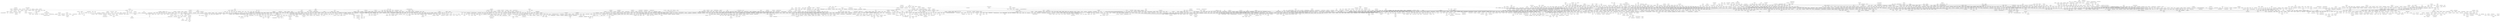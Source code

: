 strict graph layer3 {
	graph [name=layer3];
	node [label="\N"];
	4318	[label="Gastritis haemorrhagic",
		src_id=177133,
		weight="8.593311975768384e-05"];
	556	[label=Haematemesis,
		level=3,
		src_id=177585,
		weight=0.000269545989858464];
	4318 -- 556	[level=3,
		weight=91.82];
	2001	[label=Oesophagitis,
		level=4,
		src_id=182142,
		weight=0.00019123975665542175];
	4318 -- 2001	[level=3,
		weight=100.9];
	4373	[label="Encephalocele repair",
		level=4,
		src_id=175827,
		weight=0.0001302155682945408];
	2194	[label="Conductive deafness",
		level=3,
		src_id=174065,
		weight=0.00024005040708960623];
	4373 -- 2194	[level=4,
		weight=100.9];
	983	[label=Phlebotomy,
		level=4,
		src_id=183411,
		weight=0.00019294678124375168];
	977	[label="Polycythaemia vera",
		level=3,
		src_id=183763,
		weight=0.00033226819203854293];
	983 -- 977	[level=4,
		weight=125.88];
	2935	[label="Increased upper airway secretion",
		src_id=178916,
		weight=0.00011020363342344122];
	983 -- 2935	[level=4,
		weight=134.2];
	2136	[label="Female sterilisation",
		level=4,
		src_id=176647,
		weight=0.00015547604507756274];
	2125	[label=Gambling,
		level=4,
		src_id=177024,
		weight=0.00017021997369014185];
	2136 -- 2125	[level=4,
		weight=125.88];
	2955	[label=Hypersexuality,
		level=4,
		src_id=178511,
		weight=0.00012525350937235677];
	1045	[label="Hypersomnia-bulimia syndrome",
		level=3,
		src_id=178514,
		weight=0.0003124933461887885];
	2955 -- 1045	[level=4,
		weight=121.57];
	1453	[label="Kluver-Bucy syndrome",
		level=4,
		src_id=179623,
		weight=0.00017301466360096385];
	2955 -- 1453	[level=4,
		weight=117.16];
	36	[label="General anaesthesia",
		level=1,
		src_id=177267,
		weight=0.0012487243809056043];
	1823	[label=Theophylline,
		level=4,
		src_id=268,
		weight=0.00016381561203657782];
	36 -- 1823	[level=2,
		weight=182.64];
	3122	[label=Claustrophobia,
		src_id=173774,
		weight=0.00010815866194933481];
	36 -- 3122	[level=3,
		weight=91.82];
	8	[label="Endotracheal intubation",
		level=1,
		src_id=175952,
		weight=0.0029660700067151513];
	36 -- 8	[level=1,
		weight=236.06];
	1653	[label=Petrolatum,
		level=3,
		src_id=9014,
		weight=0.00025094233887216924];
	36 -- 1653	[level=2,
		weight=91.82];
	1269	[label=Adenosine,
		level=4,
		src_id=627,
		weight=0.00016721893621057145];
	36 -- 1269	[level=4,
		weight=182.64];
	1470	[label=Hypospadias,
		level=4,
		src_id=178649,
		weight=0.00017874679475679773];
	36 -- 1470	[level=3,
		weight=91.82];
	1510	[label=Extubation,
		level=4,
		src_id=176387,
		weight=0.00023104223786010405];
	36 -- 1510	[level=1,
		weight=231.54];
	1354	[label="Spinal anaesthesia",
		level=4,
		src_id=186197,
		weight=0.00012650212657956073];
	36 -- 1354	[level=4,
		weight=91.82];
	1096	[label=Craniotomy,
		level=4,
		src_id=174532,
		weight=0.00015986209985947576];
	36 -- 1096	[level=4,
		weight=143.71];
	902	[label=Bupivacaine,
		level=3,
		src_id=288,
		weight=0.000289045012379047];
	36 -- 902	[level=1,
		weight=231.54];
	1609	[label=Barbiturates,
		level=3,
		src_id=171262,
		weight=0.00030118982233764236];
	36 -- 1609	[level=1,
		weight=167.5];
	952	[label="Sinus bradycardia",
		level=3,
		src_id=185896,
		weight=0.00024571005883032614];
	36 -- 952	[level=3,
		weight=91.82];
	1465	[label="Induction of anaesthesia",
		level=4,
		src_id=178931,
		weight=0.0002280757641143574];
	36 -- 1465	[level=4,
		weight=273.45];
	1647	[label="Carbon monoxide",
		level=4,
		src_id=9263,
		weight=0.00017459602460621445];
	1217	[label=Protoporphyrin,
		level=4,
		src_id=2168,
		weight=0.00021535116847749852];
	1647 -- 1217	[level=4,
		weight=62.48];
	3149	[label="Carbon monoxide poisoning",
		level=4,
		src_id=172983,
		weight=0.00015980468504940538];
	1647 -- 3149	[level=4,
		weight=152.36];
	573	[label="Dermatitis atopic",
		level=2,
		src_id=175039,
		weight=0.00036268232878682586];
	4102	[label="Molluscum contagiosum",
		src_id=181074,
		weight="7.908616628913477e-05"];
	573 -- 4102	[level=2,
		weight=77.85];
	2557	[label=Hyoscyamine,
		level=4,
		src_id=413,
		weight=0.00020819560720023662];
	2072	[label="Infantile colic",
		level=4,
		src_id=178937,
		weight=0.00016507816312745768];
	2557 -- 2072	[level=3,
		weight=100.9];
	5006	[label=Diphenoxylate,
		src_id=1065,
		weight="8.76877168967676e-05"];
	2557 -- 5006	[level=3,
		weight=91.82];
	3554	[label=Dicyclomine,
		level=4,
		src_id=790,
		weight=0.0001845089503320658];
	2557 -- 3554	[level=3,
		weight=200.8];
	258	[label=Fingolimod,
		level=3,
		src_id=7827,
		weight=0.00023461951902476006];
	2462	[label=Sphingosine,
		level=4,
		src_id=3023,
		weight=0.00016139094201945335];
	258 -- 2462	[level=4,
		weight=106.16];
	2406	[label=Telavancin,
		level=4,
		src_id=5582,
		weight=0.00014516520062801764];
	258 -- 2406	[level=3,
		weight=182.64];
	854	[label=Estriol,
		level=4,
		src_id=4304,
		weight=0.0002075073813199508];
	999	[label=Oestrone,
		level=3,
		src_id=182187,
		weight=0.0002419880893189873];
	854 -- 999	[level=4,
		weight=85.03];
	1835	[label="Alpha-Linolenic Acid",
		level=4,
		src_id=124,
		weight=0.00020415443814005097];
	2293	[label="Gamolenic acid",
		level=4,
		src_id=10898,
		weight=0.00023215870755025335];
	1835 -- 2293	[level=4,
		weight=112.0];
	2543	[label=Amodiaquine,
		src_id=600,
		weight="8.757788832686387e-05"];
	904	[label=Sulfanilamide,
		level=3,
		src_id=250,
		weight=0.0002774176925286921];
	2543 -- 904	[level=3,
		weight=72.36];
	1717	[label=Nilotinib,
		level=4,
		src_id=4590,
		weight=0.00021326734915487835];
	2543 -- 1717	[level=3,
		weight=91.82];
	911	[label=Thiamine,
		level=3,
		src_id=144,
		weight=0.00030324949735796786];
	278	[label=Cyanocobalamin,
		level=2,
		src_id=108,
		weight=0.0004306182205437984];
	911 -- 278	[level=2,
		weight=324.21];
	275	[label=Riboflavin,
		level=2,
		src_id=132,
		weight=0.00044609615830520027];
	911 -- 275	[level=2,
		weight=443.47];
	1317	[label="Wernicke's encephalopathy",
		level=4,
		src_id=188834,
		weight=0.00016501653764826955];
	911 -- 1317	[level=3,
		weight=68.73];
	4732	[label="Calcium gluconate",
		src_id=9071,
		weight=0.00012350088053143153];
	807	[label="Arthropod bite",
		level=3,
		src_id=170959,
		weight=0.0003154519000047139];
	4732 -- 807	[level=4,
		weight=129.9];
	1580	[label="Calcium ionised",
		level=4,
		src_id=172888,
		weight=0.00021402237746910712];
	4732 -- 1580	[level=4,
		weight=54.52];
	1917	[label=Scleroderma,
		level=3,
		src_id=185612,
		weight=0.00031295961004461934];
	209	[label=Hydroxychloroquine,
		level=1,
		src_id=1543,
		weight=0.0008390112607106833];
	1917 -- 209	[level=3,
		weight=640.07];
	802	[label="Blood immunoglobulin M",
		level=2,
		src_id=172212,
		weight=0.0003856498047249515];
	3166	[label="Blood immunoglobulin G",
		level=4,
		src_id=172207,
		weight=0.00012651483243458962];
	802 -- 3166	[level=4,
		weight=87.87];
	3013	[label="Gastric haemorrhage",
		level=4,
		src_id=177084,
		weight=0.0001592068780463282];
	802 -- 3013	[level=4,
		weight=91.82];
	4538	[label="Blood immunoglobulin M increased",
		src_id=172215,
		weight="9.8375719899159e-05"];
	802 -- 4538	[level=2,
		weight=91.82];
	51	[label=Pimecrolimus,
		level=1,
		src_id=327,
		weight=0.00092747679905103];
	5068	[label=Amprenavir,
		src_id=687,
		weight="8.960744167179549e-05"];
	51 -- 5068	[level=4,
		weight=167.5];
	674	[label="Darbepoetin alfa",
		level=1,
		src_id=12,
		weight=0.0005315049695105913];
	51 -- 674	[level=1,
		weight=400.6];
	3616	[label=Dydrogesterone,
		src_id=368,
		weight="7.45363194154564e-05"];
	51 -- 3616	[level=4,
		weight=91.82];
	3602	[label=Rofecoxib,
		src_id=520,
		weight=0.00011731472173842926];
	51 -- 3602	[level=1,
		weight=149.0];
	405	[label=Eczema,
		level=3,
		src_id=175613,
		weight=0.00023532089746958266];
	51 -- 405	[level=3,
		weight=109.0];
	191	[label=Kyphosis,
		level=1,
		src_id=179643,
		weight=0.0006475076635930889];
	766	[label="Foot deformity",
		level=3,
		src_id=176849,
		weight=0.0002802137325087542];
	191 -- 766	[level=3,
		weight=118.53];
	2688	[label="Spinal osteoarthritis",
		level=4,
		src_id=186247,
		weight=0.0001590797957561593];
	191 -- 2688	[level=2,
		weight=162.51];
	295	[label="Neuropathy peripheral",
		level=3,
		src_id=181766,
		weight=0.00025312764452300974];
	191 -- 295	[level=1,
		weight=216.17];
	990	[label=Paraplegia,
		level=4,
		src_id=182836,
		weight=0.00017236333030189115];
	191 -- 990	[level=4,
		weight=130.5];
	367	[label=Scoliosis,
		level=3,
		src_id=185619,
		weight=0.00023400221704059603];
	191 -- 367	[level=3,
		weight=290.88];
	2538	[label=Methazolamide,
		level=4,
		src_id=689,
		weight=0.00017079616744928628];
	5040	[label=Dorzolamide,
		src_id=855,
		weight=0.00010890704970800543];
	2538 -- 5040	[level=3,
		weight=182.64];
	2407	[label=Indisulam,
		src_id=5571,
		weight="9.308110779822647e-05"];
	2538 -- 2407	[level=3,
		weight=100.9];
	575	[label=Demyelination,
		level=3,
		src_id=174979,
		weight=0.0002571217250390699];
	34	[label=Hypoxia,
		level=1,
		src_id=178678,
		weight=0.0009980073700937649];
	575 -- 34	[level=3,
		weight=100.9];
	1870	[label="Urine sodium",
		level=4,
		src_id=188003,
		weight=0.00017871579369849365];
	687	[label="Urine osmolarity",
		level=3,
		src_id=187968,
		weight=0.0003384346574963234];
	1870 -- 687	[level=3,
		weight=106.16];
	2689	[label="Specific gravity urine",
		level=4,
		src_id=186145,
		weight=0.00014132378339607373];
	1870 -- 2689	[level=4,
		weight=77.85];
	1356	[label="Skin hyperpigmentation",
		level=3,
		src_id=185950,
		weight=0.00024094957601281819];
	1870 -- 1356	[level=3,
		weight=72.36];
	1677	[label=Loxoprofen,
		level=4,
		src_id=8152,
		weight=0.0001819759737701794];
	1159	[label=Pazufloxacin,
		level=4,
		src_id=9444,
		weight=0.00015901110686165649];
	1677 -- 1159	[level=4,
		weight=100.9];
	2862	[label=Monoparesis,
		level=4,
		src_id=181112,
		weight=0.00013031006448584658];
	2862 -- 3013	[level=4,
		weight=39.42];
	982	[label="Pigmentation disorder",
		level=4,
		src_id=183486,
		weight=0.00012614414718474396];
	850	[label=Ezogabine,
		level=4,
		src_id=4664,
		weight=0.00022659594895487243];
	982 -- 850	[level=4,
		weight=59.76];
	142	[label="Craniocerebral injury",
		level=2,
		src_id=174523,
		weight=0.0004135230648001639];
	289	[label=Prophylaxis,
		level=4,
		src_id=184239,
		weight=0.00020502870520680374];
	142 -- 289	[level=4,
		weight=124.16];
	304	[label=Hypoglycaemia,
		level=3,
		src_id=178590,
		weight=0.00028463559992515885];
	142 -- 304	[level=2,
		weight=118.53];
	1430	[label="Mental status changes",
		level=4,
		src_id=180784,
		weight=0.00012590334478342638];
	142 -- 1430	[level=4,
		weight=67.6];
	1585	[label="Bronchitis chronic",
		level=4,
		src_id=172752,
		weight=0.00020042713080559556];
	2584	[label=Pentagastrin,
		level=4,
		src_id=174,
		weight=0.00018989412136782515];
	1585 -- 2584	[level=3,
		weight=84.25];
	4590	[label="Arterial haemorrhage",
		src_id=170880,
		weight="9.150462568006141e-05"];
	1585 -- 4590	[level=3,
		weight=91.82];
	3108	[label="Coronary artery thrombosis",
		src_id=174463,
		weight=0.00011659421611709287];
	1585 -- 3108	[level=3,
		weight=91.82];
	3802	[label="T-cell lymphoma",
		src_id=186688,
		weight=0.00011271772203317397];
	1371	[label="Rash generalised",
		level=4,
		src_id=184789,
		weight=0.00020919173547335746];
	3802 -- 1371	[level=4,
		weight=118.53];
	3202	[label="Aspiration biopsy",
		level=4,
		src_id=171005,
		weight=0.00013705564914188203];
	3802 -- 3202	[level=4,
		weight=84.25];
	5107	[label=Amikacin,
		level=4,
		src_id=468,
		weight=0.00012476976954410959];
	3578	[label=Tobramycin,
		level=4,
		src_id=670,
		weight=0.00018563816850070667];
	5107 -- 3578	[level=4,
		weight=200.8];
	1576	[label="Cardiac monitoring",
		level=4,
		src_id=173063,
		weight=0.0001798049961582888];
	1576 -- 8	[level=4,
		weight=91.82];
	1094	[label="Cyclothymic disorder",
		level=4,
		src_id=174765,
		weight=0.00012529122425317024];
	1524	[label="Dysthymic disorder",
		src_id=175510,
		weight=0.00011144049546541352];
	1094 -- 1524	[level=4,
		weight=80.92];
	2691	[label="Spastic paralysis",
		level=4,
		src_id=186137,
		weight=0.00017183138409920684];
	3206	[label="Arginase deficiency",
		src_id=170849,
		weight=0.00011425857421993851];
	2691 -- 3206	[level=4,
		weight=77.85];
	2991	[label=Haptoglobin,
		level=4,
		src_id=177763,
		weight=0.00013285171502768275];
	2663	[label="Thrombotic microangiopathy",
		level=4,
		src_id=186976,
		weight=0.00014440359260819703];
	2991 -- 2663	[level=4,
		weight=112.0];
	1351	[label=Starvation,
		level=4,
		src_id=186370,
		weight=0.00015836166663660086];
	1025	[label="Low carbohydrate diet",
		level=2,
		src_id=180136,
		weight=0.0004605297511098071];
	1351 -- 1025	[level=4,
		weight=364.27];
	457	[label=Cholestyramine,
		level=3,
		src_id=1374,
		weight=0.00030033650508549817];
	1837	[label=Basiliximab,
		level=4,
		src_id=72,
		weight=0.00018758104483879227];
	457 -- 1837	[level=1,
		weight=100.9];
	1381	[label="Portal vein thrombosis",
		level=4,
		src_id=183845,
		weight=0.00018313799996798617];
	457 -- 1381	[level=2,
		weight=100.9];
	1396	[label=Paracentesis,
		level=4,
		src_id=182774,
		weight=0.00015176052168613556];
	457 -- 1396	[level=1,
		weight=84.25];
	2476	[label="Ursodeoxycholic acid",
		level=4,
		src_id=1519,
		weight=0.00014573861715726504];
	457 -- 2476	[level=1,
		weight=100.9];
	926	[label=Varicella,
		level=4,
		src_id=188263,
		weight=0.00021531844568326055];
	1332	[label=Tonsillitis,
		level=4,
		src_id=187154,
		weight=0.00013070218408395485];
	926 -- 1332	[level=4,
		weight=113.13];
	115	[label=Mumps,
		level=1,
		src_id=181227,
		weight=0.0006957656578133097];
	926 -- 115	[level=4,
		weight=118.53];
	37	[label=Discomfort,
		level=1,
		src_id=175264,
		weight=0.000955005330541447];
	227	[label="Prostate cancer",
		level=2,
		src_id=184259,
		weight=0.0003883593160247602];
	37 -- 227	[level=2,
		weight=100.9];
	846	[label="Nitrous oxide",
		level=4,
		src_id=5750,
		weight=0.00022821804302513806];
	37 -- 846	[level=4,
		weight=182.64];
	330	[label=Blister,
		level=4,
		src_id=171902,
		weight=0.0002092963581398022];
	37 -- 330	[level=4,
		weight=100.9];
	1125	[label="Bowel preparation",
		level=4,
		src_id=172554,
		weight=0.00023123543457083325];
	37 -- 1125	[level=4,
		weight=100.9];
	301	[label=Massage,
		level=3,
		src_id=180533,
		weight=0.00023759080307492105];
	37 -- 301	[level=3,
		weight=167.5];
	1674	[label="Sodium phosphate",
		level=4,
		src_id=8328,
		weight=0.00018372169524685024];
	37 -- 1674	[level=4,
		weight=100.9];
	972	[label=Proctalgia,
		level=3,
		src_id=184116,
		weight=0.00024631209841315083];
	37 -- 972	[level=3,
		weight=100.9];
	1722	[label=Pregnenolone,
		level=4,
		src_id=2634,
		weight=0.00012522406354798828];
	37 -- 1722	[level=4,
		weight=100.9];
	520	[label="Pain assessment",
		level=3,
		src_id=182631,
		weight=0.00031382712576197297];
	37 -- 520	[level=1,
		weight=215.07];
	978	[label=Poliomyelitis,
		level=4,
		src_id=183747,
		weight=0.0001353030772540886];
	554	[label="Hepatitis B",
		level=2,
		src_id=177942,
		weight=0.0003542799481694493];
	978 -- 554	[level=4,
		weight=46.41];
	920	[label="Aloe vera",
		level=4,
		src_id=239686,
		weight=0.00017802023211454615];
	341	[label="Fish oil",
		level=4,
		src_id=10993,
		weight=0.00019492111502425352];
	920 -- 341	[level=4,
		weight=82.89];
	1183	[label=Dexpanthenol,
		level=3,
		src_id=8294,
		weight=0.0002935101621281613];
	920 -- 1183	[level=4,
		weight=360.19];
	1950	[label="Procedural complication",
		level=4,
		src_id=184103,
		weight=0.00016646837379897216];
	2823	[label="Oesophageal stenosis",
		src_id=182130,
		weight=0.00011631653955907056];
	1950 -- 2823	[level=2,
		weight=53.58];
	3724	[label=Vitrectomy,
		src_id=188671,
		weight="8.676875443323742e-05"];
	1950 -- 3724	[level=2,
		weight=53.58];
	1240	[label=Praziquantel,
		level=3,
		src_id=1042,
		weight=0.0002632577472837615];
	1802	[label=Albendazole,
		level=3,
		src_id=505,
		weight=0.0002731055956862506];
	1240 -- 1802	[level=3,
		weight=187.38];
	458	[label="Sodium bicarbonate",
		level=3,
		src_id=1336,
		weight=0.00027052282774638775];
	1521	[label="Electrocardiogram QRS complex",
		level=4,
		src_id=175678,
		weight=0.00017345036098883682];
	458 -- 1521	[level=4,
		weight=77.85];
	1718	[label="Citric Acid",
		level=4,
		src_id=4027,
		weight=0.00021361267610186995];
	458 -- 1718	[level=3,
		weight=191.29];
	3479	[label=Metocurine,
		level=4,
		src_id=1298,
		weight=0.0001645259723083716];
	4499	[label="Carcinoid tumour",
		src_id=172999,
		weight="9.91945404056068e-05"];
	3479 -- 4499	[level=4,
		weight=84.25];
	865	[label=Epoprostenol,
		level=4,
		src_id=1224,
		weight=0.00021384214866679475];
	2498	[label=Iloprost,
		level=4,
		src_id=1072,
		weight=0.0001266861887852386];
	865 -- 2498	[level=4,
		weight=104.34];
	1912	[label="Severe acute respiratory syndrome",
		level=4,
		src_id=185803,
		weight=0.00016692013949344943];
	10	[label=Pyrexia,
		level=1,
		src_id=184658,
		weight=0.0022200896842992845];
	1912 -- 10	[level=4,
		weight=100.9];
	1236	[label=Sulfinpyrazone,
		level=3,
		src_id=1122,
		weight=0.00027215136981894515];
	4231	[label=Hypoprothrombinaemia,
		src_id=178642,
		weight="7.874088908771393e-05"];
	1236 -- 4231	[level=3,
		weight=72.36];
	1260	[label=Methimazole,
		level=3,
		src_id=749,
		weight=0.00027748659888397466];
	1236 -- 1260	[level=3,
		weight=100.9];
	3264	[label=Troleandomycin,
		level=4,
		src_id=10798,
		weight=0.00016509041229896982];
	1236 -- 3264	[level=3,
		weight=94.66];
	2493	[label=Miconazole,
		level=4,
		src_id=1094,
		weight=0.00018207532578536542];
	1236 -- 2493	[level=3,
		weight=125.88];
	1291	[label=Methylergometrine,
		level=4,
		src_id=343,
		weight=0.00013520008145186834];
	481	[label=Oxytocin,
		level=3,
		src_id=100,
		weight=0.0002696639931547877];
	1291 -- 481	[level=4,
		weight=66.02];
	1888	[label="Thrombocytopenic purpura",
		level=4,
		src_id=186958,
		weight=0.00019719633241797868];
	1501	[label=Galactosaemia,
		level=4,
		src_id=176981,
		weight=0.0002115513283184042];
	1888 -- 1501	[level=3,
		weight=84.25];
	3136	[label="Cerebral thrombosis",
		level=4,
		src_id=173398,
		weight=0.00013576928720185273];
	1888 -- 3136	[level=3,
		weight=91.82];
	4932	[label=Benzylamine,
		src_id=2336,
		weight="8.731219632840261e-05"];
	5102	[label=Triflupromazine,
		src_id=496,
		weight="8.95376726386171e-05"];
	4932 -- 5102	[level=4,
		weight=72.36];
	1734	[label=Glucosamine,
		level=4,
		src_id=1274,
		weight=0.0001489837317081627];
	4932 -- 1734	[level=4,
		weight=84.25];
	3185	[label="Bile duct stone",
		level=4,
		src_id=171486,
		weight=0.0001306977132003302];
	4164	[label="Light anaesthesia",
		level=4,
		src_id=179967,
		weight=0.00012747747654426214];
	3185 -- 4164	[level=4,
		weight=91.82];
	1109	[label=Cholelithiasis,
		level=4,
		src_id=173611,
		weight=0.0002248556438182424];
	3185 -- 1109	[level=4,
		weight=63.44];
	659	[label=Gemcitabine,
		level=3,
		src_id=430,
		weight=0.000293975878024137];
	4119	[label="Metastases to lung",
		src_id=180867,
		weight="7.708890318224463e-05"];
	659 -- 4119	[level=2,
		weight=84.25];
	4644	[label="Adenoid cystic carcinoma",
		src_id=169791,
		weight="8.07633011352335e-05"];
	659 -- 4644	[level=4,
		weight=100.9];
	450	[label=Alicaforsen,
		level=2,
		src_id=5493,
		weight=0.000395699346007514];
	659 -- 450	[level=2,
		weight=167.5];
	3459	[label=Sulfamerazine,
		level=4,
		src_id=1515,
		weight=0.00017045279613430692];
	1706	[label=Sulfathiazole,
		level=3,
		src_id=5435,
		weight=0.0003224762410219832];
	3459 -- 1706	[level=3,
		weight=154.69];
	2373	[label=Chlortetracycline,
		level=4,
		src_id=8038,
		weight=0.00018651827888333775];
	3459 -- 2373	[level=3,
		weight=100.9];
	3450	[label=Lincomycin,
		level=4,
		src_id=1558,
		weight=0.00012497162697937682];
	3459 -- 3450	[level=4,
		weight=104.34];
	2362	[label="Saccharomyces cerevisiae",
		level=4,
		src_id=8526,
		weight=0.0001373633501722624];
	2032	[label="Mitochondrial DNA depletion",
		level=4,
		src_id=181029,
		weight=0.00017587895656956667];
	2362 -- 2032	[level=4,
		weight=46.41];
	4973	[label=Cefoperazone,
		level=4,
		src_id=1293,
		weight=0.00012595249864071634];
	472	[label=Cefotaxime,
		level=2,
		src_id=482,
		weight=0.0003486274321725958];
	4973 -- 472	[level=4,
		weight=112.0];
	5073	[label=Cefixime,
		src_id=657,
		weight=0.00011951922098977561];
	4973 -- 5073	[level=4,
		weight=100.9];
	2477	[label=Sulfamethazine,
		level=4,
		src_id=1516,
		weight=0.0001704948512546943];
	1706 -- 2477	[level=4,
		weight=132.45];
	4670	[label=Cyclopenthiazide,
		src_id=10854,
		weight="8.341080186069261e-05"];
	1706 -- 4670	[level=3,
		weight=91.82];
	3386	[label=Temsirolimus,
		src_id=5536,
		weight=0.00011758821386591955];
	3435	[label=Uracil,
		level=4,
		src_id=3228,
		weight=0.00014258398553658016];
	3386 -- 3435	[level=4,
		weight=100.9];
	49	[label=Ixabepilone,
		level=1,
		src_id=4567,
		weight=0.0005922016212927544];
	3386 -- 49	[level=4,
		weight=300.7];
	3768	[label="Tumour excision",
		src_id=187509,
		weight=0.00011428180788650002];
	3003	[label="Glioneuronal tumour",
		level=4,
		src_id=177388,
		weight=0.00013505720001680794];
	3768 -- 3003	[level=4,
		weight=42.63];
	3128	[label="Choroid plexus papilloma",
		level=4,
		src_id=173664,
		weight=0.0001874233722352374];
	3768 -- 3128	[level=4,
		weight=91.82];
	734	[label="Malignant hypertension",
		level=2,
		src_id=180419,
		weight=0.00037231743672984315];
	2060	[label="Left ventricular failure",
		level=4,
		src_id=179843,
		weight=0.00016961447449979325];
	734 -- 2060	[level=2,
		weight=53.58];
	2021	[label=Myoglobinuria,
		level=4,
		src_id=181399,
		weight=0.00018435195900254212];
	1361	[label=Rhabdomyolysis,
		level=4,
		src_id=185322,
		weight=0.00020361875121332695];
	2021 -- 1361	[level=4,
		weight=81.46];
	2537	[label=Sufentanil,
		level=4,
		src_id=694,
		weight=0.00013403196033759585];
	71	[label=Propofol,
		level=1,
		src_id=804,
		weight=0.000955956019496262];
	2537 -- 71	[level=4,
		weight=67.6];
	2272	[label=Angioedema,
		level=4,
		src_id=170340,
		weight=0.00017742388352704817];
	493	[label=Urticaria,
		level=4,
		src_id=188054,
		weight=0.00019075157951588425];
	2272 -- 493	[level=4,
		weight=98.94];
	3167	[label="Blood immunoglobulin E",
		src_id=172202,
		weight=0.00011912329089848952];
	2272 -- 3167	[level=4,
		weight=100.9];
	1450	[label="Lacrimation increased",
		level=3,
		src_id=179683,
		weight=0.00025114346715227764];
	2845	[label="Nasal congestion",
		src_id=181485,
		weight=0.00011571290775452082];
	1450 -- 2845	[level=4,
		weight=158.74];
	3112	[label="Conjunctival hyperaemia",
		level=4,
		src_id=174310,
		weight=0.00023180611815658525];
	1450 -- 3112	[level=3,
		weight=277.04];
	506	[label=Rhinorrhoea,
		level=3,
		src_id=185363,
		weight=0.00028049919128744983];
	1450 -- 506	[level=3,
		weight=241.5];
	937	[label=Teratoma,
		level=4,
		src_id=186775,
		weight=0.0001964257360246153];
	14	[label="Blood ketone body",
		level=1,
		src_id=172233,
		weight=0.0019077967078955991];
	937 -- 14	[level=4,
		weight=100.9];
	2819	[label="Opportunistic infection",
		level=4,
		src_id=182256,
		weight=0.00016733916746890739];
	4631	[label="AIDS dementia complex",
		level=4,
		src_id=169914,
		weight=0.00012545957904980866];
	2819 -- 4631	[level=4,
		weight=118.53];
	2989	[label="Head circumference",
		level=4,
		src_id=177780,
		weight=0.0001368752128682774];
	2989 -- 14	[level=4,
		weight=100.9];
	30	[label=Hypotension,
		level=1,
		src_id=178653,
		weight=0.0011207352721610269];
	305	[label=Hypertension,
		level=3,
		src_id=178519,
		weight=0.0002541121461802442];
	30 -- 305	[level=3,
		weight=231.54];
	925	[label="Vasodilation procedure",
		level=4,
		src_id=188345,
		weight=0.000135341898882465];
	30 -- 925	[level=4,
		weight=84.25];
	1863	[label="Vascular resistance systemic",
		level=3,
		src_id=188321,
		weight=0.00023558231260985537];
	30 -- 1863	[level=3,
		weight=167.5];
	487	[label=Yawning,
		level=4,
		src_id=188976,
		weight=0.00014647594766272902];
	30 -- 487	[level=4,
		weight=84.25];
	116	[label=Infusion,
		level=3,
		src_id=179021,
		weight=0.00032160317454795763];
	30 -- 116	[level=3,
		weight=120.88];
	635	[label=Heroin,
		level=4,
		src_id=1393,
		weight=0.0001508893417154852];
	30 -- 635	[level=4,
		weight=84.25];
	3481	[label=Fosphenytoin,
		level=4,
		src_id=1284,
		weight=0.00014634741769324386];
	30 -- 3481	[level=4,
		weight=188.31];
	391	[label="Hepatic failure",
		level=3,
		src_id=177896,
		weight=0.0002927035108036598];
	30 -- 391	[level=2,
		weight=154.69];
	13	[label=Hypersensitivity,
		level=1,
		src_id=178510,
		weight=0.001816172448834386];
	30 -- 13	[level=1,
		weight=223.0];
	1949	[label="Procedural hypertension",
		level=4,
		src_id=184107,
		weight=0.00014165587389409028];
	30 -- 1949	[level=4,
		weight=84.25];
	2487	[label=Hydralazine,
		level=4,
		src_id=1258,
		weight=0.00016162392196341887];
	30 -- 2487	[level=4,
		weight=84.25];
	796	[label=Bradycardia,
		level=4,
		src_id=172587,
		weight=0.00020957286314241715];
	30 -- 796	[level=3,
		weight=199.28];
	1263	[label=Apomorphine,
		level=4,
		src_id=700,
		weight=0.00018961867983424777];
	30 -- 1263	[level=4,
		weight=84.25];
	426	[label=Ataxia,
		level=3,
		src_id=171054,
		weight=0.00024540469562947954];
	30 -- 426	[level=3,
		weight=143.71];
	3527	[label=Minocycline,
		level=4,
		src_id=1003,
		weight=0.00017570987480474594];
	8052	[label=Serrapeptase,
		level=4,
		src_id=10754,
		weight=0.00014877071321700648];
	3527 -- 8052	[level=4,
		weight=600.4];
	1783	[label=Tetracycline,
		level=4,
		src_id=745,
		weight=0.0001294608761512562];
	3527 -- 1783	[level=4,
		weight=63.44];
	1324	[label="Vascular occlusion",
		level=4,
		src_id=188310,
		weight=0.00013325454233579308];
	60	[label="Drug abuse",
		level=1,
		src_id=175347,
		weight=0.0007267522280016231];
	1324 -- 60	[level=4,
		weight=100.9];
	610	[label=Sarcosine,
		level=4,
		src_id=10167,
		weight=0.00023104764836338307];
	3387	[label=Sitaxentan,
		level=4,
		src_id=5524,
		weight=0.00016868809189648362];
	610 -- 3387	[level=4,
		weight=167.5];
	1892	[label=Tetanus,
		level=4,
		src_id=186852,
		weight=0.0001682944644045759];
	2458	[label=Methylcobalamin,
		level=4,
		src_id=3406,
		weight=0.00017787512217141686];
	1892 -- 2458	[level=4,
		weight=381.57];
	2969	[label=Hydrocele,
		src_id=178369,
		weight=0.00011157453990615418];
	1560	[label=Circumcision,
		level=4,
		src_id=173760,
		weight=0.00015995596573465957];
	2969 -- 1560	[level=4,
		weight=100.9];
	843	[label="Zinc oxide",
		level=2,
		src_id=8260,
		weight=0.0004463993029121841];
	2969 -- 843	[level=4,
		weight=91.82];
	3844	[label="Small intestinal obstruction",
		src_id=186039,
		weight=0.00011817132553766585];
	1036	[label="Intestinal obstruction",
		level=3,
		src_id=179287,
		weight=0.00024445820077477476];
	3844 -- 1036	[level=3,
		weight=91.82];
	2159	[label="Electrolyte substitution therapy",
		level=4,
		src_id=175726,
		weight=0.00017494354804149507];
	3844 -- 2159	[level=3,
		weight=100.9];
	2258	[label="Arterial thrombosis",
		level=4,
		src_id=170895,
		weight=0.00013543481768473723];
	532	[label=Multiparous,
		level=3,
		src_id=181195,
		weight=0.0003231900722522514];
	2258 -- 532	[level=3,
		weight=56.5];
	2258 -- 10	[level=3,
		weight=100.9];
	1080	[label=Dysmorphism,
		level=4,
		src_id=175488,
		weight=0.00016013723400096265];
	1080 -- 14	[level=4,
		weight=100.9];
	462	[label=Bupropion,
		level=4,
		src_id=1140,
		weight=0.00019565487187463924];
	1809	[label=Spironolactone,
		level=4,
		src_id=410,
		weight=0.00013707884065513603];
	462 -- 1809	[level=4,
		weight=101.82];
	28	[label=Olanzapine,
		level=1,
		src_id=324,
		weight=0.0010343891903977908];
	462 -- 28	[level=4,
		weight=77.85];
	2199	[label=Cholera,
		level=4,
		src_id=173615,
		weight=0.00014082242342609993];
	3339	[label=Melperone,
		level=4,
		src_id=8164,
		weight=0.00015111727446888985];
	2199 -- 3339	[level=4,
		weight=38.0];
	2259	[label=Areflexia,
		level=4,
		src_id=170844,
		weight=0.00016429749669173997];
	766 -- 2259	[level=4,
		weight=52.23];
	985	[label="Peroneal muscular atrophy",
		level=3,
		src_id=183288,
		weight=0.0003072683658675196];
	766 -- 985	[level=3,
		weight=100.9];
	1866	[label="Varices oesophageal",
		level=3,
		src_id=188269,
		weight=0.000289831556034854];
	155	[label="Portal hypertension",
		level=1,
		src_id=183834,
		weight=0.0005527016472110888];
	1866 -- 155	[level=1,
		weight=143.71];
	225	[label=Sclerotherapy,
		level=1,
		src_id=185617,
		weight=0.0006233791825313515];
	1866 -- 225	[level=1,
		weight=467.2];
	1082	[label=Duodenitis,
		level=3,
		src_id=175453,
		weight=0.0003411666109689054];
	1866 -- 1082	[level=1,
		weight=143.71];
	2118	[label="Gaze palsy",
		level=3,
		src_id=177260,
		weight=0.00023429027217374064];
	2834	[label="Niemann-Pick disease",
		level=4,
		src_id=181825,
		weight=0.00017976460368868163];
	2118 -- 2834	[level=4,
		weight=236.06];
	1352	[label=Splenomegaly,
		level=4,
		src_id=186311,
		weight=0.00020401036611724415];
	2118 -- 1352	[level=3,
		weight=77.85];
	1942	[label="Radiation exposure",
		level=4,
		src_id=184698,
		weight=0.000128164642513367];
	23	[label=Haemorrhage,
		level=1,
		src_id=177684,
		weight=0.0011489410674796322];
	1942 -- 23	[level=4,
		weight=100.9];
	134	[label=Schizophrenia,
		level=2,
		src_id=185574,
		weight=0.0003943760205991166];
	541	[label="Lyme disease",
		level=3,
		src_id=180230,
		weight=0.0003168706297122453];
	134 -- 541	[level=3,
		weight=84.25];
	1920	[label="Schizoaffective disorder",
		level=4,
		src_id=185570,
		weight=0.00014640591326052943];
	134 -- 1920	[level=4,
		weight=182.41];
	1815	[label=Clozapine,
		level=4,
		src_id=353,
		weight=0.0001611371182021418];
	134 -- 1815	[level=2,
		weight=154.69];
	59	[label="Psychotic disorder",
		level=2,
		src_id=184453,
		weight=0.0004377401587974635];
	134 -- 59	[level=2,
		weight=101.63];
	104	[label="Bulimia nervosa",
		level=2,
		src_id=172802,
		weight=0.0005066651398261236];
	134 -- 104	[level=2,
		weight=213.03];
	2546	[label="Fluticasone propionate",
		src_id=575,
		weight="6.224766572699515e-05"];
	12	[label=Eletriptan,
		level=1,
		src_id=207,
		weight=0.001101772476619518];
	2546 -- 12	[level=3,
		weight=100.9];
	463	[label=Carvedilol,
		level=3,
		src_id=1120,
		weight=0.00028863084432006894];
	2546 -- 463	[level=3,
		weight=100.9];
	1248	[label=Azacitidine,
		level=4,
		src_id=914,
		weight=0.00017282593624239152];
	627	[label=Clevudine,
		level=2,
		src_id=5745,
		weight=0.00040021192736947096];
	1248 -- 627	[level=4,
		weight=200.8];
	3493	[label=Saquinavir,
		src_id=1216,
		weight=0.00010952885511375727];
	5068 -- 3493	[level=4,
		weight=188.31];
	3258	[label="Abdominal mass",
		level=4,
		src_id=169500,
		weight=0.00013183953757725354];
	3942	[label=Pseudocyst,
		src_id=184380,
		weight="8.999570574596242e-05"];
	3258 -- 3942	[level=4,
		weight=91.82];
	759	[label="Head injury",
		level=4,
		src_id=177785,
		weight=0.00020159618695154456];
	244	[label="Computerised tomogram",
		level=4,
		src_id=174039,
		weight=0.0002178118147377153];
	759 -- 244	[level=4,
		weight=100.9];
	1962	[label="Porphyria non-acute",
		level=4,
		src_id=183821,
		weight=0.00015343117237627936];
	4013	[label="Palmar-plantar erythrodysaesthesia syndrome",
		src_id=182657,
		weight="6.37369264896941e-05"];
	1962 -- 4013	[level=4,
		weight=91.82];
	762	[label="Glycosylated haemoglobin",
		level=3,
		src_id=177477,
		weight=0.0002633749206753008];
	396	[label="Glucose tolerance test",
		level=3,
		src_id=177439,
		weight=0.0002611570569614816];
	762 -- 396	[level=3,
		weight=56.5];
	966	[label=Pyoderma,
		level=3,
		src_id=184647,
		weight=0.0002523409082002475];
	1801	[label=Cephalexin,
		level=3,
		src_id=554,
		weight=0.0002462933709235248];
	966 -- 1801	[level=3,
		weight=311.8];
	1273	[label=Ivermectin,
		level=3,
		src_id=589,
		weight=0.00028409884659367807];
	966 -- 1273	[level=3,
		weight=96.14];
	1370	[label="Reactive psychosis",
		level=4,
		src_id=184815,
		weight=0.00018566148862408113];
	2711	[label="School refusal",
		src_id=185585,
		weight=0.00012017229243676065];
	1370 -- 2711	[level=4,
		weight=100.9];
	3244	[label=Akinesia,
		level=4,
		src_id=169930,
		weight=0.0001360210790500907];
	2988	[label="Head titubation",
		level=4,
		src_id=177789,
		weight=0.0001382361931848653];
	3244 -- 2988	[level=4,
		weight=58.09];
	430	[label=Abortion,
		level=4,
		src_id=169547,
		weight=0.0001890623879931385];
	4659	[label="Abortion induced",
		src_id=169554,
		weight="9.520547607139077e-05"];
	430 -- 4659	[level=4,
		weight=65.45];
	3083	[label="Device malfunction",
		level=4,
		src_id=175103,
		weight=0.00014791511577523587];
	1461	[label="Intervertebral disc operation",
		level=4,
		src_id=179261,
		weight=0.00019892259412511388];
	3083 -- 1461	[level=3,
		weight=100.9];
	1853	[label="Vocal cord paralysis",
		level=4,
		src_id=188695,
		weight=0.00014450117520392112];
	3083 -- 1853	[level=3,
		weight=53.58];
	2701	[label="Shunt malfunction",
		level=4,
		src_id=185843,
		weight=0.00017113746534120217];
	3083 -- 2701	[level=4,
		weight=72.36];
	2980	[label="Hepatitis cholestatic",
		level=4,
		src_id=177989,
		weight=0.0001669753147092178];
	2198	[label=Cholestasis,
		level=4,
		src_id=173616,
		weight=0.00019679074480514092];
	2980 -- 2198	[level=4,
		weight=106.16];
	780	[label=Dialysis,
		level=4,
		src_id=175180,
		weight=0.00018002673424059523];
	394	[label=Haemodialysis,
		level=3,
		src_id=177615,
		weight=0.0003245955176652942];
	780 -- 394	[level=3,
		weight=110.48];
	1838	[label="Human Serum Albumin",
		level=3,
		src_id=61,
		weight=0.0002334295440328708];
	780 -- 1838	[level=3,
		weight=123.57];
	3345	[label=Water,
		level=4,
		src_id=8089,
		weight=0.0001918982906166592];
	355	[label=Etanercept,
		level=2,
		src_id=5,
		weight=0.0003751374100753508];
	3345 -- 355	[level=4,
		weight=375.63];
	449	[label=Teriparatide,
		level=2,
		src_id=5535,
		weight=0.0004075771316934474];
	674 -- 449	[level=2,
		weight=316.47];
	55	[label=Telithromycin,
		level=1,
		src_id=962,
		weight=0.0008744693749667707];
	674 -- 55	[level=1,
		weight=474.21];
	915	[label=Alemtuzumab,
		level=2,
		src_id=82,
		weight=0.0004898633236719767];
	674 -- 915	[level=1,
		weight=480.52];
	671	[label=Alefacept,
		level=3,
		src_id=87,
		weight=0.0002516634831350405];
	674 -- 671	[level=3,
		weight=389.5];
	4882	[label=Ximelagatran,
		level=4,
		src_id=4620,
		weight=0.00012628003738716714];
	674 -- 4882	[level=4,
		weight=391.91];
	914	[label=Efalizumab,
		level=2,
		src_id=90,
		weight=0.0003455121563629616];
	674 -- 914	[level=1,
		weight=474.21];
	2804	[label="Paraneoplastic pemphigus",
		level=4,
		src_id=182828,
		weight=0.0001464728830637562];
	1604	[label="Biopsy lymph gland",
		level=3,
		src_id=171644,
		weight=0.00026027713890268965];
	2804 -- 1604	[level=3,
		weight=100.9];
	3999	[label=Pemphigus,
		src_id=183005,
		weight="9.534065171821842e-05"];
	2804 -- 3999	[level=3,
		weight=77.85];
	2795	[label=Pemphigoid,
		level=4,
		src_id=183004,
		weight=0.00015962634729239358];
	2804 -- 2795	[level=4,
		weight=77.85];
	3035	[label="Factor VIII deficiency",
		level=4,
		src_id=176508,
		weight=0.00017839561276622315];
	2271	[label=Angiofibroma,
		level=4,
		src_id=170341,
		weight=0.0002132089685393882];
	3035 -- 2271	[level=4,
		weight=56.5];
	2042	[label=Mass,
		level=3,
		src_id=180531,
		weight=0.0002634555172279099];
	3035 -- 2042	[level=3,
		weight=100.9];
	1491	[label=Haemophilia,
		level=3,
		src_id=177671,
		weight=0.000257153608082522];
	3035 -- 1491	[level=3,
		weight=158.74];
	1472	[label=Hypogammaglobulinaemia,
		level=4,
		src_id=178584,
		weight=0.00019527052142489075];
	4220	[label="Immunodeficiency common variable",
		src_id=178770,
		weight=0.00011423232273211772];
	1472 -- 4220	[level=4,
		weight=91.82];
	719	[label="Organising pneumonia",
		level=2,
		src_id=182355,
		weight=0.00043785130451534096];
	1472 -- 719	[level=4,
		weight=77.85];
	3453	[label=Thiothixene,
		level=4,
		src_id=1554,
		weight=0.00015814316648382225];
	3613	[label=Loxapine,
		level=4,
		src_id=397,
		weight=0.0001549112890367483];
	3453 -- 3613	[level=3,
		weight=89.15];
	3453 -- 3339	[level=3,
		weight=87.87];
	1438	[label="Memory impairment",
		level=4,
		src_id=180696,
		weight=0.00014655771105365979];
	321	[label=Dementia,
		level=3,
		src_id=174971,
		weight=0.0003354866142637975];
	1438 -- 321	[level=4,
		weight=118.53];
	1469	[label=Ileostomy,
		level=4,
		src_id=178733,
		weight=0.0001514687852519293];
	2930	[label="Intestinal ischaemia",
		level=4,
		src_id=179282,
		weight=0.0001258757618020829];
	1469 -- 2930	[level=4,
		weight=100.9];
	1469 -- 1125	[level=4,
		weight=91.82];
	2069	[label="Intestinal resection",
		level=4,
		src_id=179294,
		weight=0.00015196697896212148];
	1469 -- 2069	[level=4,
		weight=100.9];
	300	[label=Microcephaly,
		level=3,
		src_id=180950,
		weight=0.0002529300347626159];
	241	[label="Developmental delay",
		level=2,
		src_id=175069,
		weight=0.00039800883228012973];
	300 -- 241	[level=3,
		weight=99.92];
	175	[label=Progesterone,
		level=3,
		src_id=385,
		weight=0.00034088526573274774];
	266	[label=Estradiol,
		level=2,
		src_id=769,
		weight=0.0004039634748738376];
	175 -- 266	[level=3,
		weight=136.28];
	1157	[label=Allopregnanolone,
		level=3,
		src_id=9528,
		weight=0.00027817593569390834];
	175 -- 1157	[level=3,
		weight=131.04];
	247	[label="Blood oestrogen",
		level=3,
		src_id=172274,
		weight=0.00027081504296520533];
	175 -- 247	[level=3,
		weight=142.11];
	2108	[label="Haemorrhagic diathesis",
		level=4,
		src_id=177699,
		weight=0.00016708982368424121];
	4440	[label="Congenital thrombocyte disorder",
		src_id=174271,
		weight=0.00011374361059795806];
	2108 -- 4440	[level=4,
		weight=87.87];
	491	[label="Vitamin K deficiency",
		level=2,
		src_id=188661,
		weight=0.0003679079496470477];
	2108 -- 491	[level=4,
		weight=63.44];
	2644	[label="Urine calcium",
		level=4,
		src_id=187901,
		weight=0.00013776205005704227];
	4787	[label="Potassium Citrate",
		src_id=8070,
		weight=0.00012151309872250257];
	2644 -- 4787	[level=3,
		weight=91.82];
	138	[label=Ketosis,
		level=1,
		src_id=179595,
		weight=0.0005548317846352088];
	2644 -- 138	[level=3,
		weight=167.5];
	704	[label="Restless legs syndrome",
		level=4,
		src_id=185170,
		weight=0.0001486066516232302];
	1824	[label=Ropinirole,
		level=3,
		src_id=259,
		weight=0.00024693089749013204];
	704 -- 1824	[level=4,
		weight=209.75];
	974	[label="Premature baby",
		level=4,
		src_id=184036,
		weight=0.00019648709225903067];
	2657	[label=Tonsillectomy,
		src_id=187153,
		weight="9.46467026374871e-05"];
	974 -- 2657	[level=2,
		weight=74.1];
	543	[label="Low birth weight baby",
		level=1,
		src_id=180135,
		weight=0.0006785934607492133];
	974 -- 543	[level=2,
		weight=200.8];
	1278	[label=Oxaliplatin,
		level=3,
		src_id=513,
		weight=0.00033146426118013645];
	1554	[label="Colorectal cancer",
		level=3,
		src_id=173947,
		weight=0.00029136543184066547];
	1278 -- 1554	[level=2,
		weight=281.97];
	5001	[label=Capecitabine,
		src_id=1085,
		weight=0.00010371441122456795];
	1278 -- 5001	[level=4,
		weight=89.15];
	1392	[label="Peripheral sensory neuropathy",
		level=4,
		src_id=183206,
		weight=0.00022209687184550407];
	1278 -- 1392	[level=2,
		weight=193.79];
	2205	[label="Cerebral artery embolism",
		level=4,
		src_id=173355,
		weight=0.00021609107755451851];
	3719	[label="Von Willebrand's disease",
		src_id=188715,
		weight="8.197730708203756e-05"];
	2205 -- 3719	[level=3,
		weight=84.25];
	3253	[label="Acute endocarditis",
		level=4,
		src_id=169734,
		weight=0.00019672098302414218];
	2205 -- 3253	[level=3,
		weight=182.64];
	2692	[label="Sneddon's syndrome",
		level=4,
		src_id=186083,
		weight=0.0001728536469556607];
	1446	[label="Livedo reticularis",
		level=4,
		src_id=180077,
		weight=0.00020906157081038198];
	2692 -- 1446	[level=4,
		weight=223.0];
	4916	[label=Cardiolipin,
		src_id=3238,
		weight="8.055743958421486e-05"];
	2692 -- 4916	[level=4,
		weight=91.82];
	986	[label="Peripheral nerve decompression",
		level=3,
		src_id=183182,
		weight=0.00026293476875893345];
	358	[label="Trigeminal neuralgia",
		level=2,
		src_id=187430,
		weight=0.0004045392049122484];
	986 -- 358	[level=2,
		weight=105.09];
	1865	[label="Vascular compression",
		level=4,
		src_id=188293,
		weight=0.0001969452304516171];
	986 -- 1865	[level=4,
		weight=139.99];
	2737	[label=Radiculotomy,
		level=4,
		src_id=184739,
		weight=0.00014542923533997988];
	986 -- 2737	[level=2,
		weight=114.92];
	215	[label=Alprazolam,
		level=3,
		src_id=393,
		weight=0.0002944208289397098];
	217	[label=Lorazepam,
		level=3,
		src_id=177,
		weight=0.00033695437838894305];
	215 -- 217	[level=1,
		weight=104.1];
	2516	[label=Triazolam,
		level=4,
		src_id=883,
		weight=0.0001261322521781419];
	215 -- 2516	[level=4,
		weight=101.79];
	18	[label=Acetaminophen,
		level=1,
		src_id=307,
		weight=0.0011702122737312882];
	215 -- 18	[level=1,
		weight=118.53];
	3462	[label=Bromazepam,
		src_id=1492,
		weight="9.263902739533148e-05"];
	215 -- 3462	[level=3,
		weight=103.5];
	1271	[label=Sulindac,
		level=3,
		src_id=592,
		weight=0.0003050116929004413];
	2446	[label="Cyproterone acetate",
		level=4,
		src_id=4561,
		weight=0.00022764034053386782];
	1271 -- 2446	[level=4,
		weight=87.87];
	4801	[label=Florantyrone,
		src_id=7927,
		weight=0.00010655365280899158];
	1271 -- 4801	[level=3,
		weight=84.25];
	1939	[label="Rash pruritic",
		level=4,
		src_id=184797,
		weight=0.00012963302545707794];
	1259	[label="Polymyxin B Sulfate",
		level=3,
		src_id=767,
		weight=0.00027348954285357223];
	1939 -- 1259	[level=4,
		weight=91.82];
	1423	[label="Muscle atrophy",
		level=4,
		src_id=181237,
		weight=0.00016940468725424568];
	903	[label="Conjugated estrogens",
		level=3,
		src_id=277,
		weight=0.0002461897163666255];
	1423 -- 903	[level=4,
		weight=131.3];
	3305	[label="Polyethylene glycol 400",
		level=4,
		src_id=9028,
		weight=0.00019667453344360543];
	1725	[label="Propylene glycol",
		level=3,
		src_id=1755,
		weight=0.0002801327121758016];
	3305 -- 1725	[level=3,
		weight=215.07];
	408	[label="Dry eye",
		level=2,
		src_id=175418,
		weight=0.0004247416525951788];
	3305 -- 408	[level=3,
		weight=215.07];
	1421	[label="Muscle injury",
		level=4,
		src_id=181254,
		weight=0.0001273996804214533];
	3305 -- 1421	[level=4,
		weight=80.92];
	955	[label="Serology test",
		level=4,
		src_id=185776,
		weight=0.00016809912247230165];
	15	[label=Infection,
		level=1,
		src_id=178954,
		weight=0.0012917527731238355];
	955 -- 15	[level=4,
		weight=112.0];
	27	[label=Lamotrigine,
		level=1,
		src_id=542,
		weight=0.000566509036161363];
	165	[label="Bipolar disorder",
		level=2,
		src_id=171758,
		weight=0.0003807807159114793];
	27 -- 165	[level=1,
		weight=177.86];
	40	[label=Levetiracetam,
		level=2,
		src_id=1186,
		weight=0.0003456160517404579];
	27 -- 40	[level=1,
		weight=149.87];
	66	[label=Topiramate,
		level=2,
		src_id=264,
		weight=0.0004606091458321802];
	27 -- 66	[level=1,
		weight=154.42];
	112	[label="Valproic Acid",
		level=2,
		src_id=304,
		weight=0.00040649652407261013];
	27 -- 112	[level=2,
		weight=172.8];
	5009	[label=Dihydrotachysterol,
		level=4,
		src_id=1054,
		weight=0.00012467822993581477];
	4533	[label="Blood parathyroid hormone",
		src_id=172284,
		weight="8.61216178316227e-05"];
	5009 -- 4533	[level=4,
		weight=59.76];
	3187	[label="Benign intracranial hypertension",
		level=4,
		src_id=171363,
		weight=0.00017515399565487142];
	4618	[label="Angina unstable",
		src_id=170330,
		weight="8.013764087853424e-05"];
	3187 -- 4618	[level=3,
		weight=84.25];
	3187 -- 2042	[level=3,
		weight=188.31];
	2478	[label=Dextroamphetamine,
		level=3,
		src_id=1510,
		weight=0.00032663934599620184];
	268	[label=Dextromethorphan,
		level=1,
		src_id=501,
		weight=0.0005927385032700401];
	2478 -- 268	[level=2,
		weight=164.2];
	664	[label=Amphetamine,
		level=2,
		src_id=173,
		weight=0.00039162441822319965];
	2478 -- 664	[level=2,
		weight=813.44];
	371	[label="Poor quality sleep",
		level=2,
		src_id=183802,
		weight=0.0004416778973533476];
	224	[label="Sleep apnoea syndrome",
		level=2,
		src_id=185998,
		weight=0.0004066020449041447];
	371 -- 224	[level=2,
		weight=200.8];
	714	[label=Parasomnia,
		level=4,
		src_id=182862,
		weight=0.00021180005904081526];
	371 -- 714	[level=4,
		weight=91.82];
	706	[label="Rapid eye movements sleep abnormal",
		level=3,
		src_id=184785,
		weight=0.0003171356409042116];
	371 -- 706	[level=2,
		weight=117.26];
	948	[label=Snoring,
		level=4,
		src_id=186085,
		weight=0.00015477110987721125];
	371 -- 948	[level=4,
		weight=182.64];
	250	[label=Amblyopia,
		level=2,
		src_id=170111,
		weight=0.0004560121119191841];
	4578	[label=Astigmatism,
		level=4,
		src_id=171042,
		weight=0.0001283758809501441];
	250 -- 4578	[level=2,
		weight=200.8];
	2716	[label="Saccadic eye movement",
		level=4,
		src_id=185439,
		weight=0.00015051845288839872];
	2800	[label="Parkinsonian gait",
		src_id=182900,
		weight=0.00011878741787695376];
	2716 -- 2800	[level=4,
		weight=67.6];
	884	[label=Acetazolamide,
		level=4,
		src_id=805,
		weight=0.00018061154938092962];
	884 -- 2042	[level=4,
		weight=182.64];
	4904	[label=Phosphatidylethanolamine,
		level=4,
		src_id=4079,
		weight=0.00015168908844144405];
	2454	[label=Ethanolamine,
		level=4,
		src_id=3763,
		weight=0.00018093691315197174];
	4904 -- 2454	[level=4,
		weight=53.58];
	3640	[label="Phosphatidyl serine",
		level=4,
		src_id=136,
		weight=0.00019646525228753938];
	4904 -- 3640	[level=4,
		weight=257.89];
	1224	[label=Cathinone,
		level=3,
		src_id=1494,
		weight=0.0002908223954604311];
	1211	[label=Phenethylamine,
		level=3,
		src_id=4077,
		weight=0.0002835342655859681];
	1224 -- 1211	[level=2,
		weight=215.07];
	1289	[label=Norepinephrine,
		level=4,
		src_id=358,
		weight=0.0002188985185368252];
	1224 -- 1289	[level=2,
		weight=160.84];
	2301	[label=Mephedrone,
		level=4,
		src_id=10732,
		weight=0.00016858953913651624];
	1224 -- 2301	[level=4,
		weight=79.87];
	3262	[label="Alginic acid",
		level=4,
		src_id=10850,
		weight=0.0001622066465288616];
	4676	[label="Glyceryl 1-oleate",
		src_id=10792,
		weight="8.93552741024475e-05"];
	3262 -- 4676	[level=4,
		weight=56.5];
	4705	[label="Bryostatin 1",
		src_id=9422,
		weight=0.00011272398189261616];
	451	[label=Nesiritide,
		level=2,
		src_id=4621,
		weight=0.0005092230261736226];
	4705 -- 451	[level=3,
		weight=308.38];
	2532	[label=Esomeprazole,
		level=4,
		src_id=722,
		weight=0.00016292488680952748];
	4705 -- 2532	[level=3,
		weight=223.0];
	537	[label=Menopause,
		level=4,
		src_id=180770,
		weight=0.0002179527763332794];
	135	[label=Physiotherapy,
		level=2,
		src_id=183472,
		weight=0.000413728702841949];
	537 -- 135	[level=4,
		weight=100.9];
	4575	[label="Atrioventricular dissociation",
		src_id=171092,
		weight=0.00010276137988096543];
	3061	[label="Electrocardiogram abnormal",
		level=4,
		src_id=175656,
		weight=0.0001283405304848275];
	4575 -- 3061	[level=4,
		weight=84.25];
	5106	[label="Gallamine Triethiodide",
		src_id=472,
		weight=0.00010939257669645909];
	4575 -- 5106	[level=4,
		weight=100.9];
	1443	[label="Lupus nephritis",
		level=4,
		src_id=180222,
		weight=0.00022239999611107058];
	4065	[label="Neuropsychiatric lupus",
		src_id=181769,
		weight="8.017242247764327e-05"];
	1443 -- 4065	[level=3,
		weight=80.92];
	2116	[label=Glomerulonephritis,
		level=4,
		src_id=177406,
		weight=0.00018907469860289912];
	1443 -- 2116	[level=3,
		weight=74.1];
	4604	[label="Antinuclear antibody negative",
		src_id=170627,
		weight=0.00010064341550192993];
	1443 -- 4604	[level=3,
		weight=91.82];
	2411	[label=Tocilizumab,
		level=4,
		src_id=5528,
		weight=0.00015312357062037817];
	4839	[label=Pegsunercept,
		src_id=5699,
		weight="8.835162435004404e-05"];
	2411 -- 4839	[level=4,
		weight=286.43];
	1229	[label=Lumiracoxib,
		level=3,
		src_id=1266,
		weight=0.00029840244399403226];
	2411 -- 1229	[level=4,
		weight=318.86];
	996	[label="Ovarian cancer",
		level=4,
		src_id=182507,
		weight=0.00017579220967472019];
	227 -- 996	[level=4,
		weight=56.5];
	4808	[label=Enzalutamide,
		level=4,
		src_id=7858,
		weight=0.00014314805278272134];
	227 -- 4808	[level=4,
		weight=250.75];
	2160	[label="Electrolyte imbalance",
		level=4,
		src_id=175725,
		weight=0.00012545840718710535];
	834	[label="Sesame seed",
		level=4,
		src_id=8635,
		weight=0.0002306478038698149];
	2160 -- 834	[level=4,
		weight=82.89];
	3052	[label="Encephalitis herpes",
		level=4,
		src_id=175810,
		weight=0.0001423658604795972];
	3557	[label=Aciclovir,
		level=3,
		src_id=773,
		weight=0.0002613628754293736];
	3052 -- 3557	[level=4,
		weight=164.3];
	4664	[label="Estradiol benzoate",
		src_id=10985,
		weight=0.00010511038325466969];
	2336	[label="Sesame oil",
		level=4,
		src_id=9110,
		weight=0.0001290128473300712];
	4664 -- 2336	[level=4,
		weight=67.6];
	3469	[label="Testosterone propionate",
		level=4,
		src_id=1362,
		weight=0.0001552117607995161];
	4664 -- 3469	[level=4,
		weight=84.25];
	4429	[label="CREST syndrome",
		src_id=174550,
		weight="9.580280254002044e-05"];
	3041	[label=Exostosis,
		src_id=176278,
		weight=0.00010921441140499476];
	4429 -- 3041	[level=4,
		weight=67.6];
	3116	[label="Congenital cystic kidney disease",
		level=4,
		src_id=174126,
		weight=0.00016150764719902687];
	4429 -- 3116	[level=4,
		weight=67.6];
	1977	[label=Periodontitis,
		level=4,
		src_id=183156,
		weight=0.00015516363775511748];
	1978	[label="Periodontal disease",
		level=4,
		src_id=183153,
		weight=0.0002017000150007722];
	1977 -- 1978	[level=3,
		weight=177.29];
	1507	[label="Fahr's disease",
		level=3,
		src_id=176532,
		weight=0.0002384453855053751];
	1977 -- 1507	[level=3,
		weight=50.95];
	1611	[label=Asthenia,
		level=4,
		src_id=171034,
		weight=0.00015954118964098263];
	72	[label=Headache,
		level=2,
		src_id=177790,
		weight=0.0004060717314652504];
	1611 -- 72	[level=4,
		weight=131.3];
	3011	[label="Gaucher's disease",
		level=4,
		src_id=177259,
		weight=0.0001687932692299368];
	3861	[label=Sialidosis,
		level=4,
		src_id=185851,
		weight=0.00013197525480244693];
	3011 -- 3861	[level=4,
		weight=106.16];
	2796	[label="Pelizaeus-Merzbacher disease",
		level=4,
		src_id=182970,
		weight=0.00013010488232775478];
	3011 -- 2796	[level=4,
		weight=72.36];
	46	[label="Lumbar puncture",
		level=1,
		src_id=180161,
		weight=0.000773668670613315];
	332	[label="Biopsy muscle",
		level=3,
		src_id=171649,
		weight=0.00029613875460326636];
	46 -- 332	[level=3,
		weight=100.9];
	234	[label="Local anaesthesia",
		level=2,
		src_id=180103,
		weight=0.0004708194215207977];
	46 -- 234	[level=1,
		weight=308.38];
	1113	[label="Chest X-ray",
		level=4,
		src_id=173538,
		weight=0.00015561693058315412];
	46 -- 1113	[level=4,
		weight=100.9];
	1793	[label=Acamprosate,
		level=4,
		src_id=646,
		weight=0.00020218602504906008];
	46 -- 1793	[level=4,
		weight=100.9];
	379	[label=Myoclonus,
		level=3,
		src_id=181386,
		weight=0.0002380152689263355];
	46 -- 379	[level=3,
		weight=143.71];
	639	[label=Heparin,
		level=4,
		src_id=1093,
		weight=0.00018671462286176237];
	46 -- 639	[level=3,
		weight=100.9];
	372	[label="Polycystic ovaries",
		level=3,
		src_id=183761,
		weight=0.0003337054515846583];
	222	[label=Stillbirth,
		level=1,
		src_id=186413,
		weight=0.0006284999975112089];
	372 -- 222	[level=1,
		weight=135.48];
	2974	[label=Hirsutism,
		level=4,
		src_id=178160,
		weight=0.00014692953004368363];
	372 -- 2974	[level=3,
		weight=97.68];
	2967	[label=Hyperandrogenism,
		level=3,
		src_id=178421,
		weight=0.0002553877394845785];
	372 -- 2967	[level=1,
		weight=261.3];
	814	[label=Amenorrhoea,
		level=4,
		src_id=170117,
		weight=0.00021881511143869356];
	372 -- 814	[level=2,
		weight=98.31];
	1039	[label=Infertility,
		level=4,
		src_id=178985,
		weight=0.00013915510406309974];
	372 -- 1039	[level=4,
		weight=80.47];
	2632	[label=Volvulus,
		level=4,
		src_id=188707,
		weight=0.00020861395214305636];
	2632 -- 15	[level=3,
		weight=200.8];
	2820	[label=Onchocerciasis,
		level=3,
		src_id=182215,
		weight=0.0002534327036264492];
	2632 -- 2820	[level=3,
		weight=261.01];
	797	[label=Brachycephaly,
		level=3,
		src_id=172568,
		weight=0.00031963804557456736];
	1559	[label=Clinodactyly,
		level=3,
		src_id=173785,
		weight=0.0002429810242544763];
	797 -- 1559	[level=3,
		weight=100.9];
	2901	[label="Low set ears",
		src_id=180145,
		weight=0.00011046327487139372];
	797 -- 2901	[level=3,
		weight=72.36];
	810	[label=Aromatherapy,
		level=4,
		src_id=170860,
		weight=0.0002066309143253504];
	3695	[label="Tea tree oil",
		src_id=239903,
		weight=0.00010275735877676603];
	810 -- 3695	[level=4,
		weight=63.44];
	677	[label=Citrus,
		level=4,
		src_id=240147,
		weight=0.00022467272478721013];
	810 -- 677	[level=4,
		weight=106.16];
	976	[label="Posterior reversible encephalopathy syndrome",
		level=3,
		src_id=183920,
		weight=0.0002422617643507545];
	564	[label=Eclampsia,
		level=2,
		src_id=175589,
		weight=0.00038198789361757515];
	976 -- 564	[level=3,
		weight=67.93];
	2058	[label=Leukoencephalopathy,
		level=4,
		src_id=179923,
		weight=0.00012642092296246245];
	976 -- 2058	[level=4,
		weight=50.49];
	786	[label="Cleft lip",
		level=3,
		src_id=173778,
		weight=0.00028714097560141445];
	4461	[label="Cleft palate",
		level=4,
		src_id=173781,
		weight=0.00014217862678942607];
	786 -- 4461	[level=4,
		weight=255.13];
	363	[label="Spina bifida",
		level=3,
		src_id=186194,
		weight=0.00032075689551171096];
	786 -- 363	[level=3,
		weight=169.15];
	4432	[label="Coronary angioplasty",
		src_id=174448,
		weight=0.00010493193651230561];
	1943	[label="Pulse absent",
		level=4,
		src_id=184571,
		weight=0.00021160315698355253];
	4432 -- 1943	[level=4,
		weight=56.5];
	1621	[label=Angioplasty,
		level=3,
		src_id=170372,
		weight=0.00025959138315596886];
	4432 -- 1621	[level=4,
		weight=91.82];
	1994	[label="Oral contraception",
		src_id=182298,
		weight=0.00011877861891244098];
	1290	[label=Levonorgestrel,
		level=3,
		src_id=357,
		weight=0.00026220768291672787];
	1994 -- 1290	[level=4,
		weight=139.32];
	327	[label=Contraception,
		level=4,
		src_id=174350,
		weight=0.00016682907825318788];
	1994 -- 327	[level=4,
		weight=100.9];
	3504	[label="Arsenic trioxide",
		level=4,
		src_id=1153,
		weight=0.00013429151069283297];
	4838	[label=Mepolizumab,
		src_id=5700,
		weight=0.00011673955449904182];
	3504 -- 4838	[level=4,
		weight=300.7];
	1181	[label="Human papillomavirus type 6 L1 capsid protein antigen",
		level=3,
		src_id=8395,
		weight=0.0002671968436425227];
	417	[label="Cervix carcinoma",
		level=4,
		src_id=173462,
		weight=0.00015735246969464812];
	1181 -- 417	[level=3,
		weight=51.8];
	1180	[label="Human papillomavirus type 11 L1 capsid protein antigen",
		level=3,
		src_id=8396,
		weight=0.0002671968436425227];
	1181 -- 1180	[level=3,
		weight=1000.0];
	1179	[label="Human papillomavirus type 16 L1 capsid protein antigen",
		level=3,
		src_id=8397,
		weight=0.0002671968436425227];
	1181 -- 1179	[level=3,
		weight=1000.0];
	1178	[label="Human papillomavirus type 18 L1 capsid protein antigen",
		level=3,
		src_id=8398,
		weight=0.0002671968436425227];
	1181 -- 1178	[level=3,
		weight=1000.0];
	3877	[label=Seminoma,
		src_id=185725,
		weight="8.853980905699604e-05"];
	1924	[label=Rhabdomyosarcoma,
		level=4,
		src_id=185324,
		weight=0.00018250352457894147];
	3877 -- 1924	[level=3,
		weight=100.9];
	1398	[label=Orchidectomy,
		level=4,
		src_id=182344,
		weight=0.00022674481830863854];
	3877 -- 1398	[level=3,
		weight=100.9];
	2509	[label=Ganciclovir,
		level=4,
		src_id=990,
		weight=0.00017304060541425308];
	4950	[label=Valganciclovir,
		src_id=1542,
		weight=0.0001179318627985627];
	2509 -- 4950	[level=2,
		weight=125.88];
	2183	[label="Cytomegalovirus infection",
		level=4,
		src_id=174854,
		weight=0.00016412484124495532];
	2509 -- 2183	[level=4,
		weight=86.63];
	2550	[label=Foscarnet,
		level=4,
		src_id=516,
		weight=0.00020863972283645293];
	2509 -- 2550	[level=2,
		weight=112.0];
	282	[label="Tuberous sclerosis",
		level=3,
		src_id=187499,
		weight=0.00031242293364158714];
	1315	[label=Turmeric,
		level=3,
		src_id=239911,
		weight=0.00027980808455555303];
	282 -- 1315	[level=3,
		weight=63.44];
	68	[label="Mental retardation",
		level=1,
		src_id=180783,
		weight=0.0005771641402981718];
	282 -- 68	[level=3,
		weight=116.27];
	2412	[label=Tolperisone,
		level=4,
		src_id=5521,
		weight=0.00022361540570046422];
	4798	[label=Eperisone,
		level=4,
		src_id=7943,
		weight=0.00014513950095420154];
	2412 -- 4798	[level=4,
		weight=188.31];
	808	[label=Arteritis,
		level=3,
		src_id=170933,
		weight=0.0003270007651509204];
	508	[label="Renal artery stenosis",
		level=2,
		src_id=185005,
		weight=0.0003737376053890966];
	808 -- 508	[level=3,
		weight=87.87];
	4810	[label=Boceprevir,
		level=4,
		src_id=7832,
		weight=0.00013592909278241746];
	757	[label="Hepatitis C virus test",
		level=2,
		src_id=177987,
		weight=0.00037971159468629405];
	4810 -- 757	[level=4,
		weight=215.07];
	2561	[label=Digoxin,
		level=4,
		src_id=379,
		weight=0.00014004484402264998];
	1823 -- 2561	[level=2,
		weight=89.28];
	1241	[label=Hydroxyurea,
		level=3,
		src_id=991,
		weight=0.0002528538236186602];
	977 -- 1241	[level=2,
		weight=188.31];
	771	[label="Essential thrombocythaemia",
		level=3,
		src_id=176215,
		weight=0.0003427497488998805];
	977 -- 771	[level=2,
		weight=231.54];
	1447	[label=Lissencephaly,
		level=4,
		src_id=180069,
		weight=0.00018408279597853026];
	61	[label=Autism,
		level=2,
		src_id=171128,
		weight=0.0004494594521481117];
	1447 -- 61	[level=4,
		weight=72.36];
	2840	[label="Neuroendocrine carcinoma",
		src_id=181723,
		weight=0.00011752023065567342];
	223	[label="Squamous cell carcinoma",
		level=1,
		src_id=186342,
		weight=0.0005212538485847697];
	2840 -- 223	[level=1,
		weight=63.44];
	2694	[label="Small cell lung cancer",
		level=4,
		src_id=186033,
		weight=0.00014847892917421937];
	2840 -- 2694	[level=1,
		weight=100.9];
	2590	[label=Natalizumab,
		src_id=101,
		weight=0.00012117910562137814];
	2590 -- 915	[level=2,
		weight=244.0];
	2757	[label="Progressive multifocal leukoencephalopathy",
		src_id=184218,
		weight=0.00011007021215527178];
	2590 -- 2757	[level=2,
		weight=76.4];
	1625	[label=Allodynia,
		level=4,
		src_id=170023,
		weight=0.00018201781257688428];
	388	[label=Hyperaesthesia,
		level=3,
		src_id=178414,
		weight=0.0003369075277980488];
	1625 -- 388	[level=4,
		weight=189.15];
	3628	[label=Isradipine,
		level=4,
		src_id=261,
		weight=0.00016013107093943276];
	4821	[label=Histrelin,
		src_id=5844,
		weight="8.666661403192135e-05"];
	3628 -- 4821	[level=4,
		weight=67.6];
	683	[label="Vitamin D deficiency",
		level=4,
		src_id=188653,
		weight=0.00022860210699074843];
	1832	[label=Cholecalciferol,
		level=4,
		src_id=160,
		weight=0.00016746083927336787];
	683 -- 1832	[level=4,
		weight=81.8];
	1777	[label=Pentoxifylline,
		level=4,
		src_id=792,
		weight=0.00018377133504128218];
	5076	[label=Dyphylline,
		src_id=638,
		weight="9.146040293491807e-05"];
	1777 -- 5076	[level=3,
		weight=80.92];
	118	[label="Disease progression",
		level=1,
		src_id=175268,
		weight=0.0006497807957963368];
	1777 -- 118	[level=3,
		weight=100.9];
	2549	[label=Fenoprofen,
		level=4,
		src_id=560,
		weight=0.000199979123092663];
	1777 -- 2549	[level=4,
		weight=82.0];
	1026	[label=Leukaemia,
		level=4,
		src_id=179892,
		weight=0.00013339710470301286];
	1632	[label="Acute lymphocytic leukaemia",
		level=4,
		src_id=169754,
		weight=0.0001944650461971153];
	1026 -- 1632	[level=4,
		weight=119.3];
	4319	[label="Gastric lavage",
		level=4,
		src_id=177090,
		weight=0.00013369393611203345];
	1676	[label="Activated charcoal",
		level=4,
		src_id=8218,
		weight=0.00023085348790671754];
	4319 -- 1676	[level=4,
		weight=131.3];
	5037	[label=Oxybuprocaine,
		src_id=878,
		weight="9.184044777957969e-05"];
	1258	[label=Proparacaine,
		level=2,
		src_id=793,
		weight=0.0003531788268546454];
	5037 -- 1258	[level=2,
		weight=91.82];
	5037 -- 408	[level=2,
		weight=91.82];
	2589	[label=Choline,
		level=3,
		src_id=115,
		weight=0.0003301661511252704];
	278 -- 2589	[level=2,
		weight=510.49];
	1214	[label="Stearic acid",
		level=3,
		src_id=3013,
		weight=0.0003280426900223884];
	4676 -- 1214	[level=4,
		weight=67.6];
	156	[label=Mania,
		level=3,
		src_id=180503,
		weight=0.00028048949441127053];
	165 -- 156	[level=3,
		weight=208.56];
	38	[label=Depression,
		level=2,
		src_id=175023,
		weight=0.0003863218802313167];
	165 -- 38	[level=1,
		weight=157.09];
	347	[label=Lithium,
		level=3,
		src_id=1316,
		weight=0.00026646793198477196];
	165 -- 347	[level=1,
		weight=274.3];
	132	[label="Tonic convulsion",
		level=2,
		src_id=187142,
		weight=0.00039004245459668175];
	1552	[label="Complex partial seizures",
		level=4,
		src_id=174011,
		weight=0.00016033870621440615];
	132 -- 1552	[level=4,
		weight=112.0];
	746	[label="Hypoxic-ischaemic encephalopathy",
		level=3,
		src_id=178679,
		weight=0.00031753716019821];
	132 -- 746	[level=1,
		weight=182.64];
	144	[label="Atonic seizures",
		level=1,
		src_id=171063,
		weight=0.0005428231945762748];
	132 -- 144	[level=1,
		weight=166.76];
	597	[label="Autonomic neuropathy",
		level=3,
		src_id=171160,
		weight=0.00027236223606392856];
	2293 -- 597	[level=3,
		weight=87.87];
	1869	[label=Urogram,
		level=4,
		src_id=188043,
		weight=0.0001434156023303783];
	2293 -- 1869	[level=3,
		weight=91.82];
	2332	[label="Evening primrose oil",
		level=3,
		src_id=9213,
		weight=0.00028572435731648624];
	2293 -- 2332	[level=3,
		weight=300.7];
	2642	[label="Uterine haemorrhage",
		src_id=188098,
		weight=0.00012125097431106308];
	686	[label="Uterine atony",
		level=3,
		src_id=188070,
		weight=0.000331471067297804];
	2642 -- 686	[level=3,
		weight=100.9];
	998	[label=Oligomenorrhoea,
		level=3,
		src_id=182202,
		weight=0.00023948634465020921];
	2642 -- 998	[level=3,
		weight=77.85];
	826	[label=Benserazide,
		level=4,
		src_id=10420,
		weight=0.00012417163885685033];
	3653	[label="Denileukin diftitox",
		src_id=4,
		weight="6.173813601964199e-05"];
	826 -- 3653	[level=4,
		weight=67.6];
	2893	[label="Lymphocytic hypophysitis",
		level=4,
		src_id=180294,
		weight=0.00014079338577576222];
	249	[label="Arnold-Chiari malformation",
		level=3,
		src_id=170858,
		weight=0.00033954299853442455];
	2893 -- 249	[level=4,
		weight=118.53];
	1797	[label=Demeclocycline,
		level=3,
		src_id=605,
		weight=0.00024258378010451982];
	2373 -- 1797	[level=3,
		weight=154.69];
	2545	[label=Oxytetracycline,
		level=4,
		src_id=582,
		weight=0.0001720188973342875];
	2373 -- 2545	[level=3,
		weight=100.9];
	3595	[label=Carbenicillin,
		level=4,
		src_id=565,
		weight=0.0001573470982194376];
	2373 -- 3595	[level=4,
		weight=91.82];
	1169	[label=Potato,
		level=4,
		src_id=8632,
		weight=0.00020126429596203137];
	345	[label=Wheat,
		level=3,
		src_id=8648,
		weight=0.000337640982103393];
	1169 -- 345	[level=4,
		weight=122.09];
	1508	[label="Facial spasm",
		level=4,
		src_id=176493,
		weight=0.00019272620553748988];
	1508 -- 1865	[level=4,
		weight=59.08];
	1990	[label=Osteotomy,
		level=4,
		src_id=182467,
		weight=0.00018286230301169465];
	1990 -- 4440	[level=4,
		weight=72.36];
	754	[label=Homocystinuria,
		level=3,
		src_id=178298,
		weight=0.0002825800122184077];
	4116	[label="Methylmalonic aciduria",
		level=4,
		src_id=180936,
		weight=0.00015750146222088594];
	754 -- 4116	[level=4,
		weight=80.92];
	3219	[label="Anticoagulant therapy",
		level=4,
		src_id=170580,
		weight=0.00013334071969773654];
	754 -- 3219	[level=4,
		weight=50.95];
	2038	[label="Methylenetetrahydrofolate reductase deficiency",
		level=4,
		src_id=180934,
		weight=0.00014088453540796756];
	754 -- 2038	[level=3,
		weight=77.85];
	2089	[label=Hyperlactacidaemia,
		level=4,
		src_id=178477,
		weight=0.00022458873514453445];
	4304	[label="Glycogen storage disease type III",
		src_id=177466,
		weight=0.00012153435419615716];
	2089 -- 4304	[level=4,
		weight=118.53];
	2666	[label=Thermogram,
		level=4,
		src_id=186902,
		weight=0.00015776866956747031];
	2844	[label="Neck injury",
		src_id=181551,
		weight=0.00010661751418050025];
	2666 -- 2844	[level=4,
		weight=100.9];
	600	[label="Angiotensin converting enzyme",
		level=3,
		src_id=170380,
		weight=0.0003423035668217712];
	4231 -- 600	[level=3,
		weight=56.5];
	4637	[label="Adrenocortical insufficiency acute",
		level=4,
		src_id=169869,
		weight=0.00014420925633985745];
	1631	[label="Adrenal insufficiency",
		level=4,
		src_id=169859,
		weight=0.00014407537954593206];
	4637 -- 1631	[level=4,
		weight=93.93];
	4276	[label="Hepatitis chronic active",
		src_id=177990,
		weight="9.722957701217842e-05"];
	3123	[label="Cirrhosis alcoholic",
		level=4,
		src_id=173764,
		weight=0.00017243064955425018];
	4276 -- 3123	[level=4,
		weight=77.85];
	2846	[label=Myositis,
		level=4,
		src_id=181413,
		weight=0.00012817449078376969];
	4276 -- 2846	[level=4,
		weight=77.85];
	340	[label="Abortion spontaneous",
		level=4,
		src_id=169564,
		weight=0.00018125385989669178];
	340 -- 222	[level=4,
		weight=129.45];
	876	[label=Ketotifen,
		level=3,
		src_id=906,
		weight=0.00025906933622192856];
	212	[label=Astemizole,
		level=2,
		src_id=624,
		weight=0.00045234406969459827];
	876 -- 212	[level=3,
		weight=91.82];
	1991	[label="Osteogenesis imperfecta",
		level=4,
		src_id=182428,
		weight=0.00017188795323153325];
	2573	[label=Pamidronate,
		level=4,
		src_id=273,
		weight=0.00013966648688380884];
	1991 -- 2573	[level=4,
		weight=91.82];
	3788	[label="Tongue atrophy",
		src_id=187107,
		weight="9.66971100430167e-05"];
	1991 -- 3788	[level=4,
		weight=100.9];
	782	[label=Deafness,
		level=4,
		src_id=174890,
		weight=0.00014710421346525294];
	782 -- 34	[level=4,
		weight=100.9];
	1093	[label="Deafness neurosensory",
		level=4,
		src_id=174893,
		weight=0.00022334656890020846];
	782 -- 1093	[level=4,
		weight=62.63];
	20	[label=Nausea,
		level=1,
		src_id=181546,
		weight=0.0008344175358535528];
	446	[label="Amino acids",
		level=3,
		src_id=8309,
		weight=0.00024486909369206993];
	20 -- 446	[level=1,
		weight=143.71];
	21	[label=Dizziness,
		level=1,
		src_id=175317,
		weight=0.0010359105341555743];
	20 -- 21	[level=1,
		weight=132.97];
	1965	[label=Polyuria,
		level=4,
		src_id=183795,
		weight=0.00013898133476810954];
	20 -- 1965	[level=4,
		weight=77.85];
	2097	[label=Hepatotoxicity,
		level=4,
		src_id=178055,
		weight=0.00014156165809662665];
	20 -- 2097	[level=4,
		weight=154.69];
	411	[label=Dehydration,
		level=4,
		src_id=174932,
		weight=0.00022095510983938363];
	20 -- 411	[level=4,
		weight=77.85];
	20 -- 71	[level=1,
		weight=200.8];
	20 -- 1832	[level=4,
		weight=67.6];
	161	[label=Diarrhoea,
		level=3,
		src_id=175200,
		weight=0.00023652068807154022];
	20 -- 161	[level=3,
		weight=134.2];
	1810	[label=Eszopiclone,
		level=4,
		src_id=391,
		weight=0.00013197061826877732];
	5093	[label=Bosentan,
		level=4,
		src_id=546,
		weight=0.000146218525522585];
	1810 -- 5093	[level=4,
		weight=226.58];
	4182	[label="Klinefelter's syndrome",
		level=4,
		src_id=179619,
		weight=0.00013057969471093046];
	3707	[label="XYY syndrome",
		src_id=188974,
		weight=0.00011979923741001866];
	4182 -- 3707	[level=4,
		weight=106.16];
	690	[label=Toxocariasis,
		level=2,
		src_id=187234,
		weight=0.00038778418811995723];
	3985	[label=Pica,
		src_id=183479,
		weight="6.65648361808177e-05"];
	690 -- 3985	[level=2,
		weight=48.57];
	2615	[label=Canis,
		level=3,
		src_id=240094,
		weight=0.00023285119595190315];
	690 -- 2615	[level=3,
		weight=242.14];
	3963	[label=Polychondritis,
		src_id=183757,
		weight="7.275508534082766e-05"];
	3963 -- 355	[level=3,
		weight=91.82];
	822	[label=Acalculia,
		level=3,
		src_id=169590,
		weight=0.00033988200334833643];
	3963 -- 822	[level=3,
		weight=77.85];
	2912	[label=Leukopenia,
		level=4,
		src_id=179926,
		weight=0.00014352892772774684];
	1889	[label=Thrombocytopenia,
		level=4,
		src_id=186955,
		weight=0.00015024545370081563];
	2912 -- 1889	[level=4,
		weight=101.25];
	2912 -- 13	[level=4,
		weight=182.64];
	630	[label=Tetrabenazine,
		level=3,
		src_id=4566,
		weight=0.0003081668023807255];
	1226	[label="Ginkgo biloba",
		level=4,
		src_id=1332,
		weight=0.00020621323520877806];
	630 -- 1226	[level=3,
		weight=63.44];
	316	[label=Dystonia,
		level=4,
		src_id=175511,
		weight=0.0002155443758326055];
	316 -- 61	[level=4,
		weight=72.36];
	1829	[label=Oseltamivir,
		level=4,
		src_id=189,
		weight=0.00015751009760544765];
	4979	[label=Gliquidone,
		src_id=1235,
		weight="6.963070905760558e-05"];
	1829 -- 4979	[level=4,
		weight=84.25];
	2193	[label="Congenital absence of bile ducts",
		level=4,
		src_id=174074,
		weight=0.00012772141825772334];
	2193 -- 1381	[level=4,
		weight=100.9];
	3715	[label="Withdrawal of life support",
		src_id=188877,
		weight="9.711691533826883e-05"];
	1124	[label="Brain death",
		level=3,
		src_id=172597,
		weight=0.00024390928336309617];
	3715 -- 1124	[level=3,
		weight=53.58];
	568	[label="Drug screen",
		level=3,
		src_id=175398,
		weight=0.0002530027919647781];
	3715 -- 568	[level=3,
		weight=53.58];
	970	[label=Progesterone,
		level=4,
		src_id=184202,
		weight=0.00014518848386924738];
	3223	[label="Anovulatory cycle",
		src_id=170456,
		weight=0.00012062823129633951];
	970 -- 3223	[level=4,
		weight=100.9];
	2568	[label=Capreomycin,
		level=4,
		src_id=305,
		weight=0.00014633861681793381];
	640	[label=Streptomycin,
		level=2,
		src_id=1066,
		weight=0.000449610420179044];
	2568 -- 640	[level=4,
		weight=91.82];
	229	[label=Poisoning,
		level=4,
		src_id=183742,
		weight=0.00018594652141079351];
	651	[label=Atropine,
		level=3,
		src_id=559,
		weight=0.0002530572601522731];
	229 -- 651	[level=4,
		weight=72.46];
	2850	[label="Myeloid leukaemia",
		src_id=181351,
		weight=0.00011086148537409699];
	3194	[label="B-cell lymphoma",
		level=4,
		src_id=171181,
		weight=0.00016059574280545425];
	2850 -- 3194	[level=4,
		weight=72.36];
	1007	[label="Myelodysplastic syndrome",
		level=3,
		src_id=181347,
		weight=0.00028521982482092117];
	2850 -- 1007	[level=4,
		weight=91.82];
	4862	[label=Cariprazine,
		level=4,
		src_id=5391,
		weight=0.00013416888865635943];
	1191	[label=Lurasidone,
		level=3,
		src_id=7792,
		weight=0.00024996981951624247];
	4862 -- 1191	[level=4,
		weight=209.13];
	1700	[label=Asenapine,
		level=4,
		src_id=5489,
		weight=0.00016629076517913138];
	4862 -- 1700	[level=4,
		weight=238.86];
	1137	[label=Barotrauma,
		level=3,
		src_id=171283,
		weight=0.0003002969143131407];
	3122 -- 1137	[level=3,
		weight=118.53];
	2026	[label="Multiple myeloma",
		level=4,
		src_id=181218,
		weight=0.00015715465750371758];
	1426	[label="Monoclonal gammopathy",
		level=3,
		src_id=181086,
		weight=0.0002654906844083327];
	2026 -- 1426	[level=4,
		weight=82.0];
	2463	[label=Benzimidazole,
		level=4,
		src_id=2797,
		weight=0.00016642188358438894];
	1827	[label=Pantoprazole,
		level=4,
		src_id=204,
		weight=0.00023023271935370237];
	2463 -- 1827	[level=4,
		weight=80.92];
	1268	[label=Gonadorelin,
		level=3,
		src_id=631,
		weight=0.0002459494486971803];
	1310	[label="Lutropin alfa",
		level=3,
		src_id=43,
		weight=0.00028789659318225385];
	1268 -- 1310	[level=3,
		weight=75.0];
	1538	[label=Dermatosis,
		level=4,
		src_id=175058,
		weight=0.00022923973726664013];
	4162	[label="Linear IgA disease",
		src_id=179995,
		weight=0.00011566090233511442];
	1538 -- 4162	[level=3,
		weight=91.82];
	1538 -- 2194	[level=3,
		weight=72.36];
	1766	[label=Cyclopentolate,
		level=4,
		src_id=965,
		weight=0.00019455898343771538];
	2066	[label=Iridocyclitis,
		level=4,
		src_id=179398,
		weight=0.00021250996057692827];
	1766 -- 2066	[level=3,
		weight=100.9];
	625	[label=Tetryzoline,
		level=3,
		src_id=5821,
		weight=0.00032808956525236254];
	1766 -- 625	[level=3,
		weight=143.71];
	961	[label="Respiratory rate",
		level=3,
		src_id=185143,
		weight=0.0002960840929200103];
	1591	[label="Body temperature",
		level=4,
		src_id=172449,
		weight=0.00013965720093100703];
	961 -- 1591	[level=4,
		weight=100.9];
	154	[label="Pregnancy test",
		level=2,
		src_id=184020,
		weight=0.0003908930626847476];
	961 -- 154	[level=1,
		weight=154.69];
	961 -- 8	[level=1,
		weight=231.54];
	375	[label="Oxygen saturation",
		level=2,
		src_id=182603,
		weight=0.0003588159680146631];
	961 -- 375	[level=2,
		weight=198.16];
	4176	[label="Langer-Giedion syndrome",
		src_id=179709,
		weight="9.176496630782318e-05"];
	1522	[label="Ehlers-Danlos syndrome",
		level=3,
		src_id=175633,
		weight=0.00023452055640664423];
	4176 -- 1522	[level=3,
		weight=59.76];
	3126	[label="Chromosomal analysis",
		level=4,
		src_id=173683,
		weight=0.00014855515923501344];
	4176 -- 3126	[level=3,
		weight=63.44];
	3268	[label=Phloroglucinol,
		level=4,
		src_id=10573,
		weight=0.0001387630181018219];
	784	[label=Conjunctivitis,
		level=3,
		src_id=174326,
		weight=0.0002797987692119288];
	3268 -- 784	[level=3,
		weight=91.82];
	820	[label="Acute abdomen",
		level=3,
		src_id=169729,
		weight=0.0002715087728474138];
	3268 -- 820	[level=3,
		weight=91.82];
	3268 -- 807	[level=3,
		weight=100.9];
	4509	[label=Bronchiectasis,
		src_id=172746,
		weight="8.94607474944523e-05"];
	1797 -- 4509	[level=3,
		weight=84.25];
	1002	[label=Neurocysticercosis,
		level=3,
		src_id=181717,
		weight=0.0002525042883886216];
	1002 -- 1802	[level=3,
		weight=140.62];
	1340	[label=Taeniasis,
		level=3,
		src_id=186713,
		weight=0.00024656053448205464];
	1002 -- 1340	[level=3,
		weight=222.46];
	3757	[label="Urethral stenosis",
		src_id=187793,
		weight="9.145336946484901e-05"];
	744	[label=Indifference,
		level=3,
		src_id=178923,
		weight=0.0003293062651826527];
	3757 -- 744	[level=3,
		weight=67.6];
	3757 -- 408	[level=3,
		weight=91.82];
	3553	[label=Ribavirin,
		level=4,
		src_id=797,
		weight=0.0001511013064057769];
	1486	[label="Hepatitis C",
		level=4,
		src_id=177976,
		weight=0.0001638797008764041];
	3553 -- 1486	[level=2,
		weight=91.82];
	873	[label=Ezetimibe,
		level=2,
		src_id=959,
		weight=0.0004708845441895946];
	3553 -- 873	[level=2,
		weight=219.53];
	3265	[label="Inosine pranobex",
		level=4,
		src_id=10779,
		weight=0.00014240031892852228];
	3553 -- 3265	[level=4,
		weight=108.04];
	750	[label=Hyperparathyroidism,
		level=4,
		src_id=178492,
		weight=0.00022803079950677136];
	1480	[label=Hypercalcaemia,
		level=4,
		src_id=178425,
		weight=0.0001846834852462639];
	750 -- 1480	[level=4,
		weight=93.01];
	849	[label="Parathyroid hormone",
		level=3,
		src_id=5283,
		weight=0.00032486577757393826];
	750 -- 849	[level=4,
		weight=92.86];
	2802	[label=Parathyroidectomy,
		level=4,
		src_id=182881,
		weight=0.00015423923123109327];
	750 -- 2802	[level=4,
		weight=77.85];
	3597	[label=Methotrexate,
		level=4,
		src_id=550,
		weight=0.00022943602925199527];
	3597 -- 1632	[level=4,
		weight=127.78];
	3597 -- 209	[level=3,
		weight=397.92];
	353	[label=Infliximab,
		level=3,
		src_id=63,
		weight=0.0002974993288245487];
	3597 -- 353	[level=3,
		weight=192.54];
	228	[label=Polymyositis,
		level=2,
		src_id=183780,
		weight=0.00047818735220742163];
	964	[label="Raynaud's phenomenon",
		level=4,
		src_id=184805,
		weight=0.00017377809205901227];
	228 -- 964	[level=1,
		weight=100.9];
	228 -- 209	[level=1,
		weight=621.81];
	3221	[label="Anti-thyroid antibody",
		level=4,
		src_id=170549,
		weight=0.00012801848572003552];
	228 -- 3221	[level=4,
		weight=59.76];
	2857	[label="Multi-organ failure",
		level=4,
		src_id=181188,
		weight=0.0001286125421038242];
	358 -- 2857	[level=4,
		weight=91.82];
	1487	[label=Hepatitis,
		level=4,
		src_id=177929,
		weight=0.00014109531447528586];
	358 -- 1487	[level=4,
		weight=100.9];
	145	[label=Asthma,
		level=1,
		src_id=171037,
		weight=0.0005122049742305438];
	358 -- 145	[level=2,
		weight=334.0];
	3615	[label=Mexiletine,
		level=4,
		src_id=369,
		weight=0.00014035461331617953];
	358 -- 3615	[level=3,
		weight=91.82];
	612	[label="Ferrous asparto glycinate",
		level=2,
		src_id=9108,
		weight=0.00047802005037301236];
	634	[label=Iron,
		level=2,
		src_id=1525,
		weight=0.0003964592245742818];
	612 -- 634	[level=2,
		weight=813.32];
	125	[label="Formic Acid",
		level=2,
		src_id=1847,
		weight=0.0004181639084906061];
	612 -- 125	[level=2,
		weight=141.39];
	2333	[label=Thrombin,
		level=4,
		src_id=9184,
		weight=0.00012440864886407546];
	2333 -- 4882	[level=4,
		weight=115.17];
	2352	[label="Lime (citrus)",
		level=4,
		src_id=8685,
		weight=0.00015406704495745218];
	1171	[label=Lemon,
		level=4,
		src_id=8608,
		weight=0.00014700402611682534];
	2352 -- 1171	[level=4,
		weight=67.48];
	2268	[label="Animal bite",
		level=4,
		src_id=170398,
		weight=0.00017037719216068408];
	2352 -- 2268	[level=4,
		weight=91.82];
	2452	[label="N-(Allyloxycarbonyl)-4-[N-(Carboxy-Formyl)-2-(Benzoic Acid)-Amino]-L-Phenylalaninyl-Amino-Butyloxy-(6-Hydroxy-Benzoic Acid Methyl \
Ester)",
		level=4,
		src_id=3852,
		weight=0.00019877511014215635];
	2352 -- 2452	[level=4,
		weight=44.43];
	1645	[label=Triheptanoin,
		level=4,
		src_id=9349,
		weight=0.0002256346880217493];
	4926	[label="Propanoyl-CoA",
		level=4,
		src_id=2751,
		weight=0.00014599416520157333];
	1645 -- 4926	[level=4,
		weight=316.47];
	1645 -- 241	[level=4,
		weight=91.82];
	3106	[label=Craniectomy,
		level=4,
		src_id=174522,
		weight=0.00019442723888424946];
	2185	[label=Cranioplasty,
		level=3,
		src_id=174528,
		weight=0.00023571311760081786];
	3106 -- 2185	[level=4,
		weight=229.69];
	950	[label="Sleep study",
		level=3,
		src_id=186011,
		weight=0.0002564323743327527];
	950 -- 224	[level=3,
		weight=169.89];
	776	[label=Dyskinesia,
		level=4,
		src_id=175479,
		weight=0.00020525217131646203];
	950 -- 776	[level=4,
		weight=100.9];
	3057	[label=Electromyogram,
		src_id=175728,
		weight=0.00011258351944508081];
	950 -- 3057	[level=4,
		weight=100.9];
	1320	[label="Viral load",
		level=4,
		src_id=188543,
		weight=0.0002272146471899664];
	211	[label=Didanosine,
		level=2,
		src_id=886,
		weight=0.0005073627703348053];
	1320 -- 211	[level=4,
		weight=112.0];
	1618	[label="Antiretroviral therapy",
		level=4,
		src_id=170644,
		weight=0.0001685729162840101];
	1320 -- 1618	[level=4,
		weight=129.08];
	2500	[label=Promethazine,
		src_id=1053,
		weight=0.00012147310520357854];
	658	[label=Pethidine,
		level=3,
		src_id=443,
		weight=0.00023362305553065722];
	2500 -- 658	[level=4,
		weight=93.33];
	1295	[label=Codeine,
		level=4,
		src_id=309,
		weight=0.00018948011443604843];
	2500 -- 1295	[level=4,
		weight=183.27];
	1512	[label=Exophthalmos,
		level=4,
		src_id=176276,
		weight=0.00022715115950764037];
	4437	[label="Conjunctival oedema",
		src_id=174314,
		weight=0.00011845237673603959];
	1512 -- 4437	[level=4,
		weight=100.9];
	1651	[label="Methyl cellulose",
		level=4,
		src_id=9143,
		weight=0.00012515716900439683];
	1256	[label="Hydroxypropyl cellulose",
		level=4,
		src_id=826,
		weight=0.0002148960940085202];
	1651 -- 1256	[level=4,
		weight=60.64];
	1111	[label=Chiropractic,
		level=4,
		src_id=173558,
		weight=0.00017741347235235159];
	1845	[label=Mantis,
		level=4,
		src_id=240501,
		weight=0.00014123758498869816];
	1111 -- 1845	[level=4,
		weight=77.85];
	1111 -- 2844	[level=4,
		weight=91.82];
	1483	[label=Homeopathy,
		level=4,
		src_id=178291,
		weight=0.00021385935157755328];
	1111 -- 1483	[level=4,
		weight=87.87];
	1460	[label="Intracranial hypotension",
		level=4,
		src_id=179334,
		weight=0.0001821255565068093];
	57	[label="Respiratory depression",
		level=1,
		src_id=185127,
		weight=0.0008829428652103677];
	1460 -- 57	[level=4,
		weight=100.9];
	1322	[label=Venipuncture,
		level=4,
		src_id=188371,
		weight=0.00012458684751505192];
	1322 -- 71	[level=4,
		weight=91.82];
	265	[label=Naproxen,
		level=2,
		src_id=774,
		weight=0.00037577830755547176];
	3489	[label=Gemfibrozil,
		level=4,
		src_id=1225,
		weight=0.00016935946015927324];
	265 -- 3489	[level=3,
		weight=178.11];
	641	[label=Ibuprofen,
		level=3,
		src_id=1035,
		weight=0.0003104427746624865];
	265 -- 641	[level=2,
		weight=255.24];
	3528	[label=Ketoprofen,
		level=4,
		src_id=995,
		weight=0.00017087421941038169];
	265 -- 3528	[level=2,
		weight=182.39];
	4581	[label="Assisted delivery",
		src_id=171030,
		weight="9.284451875652735e-05"];
	2763	[label="Premature separation of placenta",
		level=4,
		src_id=184046,
		weight=0.00014398439182457997];
	4581 -- 2763	[level=4,
		weight=91.82];
	1057	[label="Haemorrhage in pregnancy",
		level=3,
		src_id=177687,
		weight=0.00029081668426859757];
	4581 -- 1057	[level=4,
		weight=77.85];
	570	[label=Diplopia,
		level=3,
		src_id=175251,
		weight=0.0002534681673889336];
	2009	[label=Neuromyotonia,
		level=4,
		src_id=181759,
		weight=0.0001916973015506115];
	570 -- 2009	[level=4,
		weight=75.93];
	197	[label=Glioma,
		level=2,
		src_id=177386,
		weight=0.0003834337009047795];
	570 -- 197	[level=3,
		weight=100.9];
	755	[label=Histiocytosis,
		level=3,
		src_id=178170,
		weight=0.00034191130959308573];
	3890	[label="Salvage therapy",
		src_id=185508,
		weight="7.96161883470869e-05"];
	755 -- 3890	[level=3,
		weight=46.41];
	1983	[label=Paragonimiasis,
		level=4,
		src_id=182795,
		weight=0.00022177913806557817];
	4401	[label="Disease recurrence",
		src_id=175269,
		weight="9.77716602304566e-05"];
	1983 -- 4401	[level=4,
		weight=84.25];
	4126	[label="Meningitis eosinophilic",
		src_id=180721,
		weight=0.00012157550687761107];
	1983 -- 4126	[level=4,
		weight=100.9];
	4435	[label=Coproporphyrinogen,
		src_id=174387,
		weight="9.00460448183269e-05"];
	3045	[label=Erythroleukaemia,
		src_id=176194,
		weight=0.00012036617750905462];
	4435 -- 3045	[level=3,
		weight=100.9];
	4435 -- 1217	[level=3,
		weight=72.36];
	1431	[label="Mental disability",
		level=4,
		src_id=180779,
		weight=0.00014752517586242404];
	1431 -- 61	[level=1,
		weight=97.3];
	1431 -- 10	[level=1,
		weight=167.5];
	3142	[label="Cerebellopontine angle tumour",
		level=4,
		src_id=173349,
		weight=0.00014303543374830888];
	3142 -- 3128	[level=4,
		weight=100.9];
	684	[label="Vertigo positional",
		level=3,
		src_id=188481,
		weight=0.00033985650803244823];
	3142 -- 684	[level=4,
		weight=72.36];
	4497	[label="Cardiac fibrillation",
		src_id=173040,
		weight=0.00011230105690247532];
	1341	[label="Systolic dysfunction",
		level=4,
		src_id=186684,
		weight=0.00021585790080623716];
	4497 -- 1341	[level=3,
		weight=100.9];
	923	[label="Ventricular tachycardia",
		level=3,
		src_id=188456,
		weight=0.00023250774426890065];
	4497 -- 923	[level=3,
		weight=111.13];
	1936	[label="Renal cell carcinoma",
		level=4,
		src_id=185018,
		weight=0.0001707245413337064];
	4118	[label="Metastases to nervous system",
		src_id=180874,
		weight="9.169412978344071e-05"];
	1936 -- 4118	[level=1,
		weight=91.82];
	1877	[label="Trendelenburg position",
		level=4,
		src_id=187377,
		weight=0.00014859126208627472];
	1936 -- 1877	[level=3,
		weight=77.85];
	5041	[label=Benzonatate,
		src_id=854,
		weight="8.340107267603787e-05"];
	1936 -- 5041	[level=1,
		weight=84.25];
	542	[label="Low density lipoprotein",
		level=2,
		src_id=180138,
		weight=0.00040961634148159703];
	2978	[label="High density lipoprotein",
		level=4,
		src_id=178132,
		weight=0.00022201256135404214];
	542 -- 2978	[level=4,
		weight=400.6];
	3210	[label="Apolipoprotein A-I",
		level=4,
		src_id=170744,
		weight=0.00016319371886033916];
	542 -- 3210	[level=2,
		weight=106.16];
	935	[label=Thyroxine,
		level=2,
		src_id=187061,
		weight=0.0004139517519195487];
	1822	[label=Liothyronine,
		level=3,
		src_id=270,
		weight=0.0002681996271706853];
	935 -- 1822	[level=3,
		weight=359.76];
	747	[label=Hypothyroidism,
		level=3,
		src_id=178664,
		weight=0.0002475037591637818];
	935 -- 747	[level=2,
		weight=159.63];
	2599	[label="Thyrotropin Alfa",
		level=4,
		src_id=24,
		weight=0.00017920846386768768];
	935 -- 2599	[level=4,
		weight=225.91];
	3762	[label="Typical aura without headache",
		src_id=187559,
		weight="9.274668886013793e-05"];
	696	[label="Temporal arteritis",
		level=3,
		src_id=186742,
		weight=0.0002599906174585122];
	3762 -- 696	[level=4,
		weight=72.36];
	2276	[label="Alice in wonderland syndrome",
		level=4,
		src_id=169986,
		weight=0.00020757463819608065];
	3762 -- 2276	[level=4,
		weight=100.9];
	741	[label="Juvenile myoclonic epilepsy",
		level=4,
		src_id=179537,
		weight=0.00016976748672831624];
	129	[label=Cocaine,
		level=2,
		src_id=893,
		weight=0.00047994665246316176];
	741 -- 129	[level=4,
		weight=100.9];
	2569	[label=Mitomycin,
		level=4,
		src_id=296,
		weight=0.00016753740830583445];
	1837 -- 2569	[level=4,
		weight=100.9];
	464	[label=Tolterodine,
		level=3,
		src_id=1021,
		weight=0.0003415623675093124];
	1837 -- 464	[level=1,
		weight=167.5];
	3405	[label="Glatiramer Acetate",
		src_id=4930,
		weight=0.00010605430115200353];
	1837 -- 3405	[level=3,
		weight=143.71];
	75	[label=Tipifarnib,
		level=1,
		src_id=4671,
		weight=0.0008081085517733748];
	1837 -- 75	[level=1,
		weight=167.5];
	1359	[label="Shock haemorrhagic",
		level=4,
		src_id=185827,
		weight=0.00019207707458250675];
	3645	[label="Digoxin Immune Fab (Ovine)",
		level=4,
		src_id=74,
		weight=0.0001452002904718161];
	1359 -- 3645	[level=4,
		weight=59.76];
	3887	[label="Schizophreniform disorder",
		src_id=185582,
		weight="8.314843907711913e-05"];
	2940	[label="Impulse-control disorder",
		level=4,
		src_id=178857,
		weight=0.00012862591656616335];
	3887 -- 2940	[level=4,
		weight=91.82];
	3887 -- 28	[level=4,
		weight=91.82];
	401	[label=Flatulence,
		level=3,
		src_id=176744,
		weight=0.00033338973968748093];
	581	[label="Clonic convulsion",
		level=3,
		src_id=173791,
		weight=0.00023408181415478658];
	401 -- 581	[level=3,
		weight=100.9];
	938	[label=Tenderness,
		level=3,
		src_id=186746,
		weight=0.00023255222934570285];
	401 -- 938	[level=3,
		weight=236.06];
	2510	[label=Doxorubicin,
		level=4,
		src_id=983,
		weight=0.00012834818937577951];
	2510 -- 915	[level=4,
		weight=135.19];
	1279	[label=Cisplatin,
		level=4,
		src_id=502,
		weight=0.00014906155124365188];
	2510 -- 1279	[level=4,
		weight=103.46];
	4553	[label="Bladder pain",
		src_id=171829,
		weight="8.190719764134051e-05"];
	783	[label=Cystitis,
		level=4,
		src_id=174798,
		weight=0.0001856867161543126];
	4553 -- 783	[level=2,
		weight=100.9];
	518	[label="Pelvic pain",
		level=3,
		src_id=182999,
		weight=0.00034098250624420436];
	4553 -- 518	[level=2,
		weight=91.82];
	4652	[label="Acute coronary syndrome",
		src_id=169732,
		weight=0.00010162717453986937];
	1573	[label="Cardiogenic shock",
		level=3,
		src_id=173130,
		weight=0.0002345303781474558];
	4652 -- 1573	[level=3,
		weight=80.92];
	4849	[label=Cangrelor,
		src_id=5605,
		weight="7.643827800930811e-05"];
	4652 -- 4849	[level=3,
		weight=91.82];
	2530	[label=Prilocaine,
		level=4,
		src_id=736,
		weight=0.00014211032011619623];
	2530 -- 4102	[level=2,
		weight=75.0];
	1238	[label=Dutasteride,
		level=3,
		src_id=1110,
		weight=0.00034273607192303996];
	2530 -- 1238	[level=2,
		weight=147.91];
	779	[label=Dissociation,
		level=4,
		src_id=175285,
		weight=0.00012534065552621227];
	1539	[label=Depersonalisation,
		level=4,
		src_id=175018,
		weight=0.00020687374898914005];
	779 -- 1539	[level=4,
		weight=49.73];
	3984	[label="Pickwickian syndrome",
		src_id=183480,
		weight="8.42423878692275e-05"];
	3984 -- 1045	[level=3,
		weight=75.0];
	3249	[label="Addison's disease",
		level=4,
		src_id=169786,
		weight=0.0001289560521678004];
	3984 -- 3249	[level=3,
		weight=84.25];
	87	[label="Parkinson's disease",
		level=1,
		src_id=182898,
		weight=0.000571920035009208];
	1482	[label="Huntington's disease",
		level=4,
		src_id=178360,
		weight=0.00017633685750737132];
	87 -- 1482	[level=4,
		weight=112.0];
	232	[label="Muscular dystrophy",
		level=2,
		src_id=181277,
		weight=0.000383648068055522];
	87 -- 232	[level=1,
		weight=149.79];
	3044	[label="Essential tremor",
		level=4,
		src_id=176216,
		weight=0.00016096644422140862];
	87 -- 3044	[level=4,
		weight=236.06];
	1043	[label=Hypocalcaemia,
		level=3,
		src_id=178570,
		weight=0.0002578956969873297];
	1043 -- 849	[level=3,
		weight=140.96];
	2081	[label=Hypoparathyroidism,
		level=4,
		src_id=178615,
		weight=0.00015088308293082335];
	1043 -- 2081	[level=4,
		weight=131.71];
	2732	[label="Renal aplasia",
		level=4,
		src_id=184996,
		weight=0.0001463780207890381];
	3914	[label="Renal dysplasia",
		src_id=185033,
		weight="9.50142174862909e-05"];
	2732 -- 3914	[level=3,
		weight=100.9];
	3232	[label="Anal atresia",
		level=4,
		src_id=170219,
		weight=0.00016505504069414437];
	2732 -- 3232	[level=3,
		weight=154.69];
	2145	[label="Excessive exercise",
		level=3,
		src_id=176247,
		weight=0.000322094346434717];
	446 -- 2145	[level=1,
		weight=275.24];
	545	[label="Laboratory test",
		level=3,
		src_id=179654,
		weight=0.0003083159110810143];
	446 -- 545	[level=3,
		weight=69.77];
	1012	[label="Mood altered",
		level=4,
		src_id=181117,
		weight=0.000132751672859559];
	2845 -- 1012	[level=4,
		weight=50.95];
	3835	[label="Spina bifida occulta",
		src_id=186196,
		weight=0.00010573739913015568];
	2688 -- 3835	[level=4,
		weight=100.9];
	583	[label="Cervical myelopathy",
		level=3,
		src_id=173441,
		weight=0.0002789013218143008];
	2688 -- 583	[level=2,
		weight=84.25];
	2699	[label="Sinus rhythm",
		level=4,
		src_id=185905,
		weight=0.00014904386113480397];
	2209	[label=Cardioversion,
		level=3,
		src_id=173159,
		weight=0.00023607743677806333];
	2699 -- 2209	[level=4,
		weight=85.82];
	94	[label=Parecoxib,
		level=2,
		src_id=7436,
		weight=0.0004595768140533056];
	1254	[label="Aminolevulinic acid",
		level=4,
		src_id=841,
		weight=0.00020485590361759217];
	94 -- 1254	[level=4,
		weight=200.8];
	1786	[label=Zileuton,
		src_id=730,
		weight=0.00011260891646349699];
	94 -- 1786	[level=3,
		weight=100.9];
	94 -- 451	[level=2,
		weight=375.63];
	673	[label=Rasburicase,
		level=4,
		src_id=48,
		weight=0.00020501569099620442];
	94 -- 673	[level=4,
		weight=200.8];
	1601	[label="Blood antidiuretic hormone",
		level=4,
		src_id=171945,
		weight=0.00014038014228103055];
	687 -- 1601	[level=4,
		weight=74.1];
	4534	[label="Blood osmolarity decreased",
		src_id=172281,
		weight="9.531268768342846e-05"];
	687 -- 4534	[level=4,
		weight=67.6];
	1123	[label="Bronchoalveolar lavage",
		level=3,
		src_id=172758,
		weight=0.0002628884632763839];
	2282	[label="Acute lung injury",
		level=4,
		src_id=169753,
		weight=0.0001803302455734836];
	1123 -- 2282	[level=3,
		weight=77.85];
	521	[label=Osteomyelitis,
		level=3,
		src_id=182433,
		weight=0.0003356370794327724];
	521 -- 18	[level=3,
		weight=67.6];
	1306	[label=Streptokinase,
		level=4,
		src_id=81,
		weight=0.00016209830207558428];
	2517	[label=Omapatrilat,
		level=4,
		src_id=872,
		weight=0.00014844749501921638];
	1306 -- 2517	[level=4,
		weight=100.9];
	78	[label=Phenytoin,
		level=3,
		src_id=243,
		weight=0.0003141344144587505];
	149	[label=Phenobarbital,
		level=3,
		src_id=1158,
		weight=0.00028018162965209945];
	78 -- 149	[level=3,
		weight=158.11];
	1992	[label="Orthostatic hypotension",
		src_id=182398,
		weight=0.00011604304541156131];
	1119	[label="Carotid sinus massage",
		level=3,
		src_id=173197,
		weight=0.0002668129490306482];
	1992 -- 1119	[level=2,
		weight=82.89];
	571	[label="Diabetic neuropathy",
		level=3,
		src_id=175170,
		weight=0.0003134447859515657];
	1992 -- 571	[level=2,
		weight=91.82];
	3494	[label=Dantrolene,
		level=4,
		src_id=1203,
		weight=0.00012653688913125369];
	1409	[label="Neuroleptic malignant syndrome",
		level=4,
		src_id=181738,
		weight=0.00018581586082096923];
	3494 -- 1409	[level=4,
		weight=98.46];
	3494 -- 71	[level=3,
		weight=91.82];
	1265	[label=Tizanidine,
		level=4,
		src_id=683,
		weight=0.00013580338669781823];
	3494 -- 1265	[level=3,
		weight=117.16];
	4591	[label="Apolipoprotein E",
		src_id=170765,
		weight="6.916503966012827e-05"];
	47	[label="Brain injury",
		level=1,
		src_id=172600,
		weight=0.0005921213643844595];
	4591 -- 47	[level=2,
		weight=77.85];
	3211	[label=Apolipoprotein,
		level=4,
		src_id=170743,
		weight=0.00018133749807099745];
	4591 -- 3211	[level=2,
		weight=74.46];
	3555	[label=Gentamicin,
		src_id=784,
		weight=0.00012259372636130235];
	3555 -- 3578	[level=4,
		weight=147.91];
	3555 -- 10	[level=4,
		weight=100.9];
	3664	[label=Polistes,
		src_id=240646,
		weight="8.847213149957183e-05"];
	205	[label=Atopy,
		level=2,
		src_id=171067,
		weight=0.0004846069217476704];
	3664 -- 205	[level=4,
		weight=72.36];
	2273	[label="Anaphylactic shock",
		level=4,
		src_id=170276,
		weight=0.00013520174737302273];
	3664 -- 2273	[level=4,
		weight=63.44];
	3208	[label="Aqueductal stenosis",
		level=4,
		src_id=170833,
		weight=0.00020649534665092702];
	2839	[label=Neurofibroma,
		level=4,
		src_id=181727,
		weight=0.0001728630882915925];
	3208 -- 2839	[level=4,
		weight=154.69];
	315	[label="Emotional distress",
		level=3,
		src_id=175782,
		weight=0.0003354403898744727];
	315 -- 518	[level=2,
		weight=167.5];
	273	[label=Baclofen,
		level=2,
		src_id=172,
		weight=0.0003439734997127418];
	315 -- 273	[level=2,
		weight=143.71];
	1436	[label="Meningitis cryptococcal",
		level=3,
		src_id=180717,
		weight=0.00024037395830256143];
	1436 -- 4631	[level=4,
		weight=87.87];
	418	[label="Cerebral toxoplasmosis",
		level=2,
		src_id=173399,
		weight=0.0003840274338701627];
	1436 -- 418	[level=2,
		weight=122.09];
	1436 -- 2757	[level=2,
		weight=87.87];
	1325	[label="Urinary tract infection",
		level=4,
		src_id=187852,
		weight=0.00016971499446540202];
	784 -- 1325	[level=4,
		weight=96.14];
	5036	[label="Iron Dextran",
		src_id=879,
		weight="7.266397380947736e-05"];
	792	[label="Cardiac valve disease",
		level=3,
		src_id=173102,
		weight=0.00026784404823185004];
	5036 -- 792	[level=3,
		weight=100.9];
	1207	[label=Rotigotine,
		level=3,
		src_id=4938,
		weight=0.00024877292407767286];
	5036 -- 1207	[level=3,
		weight=91.82];
	178	[label="Temporal lobe epilepsy",
		level=2,
		src_id=186743,
		weight=0.0003673706521527661];
	1051	[label="Hippocampal sclerosis",
		level=4,
		src_id=178158,
		weight=0.0001966727020777261];
	178 -- 1051	[level=4,
		weight=118.28];
	794	[label="Brain lobectomy",
		level=2,
		src_id=172601,
		weight=0.00034536001186464394];
	178 -- 794	[level=2,
		weight=128.15];
	6	[label=Surgery,
		level=1,
		src_id=186589,
		weight=0.0006746068806396006];
	178 -- 6	[level=1,
		weight=119.8];
	86	[label=Hippocampus,
		level=2,
		src_id=240385,
		weight=0.0004221524351685814];
	178 -- 86	[level=1,
		weight=103.95];
	875	[label=Diethylpropion,
		level=2,
		src_id=923,
		weight=0.0003786074148690629];
	1223	[label=Phendimetrazine,
		level=3,
		src_id=1513,
		weight=0.0002504449413106824];
	875 -- 1223	[level=3,
		weight=250.75];
	2521	[label=Benzphetamine,
		level=4,
		src_id=851,
		weight=0.00020032890562451358];
	875 -- 2521	[level=2,
		weight=231.54];
	3463	[label=Chlorphentermine,
		level=4,
		src_id=1490,
		weight=0.00012642494705033316];
	875 -- 3463	[level=4,
		weight=250.75];
	1287	[label=Phenylpropanolamine,
		level=4,
		src_id=386,
		weight=0.00015628803859210489];
	875 -- 1287	[level=4,
		weight=112.0];
	4718	[label=Thiocolchicoside,
		level=4,
		src_id=9260,
		weight=0.00013145626820354364];
	453	[label=Metamizole,
		level=2,
		src_id=4539,
		weight=0.000343779721690339];
	4718 -- 453	[level=4,
		weight=231.54];
	3809	[label=Suspiciousness,
		src_id=186598,
		weight="8.900371344536029e-05"];
	1919	[label="Schizotypal personality disorder",
		level=4,
		src_id=185583,
		weight=0.00017557130989160298];
	3809 -- 1919	[level=4,
		weight=77.85];
	2756	[label=Promiscuity,
		level=4,
		src_id=184232,
		weight=0.0001314125072079813];
	3809 -- 2756	[level=4,
		weight=91.82];
	1805	[label=Montelukast,
		level=4,
		src_id=460,
		weight=0.0001839961725727358];
	1735	[label=Varenicline,
		level=4,
		src_id=1256,
		weight=0.00020094553101506526];
	1805 -- 1735	[level=4,
		weight=118.53];
	551	[label=Hyperkeratosis,
		level=3,
		src_id=178470,
		weight=0.00027976049851237623];
	4229	[label=Hypotrichosis,
		src_id=178670,
		weight="8.07715050143091e-05"];
	551 -- 4229	[level=3,
		weight=67.6];
	1030	[label=Keratitis,
		level=3,
		src_id=179565,
		weight=0.00025245233238850345];
	551 -- 1030	[level=3,
		weight=96.14];
	2734	[label="Rash papular",
		level=4,
		src_id=184795,
		weight=0.00012416510009490106];
	551 -- 2734	[level=4,
		weight=59.76];
	1015	[label=Microscopy,
		level=4,
		src_id=180970,
		weight=0.00014831241924633947];
	488	[label="X-ray",
		level=3,
		src_id=188917,
		weight=0.0003195985735254945];
	1015 -- 488	[level=4,
		weight=91.63];
	3230	[label="Anaplastic astrocytoma",
		level=4,
		src_id=170283,
		weight=0.00014413116575990082];
	3004	[label="Glioblastoma multiforme",
		level=4,
		src_id=177385,
		weight=0.00013126681357195454];
	3230 -- 3004	[level=4,
		weight=53.58];
	296	[label="Myocardial infarction",
		level=4,
		src_id=181366,
		weight=0.00014867661043278734];
	296 -- 8	[level=4,
		weight=84.25];
	1258 -- 625	[level=2,
		weight=167.5];
	5011	[label=Tocainide,
		level=4,
		src_id=1040,
		weight=0.00014858347124001534];
	1258 -- 5011	[level=4,
		weight=167.5];
	1427	[label="Mitochondrial myopathy",
		level=4,
		src_id=181035,
		weight=0.0002035060869729593];
	1449	[label="Lactic acidosis",
		level=4,
		src_id=179697,
		weight=0.00020718432655953428];
	1427 -- 1449	[level=4,
		weight=145.78];
	2884	[label="MELAS syndrome",
		level=4,
		src_id=180692,
		weight=0.00013029165910330052];
	1427 -- 2884	[level=4,
		weight=119.93];
	1314	[label=Digitalis,
		level=4,
		src_id=240235,
		weight=0.0001658525849340942];
	2390	[label=Viomycin,
		level=4,
		src_id=5879,
		weight=0.00014633861681793381];
	1314 -- 2390	[level=4,
		weight=59.76];
	1649	[label="Protein C",
		level=3,
		src_id=9189,
		weight=0.0002782367200405388];
	1151	[label="Protein S human",
		level=2,
		src_id=10772,
		weight=0.0004069516590814573];
	1649 -- 1151	[level=3,
		weight=421.63];
	1072	[label="Enteral nutrition",
		level=4,
		src_id=175965,
		weight=0.00013839723753099258];
	255	[label=Corn,
		level=3,
		src_id=8641,
		weight=0.0003196626884171225];
	1072 -- 255	[level=4,
		weight=42.34];
	295 -- 964	[level=1,
		weight=83.71];
	2099	[label="Hepato-lenticular degeneration",
		level=4,
		src_id=178033,
		weight=0.000210333899219798];
	3545	[label=Penicillamine,
		level=4,
		src_id=845,
		weight=0.00016085963284078345];
	2099 -- 3545	[level=4,
		weight=72.36];
	3204	[label="Arteriovenous malformation",
		src_id=170931,
		weight=0.00011014927036800914];
	3920	[label="Radiotherapy to brain",
		src_id=184755,
		weight="5.7477767313837976e-05"];
	3204 -- 3920	[level=4,
		weight=53.47];
	3204 -- 23	[level=4,
		weight=88.74];
	219	[label="Ibritumomab tiuxetan",
		level=1,
		src_id=75,
		weight=0.0005489593038499381];
	64	[label="Adefovir Dipivoxil",
		level=1,
		src_id=704,
		weight=0.0005573308655019807];
	219 -- 64	[level=1,
		weight=545.91];
	220	[label=Pegfilgrastim,
		level=1,
		src_id=19,
		weight=0.0007400238987361521];
	219 -- 220	[level=1,
		weight=467.2];
	3635	[label=Bortezomib,
		level=4,
		src_id=179,
		weight=0.00016839515098809743];
	219 -- 3635	[level=2,
		weight=471.12];
	4	[label=Vorinostat,
		level=1,
		src_id=2413,
		weight=0.001465998426312485];
	219 -- 4	[level=1,
		weight=385.23];
	219 -- 1717	[level=3,
		weight=400.6];
	4835	[label=Denosumab,
		src_id=5719,
		weight=0.00012194666996839021];
	219 -- 4835	[level=1,
		weight=400.6];
	3961	[label=Polyserositis,
		src_id=183793,
		weight="9.723080804205094e-05"];
	2046	[label="Lupus-like syndrome",
		level=4,
		src_id=180227,
		weight=0.00016804541501594175];
	3961 -- 2046	[level=3,
		weight=91.82];
	1581	[label=Cachexia,
		level=3,
		src_id=172869,
		weight=0.00028179599515131465];
	3961 -- 1581	[level=3,
		weight=77.85];
	991	[label="Panic disorder",
		level=4,
		src_id=182746,
		weight=0.0001589793185501739];
	398	[label="Generalised anxiety disorder",
		level=4,
		src_id=177273,
		weight=0.0002142526457586432];
	991 -- 398	[level=3,
		weight=102.59];
	428	[label=Agoraphobia,
		level=3,
		src_id=169909,
		weight=0.0002555966481431423];
	991 -- 428	[level=3,
		weight=64.63];
	1134	[label="Biopsy peripheral nerve",
		level=4,
		src_id=171673,
		weight=0.00022984049387412392];
	3992	[label="Peripheral sensorimotor neuropathy",
		src_id=183205,
		weight="8.938290666163709e-05"];
	1134 -- 3992	[level=4,
		weight=77.85];
	3725	[label="Vitamin E deficiency",
		src_id=188657,
		weight="9.340440913207646e-05"];
	1134 -- 3725	[level=4,
		weight=67.6];
	969	[label="Psychological trauma",
		level=3,
		src_id=184441,
		weight=0.00026976181323589966];
	1972	[label="Physical abuse",
		level=3,
		src_id=183458,
		weight=0.00023270048884105698];
	969 -- 1972	[level=3,
		weight=280.72];
	326	[label="Conversion disorder",
		level=4,
		src_id=174365,
		weight=0.00016397211916711722];
	969 -- 326	[level=4,
		weight=88.63];
	805	[label=Aspiration,
		level=4,
		src_id=171004,
		weight=0.0001357918712734502];
	805 -- 8	[level=4,
		weight=100.9];
	1319	[label="Weight control",
		level=4,
		src_id=188821,
		weight=0.00015192992783683544];
	2397	[label=Vilazodone,
		level=4,
		src_id=5746,
		weight=0.0001331871574874349];
	1319 -- 2397	[level=4,
		weight=91.82];
	1	[label=Convulsion,
		level=1,
		src_id=174366,
		weight=0.0014914133970943108];
	40 -- 1	[level=1,
		weight=132.74];
	5010	[label=Glipizide,
		src_id=1051,
		weight="8.312798341140489e-05"];
	2489	[label=Terazosin,
		src_id=1146,
		weight=0.00012338037105029225];
	5010 -- 2489	[level=4,
		weight=84.25];
	5110	[label=Nabumetone,
		src_id=450,
		weight="9.219122026148639e-05"];
	5010 -- 5110	[level=4,
		weight=100.9];
	1941	[label=Radiotherapy,
		level=4,
		src_id=184752,
		weight=0.00019775679093131404];
	26	[label=Chemotherapy,
		level=1,
		src_id=173517,
		weight=0.0013425090234846582];
	1941 -- 26	[level=1,
		weight=297.33];
	208	[label="Sodium Chloride",
		level=2,
		src_id=8096,
		weight=0.00044155697344112085];
	1941 -- 208	[level=1,
		weight=154.69];
	1804	[label=Pefloxacin,
		level=3,
		src_id=476,
		weight=0.0002722445750277518];
	2502	[label=Norfloxacin,
		level=3,
		src_id=1043,
		weight=0.00027505531674126165];
	1804 -- 2502	[level=3,
		weight=145.78];
	5048	[label=Cinoxacin,
		level=4,
		src_id=813,
		weight=0.00017268597742478727];
	1804 -- 5048	[level=4,
		weight=191.29];
	3587	[label=Efavirenz,
		src_id=612,
		weight=0.00010634718571471518];
	2575	[label=Nevirapine,
		level=4,
		src_id=229,
		weight=0.00015983245257686265];
	3587 -- 2575	[level=2,
		weight=129.44];
	1803	[label=Ritonavir,
		level=4,
		src_id=492,
		weight=0.00018436974003735907];
	3587 -- 1803	[level=2,
		weight=155.61];
	1216	[label=Nicotinamide,
		level=2,
		src_id=2556,
		weight=0.0003444109299269512];
	1216 -- 1183	[level=3,
		weight=328.54];
	1187	[label="Inositol nicotinate",
		level=2,
		src_id=7903,
		weight=0.0004615402970516404];
	1216 -- 1187	[level=2,
		weight=412.87];
	5157	[label=Adenine,
		src_id=164,
		weight=0.0001132380702738186];
	1216 -- 5157	[level=4,
		weight=193.35];
	592	[label="Bladder cancer",
		level=2,
		src_id=171782,
		weight=0.00034392430441106044];
	4401 -- 592	[level=4,
		weight=59.76];
	1000	[label="Oesophageal achalasia",
		level=3,
		src_id=182069,
		weight=0.00028863642774220927];
	597 -- 1000	[level=3,
		weight=80.92];
	2629	[label="Well educated",
		level=4,
		src_id=188832,
		weight=0.00013669954462650644];
	3165	[label="Blood lead normal",
		src_id=172252,
		weight=0.0001235780998177121];
	2629 -- 3165	[level=4,
		weight=182.64];
	2105	[label="Head banging",
		level=4,
		src_id=177779,
		weight=0.00013259957835223894];
	2629 -- 2105	[level=4,
		weight=91.82];
	1360	[label="Selenium deficiency",
		level=4,
		src_id=185692,
		weight=0.00016379994845061588];
	1671	[label="Black olive",
		level=3,
		src_id=8617,
		weight=0.0002617759597844884];
	1360 -- 1671	[level=3,
		weight=56.5];
	3162	[label="Blood selenium",
		level=4,
		src_id=172354,
		weight=0.0001633238322014731];
	1360 -- 3162	[level=3,
		weight=223.0];
	176	[label=Morphine,
		level=2,
		src_id=286,
		weight=0.00044867051853340423];
	176 -- 8	[level=1,
		weight=231.54];
	468	[label=Fentanyl,
		level=2,
		src_id=799,
		weight=0.0004304499070640879];
	176 -- 468	[level=1,
		weight=400.6];
	231	[label=Paraesthesia,
		level=3,
		src_id=182787,
		weight=0.00023418729591430392];
	176 -- 231	[level=3,
		weight=100.9];
	381	[label="Muscle relaxant therapy",
		level=3,
		src_id=181266,
		weight=0.00031455629566286996];
	176 -- 381	[level=1,
		weight=200.8];
	1748	[label=Oxymorphone,
		level=4,
		src_id=1176,
		weight=0.00019427044178455433];
	1820	[label=Hydromorphone,
		level=4,
		src_id=318,
		weight=0.00014111528069149057];
	1748 -- 1820	[level=4,
		weight=79.35];
	951	[label="Skin test",
		level=4,
		src_id=185978,
		weight=0.0002034649942277179];
	1748 -- 951	[level=4,
		weight=50.95];
	2429	[label="Prasterone sulfate",
		level=3,
		src_id=5262,
		weight=0.0002610130374981808];
	1225	[label=Androstenedione,
		level=3,
		src_id=1470,
		weight=0.00029151861926631395];
	2429 -- 1225	[level=3,
		weight=174.74];
	2429 -- 1310	[level=3,
		weight=108.04];
	2028	[label="Movement disorder",
		level=4,
		src_id=181145,
		weight=0.00014152358395406398];
	2028 -- 241	[level=4,
		weight=91.82];
	44	[label=Insomnia,
		level=1,
		src_id=179162,
		weight=0.0006950767241049281];
	1261	[label=Modafinil,
		level=4,
		src_id=731,
		weight=0.0001841409336224385];
	44 -- 1261	[level=4,
		weight=182.64];
	143	[label="Balance disorder",
		level=3,
		src_id=171241,
		weight=0.0003248789886437362];
	44 -- 143	[level=3,
		weight=91.82];
	67	[label=Somnolence,
		level=2,
		src_id=186129,
		weight=0.0004291893720459681];
	44 -- 67	[level=1,
		weight=219.53];
	725	[label=Narcolepsy,
		level=4,
		src_id=181475,
		weight=0.00019950018128206122];
	44 -- 725	[level=4,
		weight=154.69];
	407	[label="Dry mouth",
		level=4,
		src_id=175420,
		weight=0.00021382008300655625];
	44 -- 407	[level=4,
		weight=91.82];
	2039	[label="Mechanical ventilation",
		level=4,
		src_id=180615,
		weight=0.00013128149840513196];
	47 -- 2039	[level=4,
		weight=125.88];
	47 -- 23	[level=1,
		weight=158.74];
	2518	[label=Risedronate,
		level=4,
		src_id=870,
		weight=0.00014695332446088962];
	471	[label="Alendronic acid",
		level=2,
		src_id=617,
		weight=0.00034412899171571586];
	2518 -- 471	[level=4,
		weight=211.32];
	2389	[label=Apigenin,
		level=4,
		src_id=6396,
		weight=0.00017686367922684486];
	3365	[label=Flavone,
		level=4,
		src_id=6798,
		weight=0.00015521779230312057];
	2389 -- 3365	[level=4,
		weight=61.55];
	2459	[label=Naringenin,
		level=4,
		src_id=3272,
		weight=0.00020395478722059224];
	2389 -- 2459	[level=4,
		weight=87.87];
	1791	[label=Verapamil,
		src_id=648,
		weight=0.00011486883404188972];
	1791 -- 26	[level=4,
		weight=77.85];
	1816	[label=Diltiazem,
		level=4,
		src_id=333,
		weight=0.00017381463274180348];
	1791 -- 1816	[level=4,
		weight=122.24];
	4132	[label="Meige's syndrome",
		src_id=180679,
		weight="8.96877614640202e-05"];
	1993	[label="Oromandibular dystonia",
		level=4,
		src_id=182361,
		weight=0.0001478172272748793];
	4132 -- 1993	[level=4,
		weight=100.9];
	331	[label=Blepharospasm,
		level=2,
		src_id=171891,
		weight=0.0003957756704407276];
	4132 -- 331	[level=4,
		weight=112.0];
	1563	[label=Chorioretinopathy,
		level=4,
		src_id=173660,
		weight=0.00018766008982508083];
	1563 -- 5040	[level=3,
		weight=100.9];
	3135	[label="Cerebrohepatorenal syndrome",
		level=4,
		src_id=173406,
		weight=0.00013467120263410267];
	1563 -- 3135	[level=3,
		weight=84.25];
	1908	[label=Sluggishness,
		level=4,
		src_id=186025,
		weight=0.00016467166302679758];
	1961	[label="Portal shunt",
		level=4,
		src_id=183838,
		weight=0.00020509784971945016];
	1908 -- 1961	[level=3,
		weight=84.25];
	1098	[label="Coordination abnormal",
		level=4,
		src_id=174383,
		weight=0.00015261467816840753];
	1908 -- 1098	[level=3,
		weight=70.7];
	2286	[label="Abnormal dreams",
		level=4,
		src_id=169533,
		weight=0.0001426449794755323];
	1908 -- 2286	[level=4,
		weight=84.25];
	1053	[label="Herpes simplex",
		level=3,
		src_id=178101,
		weight=0.0002877552812336143];
	3557 -- 1053	[level=3,
		weight=231.46];
	3304	[label="Eucalyptus oil",
		level=4,
		src_id=9059,
		weight=0.0001434304617116123];
	2455	[label=Eucalyptol,
		level=4,
		src_id=3627,
		weight=0.00014280812492452785];
	3304 -- 2455	[level=3,
		weight=91.82];
	2471	[label=Camphor,
		level=3,
		src_id=1666,
		weight=0.00023504626121068726];
	3304 -- 2471	[level=3,
		weight=242.14];
	3549	[label=Menthol,
		level=4,
		src_id=811,
		weight=0.00014910175830847733];
	3304 -- 3549	[level=3,
		weight=182.64];
	432	[label="Von Willebrand Factor Human",
		level=2,
		src_id=10756,
		weight=0.00037429607775024546];
	3976	[label="Plasminogen activator inhibitor",
		src_id=183570,
		weight="9.202423349963717e-05"];
	432 -- 3976	[level=4,
		weight=72.36];
	432 -- 14	[level=2,
		weight=100.9];
	3340	[label="Fibrinogen Human",
		level=4,
		src_id=8162,
		weight=0.00016135213342382288];
	432 -- 3340	[level=2,
		weight=123.33];
	1516	[label=Epistaxis,
		level=4,
		src_id=176130,
		weight=0.00012584251632980425];
	432 -- 1516	[level=4,
		weight=67.6];
	1148	[label="Activated partial thromboplastin time",
		level=2,
		src_id=169717,
		weight=0.00035211989112902975];
	432 -- 1148	[level=2,
		weight=125.88];
	1588	[label=Bradypnoea,
		level=3,
		src_id=172592,
		weight=0.0002745354316817155];
	4959	[label=Carfentanil,
		src_id=1469,
		weight=0.00010772132615328379];
	1588 -- 4959	[level=3,
		weight=53.58];
	3512	[label=Diazoxide,
		level=4,
		src_id=1103,
		weight=0.00018358123306534325];
	1046	[label=Hyperinsulinism,
		level=2,
		src_id=178467,
		weight=0.0003440932624696789];
	3512 -- 1046	[level=4,
		weight=149.79];
	5016	[label=Glyburide,
		src_id=1002,
		weight=0.00011878205327332514];
	3512 -- 5016	[level=4,
		weight=58.79];
	1968	[label=Polydactyly,
		level=4,
		src_id=183764,
		weight=0.00020091485453856335];
	3904	[label="Retinal dystrophy",
		src_id=185215,
		weight=0.00011069684741574103];
	1968 -- 3904	[level=4,
		weight=59.76];
	888	[label="Magnesium sulfate",
		level=4,
		src_id=640,
		weight=0.00020201039223599398];
	564 -- 888	[level=2,
		weight=221.79];
	3288	[label="Angiotensin II",
		level=4,
		src_id=9511,
		weight=0.00018137397973143845];
	3580	[label=Losartan,
		level=4,
		src_id=664,
		weight=0.00016236026686708684];
	3288 -- 3580	[level=4,
		weight=224.66];
	1365	[label=Renin,
		level=4,
		src_id=185095,
		weight=0.0002321863008697282];
	3288 -- 1365	[level=4,
		weight=91.07];
	310	[label="Herpes virus infection",
		level=3,
		src_id=178111,
		weight=0.00024748168141018405];
	310 -- 1053	[level=3,
		weight=99.26];
	252	[label="Acquired immunodeficiency syndrome",
		level=4,
		src_id=169676,
		weight=0.0001569073821995904];
	310 -- 252	[level=3,
		weight=114.37];
	131	[label=Cetuximab,
		level=1,
		src_id=2,
		weight=0.0006035146533305115];
	131 -- 220	[level=1,
		weight=471.12];
	131 -- 49	[level=1,
		weight=429.14];
	3442	[label=Calcipotriol,
		level=4,
		src_id=2182,
		weight=0.0001332866387709878];
	131 -- 3442	[level=4,
		weight=364.27];
	1013	[label="Mononeuropathy multiplex",
		level=3,
		src_id=181107,
		weight=0.0002575237024008885];
	1425	[label=Mononeuropathy,
		level=3,
		src_id=181106,
		weight=0.0002739498863150554];
	1013 -- 1425	[level=2,
		weight=131.3];
	2965	[label="Hypereosinophilic syndrome",
		level=4,
		src_id=178450,
		weight=0.0001338698553450985];
	1013 -- 2965	[level=4,
		weight=72.36];
	2943	[label="Idiopathic thrombocytopenic purpura",
		level=4,
		src_id=178709,
		weight=0.00014592615664002365];
	1013 -- 2943	[level=4,
		weight=63.44];
	2863	[label=Mononeuritis,
		src_id=181105,
		weight=0.00012271768060181058];
	1013 -- 2863	[level=2,
		weight=91.82];
	352	[label="Vitamin C",
		level=4,
		src_id=118,
		weight=0.0001917514559896593];
	329	[label="Blood triglycerides",
		level=2,
		src_id=172398,
		weight=0.00041561968249499655];
	352 -- 329	[level=4,
		weight=112.0];
	478	[label="Vitamin E",
		level=4,
		src_id=155,
		weight=0.00017515791238725882];
	352 -- 478	[level=4,
		weight=71.56];
	320	[label="Depressed mood",
		level=4,
		src_id=175022,
		weight=0.0002210607735438055];
	320 -- 135	[level=4,
		weight=100.9];
	445	[label=Broccoli,
		level=3,
		src_id=8584,
		weight=0.00029916129777615713];
	346	[label=Spinach,
		level=2,
		src_id=8638,
		weight=0.00040447798204803104];
	445 -- 346	[level=3,
		weight=243.18];
	1175	[label=Beef,
		level=4,
		src_id=8582,
		weight=0.00019739837594169804];
	445 -- 1175	[level=4,
		weight=100.9];
	3349	[label=Somatostatin,
		level=3,
		src_id=8044,
		weight=0.0002600547873297051];
	3357	[label=Cholecystokinin,
		level=4,
		src_id=7823,
		weight=0.00020923691878131298];
	3349 -- 3357	[level=4,
		weight=49.52];
	2427	[label="substance P",
		level=4,
		src_id=5324,
		weight=0.0001667739977038079];
	3349 -- 2427	[level=3,
		weight=49.65];
	2325	[label="Neuropeptide Y",
		level=4,
		src_id=9458,
		weight=0.0002032918715703317];
	3349 -- 2325	[level=4,
		weight=131.3];
	3215	[label="Aortic valve stenosis",
		src_id=170702,
		weight=0.00011477390298724568];
	1556	[label="Coarctation of the aorta",
		level=3,
		src_id=173875,
		weight=0.0002707448791652059];
	3215 -- 1556	[level=3,
		weight=72.36];
	2078	[label="Hypoplastic left heart syndrome",
		level=4,
		src_id=178637,
		weight=0.00019859193887263813];
	3215 -- 2078	[level=3,
		weight=100.9];
	1739	[label=Levodopa,
		level=4,
		src_id=1219,
		weight=0.0002148896854975988];
	908	[label=Carbidopa,
		level=2,
		src_id=181,
		weight=0.0003763662436041836];
	1739 -- 908	[level=4,
		weight=258.07];
	767	[label="Food allergy",
		level=4,
		src_id=176840,
		weight=0.00018221519350456928];
	3167 -- 767	[level=4,
		weight=77.85];
	4377	[label="Embolism venous",
		src_id=175774,
		weight=0.00011903651089307328];
	2792	[label="Peritumoural oedema",
		level=4,
		src_id=183281,
		weight=0.00016779425968555445];
	4377 -- 2792	[level=4,
		weight=107.28];
	1441	[label="Malignant glioma",
		level=4,
		src_id=180411,
		weight=0.00016330077957223772];
	4377 -- 1441	[level=4,
		weight=50.95];
	4150	[label="Lymphocytic lymphoma",
		src_id=180297,
		weight="9.33350342503935e-05"];
	2252	[label="Aspiration bone marrow",
		level=4,
		src_id=171006,
		weight=0.00020003468734398886];
	4150 -- 2252	[level=4,
		weight=77.85];
	423	[label="Biopsy bone marrow",
		level=2,
		src_id=171564,
		weight=0.00037780725117256953];
	4150 -- 423	[level=4,
		weight=77.85];
	2711 -- 2940	[level=4,
		weight=77.85];
	3441	[label="Cyclic Guanosine Monophosphate",
		src_id=2197,
		weight=0.00010990183120510108];
	3260	[label="Mercuric chloride",
		level=4,
		src_id=10882,
		weight=0.00017833164691621021];
	3441 -- 3260	[level=4,
		weight=44.43];
	844	[label="Methylene blue",
		level=4,
		src_id=8181,
		weight=0.00021173686226538897];
	3441 -- 844	[level=4,
		weight=50.95];
	4955	[label=Quazepam,
		src_id=1522,
		weight=0.00011874021856546737];
	3261	[label=Loprazolam,
		level=4,
		src_id=10862,
		weight=0.00017883552736756077];
	4955 -- 3261	[level=4,
		weight=106.16];
	2527	[label=Halazepam,
		level=4,
		src_id=787,
		weight=0.00022567337097301337];
	4955 -- 2527	[level=4,
		weight=95.25];
	355 -- 450	[level=2,
		weight=200.8];
	3574	[label=Nicergoline,
		level=4,
		src_id=685,
		weight=0.00012919706419479038];
	1636	[label=Candesartan,
		level=4,
		src_id=10954,
		weight=0.00022877970672539937];
	3574 -- 1636	[level=4,
		weight=67.6];
	2849	[label=Myelopathy,
		level=4,
		src_id=181357,
		weight=0.00014253818599221452];
	1425 -- 2849	[level=4,
		weight=76.4];
	2738	[label=Radiculopathy,
		level=4,
		src_id=184738,
		weight=0.00013159342380091466];
	1425 -- 2738	[level=4,
		weight=69.9];
	1547	[label="Cranial nerve disorder",
		level=3,
		src_id=174512,
		weight=0.00023691524015672722];
	1425 -- 1547	[level=2,
		weight=116.27];
	199	[label=Excoriation,
		level=2,
		src_id=176257,
		weight=0.0004605149566637187];
	4042	[label=Onychophagia,
		src_id=182225,
		weight="7.422895590938883e-05"];
	199 -- 4042	[level=3,
		weight=63.44];
	90	[label=Blindness,
		level=4,
		src_id=171894,
		weight=0.00016572774608835975];
	199 -- 90	[level=4,
		weight=98.86];
	709	[label="Positron emission tomogram",
		level=3,
		src_id=183853,
		weight=0.0002448788140288105];
	199 -- 709	[level=2,
		weight=186.14];
	1891	[label="Thinking abnormal",
		level=4,
		src_id=186910,
		weight=0.00017320892642590574];
	199 -- 1891	[level=4,
		weight=378.57];
	389	[label="HIV test positive",
		level=3,
		src_id=178220,
		weight=0.00033232850195222496];
	84	[label=Infant,
		level=2,
		src_id=178934,
		weight=0.00041071897981662954];
	389 -- 84	[level=3,
		weight=91.82];
	70	[label=Clonazepam,
		level=1,
		src_id=1052,
		weight=0.0006715344741464272];
	1246	[label=Isoniazid,
		level=4,
		src_id=937,
		weight=0.00017582828444303504];
	70 -- 1246	[level=4,
		weight=143.71];
	70 -- 464	[level=1,
		weight=143.71];
	434	[label=Benzodiazepine,
		level=3,
		src_id=10185,
		weight=0.0002830165882901611];
	70 -- 434	[level=3,
		weight=162.13];
	2705	[label=Sensitisation,
		level=4,
		src_id=185737,
		weight=0.0001340752026294616];
	70 -- 2705	[level=3,
		weight=125.88];
	900	[label=Clobazam,
		level=4,
		src_id=339,
		weight=0.0002199591758406743];
	70 -- 900	[level=1,
		weight=200.8];
	2760	[label=Priapism,
		level=4,
		src_id=184072,
		weight=0.00015072128584423848];
	3922	[label="Radical cystectomy",
		src_id=184726,
		weight=0.00010152749001447341];
	2760 -- 3922	[level=4,
		weight=44.43];
	1008	[label="Muscle spasticity",
		level=4,
		src_id=181271,
		weight=0.0001637411068457603];
	758	[label=Hemiparesis,
		level=4,
		src_id=177843,
		weight=0.00018644471961228422];
	1008 -- 758	[level=4,
		weight=117.16];
	1646	[label="Antithrombin III human",
		level=4,
		src_id=9273,
		weight=0.0002302949524543941];
	1646 -- 1151	[level=2,
		weight=267.4];
	4051	[label="Obstructed labour",
		src_id=181994,
		weight=0.00010467822565279922];
	1646 -- 4051	[level=2,
		weight=91.82];
	2519	[label=Emtricitabine,
		level=4,
		src_id=865,
		weight=0.00019953025279663468];
	2519 -- 220	[level=2,
		weight=474.21];
	2519 -- 451	[level=2,
		weight=500.5];
	1927	[label=Retinogram,
		level=4,
		src_id=185259,
		weight=0.00019768305988115538];
	4380	[label=Electrooculogram,
		src_id=175752,
		weight=0.00010089318396261474];
	1927 -- 4380	[level=4,
		weight=80.92];
	1857	[label="Visual evoked potentials",
		level=4,
		src_id=188591,
		weight=0.00014416200400452597];
	1927 -- 1857	[level=4,
		weight=25.98];
	2726	[label="Retinal toxicity",
		level=4,
		src_id=185243,
		weight=0.00016948634345291747];
	1927 -- 2726	[level=4,
		weight=138.79];
	42	[label=Carbamazepine,
		level=2,
		src_id=551,
		weight=0.00046140208791079255];
	42 -- 112	[level=2,
		weight=211.14];
	2835	[label=Neurosyphilis,
		level=4,
		src_id=181779,
		weight=0.00013253028096807425];
	3869	[label="Sexually transmitted disease",
		src_id=185818,
		weight="9.720914730848197e-05"];
	2835 -- 3869	[level=4,
		weight=82.55];
	1342	[label=Syphilis,
		level=4,
		src_id=186664,
		weight=0.00012769254244123472];
	2835 -- 1342	[level=4,
		weight=123.95];
	2088	[label=Hypernatraemia,
		level=4,
		src_id=178487,
		weight=0.00015432621824254793];
	2088 -- 411	[level=4,
		weight=58.21];
	240	[label=Drowning,
		level=4,
		src_id=175346,
		weight=0.0002003721273178772];
	2284	[label="Accidental death",
		level=4,
		src_id=169615,
		weight=0.00012723854415066366];
	240 -- 2284	[level=4,
		weight=61.81];
	697	[label="Sudden unexplained death in epilepsy",
		level=4,
		src_id=186543,
		weight=0.00020669944570868496];
	240 -- 697	[level=4,
		weight=77.85];
	2079	[label=Hypophosphatasia,
		level=4,
		src_id=178631,
		weight=0.0001560982834362467];
	2079 -- 1480	[level=4,
		weight=106.16];
	2956	[label=Hyperprolinaemia,
		src_id=178505,
		weight=0.00010139126158408614];
	2079 -- 2956	[level=4,
		weight=52.23];
	2513	[label=Maprotiline,
		level=4,
		src_id=920,
		weight=0.00017012121451172204];
	4981	[label=Clomipramine,
		src_id=1226,
		weight="8.471833525668323e-05"];
	2513 -- 4981	[level=4,
		weight=91.44];
	4860	[label=Mianserin,
		src_id=5436,
		weight=0.00010681124690437058];
	2513 -- 4860	[level=4,
		weight=89.45];
	626	[label="Glycine betaine",
		level=4,
		src_id=5814,
		weight=0.00015498984979862534];
	829	[label="Trichoderma viride",
		level=2,
		src_id=8846,
		weight=0.00035323341552553477];
	626 -- 829	[level=2,
		weight=667.0];
	3694	[label=Achyranthes,
		src_id=239936,
		weight="6.0674030366299165e-05"];
	626 -- 3694	[level=2,
		weight=150.85];
	626 -- 2038	[level=3,
		weight=87.87];
	3458	[label=Thyroglobulin,
		level=4,
		src_id=1518,
		weight=0.00015864127029589512];
	1060	[label="Graft versus host disease",
		level=3,
		src_id=177508,
		weight=0.00025841099551115955];
	3458 -- 1060	[level=4,
		weight=63.44];
	3422	[label=Metoprine,
		level=4,
		src_id=4381,
		weight=0.00014325100305421874];
	4264	[label="Histamine level",
		level=4,
		src_id=178164,
		weight=0.00013537715983237054];
	3422 -- 4264	[level=4,
		weight=223.0];
	1754	[label=Chlorphenamine,
		level=3,
		src_id=1098,
		weight=0.00026912130133680597];
	3422 -- 1754	[level=4,
		weight=75.0];
	16	[label=Electroencephalogram,
		level=1,
		src_id=175720,
		weight=0.0007517507294296713];
	2	[label=Epilepsy,
		level=1,
		src_id=176107,
		weight=0.001158093665565596];
	16 -- 2	[level=1,
		weight=188.44];
	16 -- 6	[level=1,
		weight=129.61];
	514	[label=Phobia,
		level=4,
		src_id=183413,
		weight=0.00016243591191881867];
	501	[label="Social phobia",
		level=4,
		src_id=186090,
		weight=0.00019573984076198665];
	514 -- 501	[level=4,
		weight=62.16];
	454	[label=Cholesterol,
		level=3,
		src_id=4273,
		weight=0.0002795831934155026];
	329 -- 454	[level=3,
		weight=190.19];
	329 -- 1025	[level=2,
		weight=445.0];
	3324	[label=Peanut,
		src_id=8623,
		weight="9.70914774916147e-05"];
	329 -- 3324	[level=3,
		weight=114.81];
	384	[label="Lennox-Gastaut syndrome",
		level=3,
		src_id=179861,
		weight=0.000304071848224573];
	384 -- 144	[level=1,
		weight=153.47];
	384 -- 900	[level=1,
		weight=167.5];
	2486	[label=Corticotropin,
		level=4,
		src_id=1268,
		weight=0.00014350527012082435];
	878	[label=Zonisamide,
		level=4,
		src_id=895,
		weight=0.0001269299373956565];
	2486 -- 878	[level=4,
		weight=106.16];
	194	[label="Infantile spasms",
		level=2,
		src_id=178941,
		weight=0.0005035302838668041];
	2486 -- 194	[level=4,
		weight=130.74];
	3051	[label="Encephalitis Japanese B",
		level=4,
		src_id=175812,
		weight=0.00013419044195903736];
	3051 -- 115	[level=4,
		weight=86.02];
	1874	[label="Troponin T",
		level=3,
		src_id=187460,
		weight=0.00024186100291572897];
	1874 -- 1341	[level=3,
		weight=84.25];
	2650	[label=Troponin,
		level=4,
		src_id=187455,
		weight=0.00015234569626044095];
	1874 -- 2650	[level=3,
		weight=174.74];
	4514	[label="Brain natriuretic peptide",
		level=4,
		src_id=172605,
		weight=0.0001622364760493793];
	1874 -- 4514	[level=4,
		weight=364.27];
	3575	[label=Fluorescein,
		level=4,
		src_id=679,
		weight=0.00014769717711217233];
	3335	[label=Dextran,
		level=4,
		src_id=8195,
		weight=0.00016770449050520784];
	3575 -- 3335	[level=4,
		weight=59.76];
	1511	[label=Extravasation,
		level=4,
		src_id=176380,
		weight=0.0001845161541652467];
	3575 -- 1511	[level=4,
		weight=56.5];
	4368	[label=Endometritis,
		src_id=175913,
		weight="8.773311782878018e-05"];
	415	[label=Chorioamnionitis,
		level=2,
		src_id=173652,
		weight=0.0004875841099116525];
	4368 -- 415	[level=2,
		weight=77.85];
	4368 -- 998	[level=2,
		weight=91.82];
	522	[label="Oral herpes",
		level=2,
		src_id=182307,
		weight=0.00038271567960568623];
	783 -- 522	[level=2,
		weight=100.9];
	3100	[label="Cystitis noninfective",
		level=4,
		src_id=174808,
		weight=0.00013340225071565087];
	783 -- 3100	[level=3,
		weight=91.82];
	322	[label=Delusion,
		level=3,
		src_id=174957,
		weight=0.0002861084764868259];
	393	[label=Hallucination,
		level=3,
		src_id=177734,
		weight=0.000244902593953253];
	322 -- 393	[level=3,
		weight=108.52];
	1958	[label="Postictal psychosis",
		level=4,
		src_id=183928,
		weight=0.00013337685343981482];
	322 -- 1958	[level=4,
		weight=61.69];
	3464	[label=Cloxazolam,
		level=4,
		src_id=1487,
		weight=0.00019975786714570263];
	3261 -- 3464	[level=3,
		weight=143.71];
	2292	[label=Lormetazepam,
		level=4,
		src_id=10908,
		weight=0.0001611939420345612];
	3261 -- 2292	[level=3,
		weight=80.92];
	1257	[label=Meloxicam,
		level=4,
		src_id=800,
		weight=0.0002005181542521389];
	3551	[label=Carprofen,
		src_id=807,
		weight=0.00011375970310968211];
	1257 -- 3551	[level=4,
		weight=106.16];
	3916	[label="Rectal polyp",
		src_id=184851,
		weight="8.301510497969553e-05"];
	3916 -- 843	[level=3,
		weight=100.9];
	553	[label=Hernia,
		level=3,
		src_id=178084,
		weight=0.0002477216138572492];
	3916 -- 553	[level=3,
		weight=84.25];
	4118 -- 2694	[level=1,
		weight=84.25];
	2394	[label="Aluminum hydroxide",
		level=4,
		src_id=5782,
		weight=0.000217156248877222];
	2369	[label="Magnesium Trisilicate",
		src_id=8221,
		weight="9.195391664540661e-05"];
	2394 -- 2369	[level=4,
		weight=104.34];
	2372	[label="Magnesium hydroxide",
		level=3,
		src_id=8049,
		weight=0.0003102781117301489];
	2394 -- 2372	[level=4,
		weight=801.79];
	5159	[label=Ergocalciferol,
		src_id=145,
		weight="9.925366215248193e-05"];
	5159 -- 4533	[level=4,
		weight=58.09];
	5159 -- 1832	[level=4,
		weight=100.9];
	2011	[label=Neuroborreliosis,
		level=3,
		src_id=181715,
		weight=0.00023378577704731552];
	2011 -- 541	[level=3,
		weight=188.31];
	2611	[label=Gastrodia,
		level=4,
		src_id=240329,
		weight=0.0001874577123811943];
	3657	[label=Uncaria,
		src_id=240865,
		weight="9.725591058540062e-05"];
	2611 -- 3657	[level=4,
		weight=91.82];
	577	[label="Cystic fibrosis",
		level=3,
		src_id=174787,
		weight=0.0002787509824961987];
	498	[label="Sudden death",
		level=3,
		src_id=186539,
		weight=0.00026142607720572395];
	577 -- 498	[level=3,
		weight=158.74];
	577 -- 232	[level=3,
		weight=136.0];
	1219	[label=Taurine,
		level=4,
		src_id=1860,
		weight=0.00016994231857871784];
	63	[label=Vigabatrin,
		level=1,
		src_id=1064,
		weight=0.0007308523807714253];
	1219 -- 63	[level=1,
		weight=200.8];
	912	[label=Glycine,
		level=3,
		src_id=137,
		weight=0.0002617352273012198];
	1219 -- 912	[level=1,
		weight=107.88];
	2102	[label=Hemihypertrophy,
		level=4,
		src_id=177841,
		weight=0.00022006060145636852];
	2885	[label="Melanocytic naevus",
		level=4,
		src_id=180685,
		weight=0.00018028914794807554];
	2102 -- 2885	[level=4,
		weight=100.9];
	1517	[label="Epidermal naevus",
		level=4,
		src_id=176065,
		weight=0.0001709116121064372];
	2102 -- 1517	[level=4,
		weight=94.66];
	2187	[label="Cortisol free urine",
		level=4,
		src_id=174478,
		weight=0.0001691522143807079];
	1544	[label="Cushing's syndrome",
		level=3,
		src_id=174731,
		weight=0.0002456549982863018];
	2187 -- 1544	[level=3,
		weight=112.0];
	2004	[label="Obesity surgery",
		src_id=181983,
		weight=0.00010633952927900719];
	2187 -- 2004	[level=3,
		weight=77.85];
	1417	[label="Mycosis fungoides",
		level=3,
		src_id=181317,
		weight=0.00023921470833274835];
	364	[label="Skin lesion",
		level=2,
		src_id=185961,
		weight=0.00042724188838580684];
	1417 -- 364	[level=2,
		weight=84.25];
	312	[label="Fungal infection",
		level=2,
		src_id=176954,
		weight=0.0004280393766722429];
	1417 -- 312	[level=2,
		weight=120.88];
	4427	[label="Crush injury",
		src_id=174572,
		weight="9.347072477943032e-05"];
	1417 -- 4427	[level=3,
		weight=63.44];
	4887	[label=Debrisoquin,
		level=4,
		src_id=4562,
		weight=0.00012727603341471114];
	4825	[label=Sparteine,
		level=4,
		src_id=5786,
		weight=0.0001303194040828538];
	4887 -- 4825	[level=4,
		weight=162.13];
	870	[label=Proguanil,
		level=3,
		src_id=1115,
		weight=0.00027363797116505503];
	4887 -- 870	[level=4,
		weight=79.87];
	1107	[label="Chronic myeloid leukaemia",
		level=4,
		src_id=173721,
		weight=0.0002297839346578467];
	1241 -- 1107	[level=2,
		weight=96.14];
	3254	[label="Acute chest syndrome",
		src_id=169731,
		weight=0.00010762231958511867];
	1241 -- 3254	[level=4,
		weight=67.6];
	730	[label=Miosis,
		level=3,
		src_id=181021,
		weight=0.00025326458687167984];
	702	[label="Salivary hypersecretion",
		level=2,
		src_id=185485,
		weight=0.0005036979211711396];
	730 -- 702	[level=3,
		weight=118.02];
	531	[label=Mydriasis,
		level=4,
		src_id=181328,
		weight=0.00020396333994078354];
	730 -- 531	[level=4,
		weight=115.83];
	2449	[label="Lactic Acid",
		src_id=4144,
		weight="7.740781126373392e-05"];
	69	[label="Blood lactic acid",
		level=1,
		src_id=172243,
		weight=0.0006881795770136929];
	2449 -- 69	[level=3,
		weight=100.9];
	4922	[label="Glycolic acid",
		src_id=2912,
		weight="6.8083778063213e-05"];
	2449 -- 4922	[level=3,
		weight=64.77];
	2627	[label=Xanthomatosis,
		level=4,
		src_id=188962,
		weight=0.00021087977152423122];
	8526	[label="Chenodeoxycholic acid",
		level=4,
		src_id=5833,
		weight=0.00013890473671677604];
	2627 -- 8526	[level=4,
		weight=267.4];
	584	[label=Cataract,
		level=4,
		src_id=173218,
		weight=0.00017920700356619402];
	2627 -- 584	[level=4,
		weight=47.25];
	3647	[label="Asparaginase Escherichia coli",
		level=4,
		src_id=23,
		weight=0.000141320583135657];
	1632 -- 3647	[level=4,
		weight=120.88];
	1583	[label="Bundle branch block right",
		level=4,
		src_id=172808,
		weight=0.00022750973873412168];
	2169	[label=Diverticulum,
		level=4,
		src_id=175309,
		weight=0.00015070236884959955];
	1583 -- 2169	[level=2,
		weight=84.25];
	2216	[label="Bundle branch block left",
		level=4,
		src_id=172807,
		weight=0.00017585870552629888];
	1583 -- 2216	[level=4,
		weight=167.5];
	2858	[label="Multi-organ disorder",
		level=4,
		src_id=181187,
		weight=0.00014054195673542005];
	1583 -- 2858	[level=2,
		weight=91.82];
	1215	[label="D-Glucuronic Acid",
		level=4,
		src_id=2977,
		weight=0.00018170474446698497];
	1215 -- 18	[level=4,
		weight=67.6];
	721	[label=Obesity,
		level=4,
		src_id=181982,
		weight=0.00018400624319167447];
	716	[label=Overweight,
		level=4,
		src_id=182592,
		weight=0.0001575667104790683];
	721 -- 716	[level=4,
		weight=113.18];
	1034	[label="Irritable bowel syndrome",
		level=4,
		src_id=179439,
		weight=0.00013611976762089103];
	2673	[label="Temporomandibular joint syndrome",
		level=4,
		src_id=186745,
		weight=0.00014627424040495837];
	1034 -- 2673	[level=4,
		weight=109.59];
	168	[label="Tea leaf",
		level=4,
		src_id=8649,
		weight=0.00020768904058542228];
	443	[label="Coffee bean",
		level=4,
		src_id=8595,
		weight=0.00022770763279807515];
	168 -- 443	[level=4,
		weight=101.92];
	409	[label=Divorced,
		level=4,
		src_id=175315,
		weight=0.00020223949697913805];
	409 -- 3165	[level=4,
		weight=46.41];
	929	[label=Unemployment,
		level=4,
		src_id=187670,
		weight=0.00013673407544388785];
	409 -- 929	[level=4,
		weight=48.57];
	1795	[label=Inulin,
		level=4,
		src_id=625,
		weight=0.00014479699066543284];
	4937	[label="Butyl alcohol",
		src_id=2042,
		weight="9.477854349140456e-05"];
	1795 -- 4937	[level=4,
		weight=75.0];
	233	[label=Lymphadenopathy,
		level=2,
		src_id=180247,
		weight=0.0003755143258763174];
	1071	[label=Eosinophilia,
		level=2,
		src_id=176033,
		weight=0.0003705571133319671];
	233 -- 1071	[level=2,
		weight=182.38];
	692	[label="Toxic epidermal necrolysis",
		level=2,
		src_id=187221,
		weight=0.00037718621807581126];
	233 -- 692	[level=2,
		weight=120.88];
	1379	[label=Pseudolymphoma,
		level=3,
		src_id=184395,
		weight=0.0002647263981390537];
	233 -- 1379	[level=3,
		weight=106.16];
	148	[label=Rasagiline,
		level=3,
		src_id=1324,
		weight=0.00033927350443540535];
	148 -- 3387	[level=3,
		weight=400.6];
	148 -- 4013	[level=4,
		weight=91.82];
	3641	[label=Lutein,
		level=4,
		src_id=129,
		weight=0.00013887483099767002];
	1193	[label="Beta carotene",
		level=4,
		src_id=5813,
		weight=0.00021472112985067627];
	3641 -- 1193	[level=4,
		weight=109.59];
	1444	[label=Lordosis,
		level=4,
		src_id=180123,
		weight=0.00019609102361630047];
	1933	[label="Reproductive tract hypoplasia, male",
		level=4,
		src_id=185115,
		weight=0.00017863522409063227];
	1444 -- 1933	[level=4,
		weight=100.9];
	4629	[label="Alagille syndrome",
		src_id=169931,
		weight="8.252355142642772e-05"];
	4629 -- 2476	[level=1,
		weight=63.44];
	2905	[label="Liver function test abnormal",
		level=4,
		src_id=180084,
		weight=0.00014244402158439308];
	4629 -- 2905	[level=1,
		weight=91.82];
	5128	[label="Aminohippuric acid",
		src_id=335,
		weight=0.0001213140769640144];
	2506	[label=Probenecid,
		level=4,
		src_id=1017,
		weight=0.00013234008836988682];
	5128 -- 2506	[level=4,
		weight=54.52];
	3643	[label="Pyruvic acid",
		level=4,
		src_id=112,
		weight=0.00020088381834113233];
	5128 -- 3643	[level=4,
		weight=77.85];
	139	[label=Hypotonia,
		level=2,
		src_id=178665,
		weight=0.00046868806259317704];
	344	[label=Selenium,
		level=2,
		src_id=9080,
		weight=0.0003616593349791663];
	139 -- 344	[level=2,
		weight=200.8];
	608	[label=Abasia,
		level=3,
		src_id=169482,
		weight=0.00026893019645998724];
	139 -- 608	[level=3,
		weight=235.7];
	4650	[label="Acute hepatic failure",
		level=4,
		src_id=169747,
		weight=0.00017622121467464092];
	2100	[label="Hepatic encephalopathy",
		level=4,
		src_id=177890,
		weight=0.0001555344947075974];
	4650 -- 2100	[level=4,
		weight=103.99];
	2904	[label="Liver transplant",
		level=4,
		src_id=180097,
		weight=0.00014134707849898897];
	4650 -- 2904	[level=4,
		weight=137.23];
	89	[label="Cerebrovascular accident",
		level=2,
		src_id=173414,
		weight=0.00039926484395521163];
	1458	[label="Ischaemic stroke",
		level=4,
		src_id=179451,
		weight=0.00017862422050961857];
	89 -- 1458	[level=4,
		weight=117.44];
	33	[label=Injury,
		level=2,
		src_id=179153,
		weight=0.00042529923903768897];
	89 -- 33	[level=2,
		weight=136.46];
	1881	[label=Tracheostomy,
		level=4,
		src_id=187282,
		weight=0.00015377742525124737];
	89 -- 1881	[level=4,
		weight=131.3];
	4313	[label="Gestational hypertension",
		src_id=177334,
		weight=0.00010842757551208269];
	1956	[label="Postpartum haemorrhage",
		level=4,
		src_id=183953,
		weight=0.00017741533051497503];
	4313 -- 1956	[level=4,
		weight=109.59];
	2801	[label=Parity,
		src_id=182897,
		weight=0.000122366738030948];
	4313 -- 2801	[level=4,
		weight=57.28];
	3104	[label=Crystalluria,
		level=4,
		src_id=174601,
		weight=0.00014360445591580283];
	1579	[label="Calculus urinary",
		level=3,
		src_id=172901,
		weight=0.0002833868130590917];
	3104 -- 1579	[level=3,
		weight=131.3];
	3099	[label=Cystogram,
		level=4,
		src_id=174816,
		weight=0.00012737368312078776];
	3104 -- 3099	[level=3,
		weight=91.82];
	4776	[label="Iodide I-131",
		src_id=8233,
		weight="7.615450402872918e-05"];
	3019	[label="Free thyroxine index",
		level=4,
		src_id=176907,
		weight=0.00017219461557675976];
	4776 -- 3019	[level=3,
		weight=84.25];
	1640	[label=Iodide,
		level=3,
		src_id=10392,
		weight=0.0002873573097063195];
	4776 -- 1640	[level=3,
		weight=47.11];
	4709	[label=Curcumin,
		level=4,
		src_id=9344,
		weight=0.00018384716574037043];
	4709 -- 1315	[level=4,
		weight=303.02];
	188	[label="Neural tube defect",
		level=2,
		src_id=181701,
		weight=0.0004282131117170744];
	222 -- 188	[level=2,
		weight=265.44];
	222 -- 888	[level=2,
		weight=90.2];
	1954	[label="Premature labour",
		level=4,
		src_id=184041,
		weight=0.00014779355524053463];
	222 -- 1954	[level=4,
		weight=131.3];
	222 -- 543	[level=1,
		weight=375.63];
	222 -- 1609	[level=1,
		weight=265.44];
	2191	[label="Congestive cardiomyopathy",
		level=4,
		src_id=174294,
		weight=0.0001491615219699499];
	1475	[label="Hypertrophic cardiomyopathy",
		level=3,
		src_id=178543,
		weight=0.0002617318424591301];
	2191 -- 1475	[level=4,
		weight=55.0];
	1088	[label=Dermatitis,
		level=4,
		src_id=175035,
		weight=0.00016921687456423408];
	1801 -- 1088	[level=4,
		weight=113.13];
	1478	[label=Hypersomnia,
		level=4,
		src_id=178512,
		weight=0.00021159833816123072];
	1045 -- 1478	[level=3,
		weight=260.74];
	528	[label="Nervous system disorder",
		level=4,
		src_id=181695,
		weight=0.00016394922341034967];
	377	[label="Neurological examination",
		level=3,
		src_id=181742,
		weight=0.000288963802088665];
	528 -- 377	[level=4,
		weight=140.4];
	827	[label=Moxidectin,
		level=4,
		src_id=9229,
		weight=0.0001596176109475864];
	827 -- 4839	[level=4,
		weight=100.9];
	3452	[label=Zuclopenthixol,
		level=4,
		src_id=1555,
		weight=0.00014624365902047415];
	4783	[label=Etoperidone,
		level=4,
		src_id=8134,
		weight=0.00012446641557005742];
	3452 -- 4783	[level=4,
		weight=112.0];
	663	[label=Sildenafil,
		level=4,
		src_id=194,
		weight=0.0001604164975173234];
	663 -- 8	[level=4,
		weight=100.9];
	663 -- 844	[level=4,
		weight=68.35];
	1395	[label="Pathological gambling",
		level=3,
		src_id=182948,
		weight=0.0002740622245752264];
	2125 -- 1395	[level=4,
		weight=200.8];
	4923	[label="UDP-alpha-D-glucuronic acid",
		src_id=2871,
		weight="9.112307425965829e-05"];
	214	[label=Flutamide,
		level=1,
		src_id=488,
		weight=0.0005392818710564831];
	4923 -- 214	[level=4,
		weight=56.5];
	3440	[label="Beta-D-Glucose",
		level=4,
		src_id=2258,
		weight=0.00017502469667103227];
	4923 -- 3440	[level=4,
		weight=84.25];
	3637	[label=Icosapent,
		level=4,
		src_id=151,
		weight=0.00016863002681250842];
	2457	[label=Doconexent,
		level=3,
		src_id=3537,
		weight=0.0002465599522165476];
	3637 -- 2457	[level=3,
		weight=215.07];
	105	[label="Attention deficit/hyperactivity disorder",
		level=1,
		src_id=171101,
		weight=0.0005284867026139439];
	3637 -- 105	[level=3,
		weight=91.82];
	3601	[label=Fluorouracil,
		level=4,
		src_id=531,
		weight=0.0001362064317367003];
	3601 -- 1554	[level=4,
		weight=114.52];
	2541	[label=Leucovorin,
		level=4,
		src_id=637,
		weight=0.00012941980301483098];
	3601 -- 2541	[level=4,
		weight=106.16];
	739	[label=Lethargy,
		level=4,
		src_id=179887,
		weight=0.00020312100288722194];
	202	[label=Constipation,
		level=2,
		src_id=174340,
		weight=0.0003669073812335021];
	739 -- 202	[level=4,
		weight=182.64];
	2662	[label="Thrombotic thrombocytopenic purpura",
		level=4,
		src_id=186978,
		weight=0.00015512691114335538];
	2037	[label="Microangiopathic haemolytic anaemia",
		level=4,
		src_id=180945,
		weight=0.00022446444370979304];
	2662 -- 2037	[level=4,
		weight=116.27];
	2110	[label="Haemolytic anaemia",
		level=4,
		src_id=177664,
		weight=0.0001793222799980312];
	2662 -- 2110	[level=4,
		weight=41.78];
	1058	[label="Growth retardation",
		level=4,
		src_id=177553,
		weight=0.00016924930874086637];
	1058 -- 14	[level=4,
		weight=100.9];
	761	[label=Gout,
		level=4,
		src_id=177495,
		weight=0.00016095319414092374];
	2085	[label=Hyperuricaemia,
		src_id=178548,
		weight=0.00011829324405185944];
	761 -- 2085	[level=4,
		weight=53.58];
	2558	[label=Methocarbamol,
		level=4,
		src_id=412,
		weight=0.00016453510798241955];
	1792	[label=Metaxalone,
		level=3,
		src_id=647,
		weight=0.0002836354752294263];
	2558 -- 1792	[level=4,
		weight=100.9];
	772	[label=Erythromelalgia,
		level=3,
		src_id=176195,
		weight=0.0002795725679062078];
	198	[label="Feeling hot",
		level=4,
		src_id=176626,
		weight=0.00020440864205136213];
	772 -- 198	[level=4,
		weight=80.92];
	561	[label=Erythema,
		level=3,
		src_id=176163,
		weight=0.0002722132568940383];
	772 -- 561	[level=3,
		weight=102.16];
	280	[label="Vaginal haemorrhage",
		level=2,
		src_id=188214,
		weight=0.00044406452429974824];
	280 -- 543	[level=2,
		weight=500.5];
	4254	[label="Hyperemesis gravidarum",
		level=4,
		src_id=178449,
		weight=0.00017423470439577175];
	280 -- 4254	[level=3,
		weight=87.87];
	2265	[label="Antinuclear antibody",
		level=4,
		src_id=170625,
		weight=0.0001859870130326903];
	287	[label="Rheumatoid factor",
		level=2,
		src_id=185334,
		weight=0.0004376927357346902];
	2265 -- 287	[level=4,
		weight=63.44];
	3640 -- 4916	[level=4,
		weight=82.0];
	3640 -- 105	[level=4,
		weight=100.9];
	245	[label=Cellulitis,
		level=2,
		src_id=173285,
		weight=0.0003810959109820949];
	2034	[label="Middle ear effusion",
		level=4,
		src_id=180987,
		weight=0.00014258472981301952];
	245 -- 2034	[level=3,
		weight=84.25];
	2889	[label=Mastoiditis,
		level=4,
		src_id=180552,
		weight=0.0001249421432592927];
	245 -- 2889	[level=4,
		weight=77.85];
	4087	[label=Myringotomy,
		src_id=181422,
		weight="9.450957838512861e-05"];
	245 -- 4087	[level=2,
		weight=84.25];
	1372	[label=Purging,
		src_id=184606,
		weight=0.0001226684866038349];
	4674	[label=Ipecacuanha,
		src_id=10822,
		weight="8.253973084266948e-05"];
	1372 -- 4674	[level=4,
		weight=72.36];
	1077	[label="Eating disorder",
		level=4,
		src_id=175560,
		weight=0.00012885348366913925];
	1372 -- 1077	[level=4,
		weight=125.88];
	3372	[label=Lixivaptan,
		level=4,
		src_id=5733,
		weight=0.0001318276443091638];
	130	[label=Enfuvirtide,
		level=1,
		src_id=102,
		weight=0.0006562705883880605];
	3372 -- 130	[level=4,
		weight=273.45];
	336	[label=Anosmia,
		level=2,
		src_id=170453,
		weight=0.0003607411298301288];
	3041 -- 336	[level=4,
		weight=84.25];
	768	[label=Fistula,
		level=3,
		src_id=176730,
		weight=0.00025586402217084357];
	768 -- 1961	[level=3,
		weight=48.57];
	1697	[label=Lonafarnib,
		level=4,
		src_id=5610,
		weight=0.00017752496578234245];
	1293	[label="Ipratropium bromide",
		level=4,
		src_id=322,
		weight=0.00015746278717832852];
	1697 -- 1293	[level=4,
		weight=100.9];
	905	[label=Cabergoline,
		level=3,
		src_id=239,
		weight=0.0002979708774507503];
	1697 -- 905	[level=3,
		weight=182.64];
	1755	[label=Tegaserod,
		level=3,
		src_id=1063,
		weight=0.0002724145686329424];
	1697 -- 1755	[level=3,
		weight=308.38];
	2616	[label=Bufo,
		level=4,
		src_id=240067,
		weight=0.00014409573953820838];
	1141	[label="Aphrodisiac therapy",
		level=4,
		src_id=170730,
		weight=0.00016502148362472407];
	2616 -- 1141	[level=4,
		weight=84.25];
	2616 -- 3645	[level=4,
		weight=100.9];
	1400	[label="Optical coherence tomography",
		level=4,
		src_id=182287,
		weight=0.00015301016797844325];
	1552 -- 1400	[level=4,
		weight=77.85];
	1819	[label=Metformin,
		src_id=321,
		weight=0.00012132970931829522];
	1771	[label=Clomifene,
		level=4,
		src_id=868,
		weight=0.00021832541598395015];
	1819 -- 1771	[level=4,
		weight=109.0];
	1230	[label=Sitagliptin,
		level=4,
		src_id=1244,
		weight=0.00013315436002590006];
	1819 -- 1230	[level=4,
		weight=100.9];
	3987	[label="Pharyngitis streptococcal",
		src_id=183387,
		weight="8.474934084060601e-05"];
	3987 -- 767	[level=4,
		weight=91.82];
	921	[label=Wheezing,
		level=4,
		src_id=188840,
		weight=0.00019551089387385184];
	3987 -- 921	[level=4,
		weight=84.25];
	12 -- 914	[level=1,
		weight=400.6];
	370	[label=Psoriasis,
		level=3,
		src_id=184425,
		weight=0.00023480803530545136];
	370 -- 405	[level=3,
		weight=92.82];
	1357	[label="Skin disorder",
		level=4,
		src_id=185936,
		weight=0.00021410988297937116];
	370 -- 1357	[level=4,
		weight=67.6];
	619	[label="Candida albicans",
		level=3,
		src_id=8508,
		weight=0.0002464737850954329];
	370 -- 619	[level=3,
		weight=71.85];
	2508	[label=Letrozole,
		level=4,
		src_id=992,
		weight=0.0001794815188003535];
	4529	[label="Blood testosterone decreased",
		src_id=172375,
		weight="9.930398667937054e-05"];
	2508 -- 4529	[level=4,
		weight=100.9];
	1741	[label=Anastrozole,
		level=4,
		src_id=1201,
		weight=0.0001855672296855698];
	2508 -- 1741	[level=3,
		weight=154.69];
	3524	[label=Topotecan,
		src_id=1015,
		weight=0.00010622363407780059];
	2508 -- 3524	[level=3,
		weight=100.9];
	2784	[label=Phototherapy,
		level=4,
		src_id=183454,
		weight=0.00015778482198278629];
	1381 -- 2784	[level=2,
		weight=91.82];
	611	[label="Calcium Phosphate",
		level=3,
		src_id=9206,
		weight=0.00023985707240193103];
	1381 -- 611	[level=3,
		weight=100.9];
	806	[label=Aspergillosis,
		level=3,
		src_id=170996,
		weight=0.00026053198719456523];
	1381 -- 806	[level=3,
		weight=100.9];
	1106	[label=Clumsiness,
		level=4,
		src_id=173811,
		weight=0.00018023243531657633];
	1907	[label=Sneezing,
		src_id=186084,
		weight=0.00011413425699570674];
	1106 -- 1907	[level=4,
		weight=31.27];
	2992	[label=Hamartoma,
		level=4,
		src_id=177746,
		weight=0.00015660231499437012];
	3920 -- 2992	[level=4,
		weight=32.52];
	2485	[label="Insulin Aspart",
		level=4,
		src_id=1280,
		weight=0.00021320551106064837];
	32	[label="Insulin Detemir",
		level=1,
		src_id=1281,
		weight=0.0007640697634665035];
	2485 -- 32	[level=1,
		weight=500.5];
	79	[label="Insulin Glargine",
		level=2,
		src_id=46,
		weight=0.0003755183304010343];
	2485 -- 79	[level=2,
		weight=500.5];
	56	[label=Sorafenib,
		level=1,
		src_id=387,
		weight=0.0005866867506238722];
	2485 -- 56	[level=1,
		weight=500.5];
	5121	[label=Cidofovir,
		src_id=359,
		weight=0.00010436511982156126];
	3439	[label=Resveratrol,
		src_id=2563,
		weight="8.838919511538888e-05"];
	5121 -- 3439	[level=2,
		weight=39.42];
	5121 -- 2550	[level=2,
		weight=91.82];
	4593	[label="Apert's syndrome",
		src_id=170718,
		weight="8.915610586326576e-05"];
	2140	[label="Facial asymmetry",
		level=4,
		src_id=176483,
		weight=0.0001257692098871379];
	4593 -- 2140	[level=4,
		weight=50.95];
	1898	[label=Syndactyly,
		level=4,
		src_id=186637,
		weight=0.000191148104326847];
	4593 -- 1898	[level=4,
		weight=77.85];
	1849	[label=Cassia,
		src_id=240112,
		weight=0.00011075280853279729];
	1849 -- 3694	[level=2,
		weight=100.9];
	1176	[label=Asparagus,
		level=3,
		src_id=8577,
		weight=0.00024479615538318736];
	1849 -- 1176	[level=2,
		weight=100.9];
	3683	[label=Clerodendrum,
		src_id=240152,
		weight="8.583665075082711e-05"];
	1849 -- 3683	[level=2,
		weight=100.9];
	2270	[label=Angiopathy,
		level=4,
		src_id=170371,
		weight=0.000184780968329454];
	4483	[label="Cerebral amyloid angiopathy",
		level=4,
		src_id=173350,
		weight=0.0001237566945956783];
	2270 -- 4483	[level=4,
		weight=66.51];
	4479	[label="Cerebral revascularisation",
		level=4,
		src_id=173393,
		weight=0.00014663464264634736];
	2270 -- 4479	[level=4,
		weight=56.5];
	757 -- 1486	[level=2,
		weight=147.91];
	4078	[label="Neonatal diabetes mellitus",
		src_id=181603,
		weight=0.00012111771885979354];
	2922	[label=Ketoacidosis,
		level=4,
		src_id=179593,
		weight=0.00014440627163022883];
	4078 -- 2922	[level=4,
		weight=50.95];
	4078 -- 5016	[level=4,
		weight=84.25];
	515	[label="Phantom pain",
		level=3,
		src_id=183343,
		weight=0.0003431323269453266];
	813	[label=Amputation,
		level=4,
		src_id=170170,
		weight=0.00017751506555472208];
	515 -- 813	[level=3,
		weight=112.0];
	1101	[label="Complex regional pain syndrome",
		level=3,
		src_id=174012,
		weight=0.00023347642556962195];
	515 -- 1101	[level=3,
		weight=55.0];
	860	[label=Genistein,
		level=4,
		src_id=1576,
		weight=0.00015801502241967287];
	3616 -- 860	[level=4,
		weight=48.57];
	927	[label="Urine analysis",
		level=3,
		src_id=187884,
		weight=0.0002452138682466329];
	927 -- 545	[level=3,
		weight=334.0];
	2 -- 1	[level=1,
		weight=396.74];
	3148	[label="Cardiac death",
		level=4,
		src_id=173026,
		weight=0.00013769803618308838];
	3976 -- 3148	[level=4,
		weight=100.9];
	3894	[label="Rotavirus infection",
		level=4,
		src_id=185414,
		weight=0.00015281711914951184];
	3012	[label="Gastroenteritis rotavirus",
		level=4,
		src_id=177164,
		weight=0.00018690033860524374];
	3894 -- 3012	[level=4,
		weight=167.5];
	135 -- 518	[level=2,
		weight=200.8];
	365	[label="Sexual dysfunction",
		level=2,
		src_id=185812,
		weight=0.00034363057850742804];
	135 -- 365	[level=2,
		weight=100.9];
	1566	[label="Cerebral palsy",
		level=4,
		src_id=173392,
		weight=0.00017268983901201827];
	135 -- 1566	[level=4,
		weight=182.64];
	135 -- 381	[level=2,
		weight=182.64];
	4142	[label="Malaria prophylaxis",
		level=4,
		src_id=180385,
		weight=0.00013213691360597417];
	4055	[label="Nosocomial infection",
		src_id=181949,
		weight="8.381192044429476e-05"];
	4142 -- 4055	[level=4,
		weight=84.25];
	585	[label="Cardiac index",
		level=3,
		src_id=173054,
		weight=0.0003164211165991415];
	585 -- 1863	[level=3,
		weight=166.19];
	1568	[label="Central venous pressure",
		level=4,
		src_id=173322,
		weight=0.0001949420744574106];
	585 -- 1568	[level=3,
		weight=100.9];
	1548	[label="Coronary artery bypass",
		level=4,
		src_id=174451,
		weight=0.00019348191748885674];
	585 -- 1548	[level=4,
		weight=112.0];
	77	[label=Aprepitant,
		level=1,
		src_id=659,
		weight=0.0006178451975698707];
	3617	[label=Palonosetron,
		level=4,
		src_id=367,
		weight=0.000153266194736722];
	77 -- 3617	[level=4,
		weight=500.5];
	672	[label=Tositumomab,
		level=3,
		src_id=77,
		weight=0.0003266421397551695];
	77 -- 672	[level=1,
		weight=334.0];
	812	[label=Anorgasmia,
		level=3,
		src_id=170452,
		weight=0.00027164392105482227];
	2902	[label="Loss of libido",
		level=4,
		src_id=180131,
		weight=0.00012628635791307475];
	812 -- 2902	[level=3,
		weight=106.16];
	195	[label=Hysterectomy,
		level=3,
		src_id=178681,
		weight=0.00032864514917942686];
	152	[label="Procedural pain",
		level=1,
		src_id=184110,
		weight=0.0009127574818213229];
	195 -- 152	[level=3,
		weight=91.82];
	2190	[label="Connective tissue disorder",
		level=4,
		src_id=174336,
		weight=0.0001867692610865601];
	143 -- 2190	[level=4,
		weight=231.54];
	1428	[label="Metabolic alkalosis",
		level=4,
		src_id=180817,
		weight=0.00022924584417619668];
	834 -- 1428	[level=4,
		weight=67.6];
	4625	[label="Alkalosis hypokalaemic",
		level=4,
		src_id=169990,
		weight=0.0001255184292820225];
	834 -- 4625	[level=4,
		weight=91.82];
	3267	[label=Carbendazim,
		level=4,
		src_id=10637,
		weight=0.00014449819400374993];
	3295	[label=Imidacloprid,
		level=4,
		src_id=9228,
		weight=0.00014451366170931522];
	3267 -- 3295	[level=4,
		weight=106.16];
	2424	[label=Noscapine,
		level=4,
		src_id=5455,
		weight=0.00012961019070086032];
	3267 -- 2424	[level=3,
		weight=182.64];
	1284	[label=Trifluridine,
		level=4,
		src_id=421,
		weight=0.00016458415088777667];
	3267 -- 1284	[level=3,
		weight=84.25];
	1498	[label="Generalised oedema",
		level=4,
		src_id=177276,
		weight=0.00021736235639789568];
	4162 -- 1498	[level=3,
		weight=91.82];
	4632	[label=Agraphia,
		level=4,
		src_id=169911,
		weight=0.0001720933844719504];
	822 -- 4632	[level=4,
		weight=250.75];
	1733	[label=Fosamprenavir,
		level=4,
		src_id=1283,
		weight=0.00022242685214031693];
	4850	[label=Etravirine,
		level=4,
		src_id=5590,
		weight=0.00014788726386865235];
	1733 -- 4850	[level=4,
		weight=250.75];
	1733 -- 130	[level=4,
		weight=385.23];
	4293	[label=Haemochromatosis,
		src_id=177613,
		weight="9.623010616899514e-05"];
	2065	[label="Iron overload",
		level=4,
		src_id=179435,
		weight=0.00017821430840627174];
	4293 -- 2065	[level=4,
		weight=91.82];
	4293 -- 1060	[level=4,
		weight=91.82];
	486	[label="Green tea",
		level=3,
		src_id=239815,
		weight=0.00029690928042760495];
	2608	[label=Morus,
		level=4,
		src_id=240532,
		weight=0.00015063047011251848];
	486 -- 2608	[level=3,
		weight=72.36];
	4908	[label=Epigallocatechin,
		src_id=3599,
		weight=0.00010505205352749039];
	486 -- 4908	[level=3,
		weight=143.71];
	2229	[label="Blood pressure fluctuation",
		level=4,
		src_id=172319,
		weight=0.00015054189633776336];
	4554	[label="Bladder outlet obstruction",
		src_id=171828,
		weight="9.228804442406396e-05"];
	2229 -- 4554	[level=4,
		weight=91.82];
	4112	[label=Micropenis,
		level=4,
		src_id=180967,
		weight=0.00015359243164610666];
	3105	[label=Cryptorchism,
		level=4,
		src_id=174593,
		weight=0.0001844629662623567];
	4112 -- 3105	[level=4,
		weight=218.17];
	1956 -- 1057	[level=4,
		weight=125.88];
	4727	[label="Sage oil",
		src_id=9128,
		weight="9.734368206980917e-05"];
	2455 -- 4727	[level=3,
		weight=100.9];
	4694	[label=Puerarin,
		src_id=9948,
		weight=0.0001048527462215931];
	1313	[label=Radix,
		level=4,
		src_id=240688,
		weight=0.0002317699360272654];
	4694 -- 1313	[level=3,
		weight=80.92];
	4675	[label=Lysozyme,
		src_id=10818,
		weight=0.00010608993403779883];
	4694 -- 4675	[level=3,
		weight=84.25];
	1811	[label=Nisoldipine,
		level=3,
		src_id=390,
		weight=0.0002556197864049829];
	4890	[label=Prenylamine,
		level=4,
		src_id=4547,
		weight=0.00013669186523770715];
	1811 -- 4890	[level=4,
		weight=200.8];
	2497	[label=Fluvastatin,
		level=4,
		src_id=1079,
		weight=0.0001809122740255945];
	1811 -- 2497	[level=3,
		weight=84.25];
	1709	[label=Elacytarabine,
		src_id=5115,
		weight="8.781312800540546e-05"];
	3	[label=Entecavir,
		level=1,
		src_id=431,
		weight=0.0022958742536426267];
	1709 -- 3	[level=4,
		weight=100.9];
	474	[label=Sapropterin,
		level=4,
		src_id=350,
		weight=0.0001951768776301871];
	1709 -- 474	[level=4,
		weight=91.82];
	3613 -- 4783	[level=4,
		weight=91.82];
	3454	[label=Molindone,
		level=4,
		src_id=1549,
		weight=0.00013420936028711803];
	3613 -- 3454	[level=3,
		weight=75.0];
	107	[label=Levocetirizine,
		level=2,
		src_id=5533,
		weight=0.00047019661208850237];
	2551	[label=Entacapone,
		src_id=483,
		weight=0.00011819672651782877];
	107 -- 2551	[level=4,
		weight=134.2];
	111	[label=Caspofungin,
		level=1,
		src_id=507,
		weight=0.0007240197218343078];
	107 -- 111	[level=2,
		weight=334.0];
	285	[label="Sexual abuse",
		level=4,
		src_id=185809,
		weight=0.00019570256815943036];
	1972 -- 285	[level=3,
		weight=72.32];
	1575	[label="Cardiac murmur",
		level=4,
		src_id=173066,
		weight=0.00017327722766616072];
	1325 -- 1575	[level=4,
		weight=78.59];
	495	[label=Ulcer,
		level=3,
		src_id=187570,
		weight=0.0002428853895707376];
	3998	[label="Peptic ulcer",
		src_id=183057,
		weight=0.000103010252486348];
	495 -- 3998	[level=3,
		weight=44.43];
	3723	[label="Vitreous haemorrhage",
		src_id=188681,
		weight="8.884289153950842e-05"];
	2036	[label=Microangiopathy,
		level=4,
		src_id=180946,
		weight=0.00018756903644058843];
	3723 -- 2036	[level=4,
		weight=56.5];
	2201	[label="Child maltreatment syndrome",
		level=4,
		src_id=173548,
		weight=0.00019389494612918098];
	3723 -- 2201	[level=4,
		weight=63.44];
	793	[label="Cardiac arrest",
		level=3,
		src_id=173019,
		weight=0.0002429736906420448];
	498 -- 793	[level=3,
		weight=200.8];
	3196	[label="Atrioventricular septal defect",
		level=4,
		src_id=171094,
		weight=0.00013590605268598246];
	3196 -- 2105	[level=4,
		weight=100.9];
	3196 -- 2216	[level=4,
		weight=91.82];
	4404	[label="Diaphragmatic hernia",
		src_id=175193,
		weight=0.00010760481304102136];
	3196 -- 4404	[level=4,
		weight=77.85];
	3027	[label="Female orgasmic disorder",
		level=4,
		src_id=176641,
		weight=0.00013363698553428983];
	1760	[label=Bethanechol,
		level=4,
		src_id=1005,
		weight=0.00019177152316670774];
	3027 -- 1760	[level=4,
		weight=77.85];
	153	[label="Premature ejaculation",
		level=1,
		src_id=184039,
		weight=0.0005297549320465678];
	3027 -- 153	[level=4,
		weight=100.9];
	496	[label="Tooth loss",
		level=3,
		src_id=187177,
		weight=0.0002844847274895053];
	1978 -- 496	[level=3,
		weight=131.3];
	1895	[label=Talipes,
		src_id=186715,
		weight="9.760170063119803e-05"];
	22	[label="Diabetes mellitus",
		level=1,
		src_id=175126,
		weight=0.0008816931859982706];
	1895 -- 22	[level=4,
		weight=84.25];
	1895 -- 3206	[level=4,
		weight=53.58];
	5164	[label="Agalsidase beta",
		src_id=96,
		weight="5.355882748102466e-05"];
	1455	[label="Juvenile arthritis",
		level=4,
		src_id=179534,
		weight=0.00014400081862849787];
	5164 -- 1455	[level=4,
		weight=56.5];
	5164 -- 79	[level=4,
		weight=100.9];
	95	[label=Exenatide,
		level=2,
		src_id=1259,
		weight=0.00041711122198186584];
	95 -- 32	[level=1,
		weight=385.23];
	864	[label=Pramlintide,
		level=3,
		src_id=1261,
		weight=0.0002895513546798399];
	95 -- 864	[level=2,
		weight=455.09];
	19	[label=Liraglutide,
		level=1,
		src_id=5726,
		weight=0.0006120184434454885];
	95 -- 19	[level=1,
		weight=267.4];
	594	[label="Benign prostatic hyperplasia",
		level=2,
		src_id=171409,
		weight=0.0003629179106062901];
	1665	[label=Tuna,
		level=4,
		src_id=8643,
		weight=0.00018419660763178776];
	594 -- 1665	[level=4,
		weight=167.5];
	594 -- 4554	[level=4,
		weight=100.9];
	1878	[label="Transurethral prostatectomy",
		level=4,
		src_id=187343,
		weight=0.00015356232138331207];
	594 -- 1878	[level=2,
		weight=167.5];
	688	[label="Urinary hesitation",
		level=4,
		src_id=187833,
		weight=0.00019773488289531472];
	594 -- 688	[level=3,
		weight=167.5];
	2490	[label=Cloxacillin,
		level=4,
		src_id=1131,
		weight=0.00021405017578815668];
	3570	[label=Oxacillin,
		level=4,
		src_id=699,
		weight=0.0001563757024756338];
	2490 -- 3570	[level=4,
		weight=143.71];
	259	[label=Acetylcholine,
		level=1,
		src_id=2951,
		weight=0.000634890939121891];
	477	[label=Nicotine,
		level=3,
		src_id=175,
		weight=0.0002583249105024759];
	259 -- 477	[level=3,
		weight=187.14];
	1626	[label="Alcohol use",
		level=3,
		src_id=169962,
		weight=0.0002558657597040696];
	259 -- 1626	[level=1,
		weight=352.5];
	470	[label=Epinephrine,
		level=4,
		src_id=654,
		weight=0.00021793519720740695];
	259 -- 470	[level=4,
		weight=119.53];
	122	[label="Blood insulin",
		level=3,
		src_id=172218,
		weight=0.000308889632089204];
	259 -- 122	[level=1,
		weight=148.74];
	591	[label="Blood cortisol",
		level=3,
		src_id=172060,
		weight=0.00023513314385818537];
	259 -- 591	[level=3,
		weight=211.32];
	259 -- 706	[level=1,
		weight=176.75];
	259 -- 2145	[level=1,
		weight=452.16];
	1300	[label=Ranolazine,
		level=4,
		src_id=234,
		weight=0.00021857397088508818];
	1300 -- 2032	[level=4,
		weight=59.76];
	1210	[label="Omacetaxine mepesuccinate",
		level=3,
		src_id=4587,
		weight=0.0002400880130064503];
	1300 -- 1210	[level=4,
		weight=188.31];
	2236	[label="Blood corticotrophin",
		level=4,
		src_id=172055,
		weight=0.00018749050140471222];
	2236 -- 1581	[level=4,
		weight=55.0];
	1534	[label="Disturbance in attention",
		level=4,
		src_id=175295,
		weight=0.00013659785927006783];
	4336	[label="Fine motor delay",
		src_id=176721,
		weight="7.651331164850148e-05"];
	1534 -- 4336	[level=4,
		weight=72.36];
	4684	[label=Mannose,
		src_id=10540,
		weight=0.00011302597303735061];
	1000 -- 4684	[level=4,
		weight=72.36];
	3859	[label=Sigmoidectomy,
		src_id=185867,
		weight=0.00010432108496030593];
	1000 -- 3859	[level=3,
		weight=100.9];
	263	[label=Gatifloxacin,
		level=3,
		src_id=1029,
		weight=0.00032933126983751093];
	3589	[label=Ethionamide,
		src_id=596,
		weight=0.00011241826987613692];
	263 -- 3589	[level=4,
		weight=91.82];
	3940	[label="Pseudomembranous colitis",
		src_id=184396,
		weight="7.953981618227339e-05"];
	263 -- 3940	[level=4,
		weight=91.82];
	1244	[label=Lomefloxacin,
		level=3,
		src_id=964,
		weight=0.0002791213702720967];
	263 -- 1244	[level=3,
		weight=143.71];
	3753	[label=Urosepsis,
		src_id=188050,
		weight="7.5286841935455e-05"];
	263 -- 3753	[level=4,
		weight=84.25];
	2086	[label=Hypertriglyceridaemia,
		level=4,
		src_id=178541,
		weight=0.0001873449834004975];
	4240	[label=Hypocholesterolaemia,
		src_id=178574,
		weight=0.00010239810288826565];
	2086 -- 4240	[level=4,
		weight=80.92];
	3706	[label="Yellow skin",
		level=4,
		src_id=188985,
		weight=0.00016571544152076017];
	1032	[label=Jaundice,
		level=3,
		src_id=179470,
		weight=0.00028890840935728087];
	3706 -- 1032	[level=4,
		weight=191.29];
	2448	[label=Methaqualone,
		level=4,
		src_id=4555,
		weight=0.0001725413717439141];
	1285	[label=Secobarbital,
		level=3,
		src_id=407,
		weight=0.00034152237460246285];
	2448 -- 1285	[level=3,
		weight=108.04];
	1727	[label=Glutethimide,
		level=4,
		src_id=1379,
		weight=0.00018332136836852412];
	2448 -- 1727	[level=3,
		weight=104.34];
	2584 -- 3998	[level=3,
		weight=72.36];
	3648	[label=Secretin,
		level=4,
		src_id=21,
		weight=0.0001724331810728377];
	2584 -- 3648	[level=4,
		weight=77.85];
	2788	[label=Phakomatosis,
		level=4,
		src_id=183339,
		weight=0.00015174284252407135];
	2885 -- 2788	[level=4,
		weight=79.87];
	2308	[label=Indiplon,
		level=4,
		src_id=10235,
		weight=0.00015039115321046004];
	2393	[label="Lanthanum carbonate",
		level=4,
		src_id=5847,
		weight=0.00020131205324331214];
	2308 -- 2393	[level=4,
		weight=364.27];
	646	[label=Dobutamine,
		level=2,
		src_id=827,
		weight=0.0003579031226436809];
	5149	[label=Milrinone,
		level=4,
		src_id=226,
		weight=0.00015286503961527926];
	646 -- 5149	[level=3,
		weight=50.95];
	2473	[label=Acepromazine,
		level=4,
		src_id=1546,
		weight=0.00020718412033436299];
	646 -- 2473	[level=2,
		weight=56.5];
	1620	[label="Anorexia nervosa",
		level=4,
		src_id=170451,
		weight=0.0001432589083726827];
	1620 -- 104	[level=4,
		weight=100.9];
	2749	[label="Psychotic disorder due to a general medical condition",
		level=4,
		src_id=184454,
		weight=0.00013662483672979215];
	3835 -- 2749	[level=4,
		weight=100.9];
	3131	[label="Childhood psychosis",
		level=4,
		src_id=173554,
		weight=0.00015437282970721665];
	3707 -- 3131	[level=4,
		weight=77.85];
	993	[label=Pancreatectomy,
		level=2,
		src_id=182670,
		weight=0.00038378070386557337];
	993 -- 1046	[level=2,
		weight=122.5];
	2591	[label=Octreotide,
		level=4,
		src_id=97,
		weight=0.00022371589474907112];
	993 -- 2591	[level=4,
		weight=125.88];
	601	[label=Amphetamines,
		level=4,
		src_id=170166,
		weight=0.000175241524487059];
	523	[label=Opiates,
		level=4,
		src_id=182251,
		weight=0.00017104443561332563];
	601 -- 523	[level=4,
		weight=87.33];
	2722	[label="Reverse tri-iodothyronine",
		level=4,
		src_id=185312,
		weight=0.00014449497868978766];
	2651	[label="Tri-iodothyronine",
		level=4,
		src_id=187384,
		weight=0.0001344459924840702];
	2722 -- 2651	[level=4,
		weight=77.85];
	1861	[label=Vasospasm,
		level=4,
		src_id=188355,
		weight=0.0001520459364015349];
	1349	[label="Subarachnoid haemorrhage",
		level=3,
		src_id=186491,
		weight=0.0002498593559490834];
	1861 -- 1349	[level=4,
		weight=97.11];
	1699	[label=Eflornithine,
		level=4,
		src_id=5505,
		weight=0.0002272480264028454];
	3045 -- 1699	[level=3,
		weight=63.44];
	137	[label=Neurosurgery,
		level=2,
		src_id=181778,
		weight=0.00037880794066048364];
	184	[label=Paralysis,
		level=4,
		src_id=182799,
		weight=0.00019039433664562477];
	137 -- 184	[level=4,
		weight=100.9];
	2559	[label=Rosiglitazone,
		level=4,
		src_id=401,
		weight=0.00015692313837837888];
	137 -- 2559	[level=2,
		weight=100.9];
	1305	[label=Histidine,
		level=4,
		src_id=110,
		weight=0.00022051240573389808];
	666	[label="L-Valine",
		level=1,
		src_id=153,
		weight=0.0006020632171143106];
	1305 -- 666	[level=4,
		weight=334.0];
	1206	[label=Histamine,
		level=4,
		src_id=5011,
		weight=0.00015086987358883588];
	1305 -- 1206	[level=4,
		weight=106.91];
	877	[label=Metronidazole,
		level=2,
		src_id=902,
		weight=0.0003538120685788866];
	455	[label=Fructose,
		level=3,
		src_id=3934,
		weight=0.00030086341604457467];
	877 -- 455	[level=1,
		weight=138.79];
	1299	[label=Mesalazine,
		level=2,
		src_id=235,
		weight=0.0003791097491964623];
	877 -- 1299	[level=2,
		weight=500.5];
	579	[label=Colitis,
		level=3,
		src_id=173903,
		weight=0.000293954857438385];
	877 -- 579	[level=1,
		weight=308.38];
	932	[label="Trisomy 18",
		level=3,
		src_id=187443,
		weight=0.00029187029385403107];
	2143	[label=Exomphalos,
		level=4,
		src_id=176275,
		weight=0.00017992531922925568];
	932 -- 2143	[level=4,
		weight=118.53];
	1875	[label="Trisomy 13",
		level=4,
		src_id=187439,
		weight=0.00014035748804956498];
	932 -- 1875	[level=3,
		weight=106.16];
	3281	[label=Siponimod,
		level=4,
		src_id=10027,
		weight=0.00014760055489235332];
	1186	[label=Idebenone,
		level=3,
		src_id=8026,
		weight=0.00023787868087985216];
	3281 -- 1186	[level=3,
		weight=100.9];
	1336	[label=Thrombectomy,
		level=4,
		src_id=186943,
		weight=0.00023150889391069436];
	3281 -- 1336	[level=3,
		weight=134.2];
	572	[label=Detoxification,
		level=3,
		src_id=175066,
		weight=0.0003129328040235422];
	150	[label="Unresponsive to stimuli",
		level=4,
		src_id=187678,
		weight=0.00019745455348429495];
	572 -- 150	[level=4,
		weight=100.9];
	572 -- 129	[level=1,
		weight=154.69];
	602	[label="Alcohol withdrawal syndrome",
		level=2,
		src_id=169963,
		weight=0.0004749960878900873];
	572 -- 602	[level=1,
		weight=154.69];
	2280	[label=Adenoidectomy,
		level=4,
		src_id=169794,
		weight=0.00020703786854404198];
	2657 -- 2280	[level=2,
		weight=75.47];
	2056	[label="Limb injury",
		src_id=179982,
		weight=0.00011591605576368357];
	820 -- 2056	[level=4,
		weight=100.9];
	416	[label="Chelation therapy",
		level=2,
		src_id=173497,
		weight=0.0003883125447556985];
	3985 -- 416	[level=2,
		weight=63.44];
	650	[label=Dexmedetomidine,
		level=2,
		src_id=620,
		weight=0.00038216653861905195];
	650 -- 71	[level=1,
		weight=286.43];
	1346	[label="Substance abuse",
		level=4,
		src_id=186527,
		weight=0.0001971988021392484];
	650 -- 1346	[level=2,
		weight=100.9];
	1276	[label=Clonidine,
		level=4,
		src_id=562,
		weight=0.00019303771056611128];
	650 -- 1276	[level=4,
		weight=100.9];
	650 -- 602	[level=1,
		weight=250.75];
	173	[label=Haloperidol,
		level=2,
		src_id=491,
		weight=0.0004244866691308334];
	650 -- 173	[level=1,
		weight=182.64];
	3703	[label=Butterbur,
		level=4,
		src_id=239729,
		weight=0.00014022042864163158];
	3703 -- 1636	[level=4,
		weight=200.8];
	1929	[label="Respiratory syncytial virus infection",
		level=3,
		src_id=185148,
		weight=0.00026516059186072966];
	2220	[label=Bronchiolitis,
		level=4,
		src_id=172747,
		weight=0.000193171211992748];
	1929 -- 2220	[level=3,
		weight=125.88];
	3098	[label="Cytokine storm",
		level=4,
		src_id=174838,
		weight=0.00018864754670593796];
	1929 -- 3098	[level=3,
		weight=167.5];
	189	[label="Major depression",
		level=2,
		src_id=180375,
		weight=0.00038989596538553537];
	74	[label="Completed suicide",
		level=2,
		src_id=174010,
		weight=0.00037680434651632063];
	189 -- 74	[level=2,
		weight=250.75];
	25	[label=Fluoxetine,
		level=1,
		src_id=461,
		weight=0.0011343112586195603];
	189 -- 25	[level=2,
		weight=240.76];
	189 -- 1524	[level=4,
		weight=100.9];
	3576	[label=Flurazepam,
		level=4,
		src_id=676,
		weight=0.00018061625829573558];
	1285 -- 3576	[level=4,
		weight=286.43];
	1285 -- 1609	[level=3,
		weight=150.85];
	3025	[label=Fibromatosis,
		level=4,
		src_id=176699,
		weight=0.00020739602698800685];
	4433	[label="Corneal dystrophy",
		src_id=174409,
		weight="7.763432586701761e-05"];
	3025 -- 4433	[level=4,
		weight=50.95];
	2951	[label=Hypertrichosis,
		level=4,
		src_id=178540,
		weight=0.00019595948905827727];
	3025 -- 2951	[level=4,
		weight=236.06];
	119	[label=Disability,
		level=3,
		src_id=175257,
		weight=0.00025466271919821905];
	299	[label="Multiple sclerosis",
		level=2,
		src_id=181221,
		weight=0.0003888477811896232];
	119 -- 299	[level=3,
		weight=106.16];
	1818	[label=Omeprazole,
		level=4,
		src_id=328,
		weight=0.00017420469237222822];
	1818 -- 870	[level=3,
		weight=112.0];
	1818 -- 1827	[level=3,
		weight=119.4];
	385	[label=Laceration,
		level=3,
		src_id=179665,
		weight=0.0003032327249210913];
	4327	[label="Fracture reduction",
		src_id=176882,
		weight=0.0001032983862796131];
	385 -- 4327	[level=3,
		weight=59.76];
	31	[label=Calcium,
		level=1,
		src_id=1327,
		weight=0.0007644880214358956];
	2322	[label=Creatinine,
		level=4,
		src_id=9515,
		weight=0.0001467353488230681];
	31 -- 2322	[level=4,
		weight=158.74];
	801	[label="Blood phosphorus",
		level=4,
		src_id=172294,
		weight=0.00019666637010788216];
	31 -- 801	[level=4,
		weight=118.99];
	31 -- 488	[level=3,
		weight=118.53];
	170	[label=Magnesium,
		level=2,
		src_id=1330,
		weight=0.00037373822794847664];
	31 -- 170	[level=1,
		weight=175.73];
	1577	[label="Cardiac failure congestive",
		level=4,
		src_id=173038,
		weight=0.0001328669138558173];
	31 -- 1577	[level=4,
		weight=118.53];
	3024	[label=Filariasis,
		src_id=176718,
		weight=0.00012196404689887152];
	3024 -- 2839	[level=4,
		weight=100.9];
	1523	[label=Echinococciasis,
		level=4,
		src_id=175574,
		weight=0.00020710322657685096];
	3024 -- 1523	[level=4,
		weight=42.63];
	1873	[label=Trypanosomiasis,
		level=3,
		src_id=187470,
		weight=0.0002571141549914739];
	3024 -- 1873	[level=4,
		weight=77.85];
	3329	[label="Methyl salicylate",
		level=4,
		src_id=8362,
		weight=0.00015045118583116533];
	2471 -- 3329	[level=4,
		weight=373.76];
	4555	[label="Bladder dilatation",
		src_id=171799,
		weight="8.262736808856602e-05"];
	4555 -- 518	[level=4,
		weight=91.82];
	2245	[label="Autonomic dysreflexia",
		level=4,
		src_id=171155,
		weight=0.0001541865574301895];
	4555 -- 2245	[level=4,
		weight=84.25];
	3144	[label="Cell marker",
		level=4,
		src_id=173280,
		weight=0.00013048761440137866];
	1844	[label=Scutellaria,
		level=4,
		src_id=240747,
		weight=0.00012826538094765213];
	3144 -- 1844	[level=4,
		weight=35.45];
	1670	[label=Pea,
		level=4,
		src_id=8621,
		weight=0.00019601714989358216];
	1211 -- 1670	[level=2,
		weight=174.74];
	705	[label="Renal tubular acidosis",
		level=3,
		src_id=185082,
		weight=0.0002592045570619433];
	2275	[label="Alveolitis fibrosing",
		level=4,
		src_id=170104,
		weight=0.0001641912964844072];
	705 -- 2275	[level=2,
		weight=72.36];
	395	[label=Glycosuria,
		level=2,
		src_id=177475,
		weight=0.0004633645757391794];
	705 -- 395	[level=2,
		weight=87.87];
	1068	[label="Fanconi syndrome",
		level=3,
		src_id=176578,
		weight=0.0002611688537650212];
	705 -- 1068	[level=3,
		weight=77.85];
	2531	[label=Riluzole,
		level=4,
		src_id=726,
		weight=0.00014566633918971033];
	2531 -- 118	[level=4,
		weight=167.5];
	92	[label=Acne,
		level=3,
		src_id=169642,
		weight=0.0003080434414274703];
	2974 -- 92	[level=3,
		weight=108.82];
	3171	[label="Blood ethanol",
		level=4,
		src_id=172117,
		weight=0.0001330370880207791];
	4927	[label=Pyrazole,
		level=4,
		src_id=2607,
		weight=0.00013749444411490137];
	3171 -- 4927	[level=4,
		weight=48.57];
	620	[label="Eslicarbazepine acetate",
		level=4,
		src_id=8064,
		weight=0.00018888639459837845];
	850 -- 620	[level=4,
		weight=76.19];
	848	[label=Rufinamide,
		level=4,
		src_id=5476,
		weight=0.00021124947763387312];
	850 -- 848	[level=4,
		weight=105.17];
	1004	[label=Nephrolithiasis,
		level=4,
		src_id=181662,
		weight=0.0001404364573498573];
	1004 -- 63	[level=4,
		weight=200.8];
	4165	[label=Leukocytosis,
		level=4,
		src_id=179918,
		weight=0.00012862526354815357];
	1071 -- 4165	[level=4,
		weight=85.29];
	1083	[label="Drug rash with eosinophilia and systemic symptoms",
		level=3,
		src_id=175395,
		weight=0.00025864201482029913];
	1071 -- 1083	[level=3,
		weight=232.77];
	525	[label=Oedema,
		level=3,
		src_id=182059,
		weight=0.0002405196047733392];
	1071 -- 525	[level=3,
		weight=112.0];
	3548	[label=Phensuximide,
		level=4,
		src_id=818,
		weight=0.0001758419748248248];
	1711	[label=Methsuximide,
		level=4,
		src_id=4922,
		weight=0.0001837965993757703];
	3548 -- 1711	[level=4,
		weight=84.25];
	2219	[label="Bronchopulmonary dysplasia",
		level=3,
		src_id=172774,
		weight=0.00024395174349966085];
	1005	[label="Necrotising colitis",
		level=3,
		src_id=181566,
		weight=0.00032551384990883926];
	2219 -- 1005	[level=3,
		weight=104.34];
	2724	[label="Retinopathy of prematurity",
		level=4,
		src_id=185271,
		weight=0.00016323511759260554];
	2219 -- 2724	[level=3,
		weight=116.27];
	1612	[label="Assisted fertilisation",
		level=4,
		src_id=171031,
		weight=0.00014029187275394077];
	2939	[label="In vitro fertilisation",
		level=4,
		src_id=178859,
		weight=0.00014390052063222727];
	1612 -- 2939	[level=4,
		weight=87.87];
	1102	[label=Colonoscopy,
		level=3,
		src_id=173940,
		weight=0.00026775758877599603];
	237	[label=Endoscopy,
		level=3,
		src_id=175925,
		weight=0.00026658850148835936];
	1102 -- 237	[level=3,
		weight=171.85];
	1102 -- 71	[level=3,
		weight=91.82];
	2155	[label="Endoscopy upper gastrointestinal tract",
		level=4,
		src_id=175940,
		weight=0.00014498051011832558];
	1102 -- 2155	[level=4,
		weight=117.16];
	835	[label="Mustard seed",
		level=4,
		src_id=8615,
		weight=0.0001803759908572989];
	1745	[label=Estramustine,
		level=4,
		src_id=1180,
		weight=0.000188810031691888];
	835 -- 1745	[level=4,
		weight=143.71];
	1454	[label="Kearns-Sayre syndrome",
		level=3,
		src_id=179560,
		weight=0.000261150642017425];
	1997	[label=Ophthalmoplegia,
		level=4,
		src_id=182249,
		weight=0.00014766647471940926];
	1454 -- 1997	[level=4,
		weight=39.42];
	1065	[label="Friedreich's ataxia",
		level=3,
		src_id=176915,
		weight=0.00023995422979551846];
	1454 -- 1065	[level=3,
		weight=106.16];
	3696	[label="St. johns wort",
		src_id=239897,
		weight="9.639698346232986e-05"];
	4945	[label=Hyperforin,
		level=4,
		src_id=1803,
		weight=0.00012375009617041592];
	3696 -- 4945	[level=4,
		weight=80.92];
	1227	[label="St. John's Wort",
		level=4,
		src_id=1287,
		weight=0.00023169757385564914];
	3696 -- 1227	[level=4,
		weight=179.39];
	338	[label=Agitation,
		level=3,
		src_id=169902,
		weight=0.00024315102249409368];
	689	[label="Transcranial magnetic stimulation",
		level=3,
		src_id=187294,
		weight=0.00024260338772708046];
	338 -- 689	[level=3,
		weight=267.4];
	2805	[label=Pallidotomy,
		level=4,
		src_id=182653,
		weight=0.00016043751875489585];
	4420	[label="Cyst aspiration",
		level=4,
		src_id=174773,
		weight=0.00013116380102111503];
	2805 -- 4420	[level=4,
		weight=100.9];
	2670	[label=Thalamotomy,
		src_id=186864,
		weight=0.0001237076470884673];
	2805 -- 2670	[level=4,
		weight=84.25];
	1339	[label="Tension headache",
		level=4,
		src_id=186773,
		weight=0.00014952025490453424];
	1420	[label="Muscle tightness",
		level=4,
		src_id=181275,
		weight=0.00013312891963137993];
	1339 -- 1420	[level=4,
		weight=47.47];
	4735	[label=Povidone,
		level=4,
		src_id=9017,
		weight=0.00020553598059511508];
	3307	[label="Polyvinyl alcohol",
		level=4,
		src_id=9016,
		weight=0.00019462841933391237];
	4735 -- 3307	[level=4,
		weight=987.82];
	4735 -- 1256	[level=4,
		weight=91.82];
	4950 -- 75	[level=2,
		weight=357.79];
	1451	[label=Kyphoscoliosis,
		level=3,
		src_id=179641,
		weight=0.00023631664062904182];
	2920	[label="Knee deformity",
		level=4,
		src_id=179625,
		weight=0.0001377101219121326];
	1451 -- 2920	[level=2,
		weight=91.82];
	4410	[label=Dermatofibrosarcoma,
		src_id=175050,
		weight=0.00010585574800961044];
	1451 -- 4410	[level=2,
		weight=100.9];
	4968	[label=Clenbuterol,
		src_id=1350,
		weight=0.00011996680860408278];
	904 -- 4968	[level=4,
		weight=72.36];
	3520	[label=Abacavir,
		level=4,
		src_id=1033,
		weight=0.0002074355278250261];
	2575 -- 3520	[level=2,
		weight=139.48];
	4406	[label="Device intolerance",
		src_id=175096,
		weight=0.00010194100681874969];
	4406 -- 1853	[level=3,
		weight=67.6];
	1091	[label=Debridement,
		level=3,
		src_id=174904,
		weight=0.00025041926232062436];
	4406 -- 1091	[level=3,
		weight=53.58];
	141	[label="Dementia Alzheimer's type",
		level=2,
		src_id=174972,
		weight=0.0004772532245305298];
	1757	[label=Memantine,
		level=4,
		src_id=1028,
		weight=0.0001734808591863937];
	141 -- 1757	[level=4,
		weight=158.74];
	968	[label="Psychomotor hyperactivity",
		level=4,
		src_id=184442,
		weight=0.00019318285326642797];
	141 -- 968	[level=2,
		weight=100.9];
	1666	[label=Strawberry,
		level=4,
		src_id=8640,
		weight=0.00013676106832667402];
	617	[label=Lettuce,
		level=3,
		src_id=8609,
		weight=0.0002387455211077657];
	1666 -- 617	[level=4,
		weight=100.9];
	2693	[label="Small for dates baby",
		level=4,
		src_id=186034,
		weight=0.00013807817819678638];
	2693 -- 2801	[level=4,
		weight=59.76];
	2130	[label="Foetal growth restriction",
		level=4,
		src_id=176790,
		weight=0.00014958019911202292];
	2693 -- 2130	[level=4,
		weight=37.11];
	510	[label="Prolonged labour",
		level=2,
		src_id=184228,
		weight=0.00039373076767275];
	3046	[label=Episiotomy,
		level=4,
		src_id=176128,
		weight=0.00013037843208832788];
	510 -- 3046	[level=2,
		weight=143.71];
	4178	[label="Labour pain",
		src_id=179661,
		weight=0.00011825532241722829];
	510 -- 4178	[level=4,
		weight=56.5];
	1867	[label=Uveitis,
		level=4,
		src_id=188132,
		weight=0.00018851458872549872];
	1867 -- 2066	[level=4,
		weight=215.07];
	940	[label="Swelling face",
		level=4,
		src_id=186615,
		weight=0.0001284361764876735];
	1867 -- 940	[level=4,
		weight=84.25];
	1492	[label=Haemoglobin,
		level=4,
		src_id=177625,
		weight=0.00014301660657309664];
	1492 -- 375	[level=4,
		weight=74.3];
	3072	[label=Duodenectomy,
		src_id=175452,
		weight=0.00011428726102769506];
	499	[label=Splenectomy,
		level=2,
		src_id=186276,
		weight=0.00036043047974476216];
	3072 -- 499	[level=3,
		weight=72.36];
	1063	[label=Gastrectomy,
		level=3,
		src_id=177060,
		weight=0.0002524058881267161];
	3072 -- 1063	[level=3,
		weight=67.6];
	3384	[label="Calcitonin gene-related peptide",
		level=4,
		src_id=5575,
		weight=0.00014523816822045176];
	3384 -- 2427	[level=3,
		weight=67.6];
	529	[label="Nerve injury",
		level=4,
		src_id=181684,
		weight=0.00020568756515272588];
	3384 -- 529	[level=3,
		weight=49.14];
	435	[label=Eplivanserin,
		level=4,
		src_id=9837,
		weight=0.00014306008289695764];
	435 -- 56	[level=4,
		weight=100.9];
	73	[label=Fear,
		level=3,
		src_id=176601,
		weight=0.0003059261338918737];
	398 -- 73	[level=3,
		weight=100.9];
	1387	[label="Pituitary tumour",
		level=4,
		src_id=183514,
		weight=0.0002267531111992768];
	4221	[label="IIIrd nerve paresis",
		src_id=178717,
		weight=0.00011582003084344238];
	1387 -- 4221	[level=4,
		weight=67.6];
	1132	[label=Bite,
		level=4,
		src_id=171768,
		weight=0.00013419598098375125];
	1842	[label="Antihemophilic factor, human recombinant",
		level=3,
		src_id=25,
		weight=0.00023802577537497137];
	1132 -- 1842	[level=4,
		weight=66.15];
	1144	[label=Aneurysm,
		level=4,
		src_id=170319,
		weight=0.00022388462386744025];
	1349 -- 1144	[level=4,
		weight=113.89];
	789	[label="Cerebral haemorrhage",
		level=4,
		src_id=173375,
		weight=0.00017788211486652962];
	1349 -- 789	[level=3,
		weight=62.69];
	2488	[label=Sevoflurane,
		level=4,
		src_id=1220,
		weight=0.0001649826885400048];
	2488 -- 71	[level=4,
		weight=167.5];
	3174	[label="Blood corticosterone",
		level=4,
		src_id=172050,
		weight=0.00014855587272017526];
	3423	[label=Corticosterone,
		level=4,
		src_id=4378,
		weight=0.00018766405694105407];
	3174 -- 3423	[level=4,
		weight=142.16];
	945	[label="Spinal cord injury",
		level=4,
		src_id=186211,
		weight=0.0001531450987690328];
	82	[label="Muscle spasms",
		level=1,
		src_id=181270,
		weight=0.0005106338015396173];
	945 -- 82	[level=4,
		weight=77.85];
	160	[label=Elderly,
		level=3,
		src_id=175648,
		weight=0.0002984971887623791];
	172	[label=Gabapentin,
		level=2,
		src_id=982,
		weight=0.0005049320663625765];
	160 -- 172	[level=3,
		weight=122.09];
	1845 -- 4798	[level=4,
		weight=100.9];
	4616	[label="Animal scratch",
		level=4,
		src_id=170400,
		weight=0.00012820374469259407];
	4616 -- 1604	[level=4,
		weight=100.9];
	1751	[label=Kanamycin,
		level=4,
		src_id=1156,
		weight=0.00019269043136608996];
	1751 -- 2390	[level=4,
		weight=84.25];
	284	[label="Somatoform disorder",
		level=3,
		src_id=186112,
		weight=0.00032938526975205546];
	1108	[label="Chronic fatigue syndrome",
		level=3,
		src_id=173696,
		weight=0.0002522983350983856];
	284 -- 1108	[level=3,
		weight=143.71];
	1906	[label="Somatisation disorder",
		level=4,
		src_id=186111,
		weight=0.00017278054147580447];
	284 -- 1906	[level=4,
		weight=96.14];
	3330	[label="Indocyanine green",
		level=4,
		src_id=8301,
		weight=0.0001556208216918601];
	2263	[label="Aortic valve incompetence",
		level=4,
		src_id=170697,
		weight=0.00014367988524057962];
	3330 -- 2263	[level=4,
		weight=67.6];
	1350	[label="Stiff person syndrome",
		level=4,
		src_id=186411,
		weight=0.00014057651871314918];
	1419	[label="Musculoskeletal stiffness",
		level=4,
		src_id=181286,
		weight=0.0001348877299239932];
	1350 -- 1419	[level=4,
		weight=105.7];
	164	[label="Blood sodium",
		level=3,
		src_id=172362,
		weight=0.0002541445229077907];
	164 -- 112	[level=3,
		weight=155.81];
	1946	[label=Prostatitis,
		level=4,
		src_id=184301,
		weight=0.00012495163969156268];
	518 -- 1946	[level=2,
		weight=154.69];
	2217	[label=Bronchospasm,
		level=4,
		src_id=172778,
		weight=0.00013988587461516802];
	21 -- 2217	[level=4,
		weight=67.6];
	21 -- 72	[level=1,
		weight=207.69];
	603	[label=Aggression,
		level=4,
		src_id=169900,
		weight=0.00013801639793157758];
	21 -- 603	[level=4,
		weight=112.0];
	281	[label="Urinary retention",
		level=3,
		src_id=187841,
		weight=0.0003145360386551266];
	21 -- 281	[level=3,
		weight=200.8];
	318	[label="Drug interaction",
		level=4,
		src_id=175376,
		weight=0.00017619958975625459];
	21 -- 318	[level=4,
		weight=64.77];
	710	[label="Platelet count decreased",
		level=2,
		src_id=183595,
		weight=0.00034684151589216636];
	1488	[label="Hepatic enzyme increased",
		level=3,
		src_id=177895,
		weight=0.0002460062978735038];
	710 -- 1488	[level=2,
		weight=239.89];
	2041	[label=Mastectomy,
		level=4,
		src_id=180535,
		weight=0.00015646438980817972];
	152 -- 2041	[level=4,
		weight=182.64];
	206	[label="Analgesic therapy",
		level=2,
		src_id=170274,
		weight=0.000498488260290171];
	152 -- 206	[level=1,
		weight=357.79];
	519	[label="Pain management",
		level=4,
		src_id=182634,
		weight=0.00017311159584568433];
	152 -- 519	[level=3,
		weight=167.5];
	152 -- 902	[level=1,
		weight=231.54];
	1031	[label="Joint arthroplasty",
		level=3,
		src_id=179502,
		weight=0.0003254568891316955];
	152 -- 1031	[level=3,
		weight=364.27];
	2771	[label="Postoperative analgesia",
		level=4,
		src_id=183938,
		weight=0.00013892073255292932];
	152 -- 2771	[level=4,
		weight=277.6];
	400	[label=Fracture,
		level=3,
		src_id=176874,
		weight=0.00024061608564524432];
	152 -- 400	[level=3,
		weight=334.0];
	1848	[label=Datura,
		level=4,
		src_id=240222,
		weight=0.00013008479863982033];
	550	[label=Hypohidrosis,
		level=2,
		src_id=178600,
		weight=0.00040141166382973837];
	1848 -- 550	[level=2,
		weight=77.85];
	3675	[label=Gelsemium,
		src_id=240333,
		weight=0.00012199421240406833];
	1848 -- 3675	[level=4,
		weight=91.82];
	1848 -- 1844	[level=2,
		weight=77.85];
	3297	[label=Prothrombin,
		level=4,
		src_id=9188,
		weight=0.00015207286746609774];
	3297 -- 1151	[level=2,
		weight=138.79];
	3297 -- 491	[level=2,
		weight=134.2];
	1922	[label=Rhinoplasty,
		level=4,
		src_id=185362,
		weight=0.00013546408630614432];
	4551	[label=Blepharoplasty,
		src_id=171889,
		weight="7.666325184106766e-05"];
	1922 -- 4551	[level=4,
		weight=48.57];
	2234	[label="Blood creatine phosphokinase",
		level=4,
		src_id=172073,
		weight=0.00016473818334527675];
	2234 -- 1361	[level=4,
		weight=91.46];
	3556	[label=Perindopril,
		level=4,
		src_id=776,
		weight=0.0001274864598841648];
	3556 -- 1636	[level=4,
		weight=91.82];
	2300	[label="Pancrelipase lipase",
		level=4,
		src_id=10770,
		weight=0.000139283855734201];
	829 -- 2300	[level=4,
		weight=923.15];
	825	[label=Bromelains,
		level=3,
		src_id=10821,
		weight=0.0003229590106305551];
	829 -- 825	[level=3,
		weight=1000.0];
	2593	[label=Pancrelipase,
		level=4,
		src_id=80,
		weight=0.00013751047697223995];
	829 -- 2593	[level=4,
		weight=923.15];
	1038	[label="Inguinal hernia",
		level=3,
		src_id=179070,
		weight=0.0002588106943548421];
	1038 -- 1030	[level=3,
		weight=118.53];
	1038 -- 1933	[level=4,
		weight=91.82];
	364 -- 4410	[level=2,
		weight=84.25];
	364 -- 1517	[level=4,
		weight=65.45];
	749	[label=Hyperplasia,
		level=3,
		src_id=178502,
		weight=0.00027310695424502556];
	749 -- 1046	[level=3,
		weight=48.57];
	4490	[label="Carotid artery aneurysm",
		src_id=173178,
		weight=0.00010499968895471544];
	532 -- 4490	[level=4,
		weight=56.5];
	1951	[label=Primigravida,
		level=4,
		src_id=184094,
		weight=0.00013616598344717775];
	532 -- 1951	[level=4,
		weight=63.44];
	1500	[label=Gastritis,
		level=4,
		src_id=177126,
		weight=0.00017959303921815374];
	1500 -- 1082	[level=4,
		weight=150.85];
	2461	[label=Brivudine,
		level=4,
		src_id=3128,
		weight=0.00012564777051257787];
	2461 -- 111	[level=4,
		weight=182.64];
	1605	[label="Biopsy kidney",
		level=3,
		src_id=171626,
		weight=0.0003376407339111329];
	2016	[label=Nephritis,
		level=4,
		src_id=181651,
		weight=0.00022720195306811348];
	1605 -- 2016	[level=4,
		weight=99.67];
	930	[label="Tubulointerstitial nephritis",
		level=3,
		src_id=187502,
		weight=0.00033216815626680747];
	1605 -- 930	[level=3,
		weight=128.53];
	1605 -- 2116	[level=3,
		weight=110.27];
	2014	[label="Nephrotic syndrome",
		level=4,
		src_id=181675,
		weight=0.00013024302388739005];
	1605 -- 2014	[level=4,
		weight=67.6];
	3321	[label=Herring,
		level=4,
		src_id=8667,
		weight=0.00014952413190704169];
	1662	[label=Mackerel,
		level=4,
		src_id=8668,
		weight=0.0001895590088739374];
	3321 -- 1662	[level=4,
		weight=273.45];
	441	[label=Onion,
		level=4,
		src_id=8618,
		weight=0.00022878875523307926];
	441 -- 2935	[level=4,
		weight=100.9];
	919	[label="Zingiber officinale",
		level=4,
		src_id=239809,
		weight=0.00020284550967772236];
	441 -- 919	[level=4,
		weight=67.6];
	698	[label="Stevens-Johnson syndrome",
		level=2,
		src_id=186406,
		weight=0.0003878894773624223];
	698 -- 692	[level=2,
		weight=503.14];
	2567	[label=Piperacillin,
		level=3,
		src_id=310,
		weight=0.00023479589592604623];
	2492	[label=Cefuroxime,
		level=4,
		src_id=1096,
		weight=0.0001902509214028218];
	2567 -- 2492	[level=2,
		weight=112.0];
	2475	[label=Tazobactam,
		level=4,
		src_id=1538,
		weight=0.00022675406776081068];
	2567 -- 2475	[level=2,
		weight=429.14];
	1485	[label=Hepatoblastoma,
		level=4,
		src_id=178040,
		weight=0.0002051362241954983];
	1485 -- 1501	[level=3,
		weight=100.9];
	2876	[label="Metabolic function test",
		src_id=180821,
		weight=0.00010830826184813411];
	1485 -- 2876	[level=3,
		weight=100.9];
	3468	[label=Aminophenazone,
		level=4,
		src_id=1366,
		weight=0.00016502665822570002];
	1721	[label=Phenacetin,
		level=4,
		src_id=3562,
		weight=0.0002196694137468707];
	3468 -- 1721	[level=4,
		weight=58.09];
	1728	[label=Antipyrine,
		level=4,
		src_id=1377,
		weight=0.0001584595436962257];
	3468 -- 1728	[level=4,
		weight=62.39];
	1133	[label="Bipolar I disorder",
		level=4,
		src_id=171760,
		weight=0.00016364099779659765];
	1133 -- 156	[level=4,
		weight=212.75];
	2251	[label="Atrial flutter",
		level=4,
		src_id=171070,
		weight=0.00013454586696948846];
	2251 -- 3148	[level=4,
		weight=67.6];
	297	[label=Myalgia,
		level=3,
		src_id=181289,
		weight=0.00030887504107565363];
	297 -- 581	[level=3,
		weight=182.64];
	339	[label=Acupuncture,
		level=4,
		src_id=169728,
		weight=0.00022987249862637657];
	297 -- 339	[level=4,
		weight=100.9];
	297 -- 208	[level=3,
		weight=154.69];
	3465	[label=Diprenorphine,
		level=4,
		src_id=1482,
		weight=0.00016365673421175957];
	4959 -- 3465	[level=3,
		weight=96.14];
	403	[label="Erectile dysfunction",
		level=4,
		src_id=176149,
		weight=0.00020159445323209832];
	403 -- 365	[level=4,
		weight=125.88];
	2753	[label="Prothrombin time",
		level=4,
		src_id=184353,
		weight=0.00021547780251312827];
	2753 -- 1148	[level=2,
		weight=204.88];
	1037	[label="International normalised ratio",
		level=3,
		src_id=179242,
		weight=0.000254376358233665];
	2753 -- 1037	[level=3,
		weight=139.32];
	246	[label="Blood thromboplastin",
		level=2,
		src_id=172388,
		weight=0.00043716779557173823];
	2753 -- 246	[level=2,
		weight=98.94];
	2365	[label="Soybean oil",
		level=4,
		src_id=8325,
		weight=0.00020677851369518493];
	669	[label="L-Aspartic Acid",
		level=3,
		src_id=120,
		weight=0.00029054416747288663];
	2365 -- 669	[level=4,
		weight=273.45];
	4595	[label="APACHE II score",
		level=4,
		src_id=170714,
		weight=0.00012772555580572916];
	2826	[label="Nutritional support",
		src_id=181980,
		weight="9.84102130962408e-05"];
	4595 -- 2826	[level=4,
		weight=100.9];
	4914	[label=Spermidine,
		level=4,
		src_id=3361,
		weight=0.00019900995883767296];
	3447	[label=Putrescine,
		level=4,
		src_id=1823,
		weight=0.00018186009654827854];
	4914 -- 3447	[level=4,
		weight=432.39];
	661	[label=Doxycycline,
		level=3,
		src_id=245,
		weight=0.00028979957233456953];
	661 -- 1907	[level=4,
		weight=100.0];
	661 -- 1783	[level=4,
		weight=149.37];
	242	[label=Cough,
		level=4,
		src_id=174493,
		weight=0.0001597878132198676];
	661 -- 242	[level=4,
		weight=122.16];
	661 -- 506	[level=3,
		weight=239.28];
	4442	[label="Congenital hypoparathyroidism",
		level=4,
		src_id=174186,
		weight=0.00012838431892747584];
	3741	[label="Velo-cardio-facial syndrome",
		src_id=188365,
		weight=0.00010150150699934905];
	4442 -- 3741	[level=4,
		weight=77.85];
	2163	[label=Dyslipidaemia,
		level=4,
		src_id=175484,
		weight=0.00012464411069253685];
	2163 -- 14	[level=4,
		weight=100.9];
	5035	[label=Testolactone,
		src_id=880,
		weight="9.835821429261956e-05"];
	1771 -- 5035	[level=4,
		weight=59.76];
	1771 -- 2939	[level=4,
		weight=91.82];
	792 -- 4499	[level=4,
		weight=91.82];
	2247	[label="Auditory perseveration",
		level=3,
		src_id=171118,
		weight=0.00024124346890229525];
	792 -- 2247	[level=3,
		weight=53.58];
	1105	[label=Coagulopathy,
		level=4,
		src_id=173874,
		weight=0.00018709018123841439];
	648	[label=Warfarin,
		level=3,
		src_id=668,
		weight=0.0003109481217152579];
	1105 -- 648	[level=4,
		weight=122.09];
	1603	[label="Birth trauma",
		level=4,
		src_id=171764,
		weight=0.00017980538873436127];
	2063	[label="Laryngeal stenosis",
		level=4,
		src_id=179778,
		weight=0.00015882110315263668];
	1603 -- 2063	[level=4,
		weight=42.63];
	1085	[label="Drug hypersensitivity",
		level=4,
		src_id=175372,
		weight=0.00017069067757476627];
	1085 -- 3520	[level=4,
		weight=200.8];
	3151	[label="C-telopeptide",
		level=4,
		src_id=172865,
		weight=0.00017056341118556068];
	2812	[label=Osteocalcin,
		level=4,
		src_id=182421,
		weight=0.00017318579563305877];
	3151 -- 2812	[level=4,
		weight=132.45];
	1828	[label=Midodrine,
		level=4,
		src_id=202,
		weight=0.00013612100908959294];
	158	[label="Impaired gastric emptying",
		level=3,
		src_id=178795,
		weight=0.00033606322760561746];
	1828 -- 158	[level=4,
		weight=100.9];
	3046 -- 1057	[level=2,
		weight=77.85];
	3410	[label=Milnacipran,
		level=4,
		src_id=4618,
		weight=0.00016473949682884083];
	235	[label=Hysteroscopy,
		level=1,
		src_id=178691,
		weight=0.001127987778172091];
	3410 -- 235	[level=4,
		weight=477.45];
	1168	[label=Rye,
		level=4,
		src_id=8634,
		weight=0.0001655583312415477];
	3000	[label="Gluten free diet",
		src_id=177461,
		weight=0.00011220885459233755];
	1168 -- 3000	[level=3,
		weight=125.88];
	2360	[label=Barley,
		src_id=8580,
		weight=0.00011988616053971744];
	1168 -- 2360	[level=3,
		weight=95.21];
	1764	[label=Rivastigmine,
		level=4,
		src_id=975,
		weight=0.00019031578892391308];
	2551 -- 1764	[level=4,
		weight=131.3];
	2345	[label="Artemisia absinthium pollen",
		level=4,
		src_id=8807,
		weight=0.00015641929349306634];
	437	[label=Sage,
		level=3,
		src_id=8980,
		weight=0.0002958786079465928];
	2345 -- 437	[level=3,
		weight=91.82];
	1850	[label=Artemisia,
		level=4,
		src_id=240009,
		weight=0.0002114967317605131];
	2345 -- 1850	[level=3,
		weight=134.2];
	2129	[label="Folate deficiency",
		level=4,
		src_id=176820,
		weight=0.00014624687850583372];
	667	[label="Folic Acid",
		level=3,
		src_id=150,
		weight=0.0003160152297731008];
	2129 -- 667	[level=4,
		weight=83.59];
	3650	[label=Urokinase,
		level=4,
		src_id=13,
		weight=0.00017672784669073405];
	3650 -- 4514	[level=4,
		weight=134.2];
	3977	[label=Plasminogen,
		level=4,
		src_id=183569,
		weight=0.00014516515836577256];
	3650 -- 3977	[level=4,
		weight=258.81];
	1040	[label=Hypothermia,
		level=4,
		src_id=178659,
		weight=0.000144782052672507];
	1591 -- 1040	[level=4,
		weight=90.24];
	845	[label=Perampanel,
		level=4,
		src_id=7842,
		weight=0.00015367334805829408];
	845 -- 197	[level=4,
		weight=86.63];
	4859	[label=Prasugrel,
		src_id=5483,
		weight="8.712607660905264e-05"];
	3 -- 4859	[level=3,
		weight=273.45];
	2420	[label=Atrasentan,
		level=4,
		src_id=5474,
		weight=0.00012918212810079997];
	3 -- 2420	[level=4,
		weight=200.8];
	5100	[label=Erlotinib,
		src_id=517,
		weight="9.378241105530375e-05"];
	3 -- 5100	[level=4,
		weight=381.57];
	2447	[label=Maraviroc,
		level=4,
		src_id=4557,
		weight=0.00013875594537845996];
	3 -- 2447	[level=1,
		weight=273.45];
	65	[label=Pemetrexed,
		level=1,
		src_id=629,
		weight=0.000907526626246892];
	3 -- 65	[level=1,
		weight=467.2];
	1702	[label=Romidepsin,
		level=4,
		src_id=5456,
		weight=0.00016743465645313376];
	3 -- 1702	[level=4,
		weight=200.8];
	1738	[label=Dasatinib,
		level=4,
		src_id=1238,
		weight=0.00020493266521992817];
	3 -- 1738	[level=3,
		weight=545.91];
	2433	[label=Tanespimycin,
		level=4,
		src_id=4824,
		weight=0.00015646245528085518];
	3 -- 2433	[level=2,
		weight=300.7];
	1209	[label=Matuzumab,
		src_id=4791,
		weight=0.00010102616249274325];
	3 -- 1209	[level=4,
		weight=100.9];
	2304	[label="Corticorelin acetate",
		src_id=10547,
		weight="9.065129608492243e-05"];
	3 -- 2304	[level=4,
		weight=100.9];
	3 -- 627	[level=1,
		weight=545.91];
	1474	[label=Hyperventilation,
		level=4,
		src_id=178550,
		weight=0.00013129990831360953];
	1474 -- 591	[level=4,
		weight=129.08];
	729	[label="Muscle mass",
		level=4,
		src_id=181256,
		weight=0.00022553423163166955];
	2924	[label="Joint laxity",
		src_id=179519,
		weight="9.805943317236663e-05"];
	729 -- 2924	[level=4,
		weight=91.82];
	2221	[label="Breath odour",
		level=4,
		src_id=172706,
		weight=0.00017811396101059904];
	729 -- 2221	[level=4,
		weight=167.5];
	2854	[label="Muscle disorder",
		src_id=181241,
		weight=0.00011843774148238334];
	729 -- 2854	[level=4,
		weight=91.82];
	729 -- 138	[level=4,
		weight=116.27];
	1616	[label="Apolipoprotein B",
		level=3,
		src_id=170755,
		weight=0.0002917103435707562];
	1616 -- 3210	[level=2,
		weight=286.43];
	1616 -- 3211	[level=2,
		weight=385.23];
	2197	[label=Coccidioidomycosis,
		level=4,
		src_id=173878,
		weight=0.00020089691463064587];
	2184	[label=Cryptococcosis,
		level=4,
		src_id=174588,
		weight=0.0002140075834987636];
	2197 -- 2184	[level=4,
		weight=167.5];
	707	[label=Rabies,
		level=4,
		src_id=184679,
		weight=0.00017733538982928063];
	2197 -- 707	[level=4,
		weight=56.5];
	2109	[label="Haemolytic uraemic syndrome",
		level=4,
		src_id=177668,
		weight=0.00015357485565922304];
	2663 -- 2109	[level=4,
		weight=79.87];
	54	[label=Eculizumab,
		level=1,
		src_id=1241,
		weight=0.0006394918402810287];
	2663 -- 54	[level=4,
		weight=215.07];
	4669	[label=Pristinamycin,
		src_id=10872,
		weight="8.991632071579981e-05"];
	4669 -- 3570	[level=4,
		weight=91.82];
	1633	[label="Acute generalised exanthematous pustulosis",
		level=4,
		src_id=169738,
		weight=0.00017366823524549038];
	4669 -- 1633	[level=4,
		weight=69.9];
	236	[label=Homeless,
		level=4,
		src_id=178289,
		weight=0.0001978063574338145];
	236 -- 8	[level=4,
		weight=100.9];
	369	[label=Restlessness,
		level=4,
		src_id=185171,
		weight=0.00018362036048483104];
	369 -- 13	[level=4,
		weight=100.9];
	3145	[label="Carotid artery stenosis",
		src_id=173184,
		weight=0.00011875627133490376];
	1513	[label="Ewing's sarcoma",
		level=3,
		src_id=176237,
		weight=0.00024420228650010695];
	3145 -- 1513	[level=2,
		weight=100.9];
	3139	[label="Cerebral hyperperfusion syndrome",
		level=4,
		src_id=173381,
		weight=0.0002008876640705873];
	3145 -- 3139	[level=4,
		weight=96.14];
	3145 -- 508	[level=2,
		weight=91.82];
	209 -- 4065	[level=3,
		weight=97.68];
	701	[label=Sarcoidosis,
		level=3,
		src_id=185513,
		weight=0.0002648094819812403];
	209 -- 701	[level=3,
		weight=364.27];
	209 -- 2159	[level=3,
		weight=137.23];
	209 -- 579	[level=1,
		weight=281.25];
	3505	[label=Halothane,
		level=4,
		src_id=1143,
		weight=0.0001399758046444352];
	846 -- 3505	[level=4,
		weight=102.4];
	3346	[label=Oxygen,
		level=4,
		src_id=8084,
		weight=0.00014599762279359638];
	846 -- 3346	[level=4,
		weight=107.22];
	15 -- 33	[level=2,
		weight=135.48];
	366	[label=Sepsis,
		level=4,
		src_id=185748,
		weight=0.00018245913059168506];
	15 -- 366	[level=4,
		weight=112.0];
	2450	[label=Isoquinoline,
		level=4,
		src_id=4081,
		weight=0.00013989924619695266];
	15 -- 2450	[level=3,
		weight=134.2];
	15 -- 1510	[level=1,
		weight=177.29];
	382	[label=Meningitis,
		level=3,
		src_id=180708,
		weight=0.00023955436422178338];
	15 -- 382	[level=3,
		weight=125.88];
	788	[label=Choking,
		level=4,
		src_id=173576,
		weight=0.00016134298596084194];
	15 -- 788	[level=4,
		weight=67.6];
	1629	[label="Adverse reaction",
		level=4,
		src_id=169887,
		weight=0.00014882751571831715];
	15 -- 1629	[level=4,
		weight=118.53];
	15 -- 1340	[level=3,
		weight=125.88];
	201	[label=Contusion,
		level=4,
		src_id=174362,
		weight=0.00019011444537727344];
	15 -- 201	[level=4,
		weight=67.6];
	931	[label=Tuberculosis,
		level=4,
		src_id=187483,
		weight=0.00015174006886128214];
	1246 -- 931	[level=4,
		weight=50.84];
	946	[label="Sperm concentration",
		level=3,
		src_id=186156,
		weight=0.0003385085207096231];
	3878	[label="Semen analysis",
		level=4,
		src_id=185699,
		weight=0.00013448625025942902];
	946 -- 3878	[level=4,
		weight=250.75];
	2933	[label="Infertility male",
		src_id=178987,
		weight=0.00011677744766147914];
	946 -- 2933	[level=3,
		weight=125.88];
	1302	[label=Creatine,
		level=4,
		src_id=140,
		weight=0.00019873210058719194];
	2298	[label=Phosphocreatine,
		level=4,
		src_id=10803,
		weight=0.00015693119163209254];
	1302 -- 2298	[level=4,
		weight=166.01];
	276	[label="L-Glutamine",
		level=3,
		src_id=122,
		weight=0.00024633291713779956];
	1302 -- 276	[level=3,
		weight=104.86];
	1302 -- 2589	[level=3,
		weight=158.9];
	685	[label="Varicose vein",
		level=3,
		src_id=188276,
		weight=0.00023512983300118582];
	4081	[label="Necrotising fasciitis",
		src_id=181568,
		weight="7.332255381872551e-05"];
	685 -- 4081	[level=3,
		weight=77.85];
	2605	[label=Papaver,
		src_id=240582,
		weight=0.00011217251772262774];
	3465 -- 2605	[level=3,
		weight=53.58];
	306	[label=Hyperhidrosis,
		level=4,
		src_id=178464,
		weight=0.00014482813961473888];
	133	[label=Tachycardia,
		level=3,
		src_id=186706,
		weight=0.0002895858815130782];
	306 -- 133	[level=4,
		weight=89.32];
	475	[label=Lidocaine,
		level=3,
		src_id=272,
		weight=0.0003290920684815989];
	3549 -- 475	[level=3,
		weight=182.64];
	3277	[label=Muscimol,
		level=4,
		src_id=10112,
		weight=0.00015894616830098456];
	3277 -- 794	[level=4,
		weight=100.9];
	1648	[label=Bicuculline,
		level=4,
		src_id=9245,
		weight=0.00022714973875994322];
	3277 -- 1648	[level=4,
		weight=132.97];
	2820 -- 1273	[level=3,
		weight=234.1];
	507	[label="Renal tubular necrosis",
		level=3,
		src_id=185085,
		weight=0.00029912071651116826];
	507 -- 1842	[level=3,
		weight=56.5];
	1303	[label="L-Tyrosine",
		level=4,
		src_id=127,
		weight=0.0001778852275080051];
	1303 -- 666	[level=4,
		weight=286.43];
	1394	[label="Percutaneous coronary intervention",
		level=4,
		src_id=183068,
		weight=0.00017602076240628514];
	4859 -- 1394	[level=3,
		weight=100.9];
	1173	[label=Cucumber,
		level=4,
		src_id=8597,
		weight=0.0002027468792699901];
	2342	[label=Radish,
		level=4,
		src_id=8979,
		weight=0.00015846021226879057];
	1173 -- 2342	[level=4,
		weight=143.71];
	589	[label="Blood magnesium",
		level=4,
		src_id=172259,
		weight=0.00017588266640108474];
	589 -- 170	[level=4,
		weight=82.51];
	2034 -- 684	[level=3,
		weight=77.85];
	3671	[label=Leonurus,
		src_id=240449,
		weight="9.872197304194664e-05"];
	3671 -- 3657	[level=4,
		weight=72.36];
	3671 -- 2459	[level=4,
		weight=100.9];
	2743	[label="QRS axis",
		src_id=184670,
		weight=0.00010966793034549905];
	2162	[label="Electrocardiogram ST segment",
		level=4,
		src_id=175691,
		weight=0.000138421998516765];
	2743 -- 2162	[level=4,
		weight=67.6];
	2678	[label=Tachyarrhythmia,
		level=4,
		src_id=186705,
		weight=0.00012980287590870813];
	2743 -- 2678	[level=4,
		weight=67.6];
	1110	[label=Cholecystectomy,
		level=4,
		src_id=173591,
		weight=0.000217572989915842];
	980	[label=Pneumoperitoneum,
		level=3,
		src_id=183722,
		weight=0.0002690746257855375];
	1110 -- 980	[level=3,
		weight=89.15];
	1110 -- 1109	[level=4,
		weight=139.75];
	1368	[label=Regurgitation,
		level=4,
		src_id=184959,
		weight=0.0002044532847039131];
	1110 -- 1368	[level=3,
		weight=70.7];
	476	[label=Pregabalin,
		level=4,
		src_id=221,
		weight=0.00022065396415264755];
	183	[label="Partial seizures",
		level=3,
		src_id=182927,
		weight=0.00026984216646061174];
	476 -- 183	[level=3,
		weight=93.93];
	114	[label=Neuralgia,
		level=2,
		src_id=181702,
		weight=0.00044865445525778236];
	476 -- 114	[level=3,
		weight=100.11];
	417 -- 3524	[level=3,
		weight=100.9];
	2780	[label=Polyhydramnios,
		level=4,
		src_id=183771,
		weight=0.00016520979539687603];
	5042	[label=Ritodrine,
		level=4,
		src_id=853,
		weight=0.00013941853575370506];
	2780 -- 5042	[level=4,
		weight=118.53];
	1800	[label=Lactulose,
		level=3,
		src_id=568,
		weight=0.00028686938080836426];
	1800 -- 2100	[level=4,
		weight=83.49];
	3529	[label=Neomycin,
		src_id=980,
		weight=0.00010689683098270872];
	1800 -- 3529	[level=3,
		weight=96.14];
	1740	[label=Rifaximin,
		level=3,
		src_id=1204,
		weight=0.0002535309816513952];
	1800 -- 1740	[level=3,
		weight=385.23];
	2388	[label=Triclosan,
		level=4,
		src_id=7593,
		weight=0.00017007069376117845];
	3489 -- 2388	[level=3,
		weight=126.8];
	4278	[label="Hepatitis A virus test",
		src_id=177938,
		weight=0.00012160784276641113];
	1054	[label="Hepatitis A",
		level=3,
		src_id=177930,
		weight=0.0002742246523964732];
	4278 -- 1054	[level=3,
		weight=200.8];
	2827	[label="Nuchal rigidity",
		level=4,
		src_id=181951,
		weight=0.000138396266442687];
	4278 -- 2827	[level=3,
		weight=84.25];
	1403	[label=Odynophagia,
		level=3,
		src_id=182058,
		weight=0.00023426464698233924];
	556 -- 1403	[level=3,
		weight=84.25];
	3996	[label="Pericardial haemorrhage",
		src_id=183093,
		weight="9.273645079998236e-05"];
	556 -- 3996	[level=4,
		weight=91.82];
	798	[label="Bone pain",
		level=4,
		src_id=172523,
		weight=0.00018679763316170562];
	4145	[label="Macular oedema",
		src_id=180356,
		weight="7.151819348624866e-05"];
	798 -- 4145	[level=4,
		weight=84.25];
	2830	[label="Non-alcoholic steatohepatitis",
		level=4,
		src_id=181876,
		weight=0.0001765517129954431];
	1055	[label="Hepatic steatosis",
		level=3,
		src_id=177922,
		weight=0.00023993997687526449];
	2830 -- 1055	[level=4,
		weight=173.24];
	91	[label=Amnesia,
		level=2,
		src_id=170136,
		weight=0.0003986050571317888];
	321 -- 91	[level=2,
		weight=116.27];
	1033	[label="Jamais vu",
		level=3,
		src_id=179465,
		weight=0.0002530851345461715];
	321 -- 1033	[level=3,
		weight=72.36];
	321 -- 13	[level=2,
		weight=143.71];
	3207	[label=Arachnoiditis,
		level=4,
		src_id=170838,
		weight=0.00014982558770194044];
	4126 -- 3207	[level=4,
		weight=46.41];
	2761	[label="Prenatal care",
		level=4,
		src_id=184050,
		weight=0.00013028022001410045];
	2761 -- 543	[level=4,
		weight=177.29];
	2456	[label=Cilomilast,
		level=4,
		src_id=3624,
		weight=0.00016340292820778244];
	2282 -- 2456	[level=3,
		weight=84.25];
	3959	[label="Positive end-expiratory pressure",
		src_id=183851,
		weight="9.506140743623258e-05"];
	2282 -- 3959	[level=3,
		weight=84.25];
	3243	[label="Alanine aminotransferase",
		level=3,
		src_id=169932,
		weight=0.0002741586199997286];
	2253	[label="Aspartate aminotransferase",
		level=3,
		src_id=170988,
		weight=0.0003336288340994589];
	3243 -- 2253	[level=2,
		weight=517.15];
	4869	[label="Alkaline Phosphatase",
		src_id=5234,
		weight="9.149047021807733e-05"];
	3243 -- 4869	[level=2,
		weight=68.79];
	3609	[label=Ceftazidime,
		level=4,
		src_id=427,
		weight=0.00014432950718646972];
	516	[label=Peritonitis,
		level=2,
		src_id=183270,
		weight=0.00037435212265431856];
	3609 -- 516	[level=4,
		weight=84.25];
	774	[label=Emphysema,
		level=3,
		src_id=175786,
		weight=0.00024045303209657676];
	774 -- 3108	[level=3,
		weight=77.85];
	960	[label="Respiratory tract infection",
		level=4,
		src_id=185157,
		weight=0.00022608378335521319];
	960 -- 2220	[level=4,
		weight=46.41];
	1812	[label=Griseofulvin,
		level=3,
		src_id=389,
		weight=0.0002494695681651924];
	2483	[label=Danazol,
		level=3,
		src_id=1349,
		weight=0.00024487055647018005];
	1812 -- 2483	[level=3,
		weight=116.27];
	5091	[label=Cinnarizine,
		level=4,
		src_id=555,
		weight=0.0001357654257310763];
	1812 -- 5091	[level=4,
		weight=89.15];
	2563	[label=Sucralfate,
		level=4,
		src_id=354,
		weight=0.00021448514772124714];
	1812 -- 2563	[level=3,
		weight=74.1];
	4305	[label="Glutamate dehydrogenase",
		src_id=177451,
		weight="9.280501245631464e-05"];
	4305 -- 2253	[level=2,
		weight=61.28];
	4305 -- 1046	[level=2,
		weight=77.85];
	4954	[label=Cilastatin,
		level=4,
		src_id=1529,
		weight=0.00018261336753518505];
	4953	[label=Imipenem,
		level=3,
		src_id=1530,
		weight=0.00023801289156213823];
	4954 -- 4953	[level=4,
		weight=500.5];
	2742	[label=Quadriparesis,
		src_id=184673,
		weight=0.00012041209089893802];
	1536	[label=Diplegia,
		level=4,
		src_id=175250,
		weight=0.00021223980177880933];
	2742 -- 1536	[level=4,
		weight=88.63];
	2176	[label="Demyelinating polyneuropathy",
		level=4,
		src_id=174978,
		weight=0.00017387373090486008];
	2742 -- 2176	[level=4,
		weight=53.58];
	4042 -- 1395	[level=3,
		weight=84.25];
	3596	[label=Succimer,
		level=4,
		src_id=553,
		weight=0.0001637510211596557];
	3596 -- 416	[level=2,
		weight=143.71];
	3596 -- 508	[level=2,
		weight=100.9];
	1909	[label="Skin discolouration",
		level=4,
		src_id=185934,
		weight=0.00016802510352949949];
	3596 -- 1909	[level=4,
		weight=91.82];
	1643	[label="Chlorogenic Acid",
		level=4,
		src_id=9694,
		weight=0.0002058441858238829];
	2609	[label=Lactuca,
		level=4,
		src_id=240434,
		weight=0.00016318390318887787];
	1643 -- 2609	[level=4,
		weight=72.36];
	2777	[label=Polypectomy,
		level=4,
		src_id=183791,
		weight=0.0001429336741023957];
	235 -- 2777	[level=1,
		weight=100.9];
	253	[label="Abdominal distension",
		level=3,
		src_id=169492,
		weight=0.00023676912345349304];
	235 -- 253	[level=3,
		weight=248.18];
	5070	[label="Pentosan Polysulfate",
		level=4,
		src_id=672,
		weight=0.00021109125632234874];
	235 -- 5070	[level=4,
		weight=750.25];
	235 -- 266	[level=2,
		weight=529.21];
	1029	[label=Laparoscopy,
		level=3,
		src_id=179713,
		weight=0.0002837850769529854];
	235 -- 1029	[level=3,
		weight=530.47];
	2213	[label="Cardiac massage",
		level=4,
		src_id=173062,
		weight=0.0001678587881754935];
	235 -- 2213	[level=3,
		weight=77.85];
	192	[label="Intra-uterine contraceptive device",
		level=1,
		src_id=179325,
		weight=0.0005350495030549507];
	235 -- 192	[level=1,
		weight=680.88];
	4419	[label=Cystoscopy,
		level=3,
		src_id=174824,
		weight=0.00025361897790261495];
	235 -- 4419	[level=3,
		weight=803.48];
	524	[label="Oedema peripheral",
		level=3,
		src_id=182067,
		weight=0.0002710409133834025];
	3960	[label="Portopulmonary hypertension",
		src_id=183848,
		weight="7.779272760287421e-05"];
	524 -- 3960	[level=3,
		weight=63.44];
	427	[label="Anaphylactic reaction",
		level=4,
		src_id=170275,
		weight=0.00014611146736530426];
	427 -- 2273	[level=4,
		weight=84.25];
	1578	[label="Cancer pain",
		level=4,
		src_id=172918,
		weight=0.00013336429731918245];
	1578 -- 2673	[level=4,
		weight=173.24];
	62	[label=Anaesthesia,
		level=1,
		src_id=170206,
		weight=0.0006670966920062927];
	110	[label=Midazolam,
		level=1,
		src_id=669,
		weight=0.000541975982716127];
	62 -- 110	[level=1,
		weight=100.9];
	62 -- 71	[level=1,
		weight=250.75];
	286	[label=Sedation,
		level=4,
		src_id=185679,
		weight=0.00021422639914864483];
	62 -- 286	[level=4,
		weight=234.81];
	431	[label="Abdominal pain",
		level=4,
		src_id=169503,
		weight=0.00018513658245073106];
	62 -- 431	[level=4,
		weight=100.9];
	62 -- 651	[level=3,
		weight=106.16];
	414	[label=Crime,
		level=4,
		src_id=174555,
		weight=0.00014387030251219462];
	712	[label="Physical assault",
		level=4,
		src_id=183459,
		weight=0.0001914226941073887];
	414 -- 712	[level=4,
		weight=62.53];
	3217	[label=Anuria,
		level=4,
		src_id=170660,
		weight=0.00018757948529958185];
	2109 -- 3217	[level=4,
		weight=106.16];
	643	[label="Ethinyl Estradiol",
		level=3,
		src_id=963,
		weight=0.00029197118264912556];
	1290 -- 643	[level=1,
		weight=148.74];
	1290 -- 192	[level=1,
		weight=327.22];
	538	[label=Measles,
		level=3,
		src_id=180606,
		weight=0.00032136282550182803];
	117	[label=Immunisation,
		level=3,
		src_id=178766,
		weight=0.0002893823829541983];
	538 -- 117	[level=3,
		weight=107.47];
	538 -- 144	[level=1,
		weight=100.9];
	538 -- 115	[level=1,
		weight=112.0];
	942	[label="Subacute sclerosing panencephalitis",
		level=4,
		src_id=186489,
		weight=0.0002287885587795839];
	538 -- 942	[level=4,
		weight=155.68];
	615	[label=Salmon,
		level=4,
		src_id=8996,
		weight=0.00017836659678498507];
	615 -- 1665	[level=4,
		weight=83.26];
	615 -- 1662	[level=4,
		weight=122.09];
	795	[label="Brain abscess",
		level=3,
		src_id=172593,
		weight=0.00026270677759383343];
	607	[label=Abscess,
		level=3,
		src_id=169571,
		weight=0.00029880377001273813];
	795 -- 607	[level=3,
		weight=161.55];
	1926	[label=Retinopathy,
		level=4,
		src_id=185266,
		weight=0.0001881335201466776];
	713	[label=Petechiae,
		level=2,
		src_id=183306,
		weight=0.000383413015748788];
	1926 -- 713	[level=4,
		weight=308.38];
	3096	[label="Deafness traumatic",
		level=4,
		src_id=174897,
		weight=0.00012635311492879858];
	3737	[label="Ventricular tachyarrhythmia",
		src_id=188455,
		weight="9.126910035553813e-05"];
	3096 -- 3737	[level=4,
		weight=72.36];
	3242	[label=Albinism,
		level=4,
		src_id=169937,
		weight=0.00014453577571036985];
	3096 -- 3242	[level=4,
		weight=56.5];
	3056	[label="Elevated mood",
		src_id=175763,
		weight=0.00010170271295293094];
	154 -- 3056	[level=4,
		weight=100.9];
	387	[label=Hypomania,
		level=4,
		src_id=178609,
		weight=0.000145310327209946];
	154 -- 387	[level=4,
		weight=91.82];
	154 -- 2876	[level=3,
		weight=100.9];
	399	[label="Full blood count",
		level=3,
		src_id=176934,
		weight=0.0002406821228452093];
	154 -- 399	[level=1,
		weight=154.69];
	1162	[label=Opium,
		level=4,
		src_id=9075,
		weight=0.00021361192015418565];
	1162 -- 2605	[level=3,
		weight=134.2];
	1162 -- 2424	[level=3,
		weight=63.44];
	1999	[label=Oestradiol,
		level=4,
		src_id=182164,
		weight=0.0001286806451717235];
	5035 -- 1999	[level=4,
		weight=59.76];
	2232	[label="Blood iron",
		level=4,
		src_id=172223,
		weight=0.0001762734685004397];
	3056 -- 2232	[level=4,
		weight=77.85];
	2210	[label="Cardiolipin antibody",
		level=4,
		src_id=173131,
		weight=0.00019359154652421907];
	2264	[label="Antiphospholipid antibodies",
		level=3,
		src_id=170631,
		weight=0.00024086617386185274];
	2210 -- 2264	[level=4,
		weight=167.5];
	4974	[label=Cefamandole,
		src_id=1290,
		weight=0.00010862202110906589];
	4974 -- 2492	[level=4,
		weight=100.9];
	4974 -- 2988	[level=4,
		weight=100.9];
	3738	[label="Ventricular fibrillation",
		level=4,
		src_id=188440,
		weight=0.0001289648153684861];
	2209 -- 3738	[level=3,
		weight=72.82];
	618	[label=Cherry,
		level=3,
		src_id=8591,
		weight=0.00023416417660294007];
	618 -- 2608	[level=3,
		weight=84.25];
	4788	[label=Dienogest,
		src_id=8068,
		weight=0.00010538936137985264];
	2446 -- 4788	[level=4,
		weight=77.85];
	5047	[label=Mifepristone,
		level=4,
		src_id=820,
		weight=0.0001374278728552819];
	2446 -- 5047	[level=4,
		weight=167.5];
	3525	[label=Methoxyflurane,
		level=4,
		src_id=1013,
		weight=0.00013974391157544946];
	1150	[label=Trichloroethylene,
		level=3,
		src_id=10829,
		weight=0.00030434274781197145];
	3525 -- 1150	[level=4,
		weight=86.63];
	2609 -- 617	[level=4,
		weight=236.06];
	4119 -- 592	[level=2,
		weight=63.44];
	3522	[label=Procainamide,
		level=4,
		src_id=1020,
		weight=0.00018043241391828212];
	2515	[label=Quinidine,
		level=4,
		src_id=894,
		weight=0.00017439453531305798];
	3522 -- 2515	[level=4,
		weight=128.04];
	1464	[label="Influenza like illness",
		level=4,
		src_id=179014,
		weight=0.0001359439156302099];
	1937	[label="Relapsing-remitting multiple sclerosis",
		src_id=184964,
		weight=0.00010007836110122761];
	1464 -- 1937	[level=3,
		weight=84.25];
	1464 -- 1426	[level=3,
		weight=77.85];
	1347	[label="Subdural haematoma",
		level=4,
		src_id=186514,
		weight=0.00013581896885079024];
	760	[label=Haematoma,
		level=4,
		src_id=177601,
		weight=0.00018084950329862114];
	1347 -- 760	[level=4,
		weight=104.34];
	187	[label=Osteoarthritis,
		level=3,
		src_id=182419,
		weight=0.00032713980181586056];
	123	[label=Arthritis,
		level=3,
		src_id=170939,
		weight=0.00026007712560455936];
	187 -- 123	[level=3,
		weight=86.55];
	187 -- 18	[level=3,
		weight=67.6];
	1308	[label=Vasopressin,
		level=3,
		src_id=65,
		weight=0.00026240208178881125];
	1041	[label=Hyponatraemia,
		level=4,
		src_id=178612,
		weight=0.00017578003530724096];
	1308 -- 1041	[level=4,
		weight=108.04];
	1537	[label="Diabetes insipidus",
		level=4,
		src_id=175125,
		weight=0.00020850616511887955];
	1308 -- 1537	[level=4,
		weight=63.93];
	1836	[label="L-Arginine",
		level=4,
		src_id=117,
		weight=0.00019648616325055826];
	1308 -- 1836	[level=3,
		weight=103.17];
	177	[label=Vomiting,
		level=4,
		src_id=188709,
		weight=0.0002053471749135056];
	202 -- 177	[level=4,
		weight=200.8];
	429	[label=Acidosis,
		level=2,
		src_id=169637,
		weight=0.000424542515939381];
	202 -- 429	[level=2,
		weight=200.8];
	298	[label="Musculoskeletal pain",
		level=3,
		src_id=181285,
		weight=0.00026084754857257157];
	298 -- 519	[level=3,
		weight=26.84];
	1681	[label=Stiripentol,
		level=4,
		src_id=8063,
		weight=0.00014569633475071045];
	279	[label="Weight decreased",
		level=3,
		src_id=188823,
		weight=0.0002987069737517675];
	1681 -- 279	[level=4,
		weight=100.9];
	83	[label=Irritability,
		level=2,
		src_id=179437,
		weight=0.0004946160513308747];
	83 -- 1346	[level=2,
		weight=231.54];
	753	[label=Hostility,
		level=4,
		src_id=178312,
		weight=0.0001354593284356122];
	83 -- 753	[level=4,
		weight=84.25];
	1776	[label=Phenylbutazone,
		level=4,
		src_id=798,
		weight=0.00017274449010993472];
	1624	[label="Analgesic drug level",
		level=4,
		src_id=170267,
		weight=0.00015308863113457002];
	1776 -- 1624	[level=4,
		weight=45.83];
	1776 -- 648	[level=4,
		weight=71.2];
	1940	[label="Rash maculo-papular",
		level=4,
		src_id=184791,
		weight=0.00012896099046957703];
	2895	[label="Lymphocyte morphology abnormal",
		level=4,
		src_id=180282,
		weight=0.00014586928894950025];
	1940 -- 2895	[level=4,
		weight=53.58];
	4851	[label=Idraparinux,
		src_id=5585,
		weight="7.609237938904759e-05"];
	4851 -- 130	[level=1,
		weight=182.64];
	4851 -- 54	[level=1,
		weight=200.8];
	2192	[label="Congenital cytomegalovirus infection",
		level=4,
		src_id=174128,
		weight=0.00014300246668230314];
	2183 -- 2192	[level=4,
		weight=91.82];
	1127	[label="Bone marrow transplant",
		level=4,
		src_id=172516,
		weight=0.00016890275066728776];
	2037 -- 1127	[level=4,
		weight=84.25];
	3551 -- 5110	[level=4,
		weight=91.82];
	368	[label="Rheumatoid arthritis",
		level=4,
		src_id=185333,
		weight=0.0001907679508754495];
	180	[label="Sleep disorder",
		level=3,
		src_id=186000,
		weight=0.00032804415427693014];
	368 -- 180	[level=2,
		weight=67.6];
	368 -- 287	[level=2,
		weight=76.87];
	617 -- 346	[level=3,
		weight=106.16];
	2358	[label=Carrot,
		level=4,
		src_id=8588,
		weight=0.00013377066296798822];
	617 -- 2358	[level=4,
		weight=91.82];
	557	[label="Grip strength",
		level=2,
		src_id=177540,
		weight=0.00038988316928814583];
	3439 -- 557	[level=2,
		weight=27.64];
	2051	[label="Liver injury",
		level=4,
		src_id=180088,
		weight=0.00016422333310635686];
	3074	[label="Drug-induced liver injury",
		level=4,
		src_id=175417,
		weight=0.0001301017676861443];
	2051 -- 3074	[level=4,
		weight=109.87];
	2051 -- 57	[level=4,
		weight=100.9];
	4232	[label=Hypophosphataemia,
		src_id=178629,
		weight="9.062414117368887e-05"];
	4232 -- 395	[level=2,
		weight=65.45];
	288	[label="Respiratory acidosis",
		level=2,
		src_id=185123,
		weight=0.0003916152193028702];
	4232 -- 288	[level=2,
		weight=46.41];
	2003	[label="Occupational therapy",
		level=4,
		src_id=182016,
		weight=0.0001261223815155634];
	2003 -- 34	[level=4,
		weight=100.9];
	3612	[label=Remoxipride,
		level=4,
		src_id=398,
		weight=0.0001263366131845306];
	851	[label=Iloperidone,
		level=4,
		src_id=4657,
		weight=0.0001755990754954955];
	3612 -- 851	[level=4,
		weight=63.44];
	1343	[label="Sydenham's chorea",
		level=3,
		src_id=186619,
		weight=0.00025727762374425875];
	958	[label="Rheumatic fever",
		level=3,
		src_id=185331,
		weight=0.0002470847881219663];
	1343 -- 958	[level=3,
		weight=193.12];
	1910	[label="Sinus tachycardia",
		level=4,
		src_id=185906,
		weight=0.00016699363148593865];
	1899	[label="Supraventricular tachycardia",
		level=4,
		src_id=186587,
		weight=0.00018455178341940707];
	1910 -- 1899	[level=4,
		weight=55.89];
	1910 -- 952	[level=4,
		weight=115.83];
	4577	[label="Astrocytoma, low grade",
		src_id=171047,
		weight=0.0001057992638251614];
	4617	[label=Angiomyolipoma,
		src_id=170370,
		weight="9.297235647946195e-05"];
	4577 -- 4617	[level=4,
		weight=125.88];
	1222	[label=Everolimus,
		level=4,
		src_id=1523,
		weight=0.00020599222699448932];
	4577 -- 1222	[level=4,
		weight=116.67];
	3620	[label=Minoxidil,
		src_id=340,
		weight=0.00010204286632608018];
	3366	[label=Pinacidil,
		level=4,
		src_id=5819,
		weight=0.0001420913750363314];
	3620 -- 3366	[level=4,
		weight=77.85];
	5020	[label="Cromoglicic acid",
		src_id=989,
		weight="8.702488918234123e-05"];
	3620 -- 5020	[level=4,
		weight=63.44];
	303	[label=Hypoproteinaemia,
		level=2,
		src_id=178641,
		weight=0.00037223198608878283];
	4240 -- 303	[level=4,
		weight=67.6];
	3737 -- 3148	[level=4,
		weight=77.85];
	9	[label="Fondaparinux sodium",
		level=1,
		src_id=556,
		weight=0.0016358911710639495];
	3387 -- 9	[level=3,
		weight=364.27];
	3957	[label="Post-traumatic amnestic disorder",
		src_id=183903,
		weight="9.608597675518838e-05"];
	2225	[label="Brain contusion",
		level=4,
		src_id=172596,
		weight=0.00017895634887380972];
	3957 -- 2225	[level=3,
		weight=84.25];
	1960	[label="Post concussion syndrome",
		src_id=183862,
		weight="9.253461176115488e-05"];
	3957 -- 1960	[level=3,
		weight=56.5];
	1519	[label=Electrocution,
		level=4,
		src_id=175718,
		weight=0.00015249678364846343];
	2829	[label="Non-cardiogenic pulmonary oedema",
		level=4,
		src_id=181878,
		weight=0.0001285380541828991];
	1519 -- 2829	[level=4,
		weight=91.82];
	3685	[label=Canavalia,
		level=4,
		src_id=240093,
		weight=0.00014175906476398333];
	4684 -- 3685	[level=4,
		weight=100.9];
	1664	[label=Watermelon,
		src_id=8647,
		weight=0.0001198153441130123];
	2036 -- 1664	[level=4,
		weight=67.6];
	2580	[label=Erythromycin,
		level=4,
		src_id=190,
		weight=0.0001756688853980267];
	1599	[label="Blood bilirubin",
		level=3,
		src_id=171971,
		weight=0.00024478637209334093];
	2580 -- 1599	[level=2,
		weight=273.45];
	907	[label=Azithromycin,
		level=3,
		src_id=198,
		weight=0.0003187245544326364];
	2580 -- 907	[level=2,
		weight=117.71];
	113	[label=Tremor,
		level=2,
		src_id=187373,
		weight=0.00036098829842605705];
	113 -- 234	[level=1,
		weight=167.5];
	695	[label=Tension,
		level=4,
		src_id=186772,
		weight=0.0001937116093617946];
	113 -- 695	[level=3,
		weight=100.9];
	113 -- 299	[level=1,
		weight=167.5];
	2274	[label="Anaemia macrocytic",
		level=4,
		src_id=170194,
		weight=0.00015356680583715324];
	2540	[label=Sevelamer,
		level=4,
		src_id=645,
		weight=0.00013669395164634895];
	2274 -- 2540	[level=4,
		weight=84.25];
	1373	[label="Pulmonary toxicity",
		level=4,
		src_id=184549,
		weight=0.00021592794043268012];
	2829 -- 1373	[level=3,
		weight=84.25];
	1087	[label="Dialysis disequilibrium syndrome",
		level=3,
		src_id=175183,
		weight=0.00028784119497786404];
	2829 -- 1087	[level=3,
		weight=59.76];
	1749	[label=Desflurane,
		level=4,
		src_id=1173,
		weight=0.00016346450970877835];
	1749 -- 8	[level=4,
		weight=100.9];
	302	[label="Induction and maintenance of anaesthesia",
		level=3,
		src_id=178930,
		weight=0.0002867291320780044];
	319	[label="Drug dependence",
		level=3,
		src_id=175358,
		weight=0.000326705277149773];
	302 -- 319	[level=3,
		weight=120.88];
	1393	[label=Pericarditis,
		level=4,
		src_id=183102,
		weight=0.00019394261094928293];
	2215	[label="Butterfly rash",
		level=4,
		src_id=172853,
		weight=0.0001671692159290662];
	1393 -- 2215	[level=4,
		weight=91.82];
	2168	[label="DNA antibody",
		level=4,
		src_id=175320,
		weight=0.00016982587760373276];
	1393 -- 2168	[level=3,
		weight=84.25];
	4587	[label="Arteriosclerosis coronary artery",
		src_id=170911,
		weight="8.81734937312451e-05"];
	1393 -- 4587	[level=3,
		weight=84.25];
	2564	[label=Chlorzoxazone,
		level=4,
		src_id=346,
		weight=0.00017858964654014002];
	2564 -- 1792	[level=3,
		weight=112.0];
	2564 -- 1260	[level=3,
		weight=87.87];
	4229 -- 1065	[level=3,
		weight=72.36];
	2331	[label=Guaiacol,
		level=4,
		src_id=9214,
		weight=0.00012984985643237773];
	1768	[label=Naratriptan,
		level=4,
		src_id=938,
		weight=0.00019392017610455128];
	2331 -- 1768	[level=4,
		weight=100.9];
	1843	[label=Typha,
		level=4,
		src_id=240861,
		weight=0.00022882097870406413];
	2331 -- 1843	[level=4,
		weight=77.85];
	2774	[label="Post procedural haemorrhage",
		level=4,
		src_id=183881,
		weight=0.00013013480696496188];
	5101	[label="Aminocaproic Acid",
		src_id=500,
		weight=0.0001035016537578691];
	2774 -- 5101	[level=4,
		weight=53.58];
	3239	[label=Alexia,
		level=4,
		src_id=169985,
		weight=0.00012819939307543972];
	4632 -- 3239	[level=4,
		weight=112.0];
	2226	[label="Blood urea",
		level=4,
		src_id=172405,
		weight=0.00014979768676470187];
	2322 -- 2226	[level=4,
		weight=125.88];
	541 -- 1108	[level=3,
		weight=96.79];
	726	[label=Myelitis,
		level=3,
		src_id=181330,
		weight=0.00028966697203065584];
	541 -- 726	[level=3,
		weight=66.15];
	5132	[label=Nitroprusside,
		src_id=316,
		weight="8.128971053212421e-05"];
	269	[label=Phenylephrine,
		level=1,
		src_id=377,
		weight=0.000563356279589488];
	5132 -- 269	[level=4,
		weight=68.73];
	2534	[label=Nitroglycerin,
		level=4,
		src_id=713,
		weight=0.0001453655396582357];
	5132 -- 2534	[level=4,
		weight=62.34];
	2113	[label="Haematoma evacuation",
		level=3,
		src_id=177602,
		weight=0.00023522429422575007];
	2635	[label="Ventricular drainage",
		level=4,
		src_id=188434,
		weight=0.0001883594422513895];
	2113 -- 2635	[level=4,
		weight=96.14];
	4515	[label="Brain compression",
		src_id=172595,
		weight=0.00010367095730214248];
	2113 -- 4515	[level=3,
		weight=72.36];
	1730	[label=Cilazapril,
		level=4,
		src_id=1302,
		weight=0.0002069285815812851];
	3593	[label=Enalapril,
		level=4,
		src_id=571,
		weight=0.0001413290251389064];
	1730 -- 3593	[level=4,
		weight=125.88];
	3546	[label=Levamisole,
		src_id=834,
		weight=0.00011280247487741197];
	1730 -- 3546	[level=4,
		weight=53.58];
	4677	[label=Zofenopril,
		src_id=10787,
		weight=0.00010471434386561522];
	1730 -- 4677	[level=4,
		weight=100.9];
	1830	[label=Ramipril,
		level=4,
		src_id=169,
		weight=0.00016085726712627535];
	1730 -- 1830	[level=4,
		weight=84.25];
	3190	[label="Barium enema",
		level=4,
		src_id=171269,
		weight=0.0001376513309282206];
	2777 -- 3190	[level=4,
		weight=91.82];
	99	[label=Polyp,
		level=1,
		src_id=183789,
		weight=0.0005333674048336311];
	2777 -- 99	[level=1,
		weight=143.71];
	2684	[label="Stress urinary incontinence",
		level=4,
		src_id=186473,
		weight=0.0001262279103535807];
	3179	[label="Bladder catheterisation",
		level=4,
		src_id=171797,
		weight=0.00013944833353566412];
	2684 -- 3179	[level=4,
		weight=100.9];
	1527	[label=Dyspareunia,
		level=4,
		src_id=175491,
		weight=0.0001899855288423464];
	2684 -- 1527	[level=4,
		weight=91.82];
	924	[label="Ventricular septal defect",
		level=3,
		src_id=188452,
		weight=0.00028987150525420195];
	1556 -- 924	[level=3,
		weight=112.0];
	2960	[label="Hyperkinetic heart syndrome",
		src_id=178476,
		weight=0.00011215331704522201];
	1556 -- 2960	[level=3,
		weight=72.36];
	5067	[label=Delavirdine,
		src_id=691,
		weight="9.653514467682304e-05"];
	211 -- 5067	[level=2,
		weight=167.5];
	211 -- 3890	[level=3,
		weight=100.9];
	5033	[label=Phenformin,
		src_id=900,
		weight="8.308171404482094e-05"];
	211 -- 5033	[level=3,
		weight=91.82];
	2496	[label=Flucytosine,
		level=4,
		src_id=1083,
		weight=0.0002038859246713251];
	211 -- 2496	[level=3,
		weight=154.69];
	890	[label=Rifabutin,
		level=3,
		src_id=602,
		weight=0.00027950218920770424];
	211 -- 890	[level=3,
		weight=223.0];
	1799	[label="L-Carnitine",
		level=4,
		src_id=570,
		weight=0.0001833643232346817];
	1571	[label="Carnitine deficiency",
		level=4,
		src_id=173165,
		weight=0.0001825225072987584];
	1799 -- 1571	[level=4,
		weight=198.33];
	1799 -- 138	[level=4,
		weight=167.5];
	1032 -- 2198	[level=3,
		weight=63.44];
	3133	[label=Ceruloplasmin,
		level=4,
		src_id=173422,
		weight=0.00013672869789510176];
	204	[label="Blood copper",
		level=3,
		src_id=172045,
		weight=0.0003086923299369199];
	3133 -- 204	[level=4,
		weight=91.27];
	317	[label=Dysphonia,
		level=3,
		src_id=175495,
		weight=0.0002893155663500803];
	566	[label=Dysphagia,
		level=4,
		src_id=175493,
		weight=0.00020332981137084738];
	317 -- 566	[level=4,
		weight=64.16];
	718	[label="Oropharyngeal pain",
		level=4,
		src_id=182375,
		weight=0.00013735599071559924];
	317 -- 718	[level=4,
		weight=82.0];
	565	[label=Dyspnoea,
		level=4,
		src_id=175501,
		weight=0.000205706145027501];
	317 -- 565	[level=3,
		weight=86.63];
	5117	[label=Procyclidine,
		src_id=376,
		weight="9.961708354588976e-05"];
	5095	[label=Pyridostigmine,
		src_id=532,
		weight=0.00011193086455314631];
	5117 -- 5095	[level=3,
		weight=58.32];
	1814	[label=Trihexyphenidyl,
		level=3,
		src_id=366,
		weight=0.000269396145735797];
	5117 -- 1814	[level=3,
		weight=84.25];
	4597	[label="Aortic dissection",
		src_id=170680,
		weight="7.052978187058992e-05"];
	2648	[label="Turner's syndrome",
		level=4,
		src_id=187526,
		weight=0.00016272154517853982];
	4597 -- 2648	[level=4,
		weight=56.5];
	1363	[label="Retinal artery occlusion",
		level=4,
		src_id=185203,
		weight=0.00021670305468671753];
	4597 -- 1363	[level=4,
		weight=77.85];
	174	[label=Oxycodone,
		level=3,
		src_id=486,
		weight=0.00034174119843320856];
	174 -- 523	[level=4,
		weight=104.34];
	174 -- 18	[level=3,
		weight=163.33];
	2238	[label="Blood alkaline phosphatase",
		level=4,
		src_id=171932,
		weight=0.0001709276993389511];
	2812 -- 2238	[level=4,
		weight=106.16];
	472 -- 2492	[level=2,
		weight=104.34];
	3105 -- 1933	[level=4,
		weight=100.9];
	1309	[label="Insulin Lispro",
		src_id=45,
		weight=0.00011370639577431309];
	1309 -- 64	[level=4,
		weight=100.9];
	1309 -- 2162	[level=4,
		weight=84.25];
	1652	[label=Hypromellose,
		level=4,
		src_id=9026,
		weight=0.00020267236962939888];
	1652 -- 408	[level=4,
		weight=215.07];
	1788	[label=Pralidoxime,
		level=4,
		src_id=719,
		weight=0.00020432161405365662];
	5095 -- 1788	[level=3,
		weight=139.75];
	4424	[label="CSF cell count",
		src_id=174603,
		weight=0.0001220959070134262];
	3013 -- 4424	[level=4,
		weight=100.9];
	2656	[label="Torsade de pointes",
		level=4,
		src_id=187192,
		weight=0.000156815805941104];
	1445	[label="Long QT syndrome",
		level=4,
		src_id=180115,
		weight=0.00016998113138168178];
	2656 -- 1445	[level=4,
		weight=94.92];
	4385	[label="Electrocardiogram QT interval",
		src_id=175683,
		weight=0.00012287314233760027];
	2656 -- 4385	[level=4,
		weight=142.59];
	3565	[label=Deferoxamine,
		level=4,
		src_id=732,
		weight=0.0001508260778016452];
	3565 -- 2065	[level=4,
		weight=87.87];
	3177	[label="Blood aluminium",
		level=4,
		src_id=171937,
		weight=0.0001706181934083569];
	3565 -- 3177	[level=4,
		weight=131.3];
	3622	[label=Flucloxacillin,
		level=4,
		src_id=292,
		weight=0.00014298449741086155];
	3486	[label=Lapatinib,
		level=4,
		src_id=1242,
		weight=0.000139321363432142];
	3622 -- 3486	[level=4,
		weight=137.23];
	2043	[label=Lymphoedema,
		level=3,
		src_id=180301,
		weight=0.0002498080209226925];
	4509 -- 2043	[level=3,
		weight=100.9];
	1746	[label=Flecainide,
		level=4,
		src_id=1179,
		weight=0.00018380568395957037];
	1746 -- 5011	[level=4,
		weight=109.59];
	272	[label=Tramadol,
		level=4,
		src_id=184,
		weight=0.00019911364567205635];
	273 -- 272	[level=4,
		weight=100.9];
	4964	[label="Gamma Hydroxybutyric Acid",
		level=4,
		src_id=1382,
		weight=0.000129701529683732];
	273 -- 4964	[level=4,
		weight=33.14];
	2482	[label=Theobromine,
		level=4,
		src_id=1355,
		weight=0.00015176879043779994];
	5076 -- 2482	[level=3,
		weight=91.82];
	159	[label="Exercise adequate",
		level=3,
		src_id=176259,
		weight=0.00023832337427641062];
	182	[label=Psychotherapy,
		level=2,
		src_id=184451,
		weight=0.00046835684147581564];
	159 -- 182	[level=3,
		weight=100.9];
	402	[label="Feeling of relaxation",
		level=4,
		src_id=176630,
		weight=0.00016702999163270367];
	159 -- 402	[level=4,
		weight=106.16];
	159 -- 285	[level=3,
		weight=72.36];
	2949	[label=Hypervigilance,
		src_id=178551,
		weight="7.954279710872841e-05"];
	159 -- 2949	[level=4,
		weight=67.6];
	2948	[label=Hypokalaemia,
		src_id=178603,
		weight=0.00010646550007312976];
	2948 -- 1428	[level=4,
		weight=96.65];
	2230	[label="Blood potassium",
		level=4,
		src_id=172299,
		weight=0.00019985539260196562];
	2948 -- 2230	[level=4,
		weight=57.85];
	420	[label="Caesarean section",
		level=4,
		src_id=172875,
		weight=0.0001799767110836889];
	2262	[label="Apgar score",
		level=4,
		src_id=170719,
		weight=0.00013266543263545255];
	420 -- 2262	[level=4,
		weight=63.63];
	899	[label=Ampicillin,
		level=2,
		src_id=404,
		weight=0.0004264532781454416];
	899 -- 640	[level=2,
		weight=412.35];
	3332	[label=Sulbactam,
		level=4,
		src_id=8263,
		weight=0.00022005565856731833];
	899 -- 3332	[level=2,
		weight=375.63];
	484	[label=Ginkgo,
		level=3,
		src_id=240339,
		weight=0.0003133587479819864];
	260	[label=Ginseng,
		level=3,
		src_id=1347,
		weight=0.0002589003924209143];
	484 -- 260	[level=3,
		weight=91.82];
	124	[label=Garlic,
		level=2,
		src_id=8602,
		weight=0.00043502194741965576];
	484 -- 124	[level=3,
		weight=112.0];
	2623	[label="Evening primrose",
		src_id=239788,
		weight=0.00011690159446604586];
	484 -- 2623	[level=3,
		weight=84.25];
	484 -- 1226	[level=3,
		weight=140.86];
	1047	[label=Hyperinsulinaemia,
		level=3,
		src_id=178466,
		weight=0.0002689337540645317];
	1047 -- 2967	[level=1,
		weight=127.46];
	386	[label="Insulin resistance",
		level=2,
		src_id=179186,
		weight=0.0003567633595937167];
	1047 -- 386	[level=1,
		weight=161.76];
	101	[label=Injection,
		level=3,
		src_id=179084,
		weight=0.00030050031540238833];
	101 -- 86	[level=3,
		weight=91.4];
	460	[label=Enoxaparin,
		level=3,
		src_id=1209,
		weight=0.0002513218050073167];
	885	[label=Imiquimod,
		level=4,
		src_id=710,
		weight=0.0002258577975625458];
	460 -- 885	[level=3,
		weight=154.69];
	460 -- 4979	[level=4,
		weight=77.85];
	2914	[label="Lemierre syndrome",
		src_id=179858,
		weight="9.670900047861075e-05"];
	460 -- 2914	[level=3,
		weight=77.85];
	811	[label="Anxiety disorder",
		level=4,
		src_id=170662,
		weight=0.0001487475889884729];
	811 -- 73	[level=4,
		weight=91.82];
	3203	[label=Arthropathy,
		src_id=170958,
		weight=0.00011191264504071986];
	2077	[label=Hyporeflexia,
		level=4,
		src_id=178644,
		weight=0.00013984395375071695];
	3203 -- 2077	[level=4,
		weight=44.43];
	3203 -- 287	[level=4,
		weight=56.5];
	3313	[label=Licorice,
		level=4,
		src_id=8722,
		weight=0.0001266661688722873];
	3699	[label=Licorice,
		src_id=239844,
		weight=0.0001195491043273299];
	3313 -- 3699	[level=4,
		weight=250.75];
	1055 -- 386	[level=3,
		weight=100.9];
	621	[label="Benzoyl peroxide",
		level=4,
		src_id=8041,
		weight=0.00021779993474946573];
	64 -- 621	[level=1,
		weight=100.9];
	64 -- 1284	[level=3,
		weight=200.8];
	433	[label=Gossypol,
		level=4,
		src_id=10670,
		weight=0.0001392814525862031];
	64 -- 433	[level=4,
		weight=100.9];
	342	[label=Vofopitant,
		level=4,
		src_id=10091,
		weight=0.00014432710716936602];
	64 -- 342	[level=4,
		weight=100.9];
	64 -- 627	[level=1,
		weight=600.4];
	2442	[label=Pexelizumab,
		level=4,
		src_id=4660,
		weight=0.0001710059623475381];
	64 -- 2442	[level=4,
		weight=300.7];
	447	[label=Teriflunomide,
		level=4,
		src_id=7839,
		weight=0.0001392814525862031];
	64 -- 447	[level=4,
		weight=100.9];
	1664 -- 155	[level=4,
		weight=84.25];
	1149	[label="Abdominal discomfort",
		level=4,
		src_id=169491,
		weight=0.00013186723221156815];
	1149 -- 138	[level=4,
		weight=84.25];
	4360	[label=Epiglottitis,
		src_id=176104,
		weight="9.966105541640938e-05"];
	1075	[label="Ectopic pregnancy",
		level=4,
		src_id=175604,
		weight=0.00015393238757538657];
	4360 -- 1075	[level=4,
		weight=91.82];
	2880	[label="Meningococcal bacteraemia",
		level=4,
		src_id=180744,
		weight=0.00017418373805220947];
	4360 -- 2880	[level=4,
		weight=100.9];
	438	[label=Cotton,
		level=4,
		src_id=8748,
		weight=0.00020163580836778187];
	438 -- 13	[level=4,
		weight=91.82];
	2169 -- 99	[level=2,
		weight=100.9];
	4423	[label="CSF glucose",
		level=4,
		src_id=174614,
		weight=0.00012478709613046644];
	4422	[label="CSF neutrophil count",
		src_id=174655,
		weight=0.00011437751832882781];
	4423 -- 4422	[level=4,
		weight=38.0];
	307	[label=Hydronephrosis,
		level=2,
		src_id=178382,
		weight=0.00042372028264699456];
	3186	[label="Bicuspid aortic valve",
		level=4,
		src_id=171455,
		weight=0.00017859570602821783];
	307 -- 3186	[level=2,
		weight=167.5];
	4184	[label="Kidney rupture",
		src_id=179608,
		weight="7.978932378536876e-05"];
	307 -- 4184	[level=4,
		weight=84.25];
	1020	[label="Menopausal symptoms",
		level=4,
		src_id=180768,
		weight=0.0001893060708128922];
	2397 -- 1020	[level=4,
		weight=91.82];
	2397 -- 28	[level=4,
		weight=91.82];
	738	[label=Lipids,
		level=4,
		src_id=180038,
		weight=0.00018906783475178282];
	454 -- 738	[level=4,
		weight=124.31];
	2338	[label="Castor oil",
		src_id=9058,
		weight=0.00012016101267266071];
	454 -- 2338	[level=3,
		weight=65.04];
	2111	[label=Haemoglobinopathy,
		level=4,
		src_id=177660,
		weight=0.00016910830717680996];
	3869 -- 2111	[level=4,
		weight=100.9];
	357	[label=Trismus,
		level=3,
		src_id=187436,
		weight=0.0002627505138700063];
	357 -- 110	[level=3,
		weight=72.36];
	830	[label="Clostridium tetani toxoid antigen (formaldehyde inactivated)",
		level=3,
		src_id=8652,
		weight=0.0003121842200334038];
	357 -- 830	[level=3,
		weight=79.87];
	4715	[label="Tetanus Immune Globulin",
		src_id=9279,
		weight=0.00011111670214976949];
	357 -- 4715	[level=3,
		weight=91.82];
	461	[label=Mitoxantrone,
		level=3,
		src_id=1188,
		weight=0.0002946293829897683];
	461 -- 3405	[level=3,
		weight=200.8];
	3078	[label="Diuretic therapy",
		src_id=175299,
		weight=0.00011498337789325227];
	2288	[label="Plasma protein fraction (human)",
		level=4,
		src_id=11000,
		weight=0.00016744739210241278];
	3078 -- 2288	[level=4,
		weight=50.95];
	2250	[label="Atrial natriuretic peptide",
		level=4,
		src_id=171072,
		weight=0.0002206713576512292];
	3078 -- 2250	[level=4,
		weight=67.6];
	722	[label=Nocturia,
		level=3,
		src_id=181858,
		weight=0.00025465290036525323];
	3078 -- 722	[level=4,
		weight=84.25];
	1229 -- 220	[level=3,
		weight=381.57];
	1229 -- 2456	[level=3,
		weight=236.06];
	1229 -- 3486	[level=4,
		weight=228.05];
	2280 -- 4087	[level=2,
		weight=91.82];
	1772	[label=Tacrolimus,
		level=4,
		src_id=850,
		weight=0.00020959764297459152];
	887	[label="Mycophenolate mofetil",
		level=4,
		src_id=674,
		weight=0.00018214310479543235];
	1772 -- 887	[level=4,
		weight=113.13];
	3036	[label="Fabry's disease",
		level=4,
		src_id=176471,
		weight=0.00016819924916557165];
	534	[label="Mitral valve prolapse",
		level=4,
		src_id=181050,
		weight=0.00023065030521033148];
	3036 -- 534	[level=4,
		weight=42.63];
	1562	[label="Chronic paroxysmal hemicrania",
		level=4,
		src_id=173727,
		weight=0.00017358938526136012];
	580	[label="Cluster headache",
		level=4,
		src_id=173813,
		weight=0.00020476437183704582];
	1562 -- 580	[level=2,
		weight=105.37];
	3034	[label="Factor XII deficiency",
		level=4,
		src_id=176512,
		weight=0.00014029041431274335];
	1562 -- 3034	[level=2,
		weight=100.9];
	53	[label="Congenital anomaly",
		level=1,
		src_id=174082,
		weight=0.0007826382121394186];
	4659 -- 53	[level=4,
		weight=100.9];
	1021	[label="Meningitis bacterial",
		level=4,
		src_id=180710,
		weight=0.00022092010304544256];
	1021 -- 382	[level=4,
		weight=67.76];
	1435	[label="Meningitis pneumococcal",
		level=4,
		src_id=180733,
		weight=0.0002309575190998342];
	1021 -- 1435	[level=4,
		weight=83.76];
	1434	[label="Meningitis viral",
		level=4,
		src_id=180740,
		weight=0.00022508142992478473];
	1021 -- 1434	[level=4,
		weight=68.01];
	3536	[label=Phenoxybenzamine,
		level=4,
		src_id=911,
		weight=0.00013213905794645306];
	5052	[label=Tolazoline,
		src_id=783,
		weight=0.00011038065846972946];
	3536 -- 5052	[level=4,
		weight=52.23];
	4457	[label="Cohen syndrome",
		src_id=173891,
		weight=0.00012248175933382666];
	2207	[label="Central obesity",
		level=4,
		src_id=173318,
		weight=0.0001797687327460041];
	4457 -- 2207	[level=1,
		weight=125.88];
	390	[label="Hiatus hernia",
		level=2,
		src_id=178127,
		weight=0.0003790740929652891];
	4457 -- 390	[level=1,
		weight=143.71];
	858	[label="D-glucose",
		level=3,
		src_id=1821,
		weight=0.0003057523833593584];
	277	[label="L-Lysine",
		level=2,
		src_id=116,
		weight=0.0004764052375782675];
	858 -- 277	[level=3,
		weight=300.7];
	410	[label="Dental caries",
		level=4,
		src_id=174986,
		weight=0.00013449728744212536];
	410 -- 110	[level=4,
		weight=72.36];
	127	[label=Ramelteon,
		level=3,
		src_id=966,
		weight=0.00031144740842371484];
	127 -- 2406	[level=3,
		weight=182.64];
	76	[label="gamma-Aminobutyric acid",
		level=1,
		src_id=2399,
		weight=0.000603816203443596];
	344 -- 76	[level=1,
		weight=167.5];
	344 -- 3162	[level=3,
		weight=167.5];
	108	[label=Zinc,
		level=2,
		src_id=1526,
		weight=0.000466022236986854];
	344 -- 108	[level=1,
		weight=220.96];
	3501	[label=Pergolide,
		level=4,
		src_id=1170,
		weight=0.00016804782498304143];
	3501 -- 905	[level=4,
		weight=294.82];
	2123	[label="Gastric pH",
		level=4,
		src_id=177101,
		weight=0.00015422480725112305];
	2123 -- 2563	[level=4,
		weight=87.87];
	1637	[label=Belladonna,
		level=4,
		src_id=10948,
		weight=0.00015157714930663361];
	2072 -- 1637	[level=4,
		weight=91.82];
	2161	[label="Electroencephalogram normal",
		src_id=175722,
		weight=0.00012317254944670366];
	2072 -- 2161	[level=4,
		weight=39.42];
	1619	[label="Anticholinergic syndrome",
		level=3,
		src_id=170578,
		weight=0.00023726575333509348];
	2072 -- 1619	[level=3,
		weight=72.36];
	652	[label=Hydroxyzine,
		level=3,
		src_id=544,
		weight=0.00023644766320955437];
	652 -- 1191	[level=3,
		weight=203.5];
	1079	[label=Dysplasia,
		level=4,
		src_id=175498,
		weight=0.00015365256468275176];
	243	[label="Cortical dysplasia",
		level=3,
		src_id=174475,
		weight=0.0003276901354825668];
	1079 -- 243	[level=4,
		weight=122.88];
	1114	[label="Cerebral venous thrombosis",
		level=3,
		src_id=173401,
		weight=0.0002864636864547593];
	2637	[label="Venous thrombosis",
		level=4,
		src_id=188418,
		weight=0.00015936219936605442];
	1114 -- 2637	[level=4,
		weight=94.66];
	1887	[label=Thrombosis,
		level=4,
		src_id=186970,
		weight=0.00015792316987855705];
	1114 -- 1887	[level=3,
		weight=102.59];
	29	[label=Pregnancy,
		level=3,
		src_id=184014,
		weight=0.0003276007853607101];
	29 -- 667	[level=3,
		weight=152.04];
	1048	[label=Hyperaldosteronism,
		level=3,
		src_id=178416,
		weight=0.00024176985940542337];
	1428 -- 1048	[level=4,
		weight=67.6];
	3904 -- 3116	[level=4,
		weight=67.6];
	2103	[label="Heat stroke",
		level=4,
		src_id=177822,
		weight=0.00013325120076879008];
	411 -- 2103	[level=4,
		weight=80.39];
	2122	[label=Gastroenteritis,
		src_id=177145,
		weight=0.00011003803272955841];
	411 -- 2122	[level=4,
		weight=57.05];
	3040	[label="Extracorporeal circulation",
		level=4,
		src_id=176335,
		weight=0.00014020852369530878];
	2212	[label="Cardiac operation",
		level=4,
		src_id=173072,
		weight=0.0001594762045460684];
	3040 -- 2212	[level=4,
		weight=47.47];
	2515 -- 2561	[level=2,
		weight=83.7];
	3607	[label=Quinine,
		level=4,
		src_id=457,
		weight=0.00012916763760341957];
	2515 -- 3607	[level=2,
		weight=53.08];
	3178	[label="Blindness transient",
		src_id=171899,
		weight=0.00011268381350022068];
	2275 -- 3178	[level=4,
		weight=48.57];
	2275 -- 1547	[level=2,
		weight=77.85];
	2275 -- 2846	[level=4,
		weight=84.25];
	404	[label=Endocarditis,
		level=3,
		src_id=175857,
		weight=0.00032200567657611];
	404 -- 3253	[level=3,
		weight=143.71];
	3503	[label=Cyclizine,
		src_id=1160,
		weight="9.856436913891108e-05"];
	404 -- 3503	[level=4,
		weight=56.5];
	3969	[label="Pneumonia legionella",
		src_id=183702,
		weight="8.018969821149005e-05"];
	404 -- 3969	[level=4,
		weight=67.6];
	3584	[label=Mebendazole,
		src_id=630,
		weight=0.00011724296745713068];
	5002	[label=Oxamniquine,
		src_id=1080,
		weight=0.00010713962776336475];
	3584 -- 5002	[level=4,
		weight=67.6];
	5066	[label=Diethylcarbamazine,
		src_id=697,
		weight="8.552247518241304e-05"];
	3584 -- 5066	[level=4,
		weight=77.85];
	613	[label=Ammonia,
		level=3,
		src_id=9063,
		weight=0.00023862541949419357];
	14 -- 613	[level=3,
		weight=100.9];
	1385	[label=Plasmapheresis,
		level=4,
		src_id=183563,
		weight=0.00014733625916533738];
	14 -- 1385	[level=4,
		weight=100.9];
	14 -- 1025	[level=1,
		weight=282.77];
	328	[label="Coeliac disease",
		level=3,
		src_id=173886,
		weight=0.00024166303171500105];
	14 -- 328	[level=3,
		weight=100.9];
	14 -- 204	[level=3,
		weight=100.9];
	567	[label="Drug therapy",
		level=4,
		src_id=175405,
		weight=0.00021868273750351973];
	14 -- 567	[level=4,
		weight=116.27];
	1964	[label=Porphyria,
		level=4,
		src_id=183819,
		weight=0.00015179062299114135];
	14 -- 1964	[level=4,
		weight=100.9];
	489	[label="Wegener's granulomatosis",
		level=3,
		src_id=188817,
		weight=0.0003106092503266677];
	14 -- 489	[level=2,
		weight=100.9];
	1833	[label=Glutathione,
		level=4,
		src_id=135,
		weight=0.00013736854099871812];
	14 -- 1833	[level=4,
		weight=100.9];
	14 -- 747	[level=1,
		weight=100.9];
	586	[label="Cardiac disorder",
		level=4,
		src_id=173028,
		weight=0.0001513213271379874];
	14 -- 586	[level=4,
		weight=91.82];
	546	[label="Karyotype analysis",
		level=4,
		src_id=179554,
		weight=0.0002132665097818538];
	14 -- 546	[level=4,
		weight=100.9];
	856	[label=Urea,
		level=4,
		src_id=3677,
		weight=0.00016141462763722677];
	14 -- 856	[level=4,
		weight=100.9];
	1592	[label="Blood uric acid",
		level=4,
		src_id=172413,
		weight=0.00020501946074764064];
	14 -- 1592	[level=4,
		weight=100.9];
	1600	[label="Blood bicarbonate",
		level=4,
		src_id=171966,
		weight=0.00017097552015641002];
	14 -- 1600	[level=4,
		weight=100.9];
	1369	[label="Red blood cell sedimentation rate",
		level=4,
		src_id=184909,
		weight=0.00018881352534137];
	14 -- 1369	[level=4,
		weight=100.9];
	14 -- 303	[level=2,
		weight=91.82];
	3080	[label="Diastolic dysfunction",
		level=4,
		src_id=175206,
		weight=0.0001537653861806187];
	1341 -- 3080	[level=4,
		weight=84.25];
	2061	[label="Left ventricular dysfunction",
		level=4,
		src_id=179839,
		weight=0.00019414770696644647];
	1341 -- 2061	[level=4,
		weight=125.88];
	3160	[label="Body mass index",
		level=4,
		src_id=172442,
		weight=0.000152114552119451];
	224 -- 3160	[level=3,
		weight=154.69];
	616	[label=Cumin,
		level=3,
		src_id=8880,
		weight=0.0002692408735873482];
	1315 -- 616	[level=3,
		weight=61.05];
	2514	[label=Levosimendan,
		level=4,
		src_id=908,
		weight=0.00017503612835150916];
	851 -- 2514	[level=4,
		weight=100.9];
	1846	[label=Lemna,
		level=4,
		src_id=240446,
		weight=0.00015287232327635986];
	1846 -- 1843	[level=4,
		weight=67.6];
	1667	[label=Pork,
		level=4,
		src_id=8631,
		weight=0.00015986493593715348];
	1667 -- 1175	[level=4,
		weight=129.08];
	4470	[label="Chorioretinal atrophy",
		src_id=173655,
		weight="7.967151915742055e-05"];
	4470 -- 534	[level=3,
		weight=53.58];
	1433	[label=Meningocele,
		level=3,
		src_id=180741,
		weight=0.000264305192458452];
	4470 -- 1433	[level=3,
		weight=72.36];
	807 -- 1842	[level=3,
		weight=200.8];
	1084	[label="Drug level",
		level=4,
		src_id=175379,
		weight=0.00022373266055771696];
	157	[label="Intensive care",
		level=2,
		src_id=179204,
		weight=0.0003707776991609984];
	1084 -- 157	[level=2,
		weight=125.88];
	1084 -- 125	[level=2,
		weight=147.38];
	1442	[label=Malabsorption,
		level=4,
		src_id=180376,
		weight=0.00016737862774524512];
	3000 -- 1442	[level=3,
		weight=94.66];
	120	[label="Breast cancer",
		level=3,
		src_id=172645,
		weight=0.00029662334815936785];
	120 -- 26	[level=3,
		weight=167.5];
	1934	[label="Reproductive hormone",
		level=4,
		src_id=185112,
		weight=0.0001844240217298407];
	1934 -- 1225	[level=4,
		weight=56.5];
	547	[label=Ischaemia,
		level=4,
		src_id=179440,
		weight=0.00018651768204035326];
	1115	[label="Cerebral ischaemia",
		level=3,
		src_id=173385,
		weight=0.00023774526034129625];
	547 -- 1115	[level=4,
		weight=124.52];
	2798	[label="Patent ductus arteriosus",
		level=4,
		src_id=182943,
		weight=0.0001359876767671107];
	8 -- 2798	[level=3,
		weight=100.9];
	2533	[label=Rocuronium,
		level=4,
		src_id=714,
		weight=0.00013391629702075113];
	8 -- 2533	[level=4,
		weight=100.9];
	8 -- 71	[level=1,
		weight=313.19];
	8 -- 2650	[level=3,
		weight=100.9];
	1407	[label="Neuromuscular blockade",
		level=4,
		src_id=181753,
		weight=0.00017445203309841617];
	8 -- 1407	[level=4,
		weight=100.9];
	1251	[label=Granisetron,
		level=3,
		src_id=875,
		weight=0.0002477560270107273];
	8 -- 1251	[level=3,
		weight=100.9];
	513	[label=Pneumonia,
		level=4,
		src_id=183685,
		weight=0.00017244742903427024];
	8 -- 513	[level=4,
		weight=84.25];
	3598	[label=Doxapram,
		level=4,
		src_id=548,
		weight=0.00015074467219267494];
	8 -- 3598	[level=1,
		weight=200.8];
	348	[label=Ketamine,
		level=2,
		src_id=1205,
		weight=0.0003454043439664185];
	8 -- 348	[level=2,
		weight=167.5];
	1948	[label="Procedural nausea",
		level=4,
		src_id=184109,
		weight=0.00012575084820565658];
	8 -- 1948	[level=4,
		weight=100.9];
	1076	[label=Echocardiogram,
		level=4,
		src_id=175576,
		weight=0.00014725187864546456];
	8 -- 1076	[level=4,
		weight=84.25];
	2731	[label="Renal failure acute",
		level=4,
		src_id=185036,
		weight=0.00013682545590682914];
	8 -- 2731	[level=4,
		weight=100.9];
	8 -- 758	[level=4,
		weight=91.82];
	8 -- 13	[level=1,
		weight=177.29];
	294	[label=Obstruction,
		level=4,
		src_id=181995,
		weight=0.0002123381590918425];
	8 -- 294	[level=4,
		weight=100.9];
	862	[label=Neostigmine,
		level=4,
		src_id=1344,
		weight=0.00019103455757118665];
	8 -- 862	[level=4,
		weight=100.9];
	1448	[label="Life support",
		level=4,
		src_id=179957,
		weight=0.0001284415787962866];
	8 -- 1448	[level=3,
		weight=100.9];
	167	[label=Apnoea,
		level=1,
		src_id=170739,
		weight=0.0005624076422048548];
	8 -- 167	[level=1,
		weight=188.31];
	1296	[label="Tranexamic Acid",
		level=4,
		src_id=293,
		weight=0.00022163126040061355];
	8 -- 1296	[level=3,
		weight=100.9];
	1682	[label=Paraldehyde,
		level=4,
		src_id=8062,
		weight=0.0001810668517190008];
	8 -- 1682	[level=4,
		weight=223.0];
	103	[label="Confusional state",
		level=3,
		src_id=174071,
		weight=0.00030015761291646813];
	8 -- 103	[level=3,
		weight=154.69];
	1505	[label="Fluid overload",
		level=4,
		src_id=176762,
		weight=0.00017313629940713662];
	8 -- 1505	[level=4,
		weight=100.9];
	1374	[label="Pulmonary hypertension",
		level=4,
		src_id=184523,
		weight=0.00015632554703135407];
	8 -- 1374	[level=4,
		weight=100.9];
	1984	[label=Panencephalitis,
		level=4,
		src_id=182744,
		weight=0.00017519982459367547];
	2717	[label=Rubella,
		level=3,
		src_id=185422,
		weight=0.00025046620265234464];
	1984 -- 2717	[level=4,
		weight=70.7];
	349	[label=Clofarabine,
		level=2,
		src_id=618,
		weight=0.0004164835859564233];
	349 -- 1210	[level=3,
		weight=364.27];
	2387	[label="Dichloroacetic Acid",
		level=4,
		src_id=7787,
		weight=0.0001284383964540452];
	349 -- 2387	[level=4,
		weight=200.8];
	349 -- 627	[level=2,
		weight=500.5];
	349 -- 2498	[level=4,
		weight=100.9];
	1348	[label="Subdural effusion",
		level=3,
		src_id=186512,
		weight=0.00024714627176725086];
	563	[label=Effusion,
		level=2,
		src_id=175627,
		weight=0.00034773431217762803];
	1348 -- 563	[level=3,
		weight=80.92];
	883	[label=Oxazepam,
		level=3,
		src_id=828,
		weight=0.00027012746896875673];
	217 -- 883	[level=3,
		weight=104.61];
	217 -- 57	[level=1,
		weight=149.0];
	283	[label="Status epilepticus",
		level=3,
		src_id=186374,
		weight=0.0002542781643944113];
	217 -- 283	[level=3,
		weight=119.53];
	2764	[label="Premature delivery",
		level=4,
		src_id=184038,
		weight=0.0001527239548904045];
	4625 -- 2764	[level=4,
		weight=100.9];
	3451	[label=Pargyline,
		level=4,
		src_id=1557,
		weight=0.00014424874850983482];
	1641	[label=Idazoxan,
		level=4,
		src_id=10197,
		weight=0.00018686174859699787];
	3451 -- 1641	[level=4,
		weight=82.0];
	1375	[label="Pulmonary haemorrhage",
		level=3,
		src_id=184519,
		weight=0.00029114622692868563];
	1490	[label=Haemoptysis,
		level=3,
		src_id=177683,
		weight=0.00026229075818323737];
	1375 -- 1490	[level=3,
		weight=108.04];
	1375 -- 3136	[level=3,
		weight=72.36];
	185	[label=Pancreatitis,
		level=1,
		src_id=182725,
		weight=0.0005622244130630202];
	992	[label="Pancreatitis acute",
		level=4,
		src_id=182726,
		weight=0.0002030327975604512];
	185 -- 992	[level=4,
		weight=199.15];
	1518	[label=Endometriosis,
		level=3,
		src_id=175911,
		weight=0.00023227501774345714];
	185 -- 1518	[level=3,
		weight=416.25];
	185 -- 145	[level=1,
		weight=414.71];
	1773	[label=Temozolomide,
		level=4,
		src_id=839,
		weight=0.0002069965542806079];
	3004 -- 1773	[level=4,
		weight=112.0];
	271	[label=Caffeine,
		level=3,
		src_id=192,
		weight=0.00024278512496759947];
	271 -- 641	[level=3,
		weight=103.42];
	271 -- 443	[level=4,
		weight=119.6];
	1139	[label="Atrial septal defect",
		level=3,
		src_id=171081,
		weight=0.0002940956108234597];
	2798 -- 1139	[level=3,
		weight=114.52];
	2391	[label=Raltegravir,
		level=4,
		src_id=5870,
		weight=0.00020727946655106405];
	4850 -- 2391	[level=4,
		weight=357.79];
	118 -- 396	[level=3,
		weight=100.9];
	1011	[label="Motor neurone disease",
		level=4,
		src_id=181135,
		weight=0.00021432433480983863];
	118 -- 1011	[level=4,
		weight=100.9];
	118 -- 197	[level=1,
		weight=118.53];
	118 -- 554	[level=2,
		weight=100.9];
	1798	[label=Diclofenac,
		level=4,
		src_id=573,
		weight=0.00017195155358553323];
	641 -- 1798	[level=2,
		weight=239.32];
	2560	[label=Carisoprodol,
		level=4,
		src_id=384,
		weight=0.00015466550089671428];
	2560 -- 1792	[level=4,
		weight=108.04];
	869	[label=Amifostine,
		level=3,
		src_id=1127,
		weight=0.0003058950560172752];
	1554 -- 869	[level=2,
		weight=250.75];
	576	[label=Cytology,
		level=3,
		src_id=174839,
		weight=0.0003134848617835897];
	1017	[label="Metastases to meninges",
		level=4,
		src_id=180869,
		weight=0.00021806771383062862];
	576 -- 1017	[level=3,
		weight=45.4];
	1567	[label="Cerebellar hypoplasia",
		level=4,
		src_id=173342,
		weight=0.00019588196758827956];
	1567 -- 61	[level=4,
		weight=77.85];
	2309	[label=Piritramide,
		level=4,
		src_id=10144,
		weight=0.00020635263561461883];
	2309 -- 5102	[level=4,
		weight=84.25];
	4519	[label="Brachial plexopathy",
		src_id=172558,
		weight="8.842583299467509e-05"];
	2309 -- 4519	[level=4,
		weight=91.82];
	1327	[label="Ultrasound scan",
		level=4,
		src_id=187624,
		weight=0.0001614013007556821];
	1327 -- 244	[level=4,
		weight=100.9];
	1327 -- 53	[level=4,
		weight=182.64];
	735	[label=Macroglossia,
		level=3,
		src_id=180343,
		weight=0.00033329989491785007];
	3859 -- 735	[level=3,
		weight=91.82];
	2748	[label="Pulmonary arterial pressure",
		level=4,
		src_id=184478,
		weight=0.00017457411655469177];
	1877 -- 2748	[level=3,
		weight=91.82];
	1901	[label="Stroke volume",
		level=4,
		src_id=186476,
		weight=0.00018934837586293473];
	1863 -- 1901	[level=4,
		weight=153.23];
	226	[label=Sciatica,
		level=4,
		src_id=185593,
		weight=0.00016592947186351025];
	3949	[label="Primary cerebellar degeneration",
		src_id=184075,
		weight="7.025847059157579e-05"];
	226 -- 3949	[level=4,
		weight=50.95];
	1590	[label="Bone sarcoma",
		level=4,
		src_id=172526,
		weight=0.000182204610424214];
	1688	[label=Methylnaltrexone,
		level=4,
		src_id=5854,
		weight=0.00014235947637572112];
	1590 -- 1688	[level=3,
		weight=100.9];
	505	[label=Sarcoma,
		level=3,
		src_id=185514,
		weight=0.000320768997298369];
	1590 -- 505	[level=3,
		weight=80.92];
	1478 -- 18	[level=3,
		weight=134.2];
	2588	[label=Pyridoxal,
		level=4,
		src_id=139,
		weight=0.00015215097306728166];
	801 -- 2588	[level=4,
		weight=134.35];
	274	[label="L-Alanine",
		level=2,
		src_id=152,
		weight=0.00045077527512206916];
	913	[label=Methionine,
		level=3,
		src_id=126,
		weight=0.00028588933607054455];
	274 -- 913	[level=2,
		weight=300.7];
	274 -- 1836	[level=2,
		weight=174.74];
	656	[label=Chlordiazepoxide,
		level=4,
		src_id=464,
		weight=0.00020398265301447115];
	656 -- 883	[level=4,
		weight=108.01];
	4392	[label="Dyspnoea exertional",
		src_id=175503,
		weight="8.43614445857523e-05"];
	4392 -- 1475	[level=3,
		weight=50.95];
	1376	[label="Pulmonary function test",
		level=4,
		src_id=184512,
		weight=0.00018189958442922367];
	4392 -- 1376	[level=3,
		weight=56.5];
	2059	[label="Leukocytoclastic vasculitis",
		level=4,
		src_id=179917,
		weight=0.00013475035760598258];
	1623	[label="Angiocentric lymphoma",
		level=4,
		src_id=170331,
		weight=0.00018279011158739498];
	2059 -- 1623	[level=4,
		weight=84.25];
	1345	[label="Suicidal behaviour",
		level=4,
		src_id=186547,
		weight=0.0001512406759838586];
	210	[label=Dopamine,
		level=2,
		src_id=974,
		weight=0.00035981945294721467];
	1345 -- 210	[level=4,
		weight=100.9];
	1103	[label="Colon cancer",
		level=4,
		src_id=173918,
		weight=0.00016478212068276593];
	5001 -- 1103	[level=4,
		weight=112.0];
	1959	[label="Post-traumatic stress disorder",
		level=4,
		src_id=183910,
		weight=0.0001255736459174985];
	81	[label=Stress,
		level=4,
		src_id=186464,
		weight=0.00022543368234579568];
	1959 -- 81	[level=4,
		weight=96.14];
	3205	[label="Argininosuccinate synthetase deficiency",
		level=4,
		src_id=170854,
		weight=0.000180578154082474];
	1501 -- 3205	[level=4,
		weight=63.44];
	4707	[label=Galactose,
		src_id=9405,
		weight=0.00010194416004288651];
	1501 -- 4707	[level=4,
		weight=118.53];
	3159	[label="Body surface area",
		src_id=172446,
		weight=0.00011363727489602718];
	503	[label="Skin exfoliation",
		level=4,
		src_id=185939,
		weight=0.00021401014519452363];
	3159 -- 503	[level=4,
		weight=49.73];
	97	[label="Thermal burn",
		level=4,
		src_id=186899,
		weight=0.00019231244685483158];
	3159 -- 97	[level=4,
		weight=51.37];
	1019	[label="Menstruation delayed",
		level=3,
		src_id=180776,
		weight=0.00024017223693138456];
	3007	[label="Genital herpes",
		src_id=177294,
		weight="9.662723954983136e-05"];
	1019 -- 3007	[level=3,
		weight=44.43];
	894	[label=Cyclophosphamide,
		level=4,
		src_id=518,
		weight=0.00020778031885743622];
	894 -- 26	[level=4,
		weight=154.69];
	1307	[label=Rituximab,
		level=4,
		src_id=71,
		weight=0.00020258456342975544];
	894 -- 1307	[level=4,
		weight=107.4];
	3830	[label=Spirometry,
		src_id=186265,
		weight="9.608463566242567e-05"];
	2127	[label="Forced expiratory volume",
		level=4,
		src_id=176855,
		weight=0.00022383147187249482];
	3830 -- 2127	[level=3,
		weight=84.25];
	2203	[label="Chest discomfort",
		level=4,
		src_id=173527,
		weight=0.00015855602868525718];
	3830 -- 2203	[level=3,
		weight=182.64];
	2367	[label=Butylscopolamine,
		level=4,
		src_id=8239,
		weight=0.00018340254769840685];
	3965	[label="PO2 decreased",
		src_id=183731,
		weight=0.0001015990800761004];
	2367 -- 3965	[level=4,
		weight=84.25];
	1750	[label=Domperidone,
		level=4,
		src_id=1168,
		weight=0.00020104487639778263];
	2367 -- 1750	[level=4,
		weight=89.15];
	4805	[label=Isoxsuprine,
		src_id=7895,
		weight="9.602782284402578e-05"];
	2367 -- 4805	[level=4,
		weight=77.85];
	3250	[label="Acute respiratory failure",
		level=4,
		src_id=169777,
		weight=0.00014276294259964084];
	3250 -- 1490	[level=4,
		weight=48.57];
	469	[label=Paroxetine,
		level=3,
		src_id=701,
		weight=0.0002561163866948065];
	171	[label=Sertraline,
		level=3,
		src_id=1088,
		weight=0.0002912204715626913];
	469 -- 171	[level=3,
		weight=171.28];
	469 -- 25	[level=3,
		weight=231.54];
	640 -- 907	[level=2,
		weight=234.1];
	640 -- 2390	[level=4,
		weight=91.82];
	924 -- 1139	[level=3,
		weight=137.23];
	267	[label=Oxcarbazepine,
		level=3,
		src_id=762,
		weight=0.0002460306344787891];
	66 -- 267	[level=3,
		weight=161.87];
	66 -- 172	[level=1,
		weight=146.82];
	66 -- 149	[level=3,
		weight=176.5];
	32 -- 1688	[level=3,
		weight=100.9];
	169	[label=Tiotropium,
		level=2,
		src_id=1352,
		weight=0.00039304465250081775];
	32 -- 169	[level=2,
		weight=429.14];
	2147	[label=Eschar,
		level=3,
		src_id=176205,
		weight=0.0002376454135072678];
	2147 -- 4715	[level=3,
		weight=84.25];
	1543	[label="Cutaneous lupus erythematosus",
		level=4,
		src_id=174740,
		weight=0.00015840551914961644];
	3234	[label="Anaemia haemolytic autoimmune",
		src_id=170192,
		weight="9.40997120193167e-05"];
	1543 -- 3234	[level=4,
		weight=91.82];
	1653 -- 843	[level=2,
		weight=471.12];
	1016	[label="Metastatic neoplasm",
		level=4,
		src_id=180917,
		weight=0.0001897354884245388];
	1016 -- 26	[level=3,
		weight=182.64];
	732	[label=Metastasis,
		level=4,
		src_id=180907,
		weight=0.00019406222701685467];
	1016 -- 732	[level=3,
		weight=102.54];
	660	[label=Gefitinib,
		level=1,
		src_id=308,
		weight=0.0005383733162027506];
	220 -- 660	[level=1,
		weight=600.4];
	128	[label=Tipranavir,
		level=2,
		src_id=918,
		weight=0.0004705595818516969];
	220 -- 128	[level=2,
		weight=438.06];
	1297	[label="Tenofovir disoproxil",
		level=4,
		src_id=291,
		weight=0.0002189107299293035];
	220 -- 1297	[level=2,
		weight=529.88];
	2512	[label=Desloratadine,
		level=4,
		src_id=953,
		weight=0.0001654117512777525];
	220 -- 2512	[level=4,
		weight=389.5];
	383	[label=Malaria,
		level=2,
		src_id=180381,
		weight=0.0003984451384059627];
	3137	[label="Cerebral malaria",
		level=4,
		src_id=173387,
		weight=0.0001671941602633919];
	383 -- 3137	[level=4,
		weight=202.68];
	2781	[label="Plasmodium falciparum infection",
		level=4,
		src_id=183577,
		weight=0.00017953671520442528];
	383 -- 2781	[level=4,
		weight=186.86];
	383 -- 3607	[level=2,
		weight=55.24];
	622	[label=Perospirone,
		level=4,
		src_id=7878,
		weight=0.0001522460192602832];
	622 -- 111	[level=4,
		weight=250.75];
	1282	[label=Lansoprazole,
		level=4,
		src_id=437,
		weight=0.00020987757898315428];
	1282 -- 1827	[level=4,
		weight=205.34];
	9 -- 2393	[level=4,
		weight=417.25];
	5	[label="Botulinum Toxin Type B",
		level=1,
		src_id=41,
		weight=0.0017680976760879523];
	9 -- 5	[level=1,
		weight=538.92];
	1813	[label="Zoledronic acid",
		level=4,
		src_id=388,
		weight=0.00020036407042785785];
	9 -- 1813	[level=2,
		weight=385.23];
	3621	[label=Pyrazinamide,
		level=4,
		src_id=329,
		weight=0.00017586804233018808];
	3589 -- 3621	[level=4,
		weight=84.25];
	1675	[label="Sodium acetate",
		level=4,
		src_id=8311,
		weight=0.00019073711791465193];
	1675 -- 277	[level=4,
		weight=273.45];
	482	[label=Rhizoma,
		level=3,
		src_id=240700,
		weight=0.00032626227736114817];
	482 -- 1313	[level=3,
		weight=157.09];
	3693	[label=Acorus,
		level=4,
		src_id=239940,
		weight=0.0001711173464301364];
	482 -- 3693	[level=4,
		weight=72.36];
	1719	[label=Berberine,
		level=3,
		src_id=3878,
		weight=0.00026756321632087854];
	482 -- 1719	[level=3,
		weight=69.9];
	2350	[label="Green olive",
		level=3,
		src_id=8696,
		weight=0.000259444201756352];
	1671 -- 2350	[level=3,
		weight=1000.0];
	879	[label=Ondansetron,
		level=4,
		src_id=890,
		weight=0.0002148539103850805];
	3271	[label=Ritanserin,
		level=4,
		src_id=10333,
		weight=0.00012459742018727685];
	879 -- 3271	[level=4,
		weight=76.79];
	879 -- 299	[level=4,
		weight=200.8];
	3055	[label=Empyema,
		level=4,
		src_id=175793,
		weight=0.00016406876587085379];
	2889 -- 3055	[level=4,
		weight=91.82];
	1220	[label=Probucol,
		level=4,
		src_id=1531,
		weight=0.00016733814793192862];
	1220 -- 2517	[level=4,
		weight=100.9];
	4464	[label=Chylomicrons,
		src_id=173741,
		weight="8.853124291011433e-05"];
	1220 -- 4464	[level=4,
		weight=100.9];
	4799	[label=Etidocaine,
		src_id=7938,
		weight="8.148214274568542e-05"];
	1185	[label=Tetracaine,
		level=3,
		src_id=8030,
		weight=0.0002343067067256037];
	4799 -- 1185	[level=3,
		weight=52.23];
	2848	[label="Myocardial depression",
		src_id=181363,
		weight=0.00011828239557213159];
	4799 -- 2848	[level=3,
		weight=46.41];
	504	[label=Scar,
		level=4,
		src_id=185551,
		weight=0.00014566185456879496];
	234 -- 504	[level=4,
		weight=100.9];
	526	[label="Obstructive airways disorder",
		level=3,
		src_id=181997,
		weight=0.000297239782479695];
	234 -- 526	[level=1,
		weight=200.8];
	1194	[label="Calcium Carbonate",
		level=3,
		src_id=5783,
		weight=0.000248473596917181];
	1194 -- 1718	[level=3,
		weight=174.74];
	614	[label=Dimethicone,
		level=3,
		src_id=9025,
		weight=0.00031208099960006093];
	1194 -- 614	[level=3,
		weight=524.29];
	668	[label=Serine,
		level=3,
		src_id=125,
		weight=0.00032322598432787546];
	668 -- 669	[level=3,
		weight=300.7];
	110 -- 584	[level=4,
		weight=72.36];
	442	[label=Egg,
		level=4,
		src_id=8599,
		weight=0.0002166631008827178];
	110 -- 442	[level=4,
		weight=72.36];
	126	[label=Posaconazole,
		level=2,
		src_id=1246,
		weight=0.00042005738019695714];
	1729	[label=Ciclesonide,
		level=4,
		src_id=1353,
		weight=0.0001731469113677049];
	126 -- 1729	[level=2,
		weight=286.43];
	126 -- 2406	[level=3,
		weight=182.64];
	1201	[label=Armodafinil,
		level=4,
		src_id=5589,
		weight=0.00022345919319652273];
	1191 -- 1201	[level=3,
		weight=138.79];
	3922 -- 592	[level=4,
		weight=77.85];
	1974	[label=Pertussis,
		level=4,
		src_id=183304,
		weight=0.0001671877324474705];
	1086	[label=Diphtheria,
		level=4,
		src_id=175245,
		weight=0.00021988951743610066];
	1974 -- 1086	[level=4,
		weight=189.05];
	1974 -- 1054	[level=4,
		weight=94.66];
	3994	[label="Periorbital oedema",
		src_id=183166,
		weight=0.00010618429296189342];
	1604 -- 3994	[level=4,
		weight=77.85];
	3965 -- 5106	[level=4,
		weight=91.82];
	1713	[label=Ganaxolone,
		level=4,
		src_id=4778,
		weight=0.00014007834480305386];
	1713 -- 1157	[level=4,
		weight=116.63];
	1638	[label=Valnoctamide,
		level=4,
		src_id=10723,
		weight=0.00019998046850840345];
	1713 -- 1638	[level=4,
		weight=78.7];
	479	[label="Vitamin A",
		level=3,
		src_id=154,
		weight=0.00026522376739864786];
	1193 -- 479	[level=4,
		weight=139.1];
	6586	[label="Lip and/or oral cavity cancer",
		level=4,
		src_id=179997,
		weight=0.0001453131210294071];
	6586 -- 223	[level=4,
		weight=273.45];
	2107	[label=Haemostasis,
		level=4,
		src_id=177719,
		weight=0.00015707538496996496];
	1602	[label="Bleeding time",
		level=3,
		src_id=171874,
		weight=0.0003231474046275994];
	2107 -- 1602	[level=4,
		weight=98.94];
	2927	[label=Intussusception,
		level=4,
		src_id=179379,
		weight=0.00016407959176969138];
	3190 -- 2927	[level=4,
		weight=84.25];
	3416	[label=Zimelidine,
		level=4,
		src_id=4554,
		weight=0.000141761669880673];
	3341	[label=Viloxazine,
		level=4,
		src_id=8125,
		weight=0.00020353348996959535];
	3416 -- 3341	[level=4,
		weight=91.82];
	456	[label=Ecstasy,
		level=4,
		src_id=1395,
		weight=0.00016897476447074144];
	477 -- 456	[level=4,
		weight=122.09];
	3495	[label=Estazolam,
		level=4,
		src_id=1199,
		weight=0.00014962551454775544];
	3495 -- 2516	[level=4,
		weight=80.39];
	767 -- 2540	[level=4,
		weight=84.25];
	1118	[label="Carpal tunnel syndrome",
		level=4,
		src_id=173202,
		weight=0.00018852344101013836];
	1461 -- 1118	[level=3,
		weight=77.85];
	1095	[label=Crepitations,
		level=4,
		src_id=174549,
		weight=0.00019769258813986826];
	731	[label="Middle aged",
		level=4,
		src_id=180984,
		weight=0.00015988386977079406];
	1095 -- 731	[level=4,
		weight=50.95];
	1095 -- 1373	[level=3,
		weight=91.82];
	2807	[label="Oxygen supplementation",
		level=4,
		src_id=182609,
		weight=0.00013682695704979415];
	1095 -- 2807	[level=4,
		weight=72.36];
	1855	[label="Vital capacity",
		level=3,
		src_id=188604,
		weight=0.00024722961086234065];
	1095 -- 1855	[level=3,
		weight=91.82];
	2458 -- 1183	[level=4,
		weight=100.9];
	2465	[label=Terlipressin,
		level=4,
		src_id=2498,
		weight=0.00015132855123866553];
	155 -- 2465	[level=4,
		weight=143.71];
	4425	[label="Cryptogenic cirrhosis",
		src_id=174591,
		weight="9.64071650364737e-05"];
	155 -- 4425	[level=4,
		weight=84.25];
	155 -- 3960	[level=3,
		weight=84.25];
	1614	[label=Appendicitis,
		level=4,
		src_id=170775,
		weight=0.00016898812221089184];
	1075 -- 1614	[level=4,
		weight=91.82];
	354	[label="Drotrecogin alfa",
		level=2,
		src_id=54,
		weight=0.0004170313071272185];
	354 -- 5	[level=2,
		weight=500.5];
	1267	[label=Sumatriptan,
		level=4,
		src_id=655,
		weight=0.0001828881248613528];
	580 -- 1267	[level=2,
		weight=133.52];
	580 -- 3112	[level=3,
		weight=143.71];
	2020	[label=Myokymia,
		level=4,
		src_id=181400,
		weight=0.00018245678268477415];
	2009 -- 2020	[level=4,
		weight=129.9];
	1963	[label="Porphyria acute",
		level=4,
		src_id=183820,
		weight=0.00017780053552217458];
	3443	[label=Porphobilinogen,
		level=4,
		src_id=2156,
		weight=0.00012578836217921842];
	1963 -- 3443	[level=4,
		weight=151.39];
	1963 -- 1964	[level=4,
		weight=193.66];
	2923	[label=Kernicterus,
		level=4,
		src_id=179591,
		weight=0.000147956048289193];
	1595	[label="Blood culture",
		level=3,
		src_id=172093,
		weight=0.000266347560645397];
	2923 -- 1595	[level=4,
		weight=56.5];
	1584	[label=Bruxism,
		level=4,
		src_id=172793,
		weight=0.00016656067648308237];
	723	[label=Nightmare,
		level=4,
		src_id=181828,
		weight=0.0001686698551277532];
	1584 -- 723	[level=4,
		weight=84.25];
	2243	[label="Avoidant personality disorder",
		level=4,
		src_id=171169,
		weight=0.000145543667052513];
	2243 -- 1919	[level=4,
		weight=91.82];
	2104	[label="Heart alternation",
		level=4,
		src_id=177794,
		weight=0.00013588687487367133];
	2104 -- 557	[level=4,
		weight=52.8];
	221	[label="White blood cell count",
		level=3,
		src_id=188846,
		weight=0.00027165551996162886];
	26 -- 221	[level=3,
		weight=91.82];
	17	[label="Neoplasm malignant",
		level=3,
		src_id=181636,
		weight=0.00031743135556008405];
	26 -- 17	[level=3,
		weight=182.64];
	1765	[label=Isotretinoin,
		level=4,
		src_id=968,
		weight=0.00017791176920633895];
	26 -- 1765	[level=4,
		weight=91.82];
	359	[label=Transplant,
		level=4,
		src_id=187334,
		weight=0.00016605491580558383];
	26 -- 359	[level=4,
		weight=77.85];
	26 -- 1127	[level=4,
		weight=91.82];
	26 -- 2111	[level=4,
		weight=91.82];
	773	[label=Enuresis,
		level=4,
		src_id=176004,
		weight=0.000197877915506849];
	26 -- 773	[level=4,
		weight=91.82];
	422	[label="Brain neoplasm",
		level=4,
		src_id=172610,
		weight=0.0001412917231867523];
	26 -- 422	[level=4,
		weight=134.2];
	953	[label="Sickle cell anaemia",
		level=4,
		src_id=185861,
		weight=0.00017730542835732693];
	26 -- 953	[level=4,
		weight=91.82];
	319 -- 182	[level=3,
		weight=231.54];
	4524	[label="Body mass index increased",
		src_id=172444,
		weight=0.00010042023081379466];
	3080 -- 4524	[level=4,
		weight=100.9];
	2027	[label="Mucocutaneous candidiasis",
		level=4,
		src_id=181149,
		weight=0.0001528209483351502];
	3182	[label="Biotin deficiency",
		src_id=171756,
		weight=0.00011253335210346391];
	2027 -- 3182	[level=2,
		weight=100.9];
	397	[label="Glucose tolerance impaired",
		level=3,
		src_id=177436,
		weight=0.00025880625206903664];
	2027 -- 397	[level=2,
		weight=100.9];
	2027 -- 1356	[level=3,
		weight=91.82];
	490	[label=Vitiligo,
		level=3,
		src_id=188669,
		weight=0.0002766038462902082];
	2027 -- 490	[level=3,
		weight=100.9];
	1496	[label=Glioblastoma,
		level=4,
		src_id=177384,
		weight=0.00012760993293128818];
	1773 -- 1496	[level=4,
		weight=102.81];
	230	[label="pH body fluid",
		level=3,
		src_id=183313,
		weight=0.000304001607753685];
	1773 -- 230	[level=4,
		weight=100.9];
	1615	[label=Apoptosis,
		level=4,
		src_id=170769,
		weight=0.00013274970403765306];
	1615 -- 23	[level=4,
		weight=91.82];
	4490 -- 4221	[level=4,
		weight=100.9];
	3071	[label=Dysentery,
		level=4,
		src_id=175473,
		weight=0.00013209313927504423];
	3858	[label=Sigmoidoscopy,
		src_id=185869,
		weight="8.893921475333366e-05"];
	3071 -- 3858	[level=4,
		weight=84.25];
	764	[label=Gangrene,
		level=3,
		src_id=177052,
		weight=0.000242998329027527];
	813 -- 764	[level=3,
		weight=26.4];
	3092	[label="Dementia with Lewy bodies",
		level=4,
		src_id=174977,
		weight=0.00015080636552028683];
	2126	[label="Frontotemporal dementia",
		level=4,
		src_id=176918,
		weight=0.00015712992339265297];
	3092 -- 2126	[level=4,
		weight=50.95];
	1841	[label=Omalizumab,
		level=2,
		src_id=42,
		weight=0.00035044625359732394];
	2517 -- 1841	[level=3,
		weight=334.0];
	3290	[label=Ebastine,
		src_id=9412,
		weight=0.00011438038056801712];
	2517 -- 3290	[level=3,
		weight=100.9];
	1947	[label="Progressive supranuclear palsy",
		level=4,
		src_id=184222,
		weight=0.000176815113521913];
	1947 -- 2796	[level=4,
		weight=59.76];
	936	[label=Thoracotomy,
		level=3,
		src_id=186930,
		weight=0.00030814858014890884];
	4390	[label="Ectopic thyroid",
		src_id=175609,
		weight="9.817754864595455e-05"];
	936 -- 4390	[level=3,
		weight=59.76];
	256	[label=Almond,
		level=4,
		src_id=8574,
		weight=0.00017794953108116003];
	831	[label=Vanilla,
		level=4,
		src_id=8645,
		weight=0.00016033748338142682];
	256 -- 831	[level=4,
		weight=45.52];
	3843	[label=Smallpox,
		src_id=186062,
		weight="7.706628365744479e-05"];
	117 -- 3843	[level=4,
		weight=69.53];
	1304	[label="L-Phenylalanine",
		level=4,
		src_id=113,
		weight=0.00022888193024480293];
	868	[label="Calcium Chloride",
		level=3,
		src_id=1148,
		weight=0.0003257006499028812];
	1304 -- 868	[level=4,
		weight=300.7];
	909	[label=Aspartame,
		level=4,
		src_id=159,
		weight=0.00014789847242312185];
	1304 -- 909	[level=4,
		weight=147.91];
	3526	[label="Mycophenolic acid",
		src_id=1010,
		weight=0.00010788127928348418];
	3526 -- 660	[level=4,
		weight=188.31];
	882	[label=Ranitidine,
		level=4,
		src_id=849,
		weight=0.00020359312323328497];
	3526 -- 882	[level=4,
		weight=131.3];
	1860	[label="Vertebrobasilar insufficiency",
		level=4,
		src_id=188474,
		weight=0.0001620603344760811];
	1896	[label="Takayasu's arteritis",
		level=4,
		src_id=186714,
		weight=0.0001614291883019204];
	1860 -- 1896	[level=3,
		weight=77.85];
	1116	[label="Cerebellar haemorrhage",
		level=3,
		src_id=173341,
		weight=0.00023886202153932496];
	1860 -- 1116	[level=3,
		weight=50.95];
	277 -- 669	[level=1,
		weight=300.7];
	910	[label="L-Threonine",
		level=3,
		src_id=148,
		weight=0.0002907555718793989];
	277 -- 910	[level=3,
		weight=364.27];
	277 -- 913	[level=1,
		weight=364.27];
	665	[label="L-Proline",
		level=2,
		src_id=163,
		weight=0.0003472765336257899];
	277 -- 665	[level=2,
		weight=300.7];
	2022	[label=Myocarditis,
		level=4,
		src_id=181373,
		weight=0.00018144630184859236];
	2016 -- 2022	[level=4,
		weight=48.01];
	365 -- 1527	[level=4,
		weight=116.27];
	544	[label="Libido decreased",
		level=3,
		src_id=179941,
		weight=0.00023576913932142051];
	365 -- 544	[level=3,
		weight=100.9];
	2227	[label="Blood thyroid stimulating hormone",
		level=4,
		src_id=172393,
		weight=0.00021227059523494748];
	3019 -- 2227	[level=3,
		weight=143.71];
	2661	[label="Thyroid function test",
		level=4,
		src_id=187025,
		weight=0.0001504111983421438];
	3019 -- 2661	[level=4,
		weight=86.63];
	93	[label=Rice,
		level=2,
		src_id=8633,
		weight=0.00046937784896564257];
	93 -- 345	[level=2,
		weight=100.9];
	1289 -- 210	[level=2,
		weight=120.59];
	448	[label=Serotonin,
		level=3,
		src_id=7810,
		weight=0.00026493692074298545];
	1289 -- 448	[level=2,
		weight=126.99];
	1506	[label="Fat embolism",
		level=3,
		src_id=176591,
		weight=0.0002456485000513053];
	713 -- 1506	[level=2,
		weight=91.82];
	599	[label=Asphyxia,
		level=4,
		src_id=171002,
		weight=0.0001686474076212815];
	713 -- 599	[level=4,
		weight=96.14];
	800	[label="Blood prolactin",
		level=4,
		src_id=172344,
		weight=0.00020989039539737737];
	800 -- 1310	[level=4,
		weight=111.37];
	916	[label=Somatotropin,
		level=4,
		src_id=51,
		weight=0.0001694531127722191];
	800 -- 916	[level=4,
		weight=104.43];
	2870	[label="Migraine without aura",
		level=4,
		src_id=180999,
		weight=0.00012580124613870166];
	1014	[label="Migraine with aura",
		level=3,
		src_id=180998,
		weight=0.00025090755582409603];
	2870 -- 1014	[level=4,
		weight=125.25];
	1869 -- 722	[level=3,
		weight=91.82];
	1691	[label=Sulfaphenazole,
		level=3,
		src_id=5788,
		weight=0.00026763090265645895];
	1691 -- 3264	[level=3,
		weight=147.91];
	3600	[label=Methoxsalen,
		level=4,
		src_id=540,
		weight=0.00014332863748696938];
	1691 -- 3600	[level=4,
		weight=106.16];
	270	[label=Venlafaxine,
		level=4,
		src_id=276,
		weight=0.00022366263118819377];
	662	[label=Citalopram,
		level=3,
		src_id=206,
		weight=0.00029109728844455484];
	270 -- 662	[level=4,
		weight=109.63];
	770	[label="Faecal incontinence",
		level=3,
		src_id=176521,
		weight=0.00025346496537367077];
	4090	[label=Myomectomy,
		src_id=181402,
		weight="8.100456360330817e-05"];
	770 -- 4090	[level=4,
		weight=77.85];
	770 -- 4604	[level=3,
		weight=91.82];
	549	[label=Incontinence,
		level=4,
		src_id=178900,
		weight=0.00019452663098886268];
	770 -- 549	[level=4,
		weight=58.91];
	4529 -- 3469	[level=4,
		weight=91.82];
	2435	[label=Leptin,
		level=4,
		src_id=4788,
		weight=0.00013108458523901183];
	2435 -- 386	[level=4,
		weight=111.13];
	1657	[label="White catfish",
		level=4,
		src_id=8870,
		weight=0.00015833336171000668];
	3680	[label=Cymbopogon,
		src_id=240209,
		weight=0.00010388398314633775];
	1657 -- 3680	[level=4,
		weight=53.58];
	655	[label=Duloxetine,
		level=4,
		src_id=465,
		weight=0.00020031218519538384];
	1235	[label=Escitalopram,
		level=4,
		src_id=1159,
		weight=0.0001671413279671219];
	655 -- 1235	[level=4,
		weight=180.51];
	670	[label=Bevacizumab,
		level=3,
		src_id=105,
		weight=0.0003163519954703861];
	655 -- 670	[level=4,
		weight=140.65];
	609	[label=Valerian,
		level=3,
		src_id=10807,
		weight=0.0003084477898689002];
	636	[label=Kava,
		level=2,
		src_id=1286,
		weight=0.0003759672171300355];
	609 -- 636	[level=3,
		weight=122.83];
	679	[label=Chamomile,
		level=4,
		src_id=239741,
		weight=0.00019155749415304877];
	609 -- 679	[level=4,
		weight=97.06];
	1311	[label=Valeriana,
		level=4,
		src_id=240872,
		weight=0.00017211755607103414];
	609 -- 1311	[level=4,
		weight=154.69];
	2618	[label=Valerian,
		level=4,
		src_id=239915,
		weight=0.00016654666271032537];
	609 -- 2618	[level=4,
		weight=200.8];
	35	[label=Rash,
		level=1,
		src_id=184786,
		weight=0.0006328401086962194];
	35 -- 172	[level=1,
		weight=173.24];
	3089	[label="Depressive symptom",
		src_id=175027,
		weight="9.311829435183751e-05"];
	35 -- 3089	[level=4,
		weight=59.76];
	4944	[label=Rolipram,
		level=4,
		src_id=1858,
		weight=0.0001577877479591226];
	4944 -- 5149	[level=3,
		weight=106.16];
	2466	[label=Colforsin,
		level=3,
		src_id=2451,
		weight=0.0002334640267560868];
	4944 -- 2466	[level=3,
		weight=57.55];
	350	[label=Lenalidomide,
		level=2,
		src_id=469,
		weight=0.000459850912954922];
	3635 -- 350	[level=2,
		weight=334.0];
	3663	[label=Polygala,
		src_id=240647,
		weight="7.115626117655076e-05"];
	3663 -- 3454	[level=3,
		weight=77.85];
	891	[label=Mazindol,
		level=3,
		src_id=566,
		weight=0.0002958132769626509];
	3663 -- 891	[level=3,
		weight=63.44];
	1699 -- 3447	[level=4,
		weight=162.13];
	1699 -- 1873	[level=3,
		weight=200.8];
	2068	[label="Intracranial aneurysm",
		level=4,
		src_id=179331,
		weight=0.00013374567673015222];
	2068 -- 1144	[level=4,
		weight=105.44];
	1402	[label="Oesophageal carcinoma",
		level=4,
		src_id=182083,
		weight=0.0002114434409664528];
	2823 -- 1402	[level=4,
		weight=67.6];
	2823 -- 2001	[level=2,
		weight=84.25];
	151	[label=Pruritus,
		level=3,
		src_id=184366,
		weight=0.0002538898839580322];
	151 -- 3160	[level=3,
		weight=100.9];
	569	[label="Drug abuser",
		level=4,
		src_id=175348,
		weight=0.00019937525509635813];
	569 -- 71	[level=4,
		weight=91.82];
	816	[label=Alcoholic,
		level=4,
		src_id=169964,
		weight=0.0001320862081788787];
	569 -- 816	[level=4,
		weight=74.86];
	836	[label="Cow milk",
		level=3,
		src_id=8613,
		weight=0.00028827731983156936];
	836 -- 1025	[level=1,
		weight=267.4];
	840	[label=Casein,
		level=3,
		src_id=8589,
		weight=0.0002351111394537967];
	836 -- 840	[level=1,
		weight=334.0];
	136	[label=Neurotoxicity,
		level=1,
		src_id=181782,
		weight=0.0005119542707599713];
	1024	[label="Low income",
		level=4,
		src_id=180144,
		weight=0.00021628716192929225];
	136 -- 1024	[level=3,
		weight=100.9];
	337	[label=Alcoholism,
		level=3,
		src_id=169973,
		weight=0.0003291026334517091];
	136 -- 337	[level=1,
		weight=143.71];
	1555	[label="Colitis ulcerative",
		level=3,
		src_id=173909,
		weight=0.00024603108311566546];
	1555 -- 1299	[level=3,
		weight=538.92];
	2189	[label=Convalescent,
		level=4,
		src_id=174364,
		weight=0.00015949729869332033];
	2189 -- 2063	[level=4,
		weight=42.63];
	4167	[label="Lepromatous leprosy",
		src_id=179878,
		weight="9.581919156112758e-05"];
	740	[label=Leprosy,
		level=3,
		src_id=179879,
		weight=0.00028672062009081574];
	4167 -- 740	[level=4,
		weight=72.36];
	2017	[label=Nephrectomy,
		level=4,
		src_id=181649,
		weight=0.00018972194830450053];
	4167 -- 2017	[level=4,
		weight=59.76];
	1572	[label=Cardiomyopathy,
		level=4,
		src_id=173135,
		weight=0.00012636993967555512];
	1145	[label=Anaemia,
		level=4,
		src_id=170190,
		weight=0.00016474836469436787];
	1572 -- 1145	[level=4,
		weight=111.21];
	2137	[label="Factitious disorder",
		level=4,
		src_id=176497,
		weight=0.00016609824553750937];
	1473	[label=Hypochondriasis,
		level=3,
		src_id=178575,
		weight=0.0002584408107586431];
	2137 -- 1473	[level=4,
		weight=131.3];
	4250	[label=Hyperphosphataemia,
		level=4,
		src_id=178498,
		weight=0.00012831950894042924];
	2752	[label=Pseudohypoparathyroidism,
		level=4,
		src_id=184393,
		weight=0.00020281223560829863];
	4250 -- 2752	[level=4,
		weight=198.33];
	743	[label=Infestation,
		level=3,
		src_id=178991,
		weight=0.00025137747698006363];
	2285	[label=Acarodermatitis,
		level=4,
		src_id=169598,
		weight=0.0001619677767864089];
	743 -- 2285	[level=3,
		weight=63.44];
	1737	[label=Paliperidone,
		level=4,
		src_id=1250,
		weight=0.00017892144584291];
	1920 -- 1737	[level=4,
		weight=200.8];
	1470 -- 363	[level=3,
		weight=94.13];
	1477	[label="Hypertelorism of orbit",
		level=3,
		src_id=178518,
		weight=0.00025943512621623497];
	1470 -- 1477	[level=3,
		weight=74.1];
	3719 -- 534	[level=3,
		weight=63.44];
	2690	[label="Spastic paraplegia",
		level=4,
		src_id=186138,
		weight=0.00016788678804289815];
	3875	[label="Sensory disturbance",
		src_id=185740,
		weight="8.346844343392345e-05"];
	2690 -- 3875	[level=4,
		weight=61.55];
	1270	[label=Guanabenz,
		level=3,
		src_id=616,
		weight=0.00023956646065379135];
	1786 -- 1270	[level=3,
		weight=84.25];
	2503	[label=Novobiocin,
		level=3,
		src_id=1036,
		weight=0.00024233265110692453];
	2545 -- 2503	[level=3,
		weight=172.26];
	251	[label="Affective disorder",
		level=2,
		src_id=169893,
		weight=0.00038520312193851205];
	1404	[label="Obsessive-compulsive disorder",
		level=4,
		src_id=181988,
		weight=0.0001285679416341809];
	251 -- 1404	[level=4,
		weight=100.9];
	703	[label=Resuscitation,
		level=4,
		src_id=185176,
		weight=0.00019788104902714228];
	251 -- 703	[level=2,
		weight=182.64];
	2995	[label=Haemoperfusion,
		level=4,
		src_id=177669,
		weight=0.0001742627855173311];
	394 -- 2995	[level=4,
		weight=97.0];
	4147	[label="Lymphoproliferative disorder",
		src_id=180323,
		weight="8.704319352058019e-05"];
	3914 -- 4147	[level=3,
		weight=100.9];
	1292	[label=Atenolol,
		level=4,
		src_id=325,
		weight=0.00015273944963253372];
	1761	[label=Sulfamethoxazole,
		level=2,
		src_id=1001,
		weight=0.0003487697276776888];
	1292 -- 1761	[level=4,
		weight=114.03];
	1825	[label=Metoprolol,
		level=4,
		src_id=255,
		weight=0.00014429334723374304];
	1292 -- 1825	[level=4,
		weight=129.21];
	1140	[label="Asperger's disorder",
		level=4,
		src_id=170994,
		weight=0.00017455086879917864];
	2924 -- 1140	[level=4,
		weight=63.44];
	2377	[label=Cephaloridine,
		level=3,
		src_id=7958,
		weight=0.00024986124052051365];
	5152	[label=Cefotiam,
		src_id=220,
		weight=0.00010332192866312151];
	2377 -- 5152	[level=2,
		weight=167.5];
	4995	[label=Cefapirin,
		level=4,
		src_id=1123,
		weight=0.00012643781027531155];
	2377 -- 4995	[level=2,
		weight=200.8];
	4972	[label=Cefoxitin,
		src_id=1295,
		weight="7.204950431923321e-05"];
	5152 -- 4972	[level=2,
		weight=100.9];
	3214	[label=Aphagia,
		level=4,
		src_id=170723,
		weight=0.0001559304284114446];
	522 -- 3214	[level=4,
		weight=308.38];
	1136	[label="Bed rest",
		level=4,
		src_id=171331,
		weight=0.0002296463328763575];
	522 -- 1136	[level=4,
		weight=223.0];
	2082	[label=Hypofibrinogenaemia,
		level=4,
		src_id=178583,
		weight=0.0002172254199261491];
	3340 -- 2082	[level=4,
		weight=107.28];
	711	[label="Platelet count",
		level=4,
		src_id=183593,
		weight=0.00019505298893381196];
	3340 -- 711	[level=2,
		weight=103.7];
	71 -- 658	[level=3,
		weight=154.69];
	71 -- 475	[level=3,
		weight=215.07];
	2511	[label=Glycopyrronium,
		level=4,
		src_id=972,
		weight=0.00014539860519750987];
	71 -- 2511	[level=4,
		weight=182.64];
	1274	[label=Thiopental,
		level=4,
		src_id=586,
		weight=0.0002184883073795468];
	71 -- 1274	[level=4,
		weight=102.48];
	2813	[label="Orthostatic tremor",
		level=4,
		src_id=182401,
		weight=0.0001714094864771611];
	4056	[label="Normal pressure hydrocephalus",
		level=4,
		src_id=181938,
		weight=0.00012728204331078046];
	2813 -- 4056	[level=4,
		weight=118.53];
	3748	[label="Vascular encephalopathy",
		src_id=188296,
		weight=0.0001002256906846153];
	2813 -- 3748	[level=4,
		weight=84.25];
	1223 -- 891	[level=3,
		weight=250.75];
	502	[label="Skull fracture",
		level=3,
		src_id=185991,
		weight=0.0002741944809505309];
	502 -- 2225	[level=3,
		weight=65.87];
	502 -- 1024	[level=3,
		weight=113.79];
	1286	[label=Pramipexole,
		level=3,
		src_id=402,
		weight=0.0002363077041526735];
	3577	[label=Fludrocortisone,
		level=4,
		src_id=673,
		weight=0.00014471389200727388];
	1286 -- 3577	[level=4,
		weight=300.7];
	1286 -- 1824	[level=3,
		weight=286.43];
	163	[label="Convulsion neonatal",
		level=1,
		src_id=174368,
		weight=0.0006191865691639976];
	746 -- 163	[level=1,
		weight=157.13];
	238	[label=Encephalopathy,
		level=2,
		src_id=175833,
		weight=0.0004049595899604118];
	746 -- 238	[level=1,
		weight=167.5];
	2881	[label="Meningitis tuberculous",
		level=4,
		src_id=180739,
		weight=0.0001262466042846889];
	931 -- 2881	[level=4,
		weight=67.2];
	682	[label="Vitamin K",
		level=3,
		src_id=188659,
		weight=0.00031764056599739874];
	543 -- 682	[level=2,
		weight=177.29];
	988	[label="Partner stress",
		level=4,
		src_id=182929,
		weight=0.00021511423447666148];
	543 -- 988	[level=4,
		weight=150.85];
	3588	[label=Imatinib,
		level=4,
		src_id=606,
		weight=0.00015167748024478447];
	1107 -- 3588	[level=2,
		weight=96.14];
	4269	[label="Hereditary spherocytosis",
		src_id=178078,
		weight="8.695668979186722e-05"];
	1107 -- 4269	[level=2,
		weight=84.25];
	1995	[label="Optic neuritis",
		level=4,
		src_id=182282,
		weight=0.00019787789002614336];
	726 -- 1995	[level=4,
		weight=54.28];
	1437	[label="Meningitis aseptic",
		level=4,
		src_id=180709,
		weight=0.0001458543017834255];
	726 -- 1437	[level=4,
		weight=46.83];
	1252	[label=Guaifenesin,
		level=3,
		src_id=860,
		weight=0.00024722548937474435];
	3699 -- 1252	[level=4,
		weight=58.09];
	3642	[label=Ornithine,
		level=4,
		src_id=121,
		weight=0.0001355220624320541];
	3642 -- 3447	[level=4,
		weight=99.49];
	1233	[label=Budesonide,
		level=3,
		src_id=1206,
		weight=0.0002851478165332077];
	1781	[label=Clavulanate,
		level=4,
		src_id=752,
		weight=0.00020689491733573263];
	1233 -- 1781	[level=3,
		weight=125.88];
	3592	[label=Nizatidine,
		level=4,
		src_id=572,
		weight=0.00012905662083458703];
	1233 -- 3592	[level=4,
		weight=91.82];
	872	[label=Formoterol,
		level=3,
		src_id=969,
		weight=0.0002659943898274682];
	1233 -- 872	[level=3,
		weight=680.32];
	2218	[label=Bronchoscopy,
		level=4,
		src_id=172775,
		weight=0.00013639723737542478];
	2218 -- 1490	[level=4,
		weight=78.7];
	733	[label="Malignant melanoma",
		level=4,
		src_id=180426,
		weight=0.00015776950915598824];
	732 -- 733	[level=4,
		weight=65.45];
	535	[label="Metastases to central nervous system",
		level=3,
		src_id=180854,
		weight=0.00023635107560833815];
	732 -- 535	[level=3,
		weight=92.96];
	1228	[label="Bismuth Subsalicylate",
		level=4,
		src_id=1272,
		weight=0.00012811812464345895];
	2369 -- 1228	[level=4,
		weight=46.41];
	4228	[label=Hypouricaemia,
		src_id=178672,
		weight="9.491361203894216e-05"];
	2730	[label="Renal tubular disorder",
		src_id=185084,
		weight=0.00012343123838266925];
	4228 -- 2730	[level=4,
		weight=118.53];
	3427	[label="S-sulphocysteine",
		level=4,
		src_id=4118,
		weight=0.0001629769275732858];
	4228 -- 3427	[level=4,
		weight=77.85];
	1502	[label="Foreign body",
		level=4,
		src_id=176862,
		weight=0.00015879019632489716];
	2528	[label=Tripelennamine,
		level=4,
		src_id=778,
		weight=0.00020385205605339364];
	1502 -- 2528	[level=4,
		weight=50.13];
	737	[label=Lymphoma,
		level=4,
		src_id=180308,
		weight=0.00022716796410591027];
	737 -- 1379	[level=4,
		weight=120.09];
	1335	[label="Thromboangiitis obliterans",
		level=4,
		src_id=186954,
		weight=0.00018279011158739498];
	1335 -- 489	[level=4,
		weight=100.9];
	3073	[label="Dry skin",
		level=4,
		src_id=175421,
		weight=0.0001294295177960475];
	828	[label=Cod,
		level=4,
		src_id=8995,
		weight=0.000229184629109625];
	3073 -- 828	[level=4,
		weight=157.09];
	3251	[label="Acute pulmonary oedema",
		level=4,
		src_id=169775,
		weight=0.0001587826410188037];
	2763 -- 3251	[level=4,
		weight=91.82];
	1243	[label=Dimenhydrinate,
		level=4,
		src_id=971,
		weight=0.0001764073192637777];
	1424	[label="Motion sickness",
		level=4,
		src_id=181132,
		weight=0.00014982862969735927];
	1243 -- 1424	[level=3,
		weight=69.9];
	5074	[label=Trimethobenzamide,
		src_id=649,
		weight="9.296224107912977e-05"];
	1243 -- 5074	[level=4,
		weight=59.76];
	1195	[label=Betahistine,
		level=3,
		src_id=5758,
		weight=0.0003315144517768474];
	1243 -- 1195	[level=3,
		weight=63.44];
	3532	[label=Bromfenac,
		src_id=949,
		weight=0.00010267566116096078];
	3634	[label=Troglitazone,
		level=4,
		src_id=188,
		weight=0.000128593502524895];
	3532 -- 3634	[level=4,
		weight=118.53];
	3532 -- 75	[level=4,
		weight=154.69];
	606	[label="Acquired epileptic aphasia",
		level=4,
		src_id=169669,
		weight=0.0002171829570614499];
	335	[label=Aphasia,
		level=3,
		src_id=170726,
		weight=0.00027899241541321786];
	606 -- 335	[level=4,
		weight=106.57];
	1628	[label=Agnosia,
		level=4,
		src_id=169906,
		weight=0.00012740950078866047];
	606 -- 1628	[level=4,
		weight=83.46];
	480	[label=Biotin,
		level=3,
		src_id=114,
		weight=0.0003093937963794409];
	3182 -- 480	[level=2,
		weight=110.27];
	956	[label=Screaming,
		level=4,
		src_id=185624,
		weight=0.0001815701608335435];
	1086 -- 956	[level=4,
		weight=48.57];
	4696	[label=Visilizumab,
		src_id=9717,
		weight="8.075176646220688e-05"];
	4696 -- 169	[level=2,
		weight=182.64];
	4696 -- 869	[level=2,
		weight=100.9];
	1129	[label="Blood testosterone",
		level=4,
		src_id=172373,
		weight=0.00021446051314844607];
	2967 -- 1129	[level=4,
		weight=127.19];
	1371 -- 2895	[level=4,
		weight=86.63];
	3886	[label=Scotoma,
		level=4,
		src_id=185622,
		weight=0.000134253445673381];
	4468	[label=Chromatopsia,
		src_id=173679,
		weight=0.0001108639479845424];
	3886 -- 4468	[level=4,
		weight=91.82];
	3227	[label=Anencephaly,
		level=4,
		src_id=170318,
		weight=0.00014109053334123133];
	363 -- 3227	[level=4,
		weight=107.28];
	1280	[label=Imipramine,
		level=4,
		src_id=447,
		weight=0.00015536882221298606];
	1294	[label=Amitriptyline,
		level=4,
		src_id=312,
		weight=0.0001832584742511833];
	1280 -- 1294	[level=4,
		weight=108.41];
	1753	[label=Desipramine,
		level=4,
		src_id=1135,
		weight=0.00022882334359116956];
	1280 -- 1753	[level=4,
		weight=96.03];
	1027	[label="Learning disability",
		level=4,
		src_id=179831,
		weight=0.00013660577378007618];
	1027 -- 243	[level=4,
		weight=84.25];
	1122	[label=Candidiasis,
		level=4,
		src_id=172929,
		weight=0.0001960004865913175];
	4147 -- 1122	[level=3,
		weight=84.25];
	4585	[label="Arteriovenous fistula",
		src_id=170916,
		weight=0.0001045198026674955];
	4437 -- 4585	[level=4,
		weight=75.0];
	1044	[label=Hypnotherapy,
		level=3,
		src_id=178561,
		weight=0.0002388012200231123];
	5006 -- 1044	[level=3,
		weight=67.6];
	2721	[label="Reversible cerebral vasoconstriction syndrome",
		level=4,
		src_id=185316,
		weight=0.0001695997563517123];
	4530	[label="Blood pressure management",
		src_id=172323,
		weight="8.561107051197568e-05"];
	2721 -- 4530	[level=4,
		weight=53.58];
	1634	[label=Acupressure,
		level=3,
		src_id=169727,
		weight=0.00024446041165192777];
	1634 -- 1750	[level=4,
		weight=77.85];
	1634 -- 4254	[level=3,
		weight=462.08];
	1680	[label="Chorionic Gonadotropin (Human)",
		level=4,
		src_id=8071,
		weight=0.00017158160026375105];
	1634 -- 1680	[level=4,
		weight=91.82];
	1925	[label=Rhabdomyoma,
		level=4,
		src_id=185323,
		weight=0.00013996710600307116];
	4617 -- 1925	[level=4,
		weight=67.6];
	2913	[label=Leukodystrophy,
		level=4,
		src_id=179921,
		weight=0.00014966784434489045];
	818	[label=Adrenoleukodystrophy,
		level=3,
		src_id=169873,
		weight=0.00029493100335070986];
	2913 -- 818	[level=4,
		weight=66.15];
	2180	[label="Deep vein thrombosis",
		level=4,
		src_id=174921,
		weight=0.00016234032795411462];
	682 -- 2180	[level=4,
		weight=91.82];
	682 -- 491	[level=2,
		weight=140.1];
	3424	[label=Fleroxacin,
		level=4,
		src_id=4307,
		weight=0.0001824496717553823];
	1743	[label=Sparfloxacin,
		level=3,
		src_id=1192,
		weight=0.00024255320607301388];
	3424 -- 1743	[level=3,
		weight=273.45];
	1683	[label=Flumequine,
		level=4,
		src_id=7924,
		weight=0.0002174830520797722];
	3424 -- 1683	[level=4,
		weight=72.36];
	3424 -- 1244	[level=3,
		weight=200.8];
	4821 -- 214	[level=4,
		weight=72.36];
	1056	[label="Hallucination, visual",
		level=4,
		src_id=177740,
		weight=0.00020833529181832645];
	393 -- 1056	[level=4,
		weight=73.28];
	393 -- 602	[level=3,
		weight=200.8];
	2896	[label=Lymphangioleiomyomatosis,
		level=4,
		src_id=180255,
		weight=0.0001430874063094099];
	4603	[label="Antioestrogen therapy",
		src_id=170629,
		weight=0.0001024019540837648];
	2896 -- 4603	[level=3,
		weight=91.82];
	979	[label=Pneumothorax,
		level=3,
		src_id=183725,
		weight=0.00028288868011773656];
	2896 -- 979	[level=3,
		weight=79.87];
	2996	[label=Haemodilution,
		level=4,
		src_id=177618,
		weight=0.00012656753318149183];
	2041 -- 2996	[level=4,
		weight=80.92];
	1726	[label=Clotiazepam,
		level=3,
		src_id=1493,
		weight=0.00030876185280420665];
	3342	[label=Etizolam,
		level=4,
		src_id=8107,
		weight=0.0001679319822569094];
	1726 -- 3342	[level=4,
		weight=110.65];
	3359	[label=Tofisopam,
		level=4,
		src_id=7789,
		weight=0.00015253895516508312];
	1726 -- 3359	[level=4,
		weight=91.82];
	1726 -- 3464	[level=3,
		weight=118.53];
	2469	[label=Cytidine,
		level=4,
		src_id=1995,
		weight=0.0002125761901417572];
	5113	[label=Teniposide,
		src_id=433,
		weight=0.00011401336391671384];
	2469 -- 5113	[level=4,
		weight=100.9];
	308	[label=Homosexuality,
		level=4,
		src_id=178300,
		weight=0.0001818476179027659];
	2301 -- 308	[level=4,
		weight=77.85];
	1982	[label="Paraneoplastic syndrome",
		level=4,
		src_id=182830,
		weight=0.00016632669470888352];
	3992 -- 1982	[level=4,
		weight=53.58];
	1392 -- 241	[level=2,
		weight=91.82];
	3713	[label="Wound dehiscence",
		src_id=188889,
		weight="8.074054150979312e-05"];
	3713 -- 1420	[level=4,
		weight=40.96];
	881	[label=Chlorhexidine,
		level=3,
		src_id=864,
		weight=0.00027154570444723236];
	3713 -- 881	[level=4,
		weight=77.85];
	4644 -- 921	[level=4,
		weight=84.25];
	179	[label="Systemic lupus erythematosus",
		level=3,
		src_id=186674,
		weight=0.0003254074945244529];
	34 -- 179	[level=3,
		weight=100.9];
	809	[label=Arrhythmia,
		level=4,
		src_id=170862,
		weight=0.00021205370985928737];
	34 -- 809	[level=4,
		weight=125.88];
	34 -- 230	[level=1,
		weight=134.2];
	412	[label=Cyanosis,
		level=4,
		src_id=174749,
		weight=0.00017042622853740913];
	34 -- 412	[level=4,
		weight=86.63];
	362	[label="Sturge-Weber syndrome",
		level=3,
		src_id=186484,
		weight=0.00027369923059032474];
	34 -- 362	[level=3,
		weight=100.9];
	1931	[label="Respiratory disorder",
		level=4,
		src_id=185130,
		weight=0.00016767502338841165];
	34 -- 1931	[level=1,
		weight=200.8];
	34 -- 789	[level=3,
		weight=100.9];
	509	[label="Rasmussen encephalitis",
		level=4,
		src_id=184802,
		weight=0.00019808709315258534];
	34 -- 509	[level=4,
		weight=100.9];
	264	[label=Methylprednisolone,
		level=3,
		src_id=945,
		weight=0.0002909924792063656];
	34 -- 264	[level=3,
		weight=100.9];
	413	[label="Crohn's disease",
		level=3,
		src_id=174559,
		weight=0.0002392179240333286];
	34 -- 413	[level=3,
		weight=100.9];
	378	[label=Neoplasm,
		level=4,
		src_id=181635,
		weight=0.00023028366023930828];
	34 -- 378	[level=4,
		weight=100.9];
	425	[label="Autoantibody test",
		level=3,
		src_id=171132,
		weight=0.0002322404501406981];
	34 -- 425	[level=3,
		weight=100.9];
	1660	[label=Blueberry,
		level=4,
		src_id=8679,
		weight=0.00014780554754383749];
	1171 -- 1660	[level=4,
		weight=54.52];
	3033	[label="Familial hemiplegic migraine",
		level=4,
		src_id=176568,
		weight=0.00015471273005331505];
	3033 -- 1014	[level=4,
		weight=90.11];
	3350	[label=Cannabidiol,
		level=4,
		src_id=8006,
		weight=0.0001459838593357269];
	43	[label=Cannabis,
		level=1,
		src_id=240914,
		weight=0.0007002452967615758];
	3350 -- 43	[level=4,
		weight=163.98];
	3026	[label="Femur fracture",
		level=4,
		src_id=176670,
		weight=0.00014570698801870537];
	1506 -- 3026	[level=2,
		weight=118.53];
	254	[label=Pyridoxamine,
		level=4,
		src_id=9345,
		weight=0.00020747439687648374];
	3619	[label=Anidulafungin,
		src_id=352,
		weight=0.00010930470812246821];
	254 -- 3619	[level=4,
		weight=154.69];
	1626 -- 337	[level=1,
		weight=182.64];
	1366	[label="Renal impairment",
		level=4,
		src_id=185052,
		weight=0.00015526734708700663];
	1626 -- 1366	[level=4,
		weight=100.9];
	2052	[label="Liver disorder",
		level=4,
		src_id=180082,
		weight=0.00012691002810184606];
	2052 -- 13	[level=4,
		weight=100.9];
	1218	[label="Chlorophyll A",
		level=4,
		src_id=2030,
		weight=0.00017582844562855407];
	1218 -- 2734	[level=4,
		weight=67.6];
	4638	[label=Adrenalitis,
		src_id=169866,
		weight="8.667143056767582e-05"];
	965	[label="Radioisotope scan",
		level=4,
		src_id=184747,
		weight=0.00020988905637794904];
	4638 -- 965	[level=4,
		weight=26.62];
	4638 -- 930	[level=4,
		weight=67.6];
	1763	[label=Hydrochlorothiazide,
		level=4,
		src_id=985,
		weight=0.00017312929120651097];
	644	[label=Telmisartan,
		level=2,
		src_id=952,
		weight=0.00034666787087749587];
	1763 -- 644	[level=4,
		weight=188.31];
	934	[label="Tooth deposit",
		level=4,
		src_id=187165,
		weight=0.00016057674101097594];
	289 -- 934	[level=4,
		weight=77.96];
	182 -- 129	[level=1,
		weight=231.54];
	182 -- 662	[level=1,
		weight=182.64];
	1001	[label="Non-small cell lung cancer",
		level=4,
		src_id=181910,
		weight=0.0002146335041043648];
	5100 -- 1001	[level=4,
		weight=72.36];
	1362	[label="Retrograde amnesia",
		level=4,
		src_id=185284,
		weight=0.00015204876268033187];
	3222	[label="Anterograde amnesia",
		level=4,
		src_id=170481,
		weight=0.00013659672598723488];
	1362 -- 3222	[level=4,
		weight=68.64];
	2665	[label="Thrombin time",
		src_id=186944,
		weight=0.0001024458819661496];
	2887	[label="Mean cell haemoglobin",
		level=4,
		src_id=180587,
		weight=0.00020830773405031635];
	2665 -- 2887	[level=4,
		weight=91.82];
	2665 -- 246	[level=4,
		weight=72.36];
	4495	[label="Cardiac myxoma",
		src_id=173068,
		weight=0.00011379993871735709];
	4495 -- 1363	[level=3,
		weight=200.8];
	1587	[label="Brain herniation",
		level=3,
		src_id=172598,
		weight=0.00023318087410832092];
	4495 -- 1587	[level=3,
		weight=72.36];
	3782	[label="Toxic skin eruption",
		src_id=187229,
		weight="9.329349568393605e-05"];
	3999 -- 3782	[level=3,
		weight=84.25];
	2474	[label="Amyl Nitrite",
		level=4,
		src_id=1544,
		weight=0.00013878071868310844];
	4674 -- 2474	[level=4,
		weight=84.25];
	963	[label="Rectal haemorrhage",
		level=4,
		src_id=184844,
		weight=0.00019473223704794185];
	99 -- 963	[level=4,
		weight=100.9];
	3580 -- 644	[level=4,
		weight=106.16];
	632	[label="Oleic Acid",
		level=3,
		src_id=3982,
		weight=0.00031739885725335124];
	2457 -- 632	[level=3,
		weight=87.33];
	2337	[label="Omega-3 fatty acids",
		level=4,
		src_id=9078,
		weight=0.0001539633845591982];
	2457 -- 2337	[level=4,
		weight=130.12];
	1042	[label=Hypogonadism,
		level=3,
		src_id=178597,
		weight=0.0002717529476831292];
	1952	[label="Primary hypogonadism",
		level=4,
		src_id=184079,
		weight=0.00018536900576133144];
	1042 -- 1952	[level=1,
		weight=80.29];
	1530	[label=Dyscalculia,
		level=4,
		src_id=175470,
		weight=0.00015458818605988323];
	1042 -- 1530	[level=4,
		weight=167.5];
	1471	[label=Hypopituitarism,
		level=3,
		src_id=178634,
		weight=0.00024214067880025609];
	1042 -- 1471	[level=1,
		weight=256.06];
	8817	[label=Propidium,
		level=4,
		src_id=2060,
		weight=0.00020197975341965926];
	8817 -- 1640	[level=4,
		weight=436.05];
	3146	[label="Cardiopulmonary bypass",
		level=4,
		src_id=173140,
		weight=0.0001388991432839217];
	3146 -- 1548	[level=4,
		weight=112.62];
	1775	[label=Disulfiram,
		level=4,
		src_id=808,
		weight=0.00012545237335189662];
	1775 -- 1793	[level=4,
		weight=79.57];
	2626	[label=Xerophthalmia,
		level=4,
		src_id=188966,
		weight=0.00014093788014733134];
	1473 -- 2626	[level=3,
		weight=59.76];
	2385	[label="Uric Acid",
		level=4,
		src_id=7814,
		weight=0.00013192616644684308];
	2385 -- 1592	[level=4,
		weight=165.54];
	632 -- 1214	[level=3,
		weight=117.55];
	1120	[label="Cardiovascular disorder",
		level=4,
		src_id=173151,
		weight=0.00014577872068715869];
	22 -- 1120	[level=4,
		weight=143.71];
	1564	[label=Choreoathetosis,
		level=4,
		src_id=173651,
		weight=0.00017830384071763572];
	22 -- 1564	[level=4,
		weight=84.25];
	1509	[label="Eyelid ptosis",
		level=4,
		src_id=176461,
		weight=0.00013429416558751806];
	22 -- 1509	[level=4,
		weight=84.25];
	22 -- 114	[level=1,
		weight=182.64];
	22 -- 571	[level=2,
		weight=353.59];
	595	[label="Bacterial infection",
		level=4,
		src_id=171220,
		weight=0.0001896542058443619];
	595 -- 561	[level=4,
		weight=75.93];
	2366	[label="Magnesium chloride",
		level=4,
		src_id=8317,
		weight=0.00015285271849544853];
	2366 -- 868	[level=4,
		weight=225.78];
	2720	[label="Rheumatic heart disease",
		level=4,
		src_id=185332,
		weight=0.0001793656637140518];
	2720 -- 958	[level=3,
		weight=91.82];
	2867	[label="Mitral valve replacement",
		level=4,
		src_id=181052,
		weight=0.00017638241654394465];
	2720 -- 2867	[level=3,
		weight=200.8];
	2638	[label="Venous insufficiency",
		level=4,
		src_id=188388,
		weight=0.00014518108926869539];
	1979	[label="Periodic limb movement disorder",
		src_id=183150,
		weight=0.00012182279792406605];
	2638 -- 1979	[level=4,
		weight=91.82];
	2638 -- 4585	[level=4,
		weight=94.66];
	1050	[label=Hospitalisation,
		level=4,
		src_id=178311,
		weight=0.00013081750561453687];
	74 -- 1050	[level=4,
		weight=84.25];
	4190	[label="Joint ankylosis",
		src_id=179501,
		weight="8.440884815188634e-05"];
	3430	[label="Pyrophosphoric acid",
		src_id=3921,
		weight=0.00011694862169998754];
	4190 -- 3430	[level=4,
		weight=100.9];
	4190 -- 1031	[level=4,
		weight=91.82];
	3418	[label=Methapyrilene,
		level=4,
		src_id=4541,
		weight=0.00015383834644122215];
	214 -- 3418	[level=1,
		weight=125.88];
	166	[label=Aura,
		level=3,
		src_id=171120,
		weight=0.0003056380812108006];
	88	[label=Migraine,
		level=2,
		src_id=180996,
		weight=0.000411022915392734];
	166 -- 88	[level=1,
		weight=194.36];
	166 -- 72	[level=1,
		weight=200.8];
	166 -- 1014	[level=3,
		weight=104.86];
	702 -- 1599	[level=2,
		weight=200.8];
	702 -- 331	[level=2,
		weight=250.75];
	1494	[label=Grimacing,
		level=4,
		src_id=177539,
		weight=0.00022122932784002269];
	702 -- 1494	[level=4,
		weight=125.88];
	2231	[label="Blood pH",
		level=4,
		src_id=172289,
		weight=0.0001708971093759561];
	702 -- 2231	[level=4,
		weight=231.54];
	995	[label=Pallor,
		level=4,
		src_id=182654,
		weight=0.00017755116694207957];
	702 -- 995	[level=4,
		weight=193.12];
	3117	[label="Computerised tomogram normal",
		level=4,
		src_id=174053,
		weight=0.0001411022447290117];
	3117 -- 2161	[level=4,
		weight=84.25];
	2364	[label=Hydroquinone,
		level=4,
		src_id=8355,
		weight=0.00023068491975878635];
	621 -- 2364	[level=1,
		weight=466.29];
	1249	[label=Cyclobenzaprine,
		level=4,
		src_id=910,
		weight=0.00017377488691309296];
	1249 -- 1792	[level=4,
		weight=108.04];
	2522	[label=Chlorphenesin,
		level=4,
		src_id=842,
		weight=0.00014608795570105314];
	1249 -- 2522	[level=4,
		weight=72.36];
	1115 -- 60	[level=3,
		weight=100.9];
	2586	[label=Fluvoxamine,
		level=4,
		src_id=167,
		weight=0.0001343415639448143];
	2586 -- 4981	[level=4,
		weight=81.34];
	2586 -- 25	[level=4,
		weight=167.5];
	1987	[label="Pancreatic insufficiency",
		level=4,
		src_id=182703,
		weight=0.00019452694374566952];
	1987 -- 397	[level=4,
		weight=91.82];
	1985	[label="Pancreatitis chronic",
		level=4,
		src_id=182728,
		weight=0.00019064838412763597];
	1987 -- 1985	[level=4,
		weight=200.8];
	292	[label="Pain in extremity",
		level=3,
		src_id=182632,
		weight=0.00031583130036787725];
	1988	[label="Pain in jaw",
		src_id=182633,
		weight="9.007447439534602e-05"];
	292 -- 1988	[level=3,
		weight=72.36];
	4205	[label="Injection site erythema",
		level=4,
		src_id=179102,
		weight=0.0001321340625842421];
	292 -- 4205	[level=4,
		weight=84.25];
	2013	[label=Neuritis,
		level=4,
		src_id=181708,
		weight=0.00021895062315713205];
	2013 -- 1195	[level=4,
		weight=229.34];
	207	[label=Cocoa,
		level=3,
		src_id=8976,
		weight=0.00025983040276145793];
	207 -- 2623	[level=3,
		weight=84.25];
	2547	[label=Valdecoxib,
		level=4,
		src_id=567,
		weight=0.00015021897403946113];
	2547 -- 451	[level=4,
		weight=364.27];
	2892	[label=Lymphocytosis,
		level=4,
		src_id=180299,
		weight=0.00013740855352601154];
	2892 -- 4165	[level=4,
		weight=84.25];
	436	[label="Vitamin D",
		level=3,
		src_id=9042,
		weight=0.00024183355361442183];
	436 -- 849	[level=3,
		weight=138.79];
	2811	[label=Osteomalacia,
		level=4,
		src_id=182432,
		weight=0.00015287176764029444];
	436 -- 2811	[level=4,
		weight=122.53];
	842	[label="Olive oil",
		level=4,
		src_id=8371,
		weight=0.00019626779616114571];
	842 -- 4464	[level=4,
		weight=112.0];
	633	[label="Acetic acid",
		level=4,
		src_id=2987,
		weight=0.00014279165732441739];
	842 -- 633	[level=4,
		weight=44.61];
	578	[label="Congenital diaphragmatic hernia",
		level=3,
		src_id=174133,
		weight=0.0003185199783879711];
	2142	[label="Extracorporeal membrane oxygenation",
		level=4,
		src_id=176336,
		weight=0.00013536258598430316];
	578 -- 2142	[level=3,
		weight=66.15];
	3115	[label="Congenital cystic lung",
		src_id=174127,
		weight=0.00011705733526835736];
	578 -- 3115	[level=4,
		weight=84.25];
	3062	[label="Ejection fraction",
		level=4,
		src_id=175640,
		weight=0.00012980842022009836];
	2061 -- 3062	[level=4,
		weight=82.0];
	39	[label=Darunavir,
		level=1,
		src_id=1247,
		weight=0.0005902503988959882];
	2447 -- 39	[level=1,
		weight=273.45];
	2415	[label=Rivaroxaban,
		level=4,
		src_id=5494,
		weight=0.00013853063207682568];
	2447 -- 2415	[level=3,
		weight=118.53];
	2765	[label="Precocious puberty",
		level=4,
		src_id=183997,
		weight=0.0001520049386385803];
	2992 -- 2765	[level=4,
		weight=202.41];
	1752	[label=Itraconazole,
		level=3,
		src_id=1151,
		weight=0.00023252888876700673];
	2581	[label=Fluconazole,
		level=4,
		src_id=187,
		weight=0.00017856842150491844];
	1752 -- 2581	[level=3,
		weight=125.88];
	1759	[label=Ketoconazole,
		level=4,
		src_id=1012,
		weight=0.00018896300190864078];
	1752 -- 1759	[level=4,
		weight=172.7];
	2916	[label="Left ventricular end-diastolic pressure",
		level=4,
		src_id=179840,
		weight=0.00015463644889091816];
	2916 -- 2060	[level=4,
		weight=100.9];
	2602	[label=Vespa,
		level=4,
		src_id=240877,
		weight=0.00017639618684467815];
	2602 -- 684	[level=3,
		weight=231.54];
	2602 -- 1195	[level=3,
		weight=150.85];
	346 -- 2342	[level=4,
		weight=167.5];
	346 -- 1176	[level=2,
		weight=223.0];
	2357	[label="Lima bean",
		level=3,
		src_id=8610,
		weight=0.0002646783749665777];
	346 -- 2357	[level=2,
		weight=236.06];
	2470	[label="Quinolinic Acid",
		level=4,
		src_id=1713,
		weight=0.00019134399786434808];
	1301	[label="L-Tryptophan",
		level=4,
		src_id=142,
		weight=0.00015568159279295339];
	2470 -- 1301	[level=4,
		weight=60.68];
	3287	[label="Kynurenic Acid",
		level=4,
		src_id=9602,
		weight=0.00013641684503261782];
	2470 -- 3287	[level=4,
		weight=88.54];
	1414	[label=Myopia,
		level=4,
		src_id=181408,
		weight=0.00015443590019124776];
	1414 -- 4578	[level=2,
		weight=87.87];
	1143	[label="Angle closure glaucoma",
		level=3,
		src_id=170394,
		weight=0.00023424727897547183];
	1414 -- 1143	[level=2,
		weight=125.88];
	3428	[label=Arecoline,
		level=4,
		src_id=4113,
		weight=0.00016697445896891625];
	2574	[label=Benzatropine,
		level=4,
		src_id=236,
		weight=0.00021531389204963613];
	3428 -- 2574	[level=4,
		weight=58.63];
	512	[label="Polyarteritis nodosa",
		level=3,
		src_id=183755,
		weight=0.00030523381324079846];
	4618 -- 512	[level=3,
		weight=84.25];
	3444	[label=Iodophenyl,
		level=4,
		src_id=2136,
		weight=0.0002250148946932024];
	4927 -- 3444	[level=4,
		weight=114.09];
	4069	[label=Neurofibrosarcoma,
		src_id=181729,
		weight="7.135396643606677e-05"];
	314	[label=Euthanasia,
		level=4,
		src_id=176230,
		weight=0.00013169161813670152];
	4069 -- 314	[level=4,
		weight=31.27];
	4069 -- 223	[level=4,
		weight=67.6];
	1373 -- 1842	[level=3,
		weight=91.82];
	1245	[label=Rizatriptan,
		level=3,
		src_id=939,
		weight=0.0003340890328053457];
	1245 -- 1768	[level=3,
		weight=300.7];
	5133	[label=Zolmitriptan,
		level=4,
		src_id=306,
		weight=0.0001294706463835275];
	1245 -- 5133	[level=2,
		weight=267.4];
	2566	[label=Dihydroergotamine,
		level=4,
		src_id=311,
		weight=0.0001532331648435217];
	1245 -- 2566	[level=4,
		weight=100.9];
	642	[label=Frovatriptan,
		level=3,
		src_id=984,
		weight=0.00034004898831949744];
	1245 -- 642	[level=2,
		weight=273.45];
	660 -- 111	[level=1,
		weight=526.79];
	660 -- 130	[level=1,
		weight=526.79];
	660 -- 5093	[level=4,
		weight=480.52];
	660 -- 915	[level=1,
		weight=520.48];
	1328	[label="Typhoid fever",
		level=3,
		src_id=187555,
		weight=0.00025908191930339];
	1595 -- 1328	[level=3,
		weight=84.25];
	874	[label=Hydrocodone,
		level=2,
		src_id=942,
		weight=0.0003710001441465552];
	186	[label=Overdose,
		level=3,
		src_id=182586,
		weight=0.0002823828700465919];
	874 -- 186	[level=3,
		weight=171.21];
	874 -- 18	[level=2,
		weight=328.51];
	2619	[label=Kava,
		level=4,
		src_id=239835,
		weight=0.00018684943663549406];
	636 -- 2619	[level=4,
		weight=467.2];
	636 -- 104	[level=2,
		weight=125.88];
	975	[label="Postictal paralysis",
		level=4,
		src_id=183927,
		weight=0.00014875155139768313];
	975 -- 184	[level=4,
		weight=61.13];
	987	[label="Peau d'orange",
		level=4,
		src_id=182964,
		weight=0.00014744225993505822];
	2908	[label=Liposuction,
		level=4,
		src_id=180067,
		weight=0.00013275973770827325];
	987 -- 2908	[level=4,
		weight=111.23];
	499 -- 4269	[level=2,
		weight=72.36];
	334	[label="Autonomic nervous system imbalance",
		level=4,
		src_id=171159,
		weight=0.00018494721049077244];
	334 -- 158	[level=3,
		weight=146.69];
	313	[label=Fibromyalgia,
		level=4,
		src_id=176701,
		weight=0.00021730467395897547];
	334 -- 313	[level=3,
		weight=126.05];
	922	[label="Wada test",
		level=4,
		src_id=188785,
		weight=0.00018402650401517059];
	794 -- 922	[level=4,
		weight=100.9];
	1250	[label=Almotriptan,
		level=3,
		src_id=904,
		weight=0.000275632890632193];
	2514 -- 1250	[level=4,
		weight=273.45];
	1641 -- 1270	[level=4,
		weight=95.25];
	351	[label="L-Isoleucine",
		level=2,
		src_id=158,
		weight=0.0003942360951841023];
	868 -- 351	[level=3,
		weight=300.7];
	1503	[label="Foetal monitoring",
		level=4,
		src_id=176809,
		weight=0.00019341364298459075];
	1868	[label="Uterine contractions during pregnancy",
		level=4,
		src_id=188087,
		weight=0.00016792355776569146];
	1503 -- 1868	[level=4,
		weight=112.0];
	1504	[label="Foetal heart rate",
		level=4,
		src_id=176795,
		weight=0.00018310492599008887];
	1503 -- 1504	[level=4,
		weight=96.14];
	3425	[label="Arachidonic Acid",
		level=4,
		src_id=4289,
		weight=0.00016245601441828536];
	3425 -- 2337	[level=4,
		weight=118.0];
	2652	[label="Transplant rejection",
		level=4,
		src_id=187338,
		weight=0.00016445603717952245];
	4425 -- 2652	[level=4,
		weight=84.25];
	3485	[label=Decitabine,
		level=4,
		src_id=1245,
		weight=0.00015436662518052038];
	2393 -- 3485	[level=4,
		weight=300.7];
	781	[label=Derealisation,
		level=3,
		src_id=175029,
		weight=0.00025815211591875007];
	1539 -- 781	[level=4,
		weight=202.06];
	3875 -- 2522	[level=4,
		weight=63.44];
	2838	[label="Neurological infection",
		level=4,
		src_id=181746,
		weight=0.00015099836266288608];
	2175	[label="Dengue fever",
		level=4,
		src_id=174981,
		weight=0.0001461852506140919];
	2838 -- 2175	[level=4,
		weight=100.9];
	2838 -- 4424	[level=4,
		weight=84.25];
	785	[label="Cognitive disorder",
		level=4,
		src_id=173888,
		weight=0.0001349133896135149];
	91 -- 785	[level=4,
		weight=112.0];
	4018	[label="Ovarian disorder",
		src_id=182518,
		weight=0.00010950566087869552];
	686 -- 4018	[level=4,
		weight=84.25];
	3765	[label="Twin pregnancy",
		level=4,
		src_id=187528,
		weight=0.00012696018004221515];
	686 -- 3765	[level=4,
		weight=125.88];
	128 -- 2407	[level=3,
		weight=100.9];
	2445	[label=Vatalanib,
		level=4,
		src_id=4601,
		weight=0.00012702982681209884];
	128 -- 2445	[level=4,
		weight=400.6];
	2146	[label="Evidence based treatment",
		src_id=176236,
		weight=0.00012243931234898718];
	1396 -- 2146	[level=1,
		weight=100.9];
	1924 -- 1513	[level=2,
		weight=273.45];
	1924 -- 2573	[level=2,
		weight=91.82];
	4589	[label="Arterial switch operation",
		level=4,
		src_id=170893,
		weight=0.00012575598523422598];
	2078 -- 4589	[level=4,
		weight=91.82];
	1326	[label="Univentricular heart",
		level=3,
		src_id=187676,
		weight=0.0002529481673799785];
	2078 -- 1326	[level=3,
		weight=118.53];
	1741 -- 1768	[level=3,
		weight=167.5];
	957	[label="Scan brain",
		level=4,
		src_id=185533,
		weight=0.00013766258038470068];
	957 -- 488	[level=4,
		weight=101.53];
	179 -- 2264	[level=3,
		weight=98.99];
	3202 -- 3753	[level=4,
		weight=84.25];
	335 -- 1510	[level=3,
		weight=100.9];
	3014	[label=Ganglioneuroma,
		level=4,
		src_id=177051,
		weight=0.00016478756945552137];
	3003 -- 3014	[level=4,
		weight=44.43];
	2735	[label="Rash erythematous",
		level=4,
		src_id=184787,
		weight=0.00015729614031839706];
	2735 -- 4220	[level=4,
		weight=63.44];
	2536	[label=Lamivudine,
		level=4,
		src_id=695,
		weight=0.00018106651410854362];
	889	[label=Stavudine,
		level=3,
		src_id=636,
		weight=0.0002448026148280454];
	2536 -- 889	[level=3,
		weight=167.5];
	2536 -- 4670	[level=3,
		weight=118.53];
	3101	[label="Cystitis haemorrhagic",
		level=4,
		src_id=174804,
		weight=0.00013678700021036507];
	3101 -- 3177	[level=4,
		weight=84.25];
	3618	[label=Treprostinil,
		level=4,
		src_id=364,
		weight=0.00015650572806718887];
	111 -- 3618	[level=1,
		weight=334.0];
	111 -- 672	[level=1,
		weight=500.5];
	1262	[label=Risperidone,
		level=4,
		src_id=720,
		weight=0.0001860857377036585];
	1262 -- 1815	[level=2,
		weight=146.83];
	1262 -- 28	[level=2,
		weight=169.83];
	455 -- 255	[level=1,
		weight=180.07];
	2472	[label=Sorbitol,
		level=4,
		src_id=1569,
		weight=0.00016854437430517934];
	455 -- 2472	[level=4,
		weight=119.93];
	669 -- 912	[level=1,
		weight=273.45];
	1834	[label="Glutamic Acid",
		level=4,
		src_id=134,
		weight=0.0001803823098845288];
	1834 -- 666	[level=4,
		weight=334.0];
	262	[label=Gliclazide,
		level=2,
		src_id=1104,
		weight=0.0004680122977098168];
	262 -- 1150	[level=3,
		weight=80.92];
	262 -- 2559	[level=2,
		weight=104.34];
	2063 -- 4404	[level=4,
		weight=100.9];
	2290	[label="Aloe Polysaccharide",
		level=4,
		src_id=10941,
		weight=0.00020057888207357217];
	1725 -- 2290	[level=4,
		weight=462.08];
	2154	[label=Enteritis,
		level=4,
		src_id=175966,
		weight=0.00017007773262255196];
	2154 -- 3969	[level=4,
		weight=53.58];
	2739	[label="Radical hysterectomy",
		level=4,
		src_id=184727,
		weight=0.00013575986513727071];
	1907 -- 2739	[level=4,
		weight=77.85];
	2646	[label="Upper gastrointestinal haemorrhage",
		level=4,
		src_id=187688,
		weight=0.00014217839852997532];
	1403 -- 2646	[level=4,
		weight=100.9];
	406	[label="Ear pain",
		level=3,
		src_id=175542,
		weight=0.0002958388354390693];
	1403 -- 406	[level=3,
		weight=167.5];
	2587	[label="Lipoic Acid",
		level=4,
		src_id=157,
		weight=0.00013087433253840497];
	869 -- 2587	[level=4,
		weight=66.15];
	2596	[label="Pegademase bovine",
		level=4,
		src_id=60,
		weight=0.00017809882619470257];
	3530	[label=Dipyridamole,
		level=4,
		src_id=961,
		weight=0.0001263471610114856];
	2596 -- 3530	[level=4,
		weight=53.12];
	2596 -- 5157	[level=4,
		weight=53.12];
	3482	[label="Insulin Glulisine",
		level=4,
		src_id=1282,
		weight=0.0001266624131048202];
	65 -- 3482	[level=3,
		weight=250.75];
	65 -- 56	[level=1,
		weight=500.5];
	885 -- 1781	[level=2,
		weight=143.71];
	885 -- 5	[level=2,
		weight=200.8];
	2592	[label=Filgrastim,
		level=4,
		src_id=93,
		weight=0.00013152670802568493];
	885 -- 2592	[level=4,
		weight=143.71];
	2577	[label=Indinavir,
		level=4,
		src_id=215,
		weight=0.00018380307133725898];
	2577 -- 1227	[level=4,
		weight=160.84];
	2577 -- 3493	[level=4,
		weight=186.0];
	1770	[label=Buprenorphine,
		level=4,
		src_id=907,
		weight=0.00021506827829341396];
	867	[label=Naloxone,
		level=3,
		src_id=1167,
		weight=0.00024686189126065905];
	1770 -- 867	[level=4,
		weight=314.25];
	239	[label=Embolism,
		level=3,
		src_id=175772,
		weight=0.0002837203321585933];
	239 -- 488	[level=3,
		weight=169.25];
	1260 -- 4801	[level=3,
		weight=100.9];
	5014	[label=Phylloquinone,
		src_id=1008,
		weight=0.00011328648002664521];
	5014 -- 3782	[level=3,
		weight=84.25];
	5014 -- 491	[level=3,
		weight=143.71];
	1070	[label="Eye pain",
		level=4,
		src_id=176431,
		weight=0.00012448281372915787];
	1070 -- 1988	[level=3,
		weight=77.85];
	1070 -- 506	[level=3,
		weight=75.93];
	2186	[label=Craniopharyngioma,
		level=4,
		src_id=174526,
		weight=0.00021643625070635295];
	4524 -- 2186	[level=4,
		weight=56.5];
	2968	[label=Hyperammonaemia,
		level=4,
		src_id=178418,
		weight=0.0001300432330800788];
	613 -- 2968	[level=4,
		weight=222.21];
	2388 -- 999	[level=3,
		weight=120.35];
	1231	[label=Alimemazine,
		level=4,
		src_id=1230,
		weight=0.0002170163444446987];
	3248	[label=Adenotonsillectomy,
		level=4,
		src_id=169811,
		weight=0.0001346995103191339];
	1231 -- 3248	[level=4,
		weight=116.27];
	2572	[label=Atomoxetine,
		level=4,
		src_id=280,
		weight=0.0001328275614700327];
	1231 -- 2572	[level=4,
		weight=100.9];
	1424 -- 2626	[level=3,
		weight=59.76];
	681	[label="Vulvovaginal pain",
		level=4,
		src_id=188773,
		weight=0.00015052107765130775];
	681 -- 13	[level=4,
		weight=100.9];
	4849 -- 55	[level=3,
		weight=91.82];
	2793	[label="Peritonitis bacterial",
		level=4,
		src_id=183271,
		weight=0.00016311041073672838];
	2254	[label=Ascites,
		level=4,
		src_id=170985,
		weight=0.00017625888779362103];
	2793 -- 2254	[level=4,
		weight=69.9];
	2793 -- 516	[level=2,
		weight=72.36];
	2793 -- 2784	[level=2,
		weight=100.9];
	2754	[label="Protein S deficiency",
		level=4,
		src_id=184331,
		weight=0.0001453906595703455];
	2754 -- 1151	[level=4,
		weight=215.07];
	4148	[label=Lymphopenia,
		src_id=180314,
		weight="7.873452485656654e-05"];
	1937 -- 4148	[level=3,
		weight=84.25];
	527	[label=Neurofibromatosis,
		level=4,
		src_id=181728,
		weight=0.00015109657439337307];
	527 -- 2788	[level=4,
		weight=37.66];
	596	[label="Back pain",
		level=4,
		src_id=171211,
		weight=0.00014511243520805918];
	596 -- 206	[level=4,
		weight=72.36];
	1745 -- 471	[level=4,
		weight=100.9];
	3160 -- 716	[level=4,
		weight=122.67];
	1389	[label=Phagocytosis,
		level=4,
		src_id=183337,
		weight=0.00019552817322719503];
	1406	[label="Neutrophil count",
		level=4,
		src_id=181796,
		weight=0.0001690499655465295];
	1389 -- 1406	[level=4,
		weight=56.5];
	536	[label="Metabolic syndrome",
		level=3,
		src_id=180825,
		weight=0.00025576311495230624];
	536 -- 386	[level=1,
		weight=173.24];
	536 -- 2207	[level=1,
		weight=125.88];
	3086	[label="Dermatitis bullous",
		level=4,
		src_id=175040,
		weight=0.00016420374744623116];
	3826	[label="Staphylococcal scalded skin syndrome",
		src_id=186360,
		weight=0.0001031934459150489];
	3086 -- 3826	[level=4,
		weight=84.25];
	1182	[label="Magnesium carbonate",
		level=3,
		src_id=8337,
		weight=0.0002546725974873859];
	2372 -- 1182	[level=3,
		weight=846.31];
	2372 -- 614	[level=3,
		weight=692.62];
	691	[label="Toxicologic test",
		level=4,
		src_id=187231,
		weight=0.00022370523748032172];
	129 -- 691	[level=4,
		weight=182.64];
	129 -- 1753	[level=3,
		weight=200.8];
	2741	[label=Quadriplegia,
		level=4,
		src_id=184674,
		weight=0.00012516413926459967];
	1536 -- 2741	[level=4,
		weight=49.34];
	2576	[label=Temazepam,
		level=4,
		src_id=222,
		weight=0.0001281153473867686];
	2576 -- 883	[level=4,
		weight=237.08];
	2460	[label=Ubenimex,
		level=4,
		src_id=3233,
		weight=0.00015810094466609903];
	3430 -- 2460	[level=4,
		weight=91.82];
	3514	[label=Trilostane,
		level=4,
		src_id=1092,
		weight=0.0001463053285933952];
	1742	[label=Finasteride,
		level=4,
		src_id=1200,
		weight=0.00021227328162574548];
	3514 -- 1742	[level=4,
		weight=119.53];
	1779	[label=Roxithromycin,
		level=4,
		src_id=764,
		weight=0.00015885617253852071];
	1779 -- 907	[level=4,
		weight=86.63];
	3546 -- 5066	[level=4,
		weight=56.5];
	2956 -- 3741	[level=4,
		weight=53.58];
	43 -- 60	[level=1,
		weight=100.9];
	43 -- 252	[level=3,
		weight=77.85];
	2237	[label="Blood cannabinoids",
		level=4,
		src_id=172004,
		weight=0.00017388667361668012];
	43 -- 2237	[level=4,
		weight=154.69];
	43 -- 2670	[level=4,
		weight=72.36];
	3484	[label=Sunitinib,
		level=4,
		src_id=1251,
		weight=0.00014619365088806177];
	7	[label=Pitavastatin,
		level=1,
		src_id=7821,
		weight=0.0014078828408266187];
	3484 -- 7	[level=1,
		weight=375.63];
	3484 -- 4835	[level=1,
		weight=385.23];
	3216	[label="Aortic valve replacement",
		level=4,
		src_id=170700,
		weight=0.00013159698967937843];
	2263 -- 3216	[level=3,
		weight=91.82];
	1073	[label="Endocarditis bacterial",
		level=3,
		src_id=175858,
		weight=0.00024731339432843425];
	2263 -- 1073	[level=3,
		weight=77.85];
	1104	[label="Colitis ischaemic",
		level=4,
		src_id=173906,
		weight=0.00022324383549277864];
	1125 -- 1104	[level=4,
		weight=167.5];
	828 -- 561	[level=4,
		weight=139.75];
	3858 -- 963	[level=4,
		weight=84.25];
	2450 -- 1217	[level=3,
		weight=85.25];
	2966	[label=Hyperbilirubinaemia,
		level=4,
		src_id=178423,
		weight=0.00012771728788761447];
	2966 -- 1599	[level=4,
		weight=39.85];
	3624	[label=Etonogestrel,
		level=4,
		src_id=285,
		weight=0.00017087955237593961];
	643 -- 3624	[level=1,
		weight=443.59];
	1729 -- 672	[level=2,
		weight=400.6];
	374	[label=Photopsia,
		level=4,
		src_id=183450,
		weight=0.00015013788561397896];
	402 -- 374	[level=4,
		weight=91.82];
	3496	[label=Fomepizole,
		level=4,
		src_id=1197,
		weight=0.00014097002511206344];
	3633	[label=Hydroxocobalamin,
		level=4,
		src_id=191,
		weight=0.00016321573984307607];
	3496 -- 3633	[level=4,
		weight=91.82];
	2683	[label=Stridor,
		level=4,
		src_id=186474,
		weight=0.00016021155521706162];
	2062	[label=Laryngospasm,
		level=4,
		src_id=179796,
		weight=0.0001550429018776734];
	2683 -- 2062	[level=4,
		weight=75.0];
	4929	[label=Cyanamide,
		src_id=2537,
		weight=0.00011246709386946403];
	4301	[label=Granulocytopenia,
		src_id=177525,
		weight="9.271656831137617e-05"];
	4929 -- 4301	[level=4,
		weight=77.85];
	2894	[label="Lymphocyte stimulation test",
		level=4,
		src_id=180288,
		weight=0.00015992666274338197];
	4929 -- 2894	[level=4,
		weight=77.85];
	3048	[label=Enterocolitis,
		level=4,
		src_id=175984,
		weight=0.0001453152438414069];
	3048 -- 3940	[level=4,
		weight=100.9];
	3423 -- 86	[level=4,
		weight=50.95];
	213	[label=Testosterone,
		level=3,
		src_id=611,
		weight=0.00025824445015924503];
	266 -- 213	[level=3,
		weight=158.04];
	4149	[label=Lymphohistiocytosis,
		level=4,
		src_id=180303,
		weight=0.00012726090136203725];
	3736	[label="Ventriculo-peritoneal shunt",
		level=4,
		src_id=188458,
		weight=0.00013456208893596186];
	4149 -- 3736	[level=4,
		weight=84.25];
	2973	[label="Histiocytosis haematophagic",
		level=4,
		src_id=178171,
		weight=0.00014391464830316897];
	4149 -- 2973	[level=4,
		weight=58.09];
	2859	[label="Moyamoya disease",
		level=4,
		src_id=181146,
		weight=0.00016475215476340364];
	4479 -- 2859	[level=4,
		weight=148.39];
	351 -- 666	[level=2,
		weight=727.55];
	3598 -- 18	[level=1,
		weight=134.2];
	465	[label=Carboplatin,
		level=2,
		src_id=944,
		weight=0.0004055975685607465];
	450 -- 465	[level=2,
		weight=200.8];
	1831	[label=Pravastatin,
		level=4,
		src_id=166,
		weight=0.00021628760175132215];
	450 -- 1831	[level=3,
		weight=112.0];
	450 -- 1250	[level=2,
		weight=300.7];
	1574	[label="Cardiac stress test",
		level=4,
		src_id=173093,
		weight=0.00017693181429494472];
	1574 -- 2949	[level=4,
		weight=59.76];
	80	[label="Vagal nerve stimulator implantation",
		level=3,
		src_id=188187,
		weight=0.0003000360174113774];
	80 -- 6	[level=3,
		weight=86.89];
	864 -- 5067	[level=2,
		weight=200.8];
	2957	[label=Hyperprolactinaemia,
		level=4,
		src_id=178504,
		weight=0.00015854526461857896];
	814 -- 2957	[level=4,
		weight=150.1];
	814 -- 998	[level=2,
		weight=140.4];
	3659	[label=Thuja,
		src_id=240833,
		weight=0.00011032309731954054];
	437 -- 3659	[level=4,
		weight=106.16];
	437 -- 4727	[level=3,
		weight=112.0];
	893	[label=Nortriptyline,
		level=4,
		src_id=527,
		weight=0.00013719254891871973];
	1294 -- 893	[level=4,
		weight=86.15];
	1025 -- 279	[level=1,
		weight=182.64];
	2529	[label="Nalidixic Acid",
		level=4,
		src_id=765,
		weight=0.0001918700071033261];
	2529 -- 5048	[level=4,
		weight=160.84];
	1724	[label=Xanthine,
		level=4,
		src_id=2031,
		weight=0.00016153415630282045];
	2453	[label=Hypoxanthine,
		level=3,
		src_id=3842,
		weight=0.0002843155596275733];
	1724 -- 2453	[level=3,
		weight=99.91];
	3550	[label=Enprofylline,
		level=4,
		src_id=810,
		weight=0.000159784534743029];
	1724 -- 3550	[level=3,
		weight=89.15];
	2647	[label=Ubiquinone,
		level=4,
		src_id=187564,
		weight=0.00012767270219129725];
	2868	[label="Mitochondrial encephalomyopathy",
		level=4,
		src_id=181032,
		weight=0.0001615564603883749];
	2647 -- 2868	[level=4,
		weight=57.28];
	657	[label=Loratadine,
		level=3,
		src_id=444,
		weight=0.0002383012790961742];
	657 -- 3290	[level=3,
		weight=143.71];
	1208	[label=Trabectedin,
		level=4,
		src_id=4799,
		weight=0.00020301854050772952];
	130 -- 1208	[level=4,
		weight=250.75];
	3646	[label=Palifermin,
		level=4,
		src_id=38,
		weight=0.00012664766116999882];
	130 -- 3646	[level=4,
		weight=364.27];
	3183	[label="Biofeedback therapy",
		src_id=171538,
		weight="6.266905742160499e-05"];
	4090 -- 3183	[level=4,
		weight=46.41];
	1744	[label=Flumazenil,
		level=4,
		src_id=1189,
		weight=0.0001612207397455655];
	76 -- 1744	[level=4,
		weight=167.5];
	3948	[label="Primary hyperaldosteronism",
		src_id=184078,
		weight="9.262498544169442e-05"];
	3249 -- 3948	[level=3,
		weight=84.25];
	4733	[label=Benzalkonium,
		src_id=9050,
		weight="9.412797354542597e-05"];
	3249 -- 4733	[level=3,
		weight=84.25];
	452	[label=Osanetant,
		level=4,
		src_id=4594,
		weight=0.00014306008289695764];
	452 -- 56	[level=4,
		weight=100.9];
	708	[label="Premature menopause",
		level=4,
		src_id=184042,
		weight=0.00022407692291341429];
	2957 -- 708	[level=4,
		weight=93.93];
	3016	[label=Galactorrhoea,
		level=4,
		src_id=176980,
		weight=0.0001483204664422673];
	2957 -- 3016	[level=4,
		weight=122.83];
	1731	[label=Vecuronium,
		level=4,
		src_id=1301,
		weight=0.00018439300474069152];
	1732	[label=Pancuronium,
		level=4,
		src_id=1299,
		weight=0.00017615060486899053];
	1731 -- 1732	[level=4,
		weight=100.53];
	1312	[label=Rosa,
		level=4,
		src_id=240709,
		weight=0.000147118825790785];
	4420 -- 1312	[level=4,
		weight=63.44];
	157 -- 391	[level=2,
		weight=167.5];
	997	[label="Organ failure",
		level=4,
		src_id=182351,
		weight=0.00014777462521985303];
	157 -- 997	[level=4,
		weight=56.5];
	88 -- 145	[level=1,
		weight=250.75];
	1489	[label=Hemianopia,
		level=4,
		src_id=177836,
		weight=0.00012724930421358665];
	2634	[label="Visual field defect",
		src_id=188594,
		weight=0.00011532656427708556];
	1489 -- 2634	[level=4,
		weight=40.25];
	1157 -- 1742	[level=4,
		weight=117.96];
	3114	[label="Congenital hypothyroidism",
		level=4,
		src_id=174187,
		weight=0.0001606773940045558];
	4196	[label="Iodine deficiency",
		src_id=179388,
		weight="9.098685025193346e-05"];
	3114 -- 4196	[level=4,
		weight=91.82];
	3836	[label="Spina bifida cystica",
		src_id=186195,
		weight=0.00011853601047010551];
	3114 -- 3836	[level=4,
		weight=91.82];
	5115	[label=Ceruletide,
		level=4,
		src_id=392,
		weight=0.00018068715262948483];
	3357 -- 5115	[level=4,
		weight=137.55];
	3411	[label=Pegaptanib,
		level=4,
		src_id=4617,
		weight=0.0001327686407228088];
	3411 -- 449	[level=2,
		weight=273.45];
	3411 -- 2559	[level=2,
		weight=143.71];
	3736 -- 3836	[level=4,
		weight=91.82];
	3155	[label=Bradyarrhythmia,
		level=4,
		src_id=172586,
		weight=0.00012697900201924934];
	3155 -- 2678	[level=4,
		weight=89.15];
	1172	[label=Grapefruit,
		level=4,
		src_id=8604,
		weight=0.00015777765339040992];
	1172 -- 1227	[level=4,
		weight=83.27];
	500	[label="Spinal cord compression",
		level=3,
		src_id=186204,
		weight=0.0002642573082567204];
	1513 -- 500	[level=3,
		weight=44.43];
	804	[label=Audiogram,
		level=4,
		src_id=171113,
		weight=0.00019601417802017707];
	804 -- 1093	[level=4,
		weight=67.6];
	889 -- 1210	[level=3,
		weight=200.8];
	52	[label=Weight,
		level=3,
		src_id=188818,
		weight=0.00023458949714845248];
	290	[label="Physical examination",
		level=3,
		src_id=183464,
		weight=0.0002952834454140708];
	52 -- 290	[level=3,
		weight=152.01];
	1242	[label=Azathioprine,
		level=4,
		src_id=979,
		weight=0.00017907653215585374];
	1242 -- 1299	[level=4,
		weight=116.27];
	3523	[label=Mercaptopurine,
		level=4,
		src_id=1018,
		weight=0.00012457274263027378];
	1242 -- 3523	[level=4,
		weight=117.16];
	1242 -- 887	[level=4,
		weight=106.16];
	1808	[label=Prochlorperazine,
		level=4,
		src_id=422,
		weight=0.0001484696033674101];
	1750 -- 1808	[level=4,
		weight=97.68];
	3331	[label=Pramocaine,
		level=4,
		src_id=8284,
		weight=0.00016132567112385083];
	3331 -- 843	[level=4,
		weight=340.66];
	3534	[label="Meclofenamic acid",
		level=4,
		src_id=925,
		weight=0.00015587712813468658];
	2651 -- 3534	[level=4,
		weight=67.6];
	3129	[label=Choriocarcinoma,
		level=4,
		src_id=173653,
		weight=0.0001457635318071437];
	2651 -- 3129	[level=4,
		weight=84.25];
	4826	[label=Bufuralol,
		level=4,
		src_id=5785,
		weight=0.00014549539217128328];
	4826 -- 1150	[level=4,
		weight=96.14];
	4826 -- 1721	[level=4,
		weight=115.17];
	608 -- 2800	[level=4,
		weight=77.85];
	1483 -- 3675	[level=4,
		weight=150.85];
	1006	[label=Naturopathy,
		level=4,
		src_id=181545,
		weight=0.00012670328711648546];
	1483 -- 1006	[level=4,
		weight=76.4];
	24	[label=Anxiety,
		level=1,
		src_id=170661,
		weight=0.0005151395855467996];
	24 -- 38	[level=1,
		weight=348.75];
	562	[label=Electrocardiogram,
		level=4,
		src_id=175655,
		weight=0.0001953050326970017];
	392	[label="Heart rate",
		level=4,
		src_id=177799,
		weight=0.00019044167812996615];
	562 -- 392	[level=3,
		weight=97.74];
	562 -- 290	[level=3,
		weight=157.47];
	85	[label=Fatigue,
		level=3,
		src_id=176597,
		weight=0.0003415283106014561];
	85 -- 23	[level=1,
		weight=131.3];
	85 -- 67	[level=1,
		weight=185.03];
	560	[label=Extrasystoles,
		level=3,
		src_id=176379,
		weight=0.0003319971915040771];
	560 -- 2960	[level=3,
		weight=53.58];
	5130	[label=Terfenadine,
		level=4,
		src_id=332,
		weight=0.00013104548720438148];
	5130 -- 212	[level=4,
		weight=209.13];
	1560 -- 2756	[level=4,
		weight=91.82];
	3134	[label="Cerebrovascular disorder",
		level=4,
		src_id=173417,
		weight=0.0001485530626927963];
	4252	[label=Hyperoxia,
		level=4,
		src_id=178491,
		weight=0.00012467055592586986];
	3134 -- 4252	[level=4,
		weight=43.21];
	3134 -- 5074	[level=4,
		weight=46.41];
	1996	[label="Oppositional defiant disorder",
		level=4,
		src_id=182258,
		weight=0.00019279880297972754];
	1549	[label="Conduct disorder",
		level=4,
		src_id=174063,
		weight=0.00018192842117341392];
	1996 -- 1549	[level=4,
		weight=223.0];
	3420	[label=Nimesulide,
		src_id=4466,
		weight=0.00012066700129915585];
	3420 -- 3602	[level=1,
		weight=103.46];
	3420 -- 3418	[level=1,
		weight=80.92];
	604	[label=Adolescence,
		level=4,
		src_id=169841,
		weight=0.00018441488705469];
	604 -- 379	[level=4,
		weight=100.9];
	3679	[label=Dictamnus,
		src_id=240234,
		weight="9.264127082881637e-05"];
	3679 -- 1850	[level=3,
		weight=84.25];
	676	[label=Ocimum,
		level=3,
		src_id=240554,
		weight=0.00033497988352690415];
	3679 -- 676	[level=3,
		weight=91.82];
	2459 -- 3600	[level=4,
		weight=91.82];
	2233	[label="Blood disorder",
		level=4,
		src_id=172101,
		weight=0.00016280793318346497];
	2233 -- 4301	[level=4,
		weight=42.63];
	2899	[label="Lung disorder",
		level=4,
		src_id=180191,
		weight=0.0001401358424163085];
	1462	[label="Interstitial lung disease",
		level=3,
		src_id=179251,
		weight=0.00025099978884427334];
	2899 -- 1462	[level=4,
		weight=77.85];
	348 -- 568	[level=3,
		weight=100.9];
	3666	[label=Origanum,
		src_id=240567,
		weight="9.857291318986943e-05"];
	96	[label=Lavender,
		level=3,
		src_id=239840,
		weight=0.00032755646099326516];
	3666 -- 96	[level=3,
		weight=67.6];
	3666 -- 676	[level=3,
		weight=100.9];
	1028	[label=Laparotomy,
		level=4,
		src_id=179716,
		weight=0.0002050949728851564];
	516 -- 1028	[level=4,
		weight=52.67];
	3220	[label="Antibody test positive",
		level=4,
		src_id=170576,
		weight=0.00015310153748538367];
	4108	[label="Miller Fisher syndrome",
		src_id=181010,
		weight=0.00010674339348764513];
	3220 -- 4108	[level=4,
		weight=67.6];
	3585	[label=Simvastatin,
		level=4,
		src_id=628,
		weight=0.0001545832470783933];
	3585 -- 1831	[level=4,
		weight=100.9];
	5042 -- 1868	[level=4,
		weight=100.9];
	837	[label=Grape,
		level=4,
		src_id=8603,
		weight=0.0001944743068450035];
	1176 -- 837	[level=4,
		weight=149.0];
	3948 -- 1048	[level=3,
		weight=91.82];
	623	[label="Gabapentin Enacarbil",
		level=4,
		src_id=7831,
		weight=0.0002269224202281612];
	1738 -- 623	[level=3,
		weight=334.0];
	293	[label=Osteoporosis,
		level=3,
		src_id=182448,
		weight=0.0002563120887359888];
	293 -- 23	[level=3,
		weight=100.9];
	2031	[label="Mitral valve stenosis",
		level=4,
		src_id=181054,
		weight=0.00019690508127524694];
	2031 -- 3996	[level=4,
		weight=91.82];
	1781 -- 2475	[level=2,
		weight=167.5];
	3667	[label=Mirabilis,
		level=4,
		src_id=240526,
		weight=0.00012595145171524893];
	5124	[label=Aztreonam,
		src_id=345,
		weight=0.00011939769969975873];
	3667 -- 5124	[level=4,
		weight=91.82];
	2083	[label=Hypocomplementaemia,
		level=4,
		src_id=178581,
		weight=0.00016717832145374142];
	2168 -- 2083	[level=3,
		weight=100.9];
	2482 -- 3550	[level=3,
		weight=134.2];
	847	[label=Lanoteplase,
		level=4,
		src_id=5507,
		weight=0.0002258577975625458];
	5 -- 847	[level=4,
		weight=200.8];
	4879	[label=Ospemifene,
		src_id=4652,
		weight="8.164997005201981e-05"];
	5 -- 4879	[level=2,
		weight=200.8];
	629	[label=Rimonabant,
		level=4,
		src_id=5443,
		weight=0.00021510377213365776];
	5 -- 629	[level=4,
		weight=112.0];
	5 -- 3653	[level=4,
		weight=100.9];
	5 -- 914	[level=1,
		weight=400.6];
	466	[label="Acetylsalicylic acid",
		level=3,
		src_id=931,
		weight=0.00023899307050046848];
	1718 -- 466	[level=3,
		weight=103.46];
	1147	[label=Agranulocytosis,
		level=4,
		src_id=169910,
		weight=0.00022148198896635568];
	1406 -- 1147	[level=4,
		weight=88.12];
	2920 -- 397	[level=2,
		weight=100.9];
	3949 -- 1011	[level=4,
		weight=63.44];
	1049	[label="Hot flush",
		level=4,
		src_id=178313,
		weight=0.00014089881977811036];
	4017	[label="Ovarian hyperfunction",
		src_id=182567,
		weight="7.853070108707111e-05"];
	1049 -- 4017	[level=4,
		weight=91.82];
	1896 -- 1623	[level=3,
		weight=100.9];
	2479	[label=Flunitrazepam,
		level=4,
		src_id=1478,
		weight=0.0001260084514775373];
	434 -- 2479	[level=4,
		weight=81.06];
	4469	[label=Chorioretinitis,
		level=4,
		src_id=173659,
		weight=0.00012419832542892378];
	4469 -- 4018	[level=4,
		weight=91.82];
	1066	[label="Fluid retention",
		level=4,
		src_id=176764,
		weight=0.00016598622366896412];
	1066 -- 13	[level=4,
		weight=100.9];
	2015	[label=Nephrocalcinosis,
		level=4,
		src_id=181658,
		weight=0.00019241196130207806];
	751	[label=Hypercalciuria,
		level=3,
		src_id=178430,
		weight=0.0003039127146808681];
	2015 -- 751	[level=4,
		weight=209.13];
	2553	[label=Cefalotin,
		level=4,
		src_id=445,
		weight=0.00021954718434617643];
	4995 -- 2553	[level=2,
		weight=100.9];
	481 -- 163	[level=3,
		weight=100.9];
	2066 -- 1363	[level=3,
		weight=100.9];
	2002	[label="Ocular hypertension",
		level=4,
		src_id=182027,
		weight=0.00017459817014334352];
	2066 -- 2002	[level=4,
		weight=200.8];
	4390 -- 2213	[level=3,
		weight=100.9];
	4903	[label=Inosine,
		level=4,
		src_id=4087,
		weight=0.00021781749828586426];
	2453 -- 4903	[level=4,
		weight=439.95];
	3472	[label=Yohimbine,
		level=4,
		src_id=1337,
		weight=0.00015954835797445119];
	1276 -- 3472	[level=4,
		weight=131.61];
	582	[label=Cholangitis,
		level=2,
		src_id=173586,
		weight=0.0004009392718047124];
	2476 -- 582	[level=2,
		weight=80.92];
	257	[label=Glycerin,
		level=3,
		src_id=8332,
		weight=0.0002388842116480093];
	257 -- 625	[level=2,
		weight=123.1];
	257 -- 2737	[level=2,
		weight=108.04];
	2023	[label="Myasthenic syndrome",
		level=4,
		src_id=181294,
		weight=0.0001954046475154718];
	4565	[label="Bartter's syndrome",
		src_id=171292,
		weight="9.458625015051245e-05"];
	2023 -- 4565	[level=4,
		weight=84.25];
	248	[label=Autopsy,
		level=4,
		src_id=171164,
		weight=0.00017571283187417202];
	17 -- 248	[level=4,
		weight=67.6];
	140	[label=Encephalitis,
		level=3,
		src_id=175799,
		weight=0.00031689203430140437];
	17 -- 140	[level=3,
		weight=106.16];
	638	[label=Econazole,
		level=1,
		src_id=1111,
		weight=0.000639742283120663];
	3632	[label=Pyrimethamine,
		level=4,
		src_id=196,
		weight=0.00014633809612872592];
	638 -- 3632	[level=4,
		weight=447.36];
	3294	[label=Thimerosal,
		level=4,
		src_id=9265,
		weight=0.00014018852267785783];
	638 -- 3294	[level=4,
		weight=643.21];
	638 -- 2364	[level=1,
		weight=571.86];
	1644	[label=Iomeprol,
		level=3,
		src_id=9377,
		weight=0.0002737294786051203];
	3343	[label=Iopromide,
		level=4,
		src_id=8099,
		weight=0.00014145586958900244];
	1644 -- 3343	[level=3,
		weight=118.53];
	1684	[label=Iopamidol,
		level=3,
		src_id=7901,
		weight=0.0002926016082068622];
	1644 -- 1684	[level=3,
		weight=122.83];
	2995 -- 1676	[level=4,
		weight=103.73];
	2055	[label=Lipase,
		level=4,
		src_id=180026,
		weight=0.00017767326411475997];
	2055 -- 992	[level=4,
		weight=68.5];
	906	[label=Ziprasidone,
		level=4,
		src_id=237,
		weight=0.00016818894008052056];
	906 -- 28	[level=4,
		weight=167.5];
	552	[label="Horner's syndrome",
		level=2,
		src_id=178309,
		weight=0.00041312156289801153];
	3034 -- 552	[level=2,
		weight=84.25];
	100	[label=Nervousness,
		level=3,
		src_id=181699,
		weight=0.0002499401092170542];
	100 -- 238	[level=3,
		weight=121.57];
	598	[label=Atrophy,
		level=4,
		src_id=171099,
		weight=0.00018146834118219082];
	58	[label="Treatment failure",
		level=1,
		src_id=187369,
		weight=0.0006234276661359166];
	598 -- 58	[level=4,
		weight=143.71];
	3361	[label=Antazoline,
		level=4,
		src_id=7777,
		weight=0.00013526521348660868];
	5052 -- 3361	[level=4,
		weight=84.25];
	2659	[label="Thyrotoxic crisis",
		src_id=187054,
		weight=0.0001212673700929907];
	1017 -- 2659	[level=2,
		weight=59.76];
	1017 -- 28	[level=2,
		weight=91.82];
	3253 -- 1073	[level=3,
		weight=91.82];
	1388	[label=Phonophobia,
		level=3,
		src_id=183419,
		weight=0.00026836614751380366];
	1918	[label="Scintillating scotoma",
		level=4,
		src_id=185595,
		weight=0.00012660960190296288];
	1388 -- 1918	[level=3,
		weight=63.44];
	2785	[label=Photophobia,
		level=4,
		src_id=183449,
		weight=0.00014443164525323522];
	1388 -- 2785	[level=4,
		weight=281.97];
	485	[label=Chia,
		level=4,
		src_id=239919,
		weight=0.00014655626809025458];
	45	[label=Inflammation,
		level=1,
		src_id=178993,
		weight=0.0005543303136671162];
	485 -- 45	[level=4,
		weight=49.34];
	216	[label=Phentermine,
		level=3,
		src_id=182,
		weight=0.0002797787560615164];
	2521 -- 216	[level=2,
		weight=300.7];
	3082	[label="Diabetic ketoacidosis",
		level=4,
		src_id=175162,
		weight=0.00016691133472257236];
	2922 -- 3082	[level=4,
		weight=49.73];
	863	[label=Drospirenone,
		level=4,
		src_id=1340,
		weight=0.00013780980746302116];
	863 -- 672	[level=4,
		weight=100.9];
	61 -- 68	[level=1,
		weight=115.36];
	311	[label=Glaucoma,
		level=4,
		src_id=177376,
		weight=0.0002321745757868031];
	311 -- 362	[level=4,
		weight=105.14];
	2019	[label="Naevus flammeus",
		level=4,
		src_id=181441,
		weight=0.00016454472716353872];
	311 -- 2019	[level=4,
		weight=71.52];
	4506	[label="Brugada syndrome",
		src_id=172790,
		weight=0.00011326164719173464];
	2680	[label="Sudden cardiac death",
		src_id=186538,
		weight=0.00011250911430571739];
	4506 -- 2680	[level=4,
		weight=90.91];
	2481	[label=Ajmaline,
		level=4,
		src_id=1368,
		weight=0.0002299741015011512];
	4506 -- 2481	[level=4,
		weight=109.0];
	3276	[label=Ketanserin,
		level=4,
		src_id=10119,
		weight=0.000176982411717806];
	3444 -- 3276	[level=4,
		weight=100.9];
	981	[label="Plastic surgery",
		level=4,
		src_id=183578,
		weight=0.00014422682642176713];
	981 -- 2286	[level=4,
		weight=65.45];
	981 -- 4551	[level=4,
		weight=39.42];
	1272	[label="Medroxyprogesterone acetate",
		level=4,
		src_id=590,
		weight=0.0001741824721121284];
	903 -- 1272	[level=4,
		weight=100.9];
	903 -- 4017	[level=4,
		weight=84.25];
	903 -- 1753	[level=3,
		weight=174.74];
	4589 -- 2212	[level=4,
		weight=96.14];
	2433 -- 216	[level=2,
		weight=100.9];
	1928	[label="Retinal pigmentation",
		level=4,
		src_id=185239,
		weight=0.00014835800788972042];
	1928 -- 2800	[level=4,
		weight=67.6];
	3482 -- 1201	[level=3,
		weight=167.5];
	1283	[label=Allopurinol,
		level=4,
		src_id=426,
		weight=0.0002218308188436053];
	3520 -- 1283	[level=2,
		weight=157.53];
	4818	[label=Epibatidine,
		src_id=6746,
		weight=0.000106973554666073];
	4818 -- 3529	[level=4,
		weight=56.5];
	4794	[label=Cytisine,
		level=4,
		src_id=7976,
		weight=0.00013415280086631395];
	4818 -- 4794	[level=4,
		weight=143.71];
	1824 -- 905	[level=3,
		weight=228.05];
	2010	[label="Neurogenic bladder",
		level=4,
		src_id=181733,
		weight=0.00018897958235352235];
	3100 -- 2010	[level=3,
		weight=125.88];
	3728	[label="Visceral pain",
		src_id=188577,
		weight="7.280141905290465e-05"];
	3100 -- 3728	[level=4,
		weight=63.44];
	896	[label=Betamethasone,
		level=4,
		src_id=432,
		weight=0.00018211820807002334];
	3646 -- 896	[level=4,
		weight=89.15];
	624	[label="Hyaluronic acid",
		level=4,
		src_id=7794,
		weight=0.0001438229544354319];
	3646 -- 624	[level=4,
		weight=100.9];
	3978	[label=Plasmacytoma,
		src_id=183561,
		weight=0.00010953407713232779];
	4675 -- 3978	[level=3,
		weight=84.25];
	2875	[label="Metachromatic leukodystrophy",
		level=4,
		src_id=180827,
		weight=0.00018654344051749987];
	2796 -- 2875	[level=4,
		weight=77.85];
	2222	[label="Breast feeding",
		level=4,
		src_id=172671,
		weight=0.00012529426921951828];
	2222 -- 163	[level=4,
		weight=100.9];
	548	[label=Infarction,
		level=3,
		src_id=178943,
		weight=0.00024491800709993723];
	60 -- 548	[level=3,
		weight=100.9];
	1569	[label="Central nervous system lesion",
		level=4,
		src_id=173311,
		weight=0.00017322936225184775];
	60 -- 1569	[level=4,
		weight=100.9];
	1596	[label="Blood creatinine",
		level=4,
		src_id=172088,
		weight=0.00015820964943927886];
	60 -- 1596	[level=4,
		weight=100.9];
	60 -- 399	[level=1,
		weight=154.69];
	2141	[label="Extradural haematoma",
		src_id=176339,
		weight=0.00011317092904314289];
	2185 -- 2141	[level=3,
		weight=49.73];
	2790	[label=Perseveration,
		level=4,
		src_id=183293,
		weight=0.00013568617994768383];
	2790 -- 2247	[level=4,
		weight=77.85];
	1187 -- 480	[level=2,
		weight=405.77];
	859	[label="Pantothenic acid",
		level=1,
		src_id=1701,
		weight=0.0005698337503530614];
	1187 -- 859	[level=1,
		weight=516.97];
	1187 -- 2589	[level=1,
		weight=474.21];
	2888	[label="Mean arterial pressure increased",
		level=4,
		src_id=180586,
		weight=0.00016878308324568274];
	4492	[label="Cardiovascular insufficiency",
		src_id=173157,
		weight=0.00011622091438215685];
	2888 -- 4492	[level=4,
		weight=91.82];
	2713	[label=Schistosomiasis,
		level=4,
		src_id=185566,
		weight=0.00014709553726066922];
	2713 -- 5002	[level=4,
		weight=75.0];
	424	[label=Bacteraemia,
		level=3,
		src_id=171212,
		weight=0.00030344430651125533];
	2268 -- 424	[level=4,
		weight=80.92];
	2673 -- 520	[level=4,
		weight=89.8];
	3543	[label=Terbutaline,
		level=4,
		src_id=857,
		weight=0.0001648762782395882];
	3543 -- 4968	[level=4,
		weight=167.5];
	1762	[label=Salbutamol,
		level=4,
		src_id=987,
		weight=0.00013051682501690468];
	3543 -- 1762	[level=4,
		weight=75.0];
	3198	[label="Atrial tachycardia",
		level=4,
		src_id=171085,
		weight=0.00013027327299679052];
	2060 -- 3198	[level=2,
		weight=84.25];
	2971	[label="HIV infection",
		level=4,
		src_id=178192,
		weight=0.00013178220121059532];
	1618 -- 2971	[level=4,
		weight=81.56];
	1986	[label=Pancreaticoduodenectomy,
		level=4,
		src_id=182721,
		weight=0.000153247297884743];
	2905 -- 1986	[level=1,
		weight=91.82];
	163 -- 2262	[level=4,
		weight=100.9];
	163 -- 1504	[level=4,
		weight=100.9];
	539	[label=Malocclusion,
		level=4,
		src_id=180486,
		weight=0.00016932547549920304];
	539 -- 696	[level=4,
		weight=67.6];
	2239	[label="Blood albumin",
		level=4,
		src_id=171917,
		weight=0.0002011301327116812];
	2239 -- 1511	[level=4,
		weight=47.95];
	2239 -- 1838	[level=4,
		weight=157.89];
	269 -- 268	[level=1,
		weight=554.5];
	269 -- 1754	[level=3,
		weight=521.38];
	11	[label=Pain,
		level=2,
		src_id=182630,
		weight=0.000491034499051088];
	206 -- 11	[level=1,
		weight=213.25];
	81 -- 1833	[level=4,
		weight=73.19];
	475 -- 73	[level=3,
		weight=167.5];
	336 -- 4590	[level=3,
		weight=77.85];
	336 -- 10	[level=2,
		weight=100.9];
	4538 -- 423	[level=2,
		weight=77.85];
	361	[label=Syncope,
		level=3,
		src_id=186636,
		weight=0.00026450533860730854];
	361 -- 69	[level=2,
		weight=182.64];
	361 -- 304	[level=2,
		weight=219.43];
	190	[label="Loss of consciousness",
		level=4,
		src_id=180127,
		weight=0.00023088696375151915];
	361 -- 190	[level=4,
		weight=106.46];
	3826 -- 1633	[level=4,
		weight=72.36];
	467	[label=Tiagabine,
		level=2,
		src_id=892,
		weight=0.00040487335678035985];
	172 -- 467	[level=1,
		weight=198.94];
	1678	[label=Piracetam,
		level=4,
		src_id=8150,
		weight=0.00013603322078399162];
	172 -- 1678	[level=3,
		weight=112.0];
	2544	[label=Cisapride,
		level=4,
		src_id=591,
		weight=0.00015199985428808818];
	2544 -- 212	[level=4,
		weight=74.1];
	1035	[label="Iron deficiency",
		level=4,
		src_id=179432,
		weight=0.0001469409366932752];
	1035 -- 1979	[level=4,
		weight=77.85];
	1790	[label="Amphotericin B",
		level=4,
		src_id=667,
		weight=0.00021520154130672214];
	1790 -- 2496	[level=4,
		weight=91.82];
	3213	[label="Aplasia pure red cell",
		level=4,
		src_id=170737,
		weight=0.0001296869744282674];
	3213 -- 423	[level=4,
		weight=84.25];
	1074	[label=Encephalomyelitis,
		level=4,
		src_id=175831,
		weight=0.00015778945160006288];
	1321	[label="Viral infection",
		level=4,
		src_id=188541,
		weight=0.00014001546090313465];
	1074 -- 1321	[level=4,
		weight=82.17];
	2859 -- 508	[level=4,
		weight=53.58];
	4972 -- 2475	[level=2,
		weight=84.25];
	2363	[label="Titanium dioxide",
		level=4,
		src_id=8359,
		weight=0.0001587621539412892];
	843 -- 2363	[level=4,
		weight=89.8];
	1495	[label=Goitre,
		level=4,
		src_id=177483,
		weight=0.00017963492178542728];
	331 -- 1495	[level=4,
		weight=231.54];
	497	[label="Tardive dyskinesia",
		level=3,
		src_id=186723,
		weight=0.00023970719243979395];
	331 -- 497	[level=3,
		weight=71.8];
	3544	[label=Vardenafil,
		level=4,
		src_id=848,
		weight=0.00014107633624482036];
	3544 -- 75	[level=4,
		weight=400.6];
	2759	[label="Primitive neuroectodermal tumour",
		level=4,
		src_id=184096,
		weight=0.00018110591427300445];
	4364	[label="Ependymoma malignant",
		level=4,
		src_id=176055,
		weight=0.00014701531754770974];
	2759 -- 4364	[level=4,
		weight=182.64];
	4322	[label=Ganglioneuroblastoma,
		src_id=177050,
		weight="9.587908382912932e-05"];
	2759 -- 4322	[level=4,
		weight=91.82];
	1598	[label="Blood calcium",
		level=4,
		src_id=171999,
		weight=0.00022951768641498946];
	4869 -- 1598	[level=2,
		weight=145.87];
	1608	[label="Basilar migraine",
		level=4,
		src_id=171309,
		weight=0.0001731706979720482];
	1608 -- 1014	[level=4,
		weight=46.41];
	1621 -- 508	[level=3,
		weight=125.88];
	533	[label="Mood swings",
		level=4,
		src_id=181119,
		weight=0.0001311578807689832];
	533 -- 25	[level=4,
		weight=84.25];
	1283 -- 692	[level=2,
		weight=107.36];
	1732 -- 1548	[level=4,
		weight=118.04];
	831 -- 3089	[level=4,
		weight=84.25];
	838	[label=Cinnamon,
		level=4,
		src_id=8593,
		weight=0.00012711892125551527];
	831 -- 838	[level=4,
		weight=43.13];
	717	[label="Osmotic demyelination syndrome",
		level=3,
		src_id=182411,
		weight=0.00026031458803440745];
	2049	[label="Locked-in syndrome",
		level=4,
		src_id=180111,
		weight=0.00018983029360486987];
	717 -- 2049	[level=4,
		weight=38.0];
	717 -- 1317	[level=3,
		weight=72.36];
	2736	[label="Rapid correction of hyponatraemia",
		level=4,
		src_id=184784,
		weight=0.00015445534802524817];
	717 -- 2736	[level=4,
		weight=75.93];
	3476	[label=Iohexol,
		level=4,
		src_id=1319,
		weight=0.00020162996720199223];
	3476 -- 1684	[level=3,
		weight=156.02];
	1353	[label="Spinal myelogram",
		level=3,
		src_id=186242,
		weight=0.0003335384807037791];
	3476 -- 1353	[level=3,
		weight=102.46];
	200	[label="Endoscopic retrograde cholangiopancreatography",
		level=1,
		src_id=175919,
		weight=0.0005873866738726844];
	200 -- 1986	[level=1,
		weight=112.0];
	2070	[label="Intervertebral disc protrusion",
		src_id=179262,
		weight=0.00012051162895028387];
	2070 -- 583	[level=2,
		weight=77.85];
	3828	[label=Spondylolisthesis,
		src_id=186322,
		weight="9.817541576858831e-05"];
	2070 -- 3828	[level=2,
		weight=100.9];
	2153	[label=Ependymoma,
		level=4,
		src_id=176053,
		weight=0.0001839992745340109];
	4364 -- 2153	[level=4,
		weight=75.0];
	1030 -- 144	[level=3,
		weight=100.9];
	3093	[label=Delinquency,
		src_id=174949,
		weight="9.11845498681256e-05"];
	3093 -- 25	[level=4,
		weight=91.82];
	3093 -- 1549	[level=4,
		weight=52.67];
	897	[label=Zolpidem,
		level=4,
		src_id=414,
		weight=0.00019732031406147232];
	268 -- 897	[level=4,
		weight=113.68];
	1142	[label="Antitussive therapy",
		level=4,
		src_id=170653,
		weight=0.00022214843524499852];
	268 -- 1142	[level=4,
		weight=100.24];
	268 -- 1252	[level=1,
		weight=338.11];
	218	[label=Pyridoxine,
		level=1,
		src_id=156,
		weight=0.0005962028046783525];
	218 -- 108	[level=1,
		weight=300.7];
	218 -- 194	[level=1,
		weight=177.29];
	218 -- 859	[level=1,
		weight=927.0];
	196	[label=Hypoaesthesia,
		level=4,
		src_id=178564,
		weight=0.00017347934238537627];
	196 -- 231	[level=4,
		weight=111.66];
	918	[label=Nigella,
		level=4,
		src_id=240550,
		weight=0.00022173534523128776];
	616 -- 918	[level=3,
		weight=67.6];
	1128	[label="Bone marrow failure",
		level=4,
		src_id=172499,
		weight=0.00017896876347805852];
	1128 -- 13	[level=4,
		weight=100.9];
	5099	[label=Mephenytoin,
		src_id=519,
		weight="8.876290159651763e-05"];
	870 -- 5099	[level=4,
		weight=74.7];
	3377	[label=clomethiazole,
		src_id=5623,
		weight=0.00011378460660116595];
	3377 -- 602	[level=4,
		weight=99.06];
	1153	[label=Tiapride,
		level=4,
		src_id=10652,
		weight=0.0001942820900880357];
	3377 -- 1153	[level=4,
		weight=68.5];
	1131	[label="Blood lead",
		level=3,
		src_id=172248,
		weight=0.00028281111567152883];
	1131 -- 416	[level=3,
		weight=143.71];
	2705 -- 388	[level=3,
		weight=200.8];
	1806	[label=Enoxacin,
		level=3,
		src_id=456,
		weight=0.0002998515678807117];
	1806 -- 2502	[level=3,
		weight=260.0];
	4800	[label=Fenbufen,
		level=4,
		src_id=7932,
		weight=0.00014737298779667657];
	1806 -- 4800	[level=4,
		weight=360.64];
	1806 -- 1244	[level=3,
		weight=167.5];
	1135	[label="Biopsy lung",
		level=3,
		src_id=171641,
		weight=0.00029289338753007136];
	4603 -- 1135	[level=3,
		weight=100.9];
	255 -- 345	[level=1,
		weight=135.7];
	2582	[label=Ethchlorvynol,
		level=4,
		src_id=180,
		weight=0.00021195285511280848];
	3515	[label=Methyprylon,
		level=4,
		src_id=1091,
		weight=0.00020341859479363893];
	2582 -- 3515	[level=4,
		weight=273.45];
	1826	[label=Butalbital,
		level=4,
		src_id=232,
		weight=0.0001249489543786834];
	2582 -- 1826	[level=4,
		weight=91.82];
	1769	[label=Famotidine,
		level=4,
		src_id=913,
		weight=0.00015935382519708283];
	3592 -- 1769	[level=4,
		weight=154.69];
	2815	[label="Oral candidiasis",
		src_id=182294,
		weight=0.00012291587179901462];
	2184 -- 2815	[level=4,
		weight=84.25];
	3006	[label="Gingival recession",
		level=4,
		src_id=177367,
		weight=0.00014841691653066593];
	735 -- 3006	[level=3,
		weight=100.9];
	2554	[label=Trimethoprim,
		level=3,
		src_id=429,
		weight=0.00032074853453036283];
	2554 -- 1670	[level=2,
		weight=125.88];
	2554 -- 1761	[level=2,
		weight=750.25];
	678	[label="Passion flower",
		level=4,
		src_id=239865,
		weight=0.00019091130728043101];
	1141 -- 678	[level=4,
		weight=63.44];
	1141 -- 4937	[level=4,
		weight=100.9];
	1559 -- 1356	[level=3,
		weight=188.31];
	1559 -- 2951	[level=4,
		weight=67.6];
	1559 -- 1898	[level=3,
		weight=96.14];
	3229	[label="Androgen deficiency",
		level=4,
		src_id=170304,
		weight=0.00015934859257751992];
	1952 -- 3229	[level=1,
		weight=154.69];
	373	[label="Pleural effusion",
		level=2,
		src_id=183639,
		weight=0.00038834930122769987];
	373 -- 563	[level=2,
		weight=125.88];
	4151	[label="Lymphadenopathy mediastinal",
		src_id=180248,
		weight="9.692023631907398e-05"];
	373 -- 4151	[level=4,
		weight=72.36];
	5041 -- 2146	[level=1,
		weight=100.9];
	1545	[label="CSF protein",
		level=4,
		src_id=174675,
		weight=0.00022862214168729714];
	1545 -- 4422	[level=4,
		weight=36.68];
	1545 -- 1435	[level=4,
		weight=38.94];
	1077 -- 28	[level=4,
		weight=91.82];
	444	[label=Coconut,
		level=4,
		src_id=8594,
		weight=0.00019349510607428856];
	2363 -- 444	[level=4,
		weight=77.85];
	1495 -- 4196	[level=4,
		weight=91.82];
	468 -- 520	[level=1,
		weight=250.75];
	4721	[label="Poloxamer 188",
		level=4,
		src_id=9197,
		weight=0.00012674341169923722];
	3254 -- 4721	[level=4,
		weight=67.6];
	1281	[label=Prazosin,
		level=4,
		src_id=446,
		weight=0.00020589683317860655];
	3472 -- 1281	[level=4,
		weight=163.8];
	837 -- 3725	[level=4,
		weight=112.0];
	343	[label=Edaravone,
		level=4,
		src_id=9901,
		weight=0.00016715705637293353];
	1209 -- 343	[level=4,
		weight=84.25];
	494	[label=Underweight,
		level=4,
		src_id=187667,
		weight=0.00019612883967643077];
	494 -- 138	[level=4,
		weight=91.82];
	1064	[label="Frontal lobe epilepsy",
		level=4,
		src_id=176916,
		weight=0.00015157040841826342];
	2944	[label="Idiopathic generalised epilepsy",
		level=4,
		src_id=178702,
		weight=0.00014211644475915194];
	1064 -- 2944	[level=4,
		weight=118.53];
	3686	[label=Calamus,
		level=4,
		src_id=240076,
		weight=0.00017833521480230553];
	3693 -- 3686	[level=4,
		weight=400.6];
	605	[label="Adjuvant therapy",
		level=3,
		src_id=169831,
		weight=0.00026597375193861193];
	301 -- 605	[level=3,
		weight=100.9];
	353 -- 4145	[level=4,
		weight=77.85];
	649	[label=Prednisone,
		level=4,
		src_id=622,
		weight=0.00013128748803818802];
	353 -- 649	[level=4,
		weight=96.04];
	3355	[label="(4R)-limonene",
		level=4,
		src_id=7877,
		weight=0.00014616835715292086];
	3333	[label="Zinc sulfate",
		level=4,
		src_id=8261,
		weight=0.00012582082720875458];
	3355 -- 3333	[level=4,
		weight=91.82];
	2467	[label=Thymol,
		level=4,
		src_id=2382,
		weight=0.00020008351199860423];
	3355 -- 2467	[level=4,
		weight=154.69];
	3355 -- 1256	[level=4,
		weight=91.82];
	3931	[label="Pulmonary mass",
		src_id=184529,
		weight="8.448796898885685e-05"];
	693	[label="Tobacco user",
		level=4,
		src_id=187098,
		weight=0.00018816591428273482];
	3931 -- 693	[level=3,
		weight=59.76];
	3931 -- 2694	[level=3,
		weight=91.82];
	4815	[label=Thiorphan,
		src_id=7613,
		weight="7.451307444805998e-05"];
	1196	[label=Aprotinin,
		level=3,
		src_id=5752,
		weight=0.0003021053933137586];
	4815 -- 1196	[level=4,
		weight=63.44];
	2335	[label=Trypsin,
		level=4,
		src_id=9147,
		weight=0.00021031727839381032];
	4815 -- 2335	[level=4,
		weight=35.45];
	3241	[label="Alcohol detoxification",
		level=4,
		src_id=169955,
		weight=0.0001430344074708797];
	3241 -- 602	[level=4,
		weight=182.64];
	2004 -- 397	[level=3,
		weight=91.82];
	2636	[label="Ventricular asystole",
		level=4,
		src_id=188432,
		weight=0.00015441067638463556];
	2636 -- 2216	[level=4,
		weight=72.36];
	2248	[label="Atrioventricular block complete",
		level=4,
		src_id=171088,
		weight=0.0001964974914573484];
	2636 -- 2248	[level=4,
		weight=65.45];
	590	[label="Blood glucose",
		level=3,
		src_id=172153,
		weight=0.00025119396567084736];
	590 -- 122	[level=1,
		weight=125.53];
	590 -- 10	[level=1,
		weight=167.5];
	1923	[label=Rhinitis,
		level=4,
		src_id=185349,
		weight=0.00015024966513551798];
	1923 -- 10	[level=2,
		weight=100.9];
	2816	[label="Oral allergy syndrome",
		src_id=182292,
		weight=0.00011766815265488609];
	1923 -- 2816	[level=2,
		weight=67.6];
	857	[label="Oxalic Acid",
		level=3,
		src_id=3675,
		weight=0.0003366626197981549];
	3429	[label="Maleic Acid",
		level=4,
		src_id=4054,
		weight=0.00016276588286777066];
	857 -- 3429	[level=4,
		weight=154.69];
	857 -- 4922	[level=3,
		weight=63.44];
	1334	[label=Tic,
		level=4,
		src_id=187074,
		weight=0.00018668568770243901];
	249 -- 1334	[level=3,
		weight=88.82];
	1897	[label=Syringomyelia,
		level=4,
		src_id=186670,
		weight=0.00012761075513472033];
	249 -- 1897	[level=4,
		weight=67.6];
	1009	[label="Multiple congenital abnormalities",
		level=3,
		src_id=181201,
		weight=0.0002410170521290112];
	2035	[label=Micrognathia,
		level=3,
		src_id=180962,
		weight=0.0002408281157033289];
	1009 -- 2035	[level=3,
		weight=42.63];
	824	[label="Medium-chain triglycerides",
		level=4,
		src_id=10991,
		weight=0.00017467208669438294];
	824 -- 58	[level=4,
		weight=91.82];
	3432	[label="Capric acid",
		level=4,
		src_id=3392,
		weight=0.00013504194779117554];
	824 -- 3432	[level=4,
		weight=64.77];
	1631 -- 818	[level=4,
		weight=77.85];
	2165	[label="Duodenal ulcer",
		level=4,
		src_id=175444,
		weight=0.00021519018878662382];
	2165 -- 1082	[level=4,
		weight=167.5];
	2371	[label=Dosulepin,
		level=4,
		src_id=8108,
		weight=0.00020926730861395914];
	3503 -- 2371	[level=4,
		weight=87.87];
	121	[label="Blood pressure",
		level=4,
		src_id=172305,
		weight=0.00022911965389014436];
	121 -- 375	[level=4,
		weight=180.31];
	3118	[label=Coloboma,
		level=4,
		src_id=173915,
		weight=0.00014433728254956786];
	2872	[label=Microphthalmos,
		level=4,
		src_id=180968,
		weight=0.00018981590578272088];
	3118 -- 2872	[level=4,
		weight=79.87];
	4787 -- 751	[level=3,
		weight=228.05];
	1098 -- 2338	[level=3,
		weight=82.0];
	2998	[label="Growth hormone deficiency",
		level=4,
		src_id=177550,
		weight=0.00013260209061885108];
	4035	[label="Optic nerve hypoplasia",
		level=4,
		src_id=182276,
		weight=0.00015628826382585887];
	2998 -- 4035	[level=4,
		weight=94.66];
	1367	[label="Rehabilitation therapy",
		level=4,
		src_id=184960,
		weight=0.00017602707065705997];
	3183 -- 1367	[level=4,
		weight=33.23];
	1735 -- 2304	[level=4,
		weight=100.9];
	2414	[label=Nalmefene,
		level=4,
		src_id=5496,
		weight=0.00019393415509356472];
	1735 -- 2414	[level=4,
		weight=182.64];
	4875	[label=Talampanel,
		src_id=4691,
		weight=0.0001095285244806998];
	2400	[label=Valrocemide,
		level=3,
		src_id=5728,
		weight=0.0002498097278794794];
	4875 -- 2400	[level=3,
		weight=297.0];
	4875 -- 1207	[level=3,
		weight=97.68];
	892	[label=Propylthiouracil,
		level=2,
		src_id=537,
		weight=0.00035099720854802735];
	2659 -- 892	[level=2,
		weight=87.87];
	3529 -- 1259	[level=3,
		weight=84.25];
	2000	[label="Oesophagogastric fundoplasty",
		level=4,
		src_id=182151,
		weight=0.00017988182366896193];
	2119	[label=Gastrostomy,
		level=4,
		src_id=177255,
		weight=0.00016994034378944384];
	2000 -- 2119	[level=4,
		weight=110.27];
	1100	[label=Compulsions,
		level=4,
		src_id=174031,
		weight=0.0001531199889205702];
	1100 -- 105	[level=4,
		weight=100.9];
	2680 -- 1445	[level=4,
		weight=64.63];
	1174	[label=Chicken,
		level=4,
		src_id=8592,
		weight=0.00017435920745621856];
	1174 -- 442	[level=4,
		weight=73.12];
	69 -- 230	[level=1,
		weight=134.2];
	69 -- 58	[level=1,
		weight=125.88];
	69 -- 1449	[level=4,
		weight=100.9];
	587	[label="Blood pyruvic acid",
		level=4,
		src_id=172349,
		weight=0.0002107951385038519];
	69 -- 587	[level=4,
		weight=129.88];
	4055 -- 303	[level=4,
		weight=59.76];
	2142 -- 1448	[level=3,
		weight=64.09];
	2631	[label="Water intoxication",
		level=4,
		src_id=188805,
		weight=0.00016964970241033808];
	2221 -- 2631	[level=4,
		weight=250.75];
	867 -- 375	[level=3,
		weight=154.69];
	2115	[label=Grandiosity,
		src_id=177517,
		weight=0.00011628901626705865];
	2106	[label="Hallucinations, mixed",
		level=4,
		src_id=177741,
		weight=0.00012593308702217343];
	2115 -- 2106	[level=4,
		weight=67.6];
	2115 -- 1012	[level=4,
		weight=53.58];
	3047	[label="Enzyme induction",
		level=4,
		src_id=176011,
		weight=0.0001306403024548301];
	567 -- 3047	[level=4,
		weight=106.16];
	2520	[label=Alprenolol,
		level=4,
		src_id=852,
		weight=0.00019433199770300754];
	1747	[label=Acebutolol,
		level=4,
		src_id=1177,
		weight=0.000211578777069132];
	2520 -- 1747	[level=4,
		weight=77.85];
	517	[label="Pericardial effusion",
		level=3,
		src_id=183089,
		weight=0.0002785802152562622];
	517 -- 2046	[level=3,
		weight=125.88];
	517 -- 2914	[level=3,
		weight=100.9];
	419	[label="Cardiac tamponade",
		level=3,
		src_id=173096,
		weight=0.0003253743098431692];
	517 -- 419	[level=3,
		weight=112.0];
	41	[label=Ethanol,
		level=2,
		src_id=884,
		weight=0.00043604457380368806];
	602 -- 41	[level=2,
		weight=147.91];
	923 -- 4385	[level=4,
		weight=70.7];
	923 -- 3738	[level=3,
		weight=106.95];
	1796	[label=Niacin,
		level=4,
		src_id=614,
		weight=0.00021825982090169712];
	1796 -- 859	[level=4,
		weight=653.11];
	3884	[label="Scrotal haematoma",
		src_id=185635,
		weight="9.22351623844005e-05"];
	1466	[label=Imprisonment,
		level=4,
		src_id=178855,
		weight=0.00014164177704959686];
	3884 -- 1466	[level=4,
		weight=59.76];
	3884 -- 553	[level=4,
		weight=91.82];
	2121	[label="Gastrointestinal toxicity",
		level=4,
		src_id=177227,
		weight=0.00015249277108293164];
	1316	[label=Garlic,
		level=3,
		src_id=239806,
		weight=0.00023981650578684498];
	2121 -- 1316	[level=4,
		weight=91.82];
	4380 -- 3057	[level=4,
		weight=75.0];
	3271 -- 3276	[level=4,
		weight=80.92];
	397 -- 1122	[level=3,
		weight=77.85];
	2246	[label="Autoimmune hepatitis",
		level=4,
		src_id=171136,
		weight=0.00015716554167566845];
	397 -- 2246	[level=3,
		weight=91.82];
	3618 -- 3624	[level=1,
		weight=200.8];
	1820 -- 2511	[level=4,
		weight=71.35];
	1377	[label="Pulmonary arterial wedge pressure",
		level=3,
		src_id=184483,
		weight=0.0002605659226584333];
	1568 -- 1377	[level=3,
		weight=129.9];
	1441 -- 197	[level=4,
		weight=100.9];
	1156	[label=Ozone,
		level=4,
		src_id=10159,
		weight=0.00021501643069842026];
	3343 -- 1156	[level=4,
		weight=49.5];
	3343 -- 999	[level=3,
		weight=75.93];
	2639	[label="Vaccinia virus infection",
		level=4,
		src_id=188184,
		weight=0.00017430745809514036];
	3843 -- 2639	[level=4,
		weight=82.0];
	1798 -- 1761	[level=2,
		weight=195.87];
	2112	[label="Haemodynamic instability",
		level=4,
		src_id=177620,
		weight=0.00012831581888316722];
	2112 -- 13	[level=4,
		weight=100.9];
	1253	[label=Prednisolone,
		level=4,
		src_id=846,
		weight=0.00013288595331370165];
	1253 -- 140	[level=4,
		weight=108.58];
	323	[label="Deja vu",
		level=3,
		src_id=174936,
		weight=0.00026063831544180245];
	1033 -- 323	[level=3,
		weight=177.29];
	1033 -- 781	[level=3,
		weight=97.68];
	1955	[label="Premature ageing",
		level=4,
		src_id=184035,
		weight=0.00017937132066417344];
	3229 -- 1955	[level=4,
		weight=167.5];
	4343	[label="Female sexual dysfunction",
		src_id=176646,
		weight="7.638704080813904e-05"];
	3229 -- 4343	[level=1,
		weight=91.82];
	1054 -- 2863	[level=2,
		weight=100.9];
	1054 -- 554	[level=2,
		weight=186.0];
	583 -- 3748	[level=4,
		weight=100.9];
	1078	[label=Dyspraxia,
		level=4,
		src_id=175506,
		weight=0.0002125650953824732];
	1078 -- 758	[level=4,
		weight=143.71];
	2208	[label="Central auditory processing disorder",
		level=4,
		src_id=173299,
		weight=0.00014833111409232397];
	1078 -- 2208	[level=4,
		weight=169.37];
	1946 -- 1878	[level=2,
		weight=100.9];
	2045	[label="Lymphocyte count",
		level=4,
		src_id=180276,
		weight=0.00013446216220092474];
	2045 -- 45	[level=4,
		weight=106.16];
	1087 -- 4515	[level=3,
		weight=67.6];
	1913	[label="Septo-optic dysplasia",
		level=4,
		src_id=185765,
		weight=0.00019839331658617044];
	1913 -- 4035	[level=4,
		weight=226.58];
	1913 -- 1471	[level=4,
		weight=73.65];
	4025	[label=Osteonecrosis,
		src_id=182442,
		weight="8.562029368194492e-05"];
	1059	[label="Groin pain",
		level=4,
		src_id=177544,
		weight=0.00020383128759563456];
	4025 -- 1059	[level=3,
		weight=91.82];
	4025 -- 471	[level=3,
		weight=158.74];
	3608	[label=Picrotoxin,
		level=4,
		src_id=455,
		weight=0.00016586712255604213];
	3608 -- 1648	[level=4,
		weight=173.44];
	760 -- 789	[level=3,
		weight=43.35];
	760 -- 2141	[level=3,
		weight=47.68];
	4530 -- 2996	[level=4,
		weight=50.95];
	25 -- 97	[level=4,
		weight=84.25];
	25 -- 662	[level=1,
		weight=334.0];
	25 -- 448	[level=2,
		weight=166.4];
	756	[label="Hip arthroplasty",
		level=3,
		src_id=178152,
		weight=0.0002429541084851362];
	1059 -- 756	[level=3,
		weight=154.69];
	1871	[label="Unintended pregnancy",
		level=4,
		src_id=187674,
		weight=0.00017452432689887585];
	1871 -- 4788	[level=4,
		weight=91.82];
	2573 -- 1143	[level=2,
		weight=100.9];
	4860 -- 3341	[level=4,
		weight=86.63];
	3626	[label=Travoprost,
		level=4,
		src_id=278,
		weight=0.0001563107718068029];
	3626 -- 75	[level=2,
		weight=308.38];
	3626 -- 642	[level=2,
		weight=273.45];
	3226	[label=Anger,
		src_id=170326,
		weight=0.00012112312544022441];
	3226 -- 2902	[level=3,
		weight=100.9];
	3226 -- 722	[level=3,
		weight=100.9];
	832	[label=Squash,
		level=2,
		src_id=8639,
		weight=0.000377491206847498];
	2357 -- 832	[level=2,
		weight=334.0];
	1905	[label=Somnambulism,
		src_id=186128,
		weight=0.00011180073920791616];
	723 -- 1905	[level=4,
		weight=44.43];
	2355	[label="Black pepper",
		level=4,
		src_id=8627,
		weight=0.00017212210525505093];
	4689	[label=Piperine,
		level=4,
		src_id=10227,
		weight=0.00021647801155617473];
	2355 -- 4689	[level=4,
		weight=223.0];
	3006 -- 496	[level=3,
		weight=158.74];
	3872	[label="Serum sickness",
		level=4,
		src_id=185800,
		weight=0.00013035402855465748];
	3994 -- 3872	[level=4,
		weight=100.9];
	3448	[label="N,N-dimethylformamide",
		level=4,
		src_id=1760,
		weight=0.00015751327135077743];
	3448 -- 3418	[level=4,
		weight=67.6];
	2035 -- 1477	[level=3,
		weight=153.63];
	1542	[label="Cytogenetic abnormality",
		level=4,
		src_id=174831,
		weight=0.00015636409452516277];
	2035 -- 1542	[level=4,
		weight=39.92];
	3629	[label=Methysergide,
		level=4,
		src_id=238,
		weight=0.00013679901844761044];
	3276 -- 3629	[level=4,
		weight=58.32];
	3680 -- 3695	[level=4,
		weight=100.9];
	654	[label=Chlorpromazine,
		level=4,
		src_id=466,
		weight=0.00017830106816621216];
	654 -- 173	[level=4,
		weight=122.3];
	667 -- 84	[level=1,
		weight=167.5];
	667 -- 2589	[level=1,
		weight=154.69];
	3639	[label="L-Leucine",
		level=4,
		src_id=141,
		weight=0.00015723745580629642];
	666 -- 3639	[level=4,
		weight=500.5];
	666 -- 913	[level=1,
		weight=455.09];
	4596	[label="Aortic stenosis",
		src_id=170689,
		weight=0.0001147599373129087];
	3186 -- 4596	[level=2,
		weight=167.5];
	2150	[label="Epidural analgesia",
		level=4,
		src_id=176088,
		weight=0.00018794495984223242];
	2150 -- 4178	[level=4,
		weight=69.11];
	4081 -- 225	[level=3,
		weight=84.25];
	1459	[label="Intraventricular haemorrhage",
		level=4,
		src_id=179371,
		weight=0.00018268735809992808];
	1005 -- 1459	[level=4,
		weight=69.31];
	2220 -- 4327	[level=3,
		weight=50.95];
	3528 -- 453	[level=2,
		weight=150.85];
	2868 -- 1449	[level=4,
		weight=194.35];
	1557	[label="Coagulation time",
		level=4,
		src_id=173869,
		weight=0.00021375218493708775];
	1148 -- 1557	[level=4,
		weight=96.14];
	1148 -- 1602	[level=3,
		weight=160.84];
	1192	[label=Azapropazone,
		level=3,
		src_id=6442,
		weight=0.0003191400328451404];
	4893	[label=Benoxaprofen,
		src_id=4534,
		weight="9.355908932832619e-05"];
	1192 -- 4893	[level=3,
		weight=77.85];
	109	[label=Quetiapine,
		level=2,
		src_id=1208,
		weight=0.0004495141771702923];
	173 -- 109	[level=1,
		weight=200.8];
	1422	[label="Muscle contractions involuntary",
		level=4,
		src_id=181239,
		weight=0.00014693854547008105];
	1422 -- 82	[level=4,
		weight=84.25];
	512 -- 1623	[level=3,
		weight=91.82];
	4879 -- 212	[level=2,
		weight=84.25];
	2098	[label=Hepatosplenomegaly,
		level=4,
		src_id=178053,
		weight=0.0001893681352207386];
	2098 -- 1379	[level=4,
		weight=89.15];
	3779	[label="Transplant failure",
		src_id=187337,
		weight="9.123530956204018e-05"];
	2550 -- 3779	[level=3,
		weight=72.36];
	1275	[label=Ethosuximide,
		level=4,
		src_id=580,
		weight=0.000143830416080083];
	647	[label=Primidone,
		level=3,
		src_id=780,
		weight=0.00024193090977814814];
	1275 -- 647	[level=4,
		weight=93.13];
	764 -- 688	[level=3,
		weight=84.25];
	333	[label=Biopsy,
		level=3,
		src_id=171540,
		weight=0.0002696529400727113];
	73 -- 333	[level=3,
		weight=100.9];
	968 -- 86	[level=1,
		weight=114.52];
	968 -- 105	[level=1,
		weight=105.11];
	962	[label="Renal failure",
		level=4,
		src_id=185035,
		weight=0.00015960725500390323];
	962 -- 57	[level=4,
		weight=154.69];
	106	[label=Arthralgia,
		level=3,
		src_id=170937,
		weight=0.00027895989406444163];
	144 -- 106	[level=3,
		weight=100.9];
	778	[label=Drooling,
		level=4,
		src_id=175344,
		weight=0.0001596650635830126];
	144 -- 778	[level=4,
		weight=91.82];
	2595	[label=Follitropin,
		level=4,
		src_id=64,
		weight=0.00018425428793073762];
	2595 -- 1310	[level=4,
		weight=137.71];
	158 -- 1442	[level=3,
		weight=125.88];
	4297	[label="H1N1 influenza",
		src_id=177570,
		weight=0.00010461617331218118];
	3053	[label="Encephalitis cytomegalovirus",
		level=4,
		src_id=175805,
		weight=0.00013205224622304734];
	4297 -- 3053	[level=3,
		weight=91.82];
	4297 -- 3959	[level=3,
		weight=77.85];
	1213	[label=Phenol,
		level=3,
		src_id=3075,
		weight=0.00024563124822676895];
	1213 -- 1265	[level=3,
		weight=38.56];
	1787	[label=Hydrocortisone,
		level=4,
		src_id=727,
		weight=0.0001982868042069215];
	1213 -- 1787	[level=4,
		weight=211.32];
	1234	[label=Clarithromycin,
		level=4,
		src_id=1195,
		weight=0.0001621396156766578];
	907 -- 1234	[level=4,
		weight=188.85];
	5099 -- 1711	[level=4,
		weight=51.26];
	4769	[label="Aspergillus fumigatus",
		src_id=8504,
		weight="8.433081206560722e-05"];
	740 -- 4769	[level=3,
		weight=63.44];
	424 -- 18	[level=3,
		weight=67.6];
	555	[label=Hangover,
		level=4,
		src_id=177758,
		weight=0.0002087967135613493];
	555 -- 2292	[level=4,
		weight=49.14];
	3240	[label="Alcohol interaction",
		level=4,
		src_id=169957,
		weight=0.00015035356060474404];
	555 -- 3240	[level=4,
		weight=30.38];
	2267	[label="Anti-GAD antibody",
		level=4,
		src_id=170513,
		weight=0.00016157227920808915];
	2267 -- 4108	[level=4,
		weight=91.82];
	2267 -- 490	[level=4,
		weight=59.76];
	2484	[label=Josamycin,
		level=3,
		src_id=1285,
		weight=0.0002549457126168015];
	3264 -- 2484	[level=3,
		weight=223.0];
	2297	[label=Metergoline,
		level=4,
		src_id=10851,
		weight=0.00022739996822181805];
	3629 -- 2297	[level=4,
		weight=64.77];
	645	[label=Terbinafine,
		level=3,
		src_id=843,
		weight=0.00034056048533216455];
	645 -- 2496	[level=3,
		weight=96.14];
	645 -- 2563	[level=3,
		weight=100.9];
	3907	[label="Respiratory paralysis",
		src_id=185142,
		weight=0.00010933176201751685];
	2606	[label=Panthera,
		level=4,
		src_id=240580,
		weight=0.00013272942964515528];
	3907 -- 2606	[level=4,
		weight=100.9];
	2174	[label="Dermatitis contact",
		level=4,
		src_id=175041,
		weight=0.0001936476933203853];
	3907 -- 2174	[level=4,
		weight=53.58];
	1316 -- 124	[level=2,
		weight=200.8];
	1316 -- 1844	[level=2,
		weight=77.85];
	4602	[label="Antiphospholipid syndrome",
		level=4,
		src_id=170634,
		weight=0.00012932602560305955];
	2264 -- 4602	[level=4,
		weight=196.88];
	423 -- 771	[level=2,
		weight=167.5];
	3390	[label=Doripenem,
		src_id=5485,
		weight="9.482998110457338e-05"];
	2570	[label=Ertapenem,
		src_id=294,
		weight=0.00012346336312706776];
	3390 -- 2570	[level=3,
		weight=108.04];
	1782	[label=Meropenem,
		level=4,
		src_id=746,
		weight=0.0001795323275892966];
	3390 -- 1782	[level=3,
		weight=88.63];
	1650	[label=Gelatin,
		level=4,
		src_id=9151,
		weight=0.00018388670821688628];
	39 -- 1650	[level=4,
		weight=79.87];
	5084	[label=Nafcillin,
		src_id=594,
		weight=0.00012148210364630999];
	5084 -- 3595	[level=4,
		weight=200.8];
	5084 -- 3570	[level=4,
		weight=91.82];
	2261	[label=Appendicectomy,
		level=4,
		src_id=170774,
		weight=0.0001749882377619563];
	1029 -- 2261	[level=4,
		weight=200.8];
	959	[label="Retinal detachment",
		level=2,
		src_id=185213,
		weight=0.0003480370856303293];
	959 -- 3724	[level=2,
		weight=77.85];
	1546	[label=Cryotherapy,
		level=4,
		src_id=174585,
		weight=0.00019204887510612168];
	2724 -- 1546	[level=3,
		weight=80.92];
	748	[label=Hypometabolism,
		level=3,
		src_id=178611,
		weight=0.0002634160979372631];
	748 -- 709	[level=1,
		weight=197.61];
	748 -- 908	[level=1,
		weight=223.0];
	4956	[label=Metrizamide,
		level=4,
		src_id=1512,
		weight=0.00019484256609239895];
	4956 -- 1353	[level=4,
		weight=285.39];
	2585	[label=Valsartan,
		level=3,
		src_id=168,
		weight=0.00024963489430156107];
	644 -- 2585	[level=3,
		weight=107.28];
	644 -- 1636	[level=2,
		weight=182.64];
	2984	[label="Henoch-Schonlein purpura",
		level=4,
		src_id=177850,
		weight=0.00012947699465414047];
	489 -- 2984	[level=4,
		weight=143.71];
	489 -- 696	[level=3,
		weight=125.88];
	4376	[label="Encephalitic infection",
		src_id=175798,
		weight="8.728541541319319e-05"];
	489 -- 4376	[level=2,
		weight=100.9];
	489 -- 1623	[level=3,
		weight=100.9];
	727	[label="Muscular weakness",
		level=4,
		src_id=181279,
		weight=0.00014654470500445355];
	727 -- 53	[level=4,
		weight=100.9];
	2261 -- 1614	[level=4,
		weight=182.64];
	483	[label=Piper,
		level=3,
		src_id=240629,
		weight=0.0002659016971710254];
	4689 -- 483	[level=4,
		weight=206.68];
	466 -- 2332	[level=3,
		weight=115.64];
	4838 -- 55	[level=4,
		weight=308.38];
	1230 -- 2445	[level=4,
		weight=100.9];
	1827 -- 2532	[level=3,
		weight=150.85];
	1468	[label=Illusion,
		level=4,
		src_id=178750,
		weight=0.0001472771209881316];
	1468 -- 2247	[level=4,
		weight=103.46];
	2897	[label=Lymphangiectasia,
		level=4,
		src_id=180249,
		weight=0.00017824491480270858];
	2897 -- 2043	[level=4,
		weight=250.75];
	1553	[label="Coma hepatic",
		level=3,
		src_id=173974,
		weight=0.00023583470784377015];
	1553 -- 3324	[level=3,
		weight=72.36];
	421	[label=Bronchitis,
		level=3,
		src_id=172749,
		weight=0.00027044991691531193];
	3783	[label="Tooth infection",
		src_id=187175,
		weight="8.881847429085205e-05"];
	421 -- 3783	[level=3,
		weight=72.36];
	98	[label=Swelling,
		level=4,
		src_id=186614,
		weight=0.0001778617712069846];
	98 -- 23	[level=4,
		weight=100.9];
	1301 -- 913	[level=4,
		weight=125.88];
	1841 -- 75	[level=1,
		weight=445.0];
	1840	[label=Adalimumab,
		level=3,
		src_id=50,
		weight=0.00024281569721832988];
	1841 -- 1840	[level=3,
		weight=440.56];
	1841 -- 1238	[level=1,
		weight=500.5];
	2281	[label="Acute myocardial infarction",
		level=4,
		src_id=169765,
		weight=0.0001288068140431651];
	2281 -- 13	[level=4,
		weight=100.9];
	203	[label=Childhood,
		level=4,
		src_id=173551,
		weight=0.00022908640312145203];
	194 -- 203	[level=4,
		weight=123.95];
	194 -- 82	[level=1,
		weight=138.79];
	1221	[label=Nitrazepam,
		level=4,
		src_id=1528,
		weight=0.0001285018550447481];
	194 -- 1221	[level=4,
		weight=72.36];
	194 -- 238	[level=1,
		weight=162.13];
	5071	[label=Trovafloxacin,
		src_id=671,
		weight="7.652842513990341e-05"];
	1743 -- 5071	[level=4,
		weight=77.85];
	1237	[label=Levofloxacin,
		level=4,
		src_id=1121,
		weight=0.0001537994031998183];
	1743 -- 1237	[level=4,
		weight=105.06];
	1743 -- 1159	[level=3,
		weight=182.64];
	678 -- 2623	[level=4,
		weight=77.85];
	4233	[label="Hyponatraemic encephalopathy",
		level=4,
		src_id=178613,
		weight=0.00013369030468112506];
	4233 -- 2736	[level=4,
		weight=84.25];
	653	[label=Buspirone,
		level=4,
		src_id=479,
		weight=0.00022281075051938995];
	473	[label=Mirtazapine,
		level=3,
		src_id=360,
		weight=0.00024681684341111706];
	653 -- 473	[level=3,
		weight=109.0];
	653 -- 104	[level=3,
		weight=100.9];
	1881 -- 2119	[level=4,
		weight=97.99];
	3088	[label=Dermatillomania,
		level=4,
		src_id=175034,
		weight=0.0001265377164627978];
	428 -- 3088	[level=4,
		weight=283.0];
	3604	[label=Sotalol,
		level=4,
		src_id=478,
		weight=0.0001560596161136656];
	3604 -- 1747	[level=4,
		weight=134.2];
	3604 -- 1825	[level=4,
		weight=76.04];
	3032	[label="Febrile neutropenia",
		level=4,
		src_id=176616,
		weight=0.00014001170285267068];
	2815 -- 3032	[level=4,
		weight=91.82];
	1740 -- 2146	[level=3,
		weight=100.9];
	2752 -- 849	[level=4,
		weight=116.91];
	833	[label=Shrimp,
		level=4,
		src_id=8636,
		weight=0.00017762574367955768];
	3659 -- 833	[level=4,
		weight=100.9];
	1789	[label=Norethisterone,
		level=4,
		src_id=703,
		weight=0.00012561794952968005];
	1789 -- 18	[level=4,
		weight=67.6];
	1089	[label=Dependence,
		level=4,
		src_id=175013,
		weight=0.00016985083376800893];
	41 -- 1089	[level=4,
		weight=162.82];
	1758	[label=Thalidomide,
		level=4,
		src_id=1026,
		weight=0.00016591729706973252];
	1758 -- 23	[level=4,
		weight=100.9];
	4051 -- 1057	[level=2,
		weight=167.5];
	345 -- 840	[level=1,
		weight=147.41];
	2044	[label="Lymphocyte transformation test",
		level=4,
		src_id=180291,
		weight=0.0001803690060057272];
	2817	[label="Optic ischaemic neuropathy",
		src_id=182268,
		weight=0.00011126116286286675];
	2044 -- 2817	[level=4,
		weight=39.42];
	55 -- 2570	[level=3,
		weight=215.07];
	55 -- 873	[level=2,
		weight=500.5];
	55 -- 3619	[level=4,
		weight=364.27];
	5033 -- 2227	[level=3,
		weight=91.82];
	799	[label="Bone loss",
		level=4,
		src_id=172491,
		weight=0.00016045904572448085];
	1397	[label=Osteopenia,
		level=4,
		src_id=182445,
		weight=0.0001541808551572882];
	799 -- 1397	[level=4,
		weight=70.7];
	4893 -- 3515	[level=3,
		weight=100.9];
	3236	[label=Amyloidosis,
		level=4,
		src_id=170185,
		weight=0.00015811841646364095];
	1426 -- 3236	[level=4,
		weight=96.14];
	1426 -- 3978	[level=3,
		weight=91.82];
	1112	[label="Child abuse",
		level=4,
		src_id=173546,
		weight=0.00014927516983953296];
	1112 -- 105	[level=4,
		weight=100.9];
	3216 -- 2867	[level=3,
		weight=91.82];
	1380	[label="Productive cough",
		level=4,
		src_id=184194,
		weight=0.0002024580190484509];
	1380 -- 3332	[level=4,
		weight=87.87];
	1976	[label="Perioperative analgesia",
		level=4,
		src_id=183157,
		weight=0.000148254164889701];
	1976 -- 1546	[level=3,
		weight=77.85];
	1976 -- 1398	[level=3,
		weight=100.9];
	2926	[label="Jaw operation",
		level=4,
		src_id=179480,
		weight=0.00013043664408103506];
	2926 -- 693	[level=4,
		weight=63.44];
	806 -- 4769	[level=3,
		weight=91.82];
	1166	[label=Clove,
		level=4,
		src_id=8719,
		weight=0.0001461145460297413];
	1166 -- 124	[level=4,
		weight=98.46];
	3274	[label="9-aminocamptothecin",
		src_id=10164,
		weight=0.00011302049829258242];
	1813 -- 3274	[level=4,
		weight=200.8];
	1839	[label="Gemtuzumab ozogamicin",
		level=3,
		src_id=55,
		weight=0.0002720374812991439];
	1813 -- 1839	[level=2,
		weight=364.27];
	905 -- 1979	[level=4,
		weight=100.9];
	973	[label=Premedication,
		level=4,
		src_id=184047,
		weight=0.00018955576653016903];
	973 -- 1465	[level=4,
		weight=96.91];
	162	[label=Cyst,
		level=3,
		src_id=174772,
		weight=0.0002764144277042321];
	1670 -- 162	[level=3,
		weight=62.41];
	3586	[label=Bacitracin,
		level=4,
		src_id=613,
		weight=0.00015904383471665386];
	3586 -- 1259	[level=4,
		weight=215.07];
	4924	[label="Lauric Acid",
		level=4,
		src_id=2850,
		weight=0.00012629920270453736];
	4924 -- 1214	[level=4,
		weight=138.79];
	5072	[label=Chlorpropamide,
		level=4,
		src_id=658,
		weight=0.00015922360746109066];
	5072 -- 1537	[level=4,
		weight=101.57];
	2047	[label="Lower respiratory tract infection",
		level=4,
		src_id=180151,
		weight=0.000125823820701907];
	2047 -- 2056	[level=4,
		weight=100.9];
	2874	[label="Metal poisoning",
		level=4,
		src_id=180830,
		weight=0.0001496123624279468];
	416 -- 2874	[level=4,
		weight=114.52];
	2135	[label=Fibrin,
		level=4,
		src_id=176676,
		weight=0.0002022848252442388];
	1196 -- 2135	[level=4,
		weight=80.92];
	1196 -- 1296	[level=3,
		weight=154.69];
	1196 -- 5101	[level=4,
		weight=106.16];
	4342	[label="Feminisation acquired",
		level=4,
		src_id=176648,
		weight=0.00013311679774588754];
	4627	[label="Alcoholic liver disease",
		src_id=169966,
		weight=0.00011652936513388309];
	4342 -- 4627	[level=4,
		weight=77.85];
	501 -- 104	[level=4,
		weight=108.04];
	1321 -- 10	[level=4,
		weight=100.9];
	3573	[label=Eplerenone,
		level=4,
		src_id=686,
		weight=0.00017179742600361588];
	3573 -- 75	[level=2,
		weight=417.25];
	48	[label="Epigallocatechin Gallate",
		level=2,
		src_id=9779,
		weight=0.0005026921883170589];
	3573 -- 48	[level=2,
		weight=231.54];
	1902	[label=Stomatitis,
		level=4,
		src_id=186424,
		weight=0.00016421035929342867];
	1222 -- 1902	[level=3,
		weight=95.5];
	1222 -- 915	[level=3,
		weight=113.39];
	895	[label=Dronabinol,
		level=4,
		src_id=459,
		weight=0.00021718181096992041];
	895 -- 2237	[level=4,
		weight=159.48];
	2731 -- 1361	[level=4,
		weight=114.52];
	672 -- 1159	[level=3,
		weight=100.9];
	1140 -- 4336	[level=4,
		weight=72.36];
	4949	[label=Phenindamine,
		src_id=1550,
		weight="7.942192752989185e-05"];
	2528 -- 4949	[level=4,
		weight=53.58];
	3224	[label=Anophthalmos,
		level=4,
		src_id=170434,
		weight=0.00019686765080875038];
	3224 -- 2143	[level=4,
		weight=77.85];
	3224 -- 2872	[level=4,
		weight=174.74];
	917	[label="Immune Globulin Human",
		level=4,
		src_id=28,
		weight=0.00020978281954550328];
	379 -- 917	[level=4,
		weight=100.9];
	1405	[label="Nuclear magnetic resonance imaging brain",
		level=4,
		src_id=181957,
		weight=0.00013356805628231226];
	379 -- 1405	[level=4,
		weight=100.9];
	1267 -- 5133	[level=2,
		weight=157.71];
	647 -- 545	[level=3,
		weight=228.05];
	747 -- 1471	[level=1,
		weight=134.2];
	58 -- 243	[level=3,
		weight=125.88];
	849 -- 1598	[level=3,
		weight=164.47];
	2285 -- 2174	[level=3,
		weight=59.76];
	1092	[label=Death,
		level=4,
		src_id=174899,
		weight=0.00012594610024877403];
	375 -- 1092	[level=4,
		weight=84.25];
	375 -- 392	[level=3,
		weight=95.54];
	1376 -- 1135	[level=3,
		weight=84.25];
	1376 -- 3545	[level=4,
		weight=48.57];
	2138	[label="Facioscapulohumeral muscular dystrophy",
		level=4,
		src_id=176496,
		weight=0.0002138594169764309];
	3788 -- 2138	[level=4,
		weight=84.25];
	1010	[label=Mucopolysaccharidosis,
		level=2,
		src_id=181156,
		weight=0.00035068631901427676];
	3828 -- 1010	[level=2,
		weight=77.85];
	1048 -- 4565	[level=4,
		weight=84.25];
	2497 -- 1831	[level=3,
		weight=112.0];
	1203	[label=Maxacalcitol,
		level=4,
		src_id=5527,
		weight=0.00017180617776675408];
	79 -- 1203	[level=4,
		weight=200.8];
	880	[label=Remifentanil,
		level=4,
		src_id=885,
		weight=0.00019857030008916862];
	880 -- 13	[level=4,
		weight=100.9];
	2604	[label=Phragmites,
		level=4,
		src_id=240612,
		weight=0.00015815578066520912];
	2604 -- 1843	[level=4,
		weight=182.64];
	3361 -- 212	[level=4,
		weight=72.36];
	2038 -- 2176	[level=4,
		weight=91.82];
	2328	[label=Psilocybine,
		level=4,
		src_id=9336,
		weight=0.0002021866717797353];
	675	[label=Salvia,
		level=4,
		src_id=240720,
		weight=0.00021682169099455543];
	2328 -- 675	[level=4,
		weight=102.92];
	1170	[label="Cultivated mushroom",
		level=4,
		src_id=8614,
		weight=0.00015015630206717848];
	2328 -- 1170	[level=4,
		weight=120.75];
	631	[label=LSD,
		level=4,
		src_id=4551,
		weight=0.0001463923051060812];
	2328 -- 631	[level=4,
		weight=120.83];
	3053 -- 1328	[level=3,
		weight=67.6];
	3178 -- 4468	[level=4,
		weight=46.41];
	2578	[label=Glimepiride,
		level=4,
		src_id=213,
		weight=0.00019022396308517002];
	3480	[label=Cefradine,
		level=4,
		src_id=1297,
		weight=0.0001526768572680307];
	2578 -- 3480	[level=4,
		weight=91.82];
	105 -- 1334	[level=2,
		weight=100.9];
	459	[label=Cefazolin,
		level=2,
		src_id=1291,
		weight=0.0003661910002884475];
	459 -- 3480	[level=2,
		weight=70.7];
	2682	[label="Subdural hygroma",
		level=4,
		src_id=186518,
		weight=0.00014044074132516432];
	2682 -- 1517	[level=4,
		weight=59.76];
	3252	[label="Acute myeloid leukaemia",
		level=4,
		src_id=169761,
		weight=0.00015659089832982022];
	3252 -- 1007	[level=4,
		weight=87.87];
	439	[label=Papaya,
		level=3,
		src_id=8707,
		weight=0.0003264563470867784];
	124 -- 439	[level=2,
		weight=103.46];
	2669	[label=Thalassaemia,
		level=4,
		src_id=186866,
		weight=0.0001549970186498813];
	1060 -- 2669	[level=4,
		weight=77.85];
	943	[label="Stem cell transplant",
		level=4,
		src_id=186381,
		weight=0.00019520049283953587];
	1060 -- 943	[level=4,
		weight=84.25];
	1060 -- 2246	[level=3,
		weight=100.9];
	2480	[label=Benzoylecgonine,
		level=4,
		src_id=1451,
		weight=0.00013232946123214188];
	2480 -- 1295	[level=4,
		weight=95.5];
	3026 -- 2858	[level=2,
		weight=100.9];
	1145 -- 13	[level=4,
		weight=100.9];
	2496 -- 2493	[level=3,
		weight=112.0];
	3515 -- 1727	[level=3,
		weight=89.15];
	2507	[label=Irbesartan,
		level=3,
		src_id=1014,
		weight=0.00024198135269186527];
	2585 -- 2507	[level=3,
		weight=175.83];
	1288	[label=Amlodipine,
		level=4,
		src_id=371,
		weight=0.00020881963715428393];
	2585 -- 1288	[level=4,
		weight=191.29];
	1198	[label=Apixaban,
		level=3,
		src_id=5693,
		weight=0.000248813482132115];
	2415 -- 1198	[level=3,
		weight=334.0];
	3368	[label="beta-Naphthoflavone",
		level=4,
		src_id=5791,
		weight=0.00015381768923053034];
	4805 -- 3368	[level=4,
		weight=77.85];
	694	[label=Thymectomy,
		level=3,
		src_id=186981,
		weight=0.0003091536049187454];
	3821	[label=Sternotomy,
		src_id=186402,
		weight=0.00010519890361949916];
	694 -- 3821	[level=3,
		weight=80.92];
	989	[label="Parenteral nutrition",
		level=4,
		src_id=182888,
		weight=0.00021105081126509176];
	989 -- 665	[level=4,
		weight=69.9];
	2875 -- 818	[level=4,
		weight=84.25];
	3419	[label=Sulfatide,
		level=4,
		src_id=4502,
		weight=0.0001936398706776812];
	2875 -- 3419	[level=4,
		weight=182.64];
	4601	[label="Antiplatelet therapy",
		src_id=170635,
		weight="8.981323327551134e-05"];
	4601 -- 1394	[level=3,
		weight=91.82];
	3189	[label="Basilar artery occlusion",
		level=4,
		src_id=171306,
		weight=0.00015153282683253352];
	4601 -- 3189	[level=3,
		weight=100.9];
	693 -- 3007	[level=3,
		weight=63.44];
	1146	[label=Amniocentesis,
		level=4,
		src_id=170138,
		weight=0.00018357076918894364];
	1146 -- 3115	[level=4,
		weight=63.44];
	82 -- 381	[level=1,
		weight=200.8];
	4224	[label="Idiopathic neutropenia",
		src_id=178706,
		weight="9.427196663145688e-05"];
	205 -- 4224	[level=3,
		weight=72.36];
	205 -- 2816	[level=2,
		weight=72.36];
	2853	[label="Muscle hypertrophy",
		level=4,
		src_id=181252,
		weight=0.000127849880387991];
	2854 -- 2853	[level=4,
		weight=100.9];
	3113	[label="Congenital osteodystrophy",
		level=4,
		src_id=174238,
		weight=0.0001437344270257345];
	4114	[label=Microalbuminuria,
		src_id=180944,
		weight=0.0001072030722762517];
	3113 -- 4114	[level=3,
		weight=100.9];
	3113 -- 2858	[level=3,
		weight=77.85];
	2074	[label=Immunodeficiency,
		level=4,
		src_id=178769,
		weight=0.00014051456216105545];
	2074 -- 2971	[level=4,
		weight=165.39];
	2341	[label="Hydrogen peroxide",
		level=4,
		src_id=9039,
		weight=0.00012808351251649384];
	1156 -- 2341	[level=4,
		weight=69.9];
	181	[label=Sinusitis,
		level=2,
		src_id=185908,
		weight=0.00034691814924974715];
	10 -- 181	[level=2,
		weight=100.9];
	261	[label=Potassium,
		level=3,
		src_id=1306,
		weight=0.0002587708870635376];
	10 -- 261	[level=3,
		weight=134.2];
	1097	[label=Craniosynostosis,
		level=3,
		src_id=174530,
		weight=0.00024734606343892486];
	3806	[label=Synostosis,
		src_id=186639,
		weight="9.898574777324635e-05"];
	1097 -- 3806	[level=3,
		weight=67.6];
	3042	[label=Exhibitionism,
		level=4,
		src_id=176271,
		weight=0.00013155926939208932];
	3042 -- 2756	[level=4,
		weight=100.9];
	4910	[label="Palmitic Acid",
		level=4,
		src_id=3574,
		weight=0.00012860038421593173];
	1214 -- 4910	[level=4,
		weight=143.71];
	4677 -- 1839	[level=4,
		weight=300.7];
	146	[label=Tomato,
		level=3,
		src_id=8642,
		weight=0.00030221825720326166];
	2360 -- 146	[level=3,
		weight=91.82];
	839	[label=Celery,
		level=4,
		src_id=8590,
		weight=0.00017772957913006257];
	2358 -- 839	[level=4,
		weight=131.3];
	13 -- 529	[level=3,
		weight=91.82];
	1497	[label="Gingival hyperplasia",
		level=4,
		src_id=177357,
		weight=0.00015547762398022397];
	13 -- 1497	[level=3,
		weight=100.9];
	763	[label="Glomerular filtration rate",
		level=4,
		src_id=177400,
		weight=0.0002081300632788558];
	13 -- 763	[level=4,
		weight=91.82];
	559	[label=Frustration,
		level=4,
		src_id=176931,
		weight=0.00017950191208305927];
	13 -- 559	[level=4,
		weight=100.9];
	13 -- 4148	[level=3,
		weight=100.9];
	1785	[label=Isoflurane,
		level=4,
		src_id=739,
		weight=0.0001896644369226319];
	13 -- 1785	[level=2,
		weight=100.9];
	356	[label=Vertigo,
		level=4,
		src_id=188478,
		weight=0.0001758643602245635];
	13 -- 356	[level=4,
		weight=91.82];
	1121	[label="Cardiac failure",
		level=4,
		src_id=173035,
		weight=0.00012616480538089512];
	13 -- 1121	[level=4,
		weight=91.82];
	2228	[label="Blood pressure systolic",
		level=4,
		src_id=172330,
		weight=0.0001566870793922364];
	13 -- 2228	[level=4,
		weight=100.9];
	13 -- 1147	[level=4,
		weight=100.9];
	138 -- 429	[level=1,
		weight=231.54];
	769	[label=Fasting,
		level=4,
		src_id=176590,
		weight=0.00014507384218379401];
	138 -- 769	[level=4,
		weight=155.48];
	138 -- 1368	[level=3,
		weight=91.82];
	1708	[label=Telaprevir,
		level=4,
		src_id=5136,
		weight=0.00014998369769647646];
	56 -- 1708	[level=4,
		weight=300.7];
	4074	[label=Nephroblastoma,
		src_id=181657,
		weight=0.00010639461959154426];
	4074 -- 3643	[level=4,
		weight=77.85];
	4074 -- 2017	[level=4,
		weight=53.58];
	892 -- 4627	[level=4,
		weight=77.85];
	2746	[label="Pupil fixed",
		level=4,
		src_id=184595,
		weight=0.00014773052831182218];
	2746 -- 2606	[level=4,
		weight=91.82];
	3563	[label=Epinastine,
		src_id=737,
		weight=0.00012120235330507027];
	212 -- 3563	[level=4,
		weight=75.0];
	1479	[label=Hypercapnia,
		level=4,
		src_id=178431,
		weight=0.0001328254376534514];
	57 -- 1479	[level=4,
		weight=100.9];
	57 -- 1397	[level=4,
		weight=100.9];
	1966	[label=Polymedication,
		level=4,
		src_id=183772,
		weight=0.00015764026429361267];
	57 -- 1966	[level=4,
		weight=100.9];
	675 -- 706	[level=4,
		weight=255.75];
	2730 -- 1592	[level=4,
		weight=82.0];
	50	[label=Diazepam,
		level=2,
		src_id=815,
		weight=0.00043933224610951196];
	11 -- 50	[level=2,
		weight=152.36];
	11 -- 114	[level=1,
		weight=197.45];
	3143	[label="Central nervous system lymphoma",
		level=4,
		src_id=173312,
		weight=0.00014887289312168886];
	3143 -- 418	[level=4,
		weight=86.63];
	75 -- 1755	[level=3,
		weight=353.59];
	2317	[label=Lurtotecan,
		level=4,
		src_id=9880,
		weight=0.00017448811040476916];
	75 -- 2317	[level=4,
		weight=273.45];
	279 -- 429	[level=1,
		weight=200.8];
	102	[label="Grand mal convulsion",
		level=2,
		src_id=177516,
		weight=0.00035869201269556175];
	102 -- 1	[level=2,
		weight=114.94];
	102 -- 2944	[level=4,
		weight=114.09];
	3691	[label=Alpinia,
		src_id=239968,
		weight="8.213213510704039e-05"];
	918 -- 3691	[level=3,
		weight=63.44];
	552 -- 4322	[level=4,
		weight=77.85];
	153 -- 4343	[level=1,
		weight=77.85];
	153 -- 2933	[level=3,
		weight=84.25];
	4707 -- 4304	[level=4,
		weight=63.44];
	4445	[label="Congenital ectopic bladder",
		src_id=174137,
		weight="9.919663873133585e-05"];
	3232 -- 4445	[level=3,
		weight=100.9];
	2962	[label=Hyperkalaemia,
		level=4,
		src_id=178468,
		weight=0.0001588090017608603];
	2962 -- 2230	[level=4,
		weight=122.5];
	2255	[label=Arthroscopy,
		level=4,
		src_id=170965,
		weight=0.00014361080448180205];
	4584	[label=Arthrodesis,
		src_id=170952,
		weight="9.405361246477988e-05"];
	2255 -- 4584	[level=4,
		weight=91.82];
	648 -- 1753	[level=3,
		weight=112.0];
	648 -- 1838	[level=3,
		weight=143.48];
	593	[label="Binge eating",
		level=4,
		src_id=171536,
		weight=0.0001991211621914972];
	593 -- 104	[level=4,
		weight=143.71];
	2292 -- 3462	[level=3,
		weight=78.55];
	1931 -- 167	[level=1,
		weight=200.8];
	1386	[label="Pituitary tumour benign",
		level=4,
		src_id=183515,
		weight=0.00020304982218494397];
	1386 -- 4534	[level=4,
		weight=46.41];
	1782 -- 4953	[level=3,
		weight=220.78];
	2211	[label="Cardiac output",
		level=4,
		src_id=173073,
		weight=0.000154980774215436];
	2211 -- 1901	[level=4,
		weight=131.9];
	1680 -- 3129	[level=4,
		weight=91.82];
	1155	[label="N-omega-nitro-L-arginine methyl ester",
		level=2,
		src_id=10388,
		weight=0.00043908731521807447];
	1155 -- 1836	[level=2,
		weight=211.32];
	4906	[label=Nitroarginine,
		level=4,
		src_id=3981,
		weight=0.00013681369414773992];
	1155 -- 4906	[level=4,
		weight=283.01];
	2555	[label="Nitric Oxide",
		level=4,
		src_id=424,
		weight=0.00018366111470783554];
	1155 -- 2555	[level=4,
		weight=254.17];
	5071 -- 3942	[level=4,
		weight=91.82];
	706 -- 180	[level=1,
		weight=134.2];
	1135 -- 1462	[level=3,
		weight=134.2];
	1135 -- 4376	[level=2,
		weight=91.82];
	1135 -- 719	[level=2,
		weight=112.0];
	2553 -- 3480	[level=2,
		weight=100.9];
	28 -- 109	[level=1,
		weight=294.33];
	28 -- 908	[level=1,
		weight=231.54];
	689 -- 695	[level=3,
		weight=100.9];
	728	[label="Muscle twitching",
		level=4,
		src_id=181276,
		weight=0.00013167171044854264];
	689 -- 728	[level=4,
		weight=138.79];
	2473 -- 1785	[level=2,
		weight=91.82];
	3421	[label=Camptothecin,
		src_id=4414,
		weight=0.0001184225264690739];
	3497	[label=Lomustine,
		src_id=1190,
		weight=0.00011823710999647028];
	3421 -- 3497	[level=4,
		weight=84.25];
	3421 -- 3274	[level=4,
		weight=100.9];
	967	[label=Purpura,
		level=4,
		src_id=184609,
		weight=0.0001719567568965498];
	23 -- 967	[level=4,
		weight=91.82];
	1167	[label=Fig,
		level=4,
		src_id=8683,
		weight=0.00014094555504360937];
	23 -- 1167	[level=4,
		weight=100.9];
	23 -- 561	[level=3,
		weight=100.9];
	23 -- 703	[level=2,
		weight=182.64];
	3395	[label=Spiramycin,
		level=4,
		src_id=5434,
		weight=0.00016987318088774233];
	3395 -- 2484	[level=4,
		weight=286.43];
	3683 -- 1334	[level=2,
		weight=106.16];
	1520	[label="Electroconvulsive therapy",
		level=4,
		src_id=175714,
		weight=0.00014071124288316157];
	1520 -- 59	[level=4,
		weight=158.74];
	1902 -- 3783	[level=3,
		weight=84.25];
	2901 -- 3126	[level=3,
		weight=72.36];
	3347	[label="Iothalamic acid",
		level=4,
		src_id=8077,
		weight=0.00016172042728751417];
	1353 -- 3347	[level=4,
		weight=98.65];
	530	[label=Myotonia,
		level=3,
		src_id=181417,
		weight=0.00029897076653397433];
	530 -- 2062	[level=4,
		weight=57.76];
	530 -- 3615	[level=3,
		weight=73.39];
	429 -- 63	[level=1,
		weight=273.45];
	429 -- 467	[level=1,
		weight=182.64];
	63 -- 2634	[level=4,
		weight=74.48];
	4492 -- 2474	[level=4,
		weight=100.9];
	1297 -- 1803	[level=2,
		weight=300.7];
	3098 -- 2827	[level=3,
		weight=77.85];
	2467 -- 2549	[level=4,
		weight=120.88];
	2347	[label=Oregano,
		level=4,
		src_id=8724,
		weight=0.0001330513796199555];
	2467 -- 2347	[level=4,
		weight=67.6];
	1864	[label="Vascular graft",
		level=4,
		src_id=188300,
		weight=0.0001627951102400982];
	1864 -- 1377	[level=4,
		weight=150.85];
	4135	[label="Mean cell volume",
		level=4,
		src_id=180596,
		weight=0.0001547312536999221];
	4135 -- 2887	[level=4,
		weight=273.45];
	2717 -- 115	[level=3,
		weight=326.76];
	1476	[label="Hypertonic bladder",
		level=4,
		src_id=178538,
		weight=0.00021642525657832422];
	2010 -- 1476	[level=3,
		weight=112.0];
	2001 -- 1082	[level=2,
		weight=182.64];
	3354	[label=Benactyzine,
		level=4,
		src_id=7973,
		weight=0.00018795429919152284];
	1814 -- 3354	[level=4,
		weight=102.02];
	855	[label=Quercetin,
		level=4,
		src_id=3974,
		weight=0.000197670188966198];
	48 -- 855	[level=4,
		weight=74.1];
	1788 -- 651	[level=3,
		weight=86.39];
	180 -- 67	[level=1,
		weight=229.34];
	588	[label="Blood methanol",
		level=4,
		src_id=172270,
		weight=0.0001804755777641912];
	588 -- 988	[level=4,
		weight=82.57];
	3588 -- 915	[level=2,
		weight=460.0];
	4896	[label="gamma-butyrolactone",
		level=4,
		src_id=4423,
		weight=0.00013385840297837576];
	4964 -- 4896	[level=4,
		weight=195.61];
	3821 -- 1377	[level=3,
		weight=131.3];
	2984 -- 4519	[level=4,
		weight=84.25];
	1598 -- 677	[level=2,
		weight=125.88];
	915 -- 1238	[level=1,
		weight=455.09];
	1117	[label=Cataplexy,
		level=4,
		src_id=173217,
		weight=0.0002219946952777036];
	1117 -- 725	[level=4,
		weight=157.97];
	1704	[label=Pizotifen,
		level=3,
		src_id=5441,
		weight=0.00025270805150283225];
	1704 -- 1636	[level=2,
		weight=112.0];
	1704 -- 908	[level=2,
		weight=308.38];
	2645	[label="Urinary glycosaminoglycans",
		src_id=187831,
		weight=0.00012189828005657689];
	1010 -- 2645	[level=4,
		weight=84.25];
	309	[label=Homicide,
		level=4,
		src_id=178293,
		weight=0.00015789834365851014];
	309 -- 712	[level=4,
		weight=55.0];
	670 -- 873	[level=3,
		weight=367.3];
	1515	[label="Essential hypertension",
		level=4,
		src_id=176214,
		weight=0.00021131946673343772];
	1515 -- 1136	[level=4,
		weight=58.09];
	2687	[label="Spinocerebellar ataxia",
		level=4,
		src_id=186260,
		weight=0.00013701923149653955];
	2687 -- 1195	[level=4,
		weight=69.31];
	1893	[label=Teratogenicity,
		level=4,
		src_id=186774,
		weight=0.00013388370777049277];
	1893 -- 53	[level=4,
		weight=100.9];
	3645 -- 3633	[level=4,
		weight=100.9];
	2772	[label="Post-traumatic headache",
		src_id=183905,
		weight=0.00011662703685162148];
	1960 -- 2772	[level=3,
		weight=67.6];
	1247	[label=Fulvestrant,
		level=4,
		src_id=933,
		weight=0.00019002716309866942];
	1247 -- 627	[level=4,
		weight=357.79];
	2811 -- 2238	[level=4,
		weight=142.1];
	133 -- 796	[level=3,
		weight=120.35];
	291	[label=Paranoia,
		level=4,
		src_id=182831,
		weight=0.00014547345965962486];
	291 -- 109	[level=4,
		weight=34.88];
	2249	[label="Atrial pressure",
		level=3,
		src_id=171078,
		weight=0.00023236608581563866];
	2249 -- 2748	[level=3,
		weight=143.71];
	607 -- 181	[level=3,
		weight=46.41];
	1592 -- 2085	[level=4,
		weight=87.87];
	558	[label=Gingivitis,
		level=4,
		src_id=177371,
		weight=0.00019539834425325205];
	574	[label="Dental disorder prophylaxis",
		level=3,
		src_id=174990,
		weight=0.00029401561331409397];
	558 -- 574	[level=4,
		weight=96.14];
	390 -- 1082	[level=1,
		weight=143.71];
	1497 -- 574	[level=3,
		weight=100.9];
	2030	[label="Molybdenum cofactor deficiency",
		level=4,
		src_id=181075,
		weight=0.00021782305266473753];
	2030 -- 3427	[level=4,
		weight=112.0];
	225 -- 2203	[level=3,
		weight=134.2];
	736	[label=Macrocytosis,
		level=3,
		src_id=180339,
		weight=0.000324175876143079];
	736 -- 4114	[level=3,
		weight=84.25];
	1622	[label=Angiogram,
		level=4,
		src_id=170345,
		weight=0.00013875222270851845];
	1622 -- 2874	[level=4,
		weight=112.0];
	1395 -- 2126	[level=4,
		weight=52.23];
	773 -- 1905	[level=4,
		weight=47.47];
	2526	[label=Tadalafil,
		level=4,
		src_id=806,
		weight=0.0002086879191962531];
	873 -- 2526	[level=4,
		weight=462.08];
	1143 -- 563	[level=2,
		weight=112.0];
	1756	[label="Etidronic acid",
		src_id=1061,
		weight=0.00012348940282724837];
	1143 -- 1756	[level=2,
		weight=100.9];
	2127 -- 1855	[level=3,
		weight=500.5];
	1780	[label=Etoposide,
		level=3,
		src_id=759,
		weight=0.0002566636484078843];
	465 -- 1780	[level=3,
		weight=143.71];
	3136 -- 1118	[level=3,
		weight=91.82];
	1613	[label="Arterial disorder",
		level=3,
		src_id=170877,
		weight=0.00027674500213295376];
	3778	[label="Traumatic delivery",
		src_id=187354,
		weight="8.955304390557724e-05"];
	1613 -- 3778	[level=3,
		weight=84.25];
	5124 -- 5073	[level=4,
		weight=91.82];
	1610	[label="Autoimmune thyroiditis",
		level=4,
		src_id=171148,
		weight=0.00019627794054210445];
	2990	[label="Hashimoto's encephalopathy",
		level=4,
		src_id=177770,
		weight=0.00020105503186032385];
	1610 -- 2990	[level=4,
		weight=174.74];
	2869	[label="Mitochondrial DNA mutation",
		level=4,
		src_id=181031,
		weight=0.00012405199007399964];
	2869 -- 2817	[level=4,
		weight=84.25];
	2869 -- 2884	[level=4,
		weight=77.85];
	483 -- 3691	[level=3,
		weight=63.44];
	4571	[label=Azoospermia,
		src_id=171177,
		weight="8.289148065434692e-05"];
	4571 -- 3223	[level=4,
		weight=100.9];
	4298	[label=Gynaecomastia,
		src_id=177567,
		weight="7.761447519161957e-05"];
	4571 -- 4298	[level=4,
		weight=63.44];
	4222	[label="IgA nephropathy",
		src_id=178713,
		weight="9.079550913830698e-05"];
	722 -- 4222	[level=3,
		weight=100.9];
	639 -- 1887	[level=3,
		weight=52.94];
	771 -- 1352	[level=3,
		weight=84.25];
	818 -- 3135	[level=3,
		weight=96.14];
	1310 -- 213	[level=3,
		weight=133.3];
	4733 -- 881	[level=3,
		weight=100.9];
	2384	[label=Hydroxyproline,
		level=4,
		src_id=7817,
		weight=0.00021540619702563899];
	2384 -- 2645	[level=4,
		weight=63.44];
	1872	[label="Ulcerative keratitis",
		level=4,
		src_id=187572,
		weight=0.00013426920665661116];
	1872 -- 303	[level=4,
		weight=84.25];
	1499	[label="Gastroenteritis viral",
		level=4,
		src_id=177170,
		weight=0.00014310752876974501];
	1499 -- 2122	[level=4,
		weight=48.57];
	18 -- 1252	[level=1,
		weight=134.2];
	2206	[label="Central pain syndrome",
		level=4,
		src_id=173319,
		weight=0.0001472804917804638];
	2206 -- 388	[level=4,
		weight=200.8];
	1255	[label=Pseudoephedrine,
		level=4,
		src_id=838,
		weight=0.0001813393246962899];
	1255 -- 1287	[level=4,
		weight=97.68];
	3016 -- 4298	[level=4,
		weight=87.87];
	1498 -- 4222	[level=3,
		weight=84.25];
	1498 -- 2083	[level=3,
		weight=84.25];
	3571	[label=Tamsulosin,
		level=4,
		src_id=692,
		weight=0.00013297170610738113];
	2489 -- 3571	[level=4,
		weight=100.9];
	2990 -- 3221	[level=4,
		weight=171.56];
	2071	[label="Injection site pain",
		level=4,
		src_id=179132,
		weight=0.0002232791855120641];
	4205 -- 2071	[level=4,
		weight=134.2];
	787	[label="Chronic lymphocytic leukaemia",
		level=3,
		src_id=173711,
		weight=0.00029943000227512594];
	4224 -- 787	[level=3,
		weight=77.85];
	3199	[label=Athetosis,
		level=4,
		src_id=171060,
		weight=0.00013199730289369997];
	3199 -- 4433	[level=4,
		weight=31.27];
	1264	[label=Flurbiprofen,
		level=4,
		src_id=698,
		weight=0.00020886776679594939];
	1264 -- 1244	[level=4,
		weight=96.14];
	2526 -- 2572	[level=4,
		weight=131.3];
	3779 -- 1007	[level=3,
		weight=84.25];
	3873	[label="Serum ferritin",
		level=4,
		src_id=185787,
		weight=0.00012435446394324756];
	2232 -- 3873	[level=4,
		weight=200.8];
	232 -- 197	[level=1,
		weight=173.9];
	232 -- 299	[level=1,
		weight=181.67];
	243 -- 1419	[level=4,
		weight=100.9];
	2574 -- 3354	[level=4,
		weight=82.89];
	2159 -- 2848	[level=3,
		weight=72.36];
	3222 -- 2155	[level=4,
		weight=48.57];
	2772 -- 1918	[level=3,
		weight=100.9];
	2810	[label="Ovarian cyst",
		level=4,
		src_id=182514,
		weight=0.0001432564200143887];
	1057 -- 2810	[level=4,
		weight=77.85];
	1061	[label="Gestational diabetes",
		level=4,
		src_id=177333,
		weight=0.00016334249084987558];
	1057 -- 1061	[level=4,
		weight=131.3];
	4596 -- 1119	[level=2,
		weight=96.14];
	1238 -- 471	[level=2,
		weight=250.75];
	377 -- 290	[level=3,
		weight=117.55];
	2749 -- 3131	[level=4,
		weight=84.25];
	712 -- 4184	[level=4,
		weight=53.58];
	3778 -- 491	[level=3,
		weight=72.36];
	147	[label=Glucose,
		level=2,
		src_id=8280,
		weight=0.00039269942305931755];
	709 -- 147	[level=1,
		weight=120.88];
	376	[label=Nystagmus,
		level=4,
		src_id=181981,
		weight=0.00018717677751506614];
	59 -- 376	[level=4,
		weight=56.5];
	7941	[label="African trypanosomiasis",
		level=4,
		src_id=169895,
		weight=0.00012951797286641595];
	1873 -- 7941	[level=4,
		weight=417.25];
	313 -- 299	[level=3,
		weight=100.9];
	4052	[label="Obliterative bronchiolitis",
		level=4,
		src_id=181985,
		weight=0.0002318486530699731];
	4052 -- 719	[level=4,
		weight=500.5];
	5143	[label=Dicoumarol,
		level=4,
		src_id=257,
		weight=0.0001266712887305525];
	3339 -- 5143	[level=3,
		weight=77.85];
	3099 -- 4419	[level=3,
		weight=200.8];
	886	[label=Nitrofurantoin,
		level=3,
		src_id=684,
		weight=0.00032874176515000115];
	886 -- 5143	[level=3,
		weight=91.82];
	53 -- 84	[level=1,
		weight=112.0];
	1232	[label=Aripiprazole,
		level=4,
		src_id=1222,
		weight=0.0001600833211316826];
	109 -- 1232	[level=4,
		weight=143.98];
	109 -- 347	[level=1,
		weight=173.24];
	711 -- 1488	[level=2,
		weight=82.0];
	853	[label=Aniracetam,
		level=3,
		src_id=4329,
		weight=0.000315467521977682];
	1678 -- 853	[level=3,
		weight=55.37];
	582 -- 2198	[level=3,
		weight=73.65];
	2329	[label="Starch, corn",
		level=4,
		src_id=9274,
		weight=0.00015146578327239704];
	1650 -- 2329	[level=4,
		weight=334.0];
	2145 -- 2332	[level=3,
		weight=379.0];
	3972	[label=Pneumocephalus,
		src_id=183674,
		weight="9.561632116254442e-05"];
	1091 -- 3972	[level=4,
		weight=56.5];
	3234 -- 471	[level=4,
		weight=77.85];
	1207 -- 623	[level=3,
		weight=334.0];
	901	[label=Pentobarbital,
		level=4,
		src_id=303,
		weight=0.00014965377214850323];
	1609 -- 901	[level=4,
		weight=63.68];
	2867 -- 4587	[level=3,
		weight=100.9];
	5113 -- 1780	[level=4,
		weight=108.04];
	167 -- 526	[level=1,
		weight=182.64];
	167 -- 697	[level=4,
		weight=167.5];
	167 -- 565	[level=3,
		weight=100.9];
	167 -- 479	[level=3,
		weight=100.9];
	45 -- 145	[level=1,
		weight=191.29];
	45 -- 2908	[level=4,
		weight=53.58];
	3032 -- 3497	[level=4,
		weight=77.85];
	848 -- 388	[level=4,
		weight=100.9];
	803	[label="Blood cholinesterase",
		level=4,
		src_id=172029,
		weight=0.00018350211695695854];
	651 -- 803	[level=4,
		weight=110.39];
	5020 -- 3563	[level=4,
		weight=84.25];
	1418	[label=Mutism,
		level=4,
		src_id=181288,
		weight=0.00014005496949254657];
	790	[label=Catatonia,
		level=4,
		src_id=173227,
		weight=0.0002123695697812107];
	1418 -- 790	[level=4,
		weight=50.06];
	3822	[label=Stereotypy,
		level=4,
		src_id=186394,
		weight=0.00013507143255939752];
	1263 -- 3822	[level=4,
		weight=72.1];
	147 -- 170	[level=1,
		weight=167.5];
	4427 -- 2174	[level=3,
		weight=67.6];
	1898 -- 3806	[level=3,
		weight=56.5];
	3189 -- 1336	[level=3,
		weight=112.0];
	832 -- 439	[level=2,
		weight=231.54];
	1250 -- 1839	[level=2,
		weight=364.27];
	1119 -- 3198	[level=2,
		weight=106.16];
	439 -- 677	[level=2,
		weight=137.23];
	439 -- 4908	[level=3,
		weight=100.9];
	1627	[label="Air embolism",
		level=4,
		src_id=169920,
		weight=0.00019751609804877346];
	3972 -- 1627	[level=4,
		weight=48.57];
	2894 -- 4151	[level=4,
		weight=77.85];
	627 -- 1756	[level=2,
		weight=100.9];
	1398 -- 4584	[level=4,
		weight=100.9];
	520 -- 208	[level=1,
		weight=200.8];
	637	[label=Docetaxel,
		level=3,
		src_id=1232,
		weight=0.0002581102866412736];
	637 -- 3571	[level=3,
		weight=154.69];
	3293	[label="Hepatitis B Vaccine (Recombinant)",
		level=4,
		src_id=9300,
		weight=0.00013972561977414934];
	554 -- 3293	[level=4,
		weight=178.85];
	2493 -- 2581	[level=3,
		weight=129.9];
	324	[label="Decreased appetite",
		level=4,
		src_id=174910,
		weight=0.000228995871373149];
	324 -- 104	[level=4,
		weight=157.95];
	2475 -- 3332	[level=2,
		weight=100.9];
	4949 -- 2566	[level=4,
		weight=56.5];
	4445 -- 1875	[level=3,
		weight=100.9];
	781 -- 790	[level=4,
		weight=75.93];
	1163	[label=Thyme,
		level=4,
		src_id=8981,
		weight=0.00014996173840972098];
	2347 -- 1163	[level=4,
		weight=70.52];
	1493	[label="Gross motor delay",
		level=4,
		src_id=177546,
		weight=0.00016678042201162486];
	3728 -- 1493	[level=4,
		weight=67.6];
	5131	[label=Ethambutol,
		level=4,
		src_id=320,
		weight=0.00013138157002647694];
	3621 -- 5131	[level=4,
		weight=149.0];
	3571 -- 471	[level=3,
		weight=200.8];
	1476 -- 3554	[level=3,
		weight=100.9];
	3012 -- 2122	[level=4,
		weight=63.05];
	303 -- 2826	[level=4,
		weight=67.6];
}
